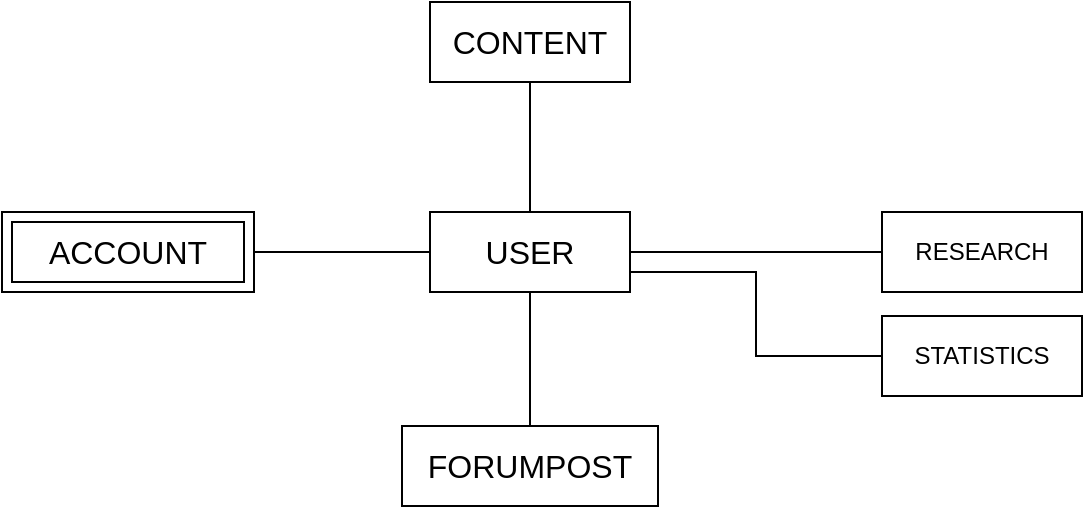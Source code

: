 <mxfile version="21.2.1" type="device" pages="9">
  <diagram name="Enterprise Model" id="fjCCdy5hnhhlvN2GTilv">
    <mxGraphModel dx="1663" dy="530" grid="0" gridSize="10" guides="1" tooltips="1" connect="1" arrows="1" fold="1" page="0" pageScale="1" pageWidth="1100" pageHeight="1700" math="0" shadow="0">
      <root>
        <mxCell id="0" />
        <mxCell id="1" parent="0" />
        <mxCell id="8llJg9D5R3QFJRWM9VT1-4" style="edgeStyle=none;curved=1;rounded=0;orthogonalLoop=1;jettySize=auto;html=1;entryX=0.5;entryY=1;entryDx=0;entryDy=0;fontSize=12;startSize=8;endSize=8;endArrow=none;endFill=0;" parent="1" source="8llJg9D5R3QFJRWM9VT1-1" target="8llJg9D5R3QFJRWM9VT1-3" edge="1">
          <mxGeometry relative="1" as="geometry" />
        </mxCell>
        <mxCell id="8llJg9D5R3QFJRWM9VT1-5" style="edgeStyle=none;curved=1;rounded=0;orthogonalLoop=1;jettySize=auto;html=1;entryX=0.5;entryY=0;entryDx=0;entryDy=0;fontSize=12;startSize=8;endSize=8;endArrow=none;endFill=0;" parent="1" source="8llJg9D5R3QFJRWM9VT1-1" target="8llJg9D5R3QFJRWM9VT1-2" edge="1">
          <mxGeometry relative="1" as="geometry" />
        </mxCell>
        <mxCell id="1Hpgqv2ZebTYG-5RgI5--3" style="edgeStyle=none;curved=1;rounded=0;orthogonalLoop=1;jettySize=auto;html=1;exitX=0;exitY=0.5;exitDx=0;exitDy=0;fontSize=12;startSize=8;endSize=8;endArrow=none;endFill=0;entryX=1;entryY=0.5;entryDx=0;entryDy=0;" parent="1" source="8llJg9D5R3QFJRWM9VT1-1" target="vCk2-YYCN18_p6GmPzFl-14" edge="1">
          <mxGeometry relative="1" as="geometry">
            <mxPoint x="-335" y="173" as="targetPoint" />
          </mxGeometry>
        </mxCell>
        <mxCell id="ddJLcdEXdKkNmXaRrUco-8" style="edgeStyle=orthogonalEdgeStyle;rounded=0;orthogonalLoop=1;jettySize=auto;html=1;entryX=0;entryY=0.5;entryDx=0;entryDy=0;endArrow=none;endFill=0;" parent="1" source="8llJg9D5R3QFJRWM9VT1-1" target="T3bcUOW5NoEYFd6A_dxl-1" edge="1">
          <mxGeometry relative="1" as="geometry">
            <mxPoint x="-6" y="173" as="targetPoint" />
          </mxGeometry>
        </mxCell>
        <mxCell id="8llJg9D5R3QFJRWM9VT1-1" value="USER" style="whiteSpace=wrap;html=1;align=center;fontSize=16;" parent="1" vertex="1">
          <mxGeometry x="-240" y="153" width="100" height="40" as="geometry" />
        </mxCell>
        <mxCell id="8llJg9D5R3QFJRWM9VT1-2" value="FORUMPOST" style="whiteSpace=wrap;html=1;align=center;fontSize=16;" parent="1" vertex="1">
          <mxGeometry x="-254" y="260" width="128" height="40" as="geometry" />
        </mxCell>
        <mxCell id="8llJg9D5R3QFJRWM9VT1-3" value="CONTENT" style="whiteSpace=wrap;html=1;align=center;fontSize=16;" parent="1" vertex="1">
          <mxGeometry x="-240" y="48" width="100" height="40" as="geometry" />
        </mxCell>
        <mxCell id="vCk2-YYCN18_p6GmPzFl-14" value="ACCOUNT" style="shape=ext;margin=3;double=1;whiteSpace=wrap;html=1;align=center;fontSize=16;" parent="1" vertex="1">
          <mxGeometry x="-454" y="153" width="126" height="40" as="geometry" />
        </mxCell>
        <mxCell id="ddJLcdEXdKkNmXaRrUco-10" style="edgeStyle=orthogonalEdgeStyle;rounded=0;orthogonalLoop=1;jettySize=auto;html=1;exitX=0;exitY=0.5;exitDx=0;exitDy=0;entryX=1;entryY=0.75;entryDx=0;entryDy=0;endArrow=none;endFill=0;" parent="1" source="T3bcUOW5NoEYFd6A_dxl-2" target="8llJg9D5R3QFJRWM9VT1-1" edge="1">
          <mxGeometry relative="1" as="geometry">
            <mxPoint x="-14" y="243" as="sourcePoint" />
          </mxGeometry>
        </mxCell>
        <mxCell id="T3bcUOW5NoEYFd6A_dxl-1" value="RESEARCH" style="whiteSpace=wrap;html=1;align=center;" parent="1" vertex="1">
          <mxGeometry x="-14" y="153" width="100" height="40" as="geometry" />
        </mxCell>
        <mxCell id="T3bcUOW5NoEYFd6A_dxl-2" value="STATISTICS" style="whiteSpace=wrap;html=1;align=center;" parent="1" vertex="1">
          <mxGeometry x="-14" y="205" width="100" height="40" as="geometry" />
        </mxCell>
      </root>
    </mxGraphModel>
  </diagram>
  <diagram id="JY_TnoDpSKYOvVbj6IMn" name="ERD (Partial)">
    <mxGraphModel dx="1663" dy="530" grid="0" gridSize="10" guides="1" tooltips="1" connect="1" arrows="1" fold="1" page="0" pageScale="1" pageWidth="1100" pageHeight="1700" math="0" shadow="0">
      <root>
        <mxCell id="0" />
        <mxCell id="1" parent="0" />
        <mxCell id="kBtEKdAJkRUd7fRigd8V-1" style="edgeStyle=none;curved=1;rounded=0;orthogonalLoop=1;jettySize=auto;html=1;entryX=0.5;entryY=1;entryDx=0;entryDy=0;fontSize=12;startSize=8;endSize=8;endArrow=ERzeroToMany;endFill=0;startArrow=ERmandOne;startFill=0;" parent="1" source="kBtEKdAJkRUd7fRigd8V-4" target="kBtEKdAJkRUd7fRigd8V-6" edge="1">
          <mxGeometry relative="1" as="geometry" />
        </mxCell>
        <mxCell id="kBtEKdAJkRUd7fRigd8V-2" style="edgeStyle=none;curved=1;rounded=0;orthogonalLoop=1;jettySize=auto;html=1;entryX=0.5;entryY=0;entryDx=0;entryDy=0;fontSize=12;startSize=8;endSize=8;endArrow=ERzeroToMany;endFill=0;startArrow=ERmandOne;startFill=0;" parent="1" source="kBtEKdAJkRUd7fRigd8V-4" target="kBtEKdAJkRUd7fRigd8V-5" edge="1">
          <mxGeometry relative="1" as="geometry" />
        </mxCell>
        <mxCell id="kBtEKdAJkRUd7fRigd8V-3" style="edgeStyle=none;curved=1;rounded=0;orthogonalLoop=1;jettySize=auto;html=1;exitX=0;exitY=0.5;exitDx=0;exitDy=0;fontSize=12;startSize=8;endSize=8;endArrow=ERmandOne;endFill=0;entryX=1;entryY=0.5;entryDx=0;entryDy=0;startArrow=ERmandOne;startFill=0;" parent="1" source="kBtEKdAJkRUd7fRigd8V-4" target="kBtEKdAJkRUd7fRigd8V-7" edge="1">
          <mxGeometry relative="1" as="geometry">
            <mxPoint x="-335" y="173" as="targetPoint" />
          </mxGeometry>
        </mxCell>
        <mxCell id="oygQKt_PZ630v-e3S7yo-1" style="edgeStyle=orthogonalEdgeStyle;rounded=0;orthogonalLoop=1;jettySize=auto;html=1;entryX=0;entryY=0.5;entryDx=0;entryDy=0;startArrow=ERmandOne;startFill=0;endArrow=ERzeroToMany;endFill=0;" parent="1" source="kBtEKdAJkRUd7fRigd8V-4" target="IbyYbJ-aAljnBacA8CrO-1" edge="1">
          <mxGeometry relative="1" as="geometry">
            <mxPoint x="27" y="173" as="targetPoint" />
          </mxGeometry>
        </mxCell>
        <mxCell id="kBtEKdAJkRUd7fRigd8V-4" value="USER" style="whiteSpace=wrap;html=1;align=center;fontSize=16;" parent="1" vertex="1">
          <mxGeometry x="-240" y="148" width="100" height="51" as="geometry" />
        </mxCell>
        <mxCell id="kBtEKdAJkRUd7fRigd8V-5" value="FORUMPOST" style="whiteSpace=wrap;html=1;align=center;fontSize=16;" parent="1" vertex="1">
          <mxGeometry x="-260" y="282" width="140" height="40" as="geometry" />
        </mxCell>
        <mxCell id="kBtEKdAJkRUd7fRigd8V-6" value="CONTENT" style="whiteSpace=wrap;html=1;align=center;fontSize=16;" parent="1" vertex="1">
          <mxGeometry x="-240" y="17" width="100" height="40" as="geometry" />
        </mxCell>
        <mxCell id="kBtEKdAJkRUd7fRigd8V-7" value="ACCOUNT" style="shape=ext;margin=3;double=1;whiteSpace=wrap;html=1;align=center;fontSize=16;" parent="1" vertex="1">
          <mxGeometry x="-462" y="153" width="100" height="40" as="geometry" />
        </mxCell>
        <mxCell id="kBtEKdAJkRUd7fRigd8V-8" value="has" style="text;strokeColor=none;align=center;fillColor=none;html=1;verticalAlign=middle;whiteSpace=wrap;rounded=0;fontSize=16;" parent="1" vertex="1">
          <mxGeometry x="-331" y="141" width="60" height="30" as="geometry" />
        </mxCell>
        <mxCell id="kBtEKdAJkRUd7fRigd8V-9" value="create" style="text;strokeColor=none;align=center;fillColor=none;html=1;verticalAlign=middle;whiteSpace=wrap;rounded=0;fontSize=16;" parent="1" vertex="1">
          <mxGeometry x="-192" y="86" width="60" height="30" as="geometry" />
        </mxCell>
        <mxCell id="kBtEKdAJkRUd7fRigd8V-10" value="create" style="text;strokeColor=none;align=center;fillColor=none;html=1;verticalAlign=middle;whiteSpace=wrap;rounded=0;fontSize=16;" parent="1" vertex="1">
          <mxGeometry x="-252" y="225" width="60" height="30" as="geometry" />
        </mxCell>
        <mxCell id="oygQKt_PZ630v-e3S7yo-3" style="edgeStyle=orthogonalEdgeStyle;rounded=0;orthogonalLoop=1;jettySize=auto;html=1;entryX=1;entryY=0.75;entryDx=0;entryDy=0;startArrow=ERzeroToMany;startFill=0;endArrow=ERmandOne;endFill=0;exitX=0;exitY=0.5;exitDx=0;exitDy=0;" parent="1" source="IbyYbJ-aAljnBacA8CrO-2" target="kBtEKdAJkRUd7fRigd8V-4" edge="1">
          <mxGeometry relative="1" as="geometry">
            <mxPoint x="27" y="243" as="sourcePoint" />
          </mxGeometry>
        </mxCell>
        <mxCell id="oygQKt_PZ630v-e3S7yo-5" value="upload" style="text;strokeColor=none;align=center;fillColor=none;html=1;verticalAlign=middle;whiteSpace=wrap;rounded=0;fontSize=16;" parent="1" vertex="1">
          <mxGeometry x="-83" y="146" width="60" height="30" as="geometry" />
        </mxCell>
        <mxCell id="oygQKt_PZ630v-e3S7yo-6" value="input" style="text;strokeColor=none;align=center;fillColor=none;html=1;verticalAlign=middle;whiteSpace=wrap;rounded=0;fontSize=16;" parent="1" vertex="1">
          <mxGeometry x="-46" y="218" width="60" height="30" as="geometry" />
        </mxCell>
        <mxCell id="IbyYbJ-aAljnBacA8CrO-1" value="RESEARCH" style="whiteSpace=wrap;html=1;align=center;" parent="1" vertex="1">
          <mxGeometry x="30" y="153" width="100" height="40" as="geometry" />
        </mxCell>
        <mxCell id="IbyYbJ-aAljnBacA8CrO-2" value="STATISTICS" style="whiteSpace=wrap;html=1;align=center;" parent="1" vertex="1">
          <mxGeometry x="30" y="223" width="100" height="40" as="geometry" />
        </mxCell>
      </root>
    </mxGraphModel>
  </diagram>
  <diagram name="ERD (with Attributes)" id="LuzIJgxF6ktdDxPO4fUy">
    <mxGraphModel dx="2590" dy="2390" grid="0" gridSize="10" guides="1" tooltips="1" connect="1" arrows="1" fold="1" page="0" pageScale="1" pageWidth="1100" pageHeight="1700" math="0" shadow="0">
      <root>
        <mxCell id="swT2bvHYMILdD26twlQG-0" />
        <mxCell id="swT2bvHYMILdD26twlQG-1" parent="swT2bvHYMILdD26twlQG-0" />
        <mxCell id="x2bEfVWj0pyn8jlyx8oj-1" value="ACCOUNT" style="swimlane;fontStyle=1;childLayout=stackLayout;horizontal=1;startSize=26;horizontalStack=0;resizeParent=1;resizeParentMax=0;resizeLast=0;collapsible=1;marginBottom=0;align=center;fontSize=14;" parent="swT2bvHYMILdD26twlQG-1" vertex="1">
          <mxGeometry x="395" y="49" width="160" height="296" as="geometry" />
        </mxCell>
        <mxCell id="x2bEfVWj0pyn8jlyx8oj-2" value="&lt;u&gt;Account ID&lt;/u&gt;" style="text;strokeColor=none;fillColor=none;spacingLeft=4;spacingRight=4;overflow=hidden;rotatable=0;points=[[0,0.5],[1,0.5]];portConstraint=eastwest;fontSize=16;whiteSpace=wrap;html=1;" parent="x2bEfVWj0pyn8jlyx8oj-1" vertex="1">
          <mxGeometry y="26" width="160" height="30" as="geometry" />
        </mxCell>
        <mxCell id="u-dj-qFPJSSOk5vuiiAn-24" value="User ID" style="text;strokeColor=none;fillColor=none;spacingLeft=4;spacingRight=4;overflow=hidden;rotatable=0;points=[[0,0.5],[1,0.5]];portConstraint=eastwest;fontSize=16;whiteSpace=wrap;html=1;" parent="x2bEfVWj0pyn8jlyx8oj-1" vertex="1">
          <mxGeometry y="56" width="160" height="30" as="geometry" />
        </mxCell>
        <mxCell id="x2bEfVWj0pyn8jlyx8oj-3" value="User Name" style="text;strokeColor=none;fillColor=none;spacingLeft=4;spacingRight=4;overflow=hidden;rotatable=0;points=[[0,0.5],[1,0.5]];portConstraint=eastwest;fontSize=16;whiteSpace=wrap;html=1;" parent="x2bEfVWj0pyn8jlyx8oj-1" vertex="1">
          <mxGeometry y="86" width="160" height="30" as="geometry" />
        </mxCell>
        <mxCell id="uu45QwzFpLE5t0UbeKVH-5" value="Email" style="text;strokeColor=none;fillColor=none;spacingLeft=4;spacingRight=4;overflow=hidden;rotatable=0;points=[[0,0.5],[1,0.5]];portConstraint=eastwest;fontSize=16;whiteSpace=wrap;html=1;" parent="x2bEfVWj0pyn8jlyx8oj-1" vertex="1">
          <mxGeometry y="116" width="160" height="30" as="geometry" />
        </mxCell>
        <mxCell id="x2bEfVWj0pyn8jlyx8oj-4" value="Password" style="text;strokeColor=none;fillColor=none;spacingLeft=4;spacingRight=4;overflow=hidden;rotatable=0;points=[[0,0.5],[1,0.5]];portConstraint=eastwest;fontSize=16;whiteSpace=wrap;html=1;" parent="x2bEfVWj0pyn8jlyx8oj-1" vertex="1">
          <mxGeometry y="146" width="160" height="30" as="geometry" />
        </mxCell>
        <mxCell id="7rDc6gy-UiYZ5RbVSkS6-11" value="Status" style="text;strokeColor=none;fillColor=none;spacingLeft=4;spacingRight=4;overflow=hidden;rotatable=0;points=[[0,0.5],[1,0.5]];portConstraint=eastwest;fontSize=16;whiteSpace=wrap;html=1;" parent="x2bEfVWj0pyn8jlyx8oj-1" vertex="1">
          <mxGeometry y="176" width="160" height="30" as="geometry" />
        </mxCell>
        <mxCell id="WEmgB6WkTYQN-84tSZ16-3" value="Date Created" style="text;strokeColor=none;fillColor=none;spacingLeft=4;spacingRight=4;overflow=hidden;rotatable=0;points=[[0,0.5],[1,0.5]];portConstraint=eastwest;fontSize=16;whiteSpace=wrap;html=1;" parent="x2bEfVWj0pyn8jlyx8oj-1" vertex="1">
          <mxGeometry y="206" width="160" height="30" as="geometry" />
        </mxCell>
        <mxCell id="WEmgB6WkTYQN-84tSZ16-2" value="Date Updated" style="text;strokeColor=none;fillColor=none;spacingLeft=4;spacingRight=4;overflow=hidden;rotatable=0;points=[[0,0.5],[1,0.5]];portConstraint=eastwest;fontSize=16;whiteSpace=wrap;html=1;" parent="x2bEfVWj0pyn8jlyx8oj-1" vertex="1">
          <mxGeometry y="236" width="160" height="30" as="geometry" />
        </mxCell>
        <mxCell id="WEmgB6WkTYQN-84tSZ16-1" value="Date Deleted" style="text;strokeColor=none;fillColor=none;spacingLeft=4;spacingRight=4;overflow=hidden;rotatable=0;points=[[0,0.5],[1,0.5]];portConstraint=eastwest;fontSize=16;whiteSpace=wrap;html=1;" parent="x2bEfVWj0pyn8jlyx8oj-1" vertex="1">
          <mxGeometry y="266" width="160" height="30" as="geometry" />
        </mxCell>
        <mxCell id="u-dj-qFPJSSOk5vuiiAn-22" style="edgeStyle=orthogonalEdgeStyle;rounded=0;orthogonalLoop=1;jettySize=auto;html=1;exitX=0.5;exitY=0;exitDx=0;exitDy=0;entryX=1;entryY=0.5;entryDx=0;entryDy=0;fontSize=12;startSize=8;endSize=8;startArrow=ERmandOne;startFill=0;endArrow=ERzeroToMany;endFill=0;" parent="swT2bvHYMILdD26twlQG-1" source="uu45QwzFpLE5t0UbeKVH-0" target="u-dj-qFPJSSOk5vuiiAn-6" edge="1">
          <mxGeometry relative="1" as="geometry" />
        </mxCell>
        <mxCell id="VwNvfYmN62F2yrw4BWMV-14" style="edgeStyle=orthogonalEdgeStyle;rounded=0;orthogonalLoop=1;jettySize=auto;html=1;entryX=0;entryY=0.5;entryDx=0;entryDy=0;startArrow=ERmandOne;startFill=0;endArrow=ERzeroToMany;endFill=0;exitX=0.584;exitY=0.006;exitDx=0;exitDy=0;exitPerimeter=0;" parent="swT2bvHYMILdD26twlQG-1" source="uu45QwzFpLE5t0UbeKVH-0" target="VwNvfYmN62F2yrw4BWMV-2" edge="1">
          <mxGeometry relative="1" as="geometry">
            <mxPoint x="1046" y="1" as="sourcePoint" />
          </mxGeometry>
        </mxCell>
        <mxCell id="uu45QwzFpLE5t0UbeKVH-0" value="USER" style="swimlane;fontStyle=1;childLayout=stackLayout;horizontal=1;startSize=26;horizontalStack=0;resizeParent=1;resizeParentMax=0;resizeLast=0;collapsible=1;marginBottom=0;align=center;fontSize=14;" parent="swT2bvHYMILdD26twlQG-1" vertex="1">
          <mxGeometry x="828" y="84" width="337" height="485" as="geometry" />
        </mxCell>
        <mxCell id="uu45QwzFpLE5t0UbeKVH-1" value="&lt;u&gt;User ID&lt;/u&gt;" style="text;strokeColor=none;fillColor=none;spacingLeft=4;spacingRight=4;overflow=hidden;rotatable=0;points=[[0,0.5],[1,0.5]];portConstraint=eastwest;fontSize=16;whiteSpace=wrap;html=1;" parent="uu45QwzFpLE5t0UbeKVH-0" vertex="1">
          <mxGeometry y="26" width="337" height="30" as="geometry" />
        </mxCell>
        <mxCell id="uu45QwzFpLE5t0UbeKVH-2" value="User Name (First Name, Last Name, Middle Name)" style="text;strokeColor=none;fillColor=none;spacingLeft=4;spacingRight=4;overflow=hidden;rotatable=0;points=[[0,0.5],[1,0.5]];portConstraint=eastwest;fontSize=16;whiteSpace=wrap;html=1;" parent="uu45QwzFpLE5t0UbeKVH-0" vertex="1">
          <mxGeometry y="56" width="337" height="45" as="geometry" />
        </mxCell>
        <mxCell id="2A9QvDv93ZNbP87mnVD4-0" value="Date of Birth" style="text;strokeColor=none;fillColor=none;spacingLeft=4;spacingRight=4;overflow=hidden;rotatable=0;points=[[0,0.5],[1,0.5]];portConstraint=eastwest;fontSize=16;whiteSpace=wrap;html=1;" vertex="1" parent="uu45QwzFpLE5t0UbeKVH-0">
          <mxGeometry y="101" width="337" height="33" as="geometry" />
        </mxCell>
        <mxCell id="2A9QvDv93ZNbP87mnVD4-1" value="Address (Address, Town/City, Province, Region, Zip Code) , Position)" style="text;strokeColor=none;fillColor=none;spacingLeft=4;spacingRight=4;overflow=hidden;rotatable=0;points=[[0,0.5],[1,0.5]];portConstraint=eastwest;fontSize=16;whiteSpace=wrap;html=1;" vertex="1" parent="uu45QwzFpLE5t0UbeKVH-0">
          <mxGeometry y="134" width="337" height="53" as="geometry" />
        </mxCell>
        <mxCell id="uu45QwzFpLE5t0UbeKVH-3" value="{User Category} {Researcher, Cultivator, Consumer}" style="text;strokeColor=none;fillColor=none;spacingLeft=4;spacingRight=4;overflow=hidden;rotatable=0;points=[[0,0.5],[1,0.5]];portConstraint=eastwest;fontSize=16;whiteSpace=wrap;html=1;" parent="uu45QwzFpLE5t0UbeKVH-0" vertex="1">
          <mxGeometry y="187" width="337" height="52" as="geometry" />
        </mxCell>
        <mxCell id="F-GwFrsyWNgYLlrjxBOB-0" value="{Field of Expertise}" style="text;strokeColor=none;fillColor=none;spacingLeft=4;spacingRight=4;overflow=hidden;rotatable=0;points=[[0,0.5],[1,0.5]];portConstraint=eastwest;fontSize=16;whiteSpace=wrap;html=1;" vertex="1" parent="uu45QwzFpLE5t0UbeKVH-0">
          <mxGeometry y="239" width="337" height="32" as="geometry" />
        </mxCell>
        <mxCell id="F-GwFrsyWNgYLlrjxBOB-1" value="{Skills}" style="text;strokeColor=none;fillColor=none;spacingLeft=4;spacingRight=4;overflow=hidden;rotatable=0;points=[[0,0.5],[1,0.5]];portConstraint=eastwest;fontSize=16;whiteSpace=wrap;html=1;" vertex="1" parent="uu45QwzFpLE5t0UbeKVH-0">
          <mxGeometry y="271" width="337" height="32" as="geometry" />
        </mxCell>
        <mxCell id="uu45QwzFpLE5t0UbeKVH-4" value="{User affiliation}(Institution, Institution Category, Institution Address (Address, Town/City, Province, Region, Zip Code) , Position)" style="text;strokeColor=none;fillColor=none;spacingLeft=4;spacingRight=4;overflow=hidden;rotatable=0;points=[[0,0.5],[1,0.5]];portConstraint=eastwest;fontSize=16;whiteSpace=wrap;html=1;" parent="uu45QwzFpLE5t0UbeKVH-0" vertex="1">
          <mxGeometry y="303" width="337" height="92" as="geometry" />
        </mxCell>
        <mxCell id="WEmgB6WkTYQN-84tSZ16-6" value="Date Created" style="text;strokeColor=none;fillColor=none;spacingLeft=4;spacingRight=4;overflow=hidden;rotatable=0;points=[[0,0.5],[1,0.5]];portConstraint=eastwest;fontSize=16;whiteSpace=wrap;html=1;" parent="uu45QwzFpLE5t0UbeKVH-0" vertex="1">
          <mxGeometry y="395" width="337" height="30" as="geometry" />
        </mxCell>
        <mxCell id="WEmgB6WkTYQN-84tSZ16-5" value="Date Updated" style="text;strokeColor=none;fillColor=none;spacingLeft=4;spacingRight=4;overflow=hidden;rotatable=0;points=[[0,0.5],[1,0.5]];portConstraint=eastwest;fontSize=16;whiteSpace=wrap;html=1;" parent="uu45QwzFpLE5t0UbeKVH-0" vertex="1">
          <mxGeometry y="425" width="337" height="30" as="geometry" />
        </mxCell>
        <mxCell id="WEmgB6WkTYQN-84tSZ16-4" value="Date Deleted" style="text;strokeColor=none;fillColor=none;spacingLeft=4;spacingRight=4;overflow=hidden;rotatable=0;points=[[0,0.5],[1,0.5]];portConstraint=eastwest;fontSize=16;whiteSpace=wrap;html=1;" parent="uu45QwzFpLE5t0UbeKVH-0" vertex="1">
          <mxGeometry y="455" width="337" height="30" as="geometry" />
        </mxCell>
        <mxCell id="u-dj-qFPJSSOk5vuiiAn-0" value="CONTENT" style="swimlane;fontStyle=1;childLayout=stackLayout;horizontal=1;startSize=26;horizontalStack=0;resizeParent=1;resizeParentMax=0;resizeLast=0;collapsible=1;marginBottom=0;align=center;fontSize=14;" parent="swT2bvHYMILdD26twlQG-1" vertex="1">
          <mxGeometry x="655" y="-463" width="260" height="476" as="geometry" />
        </mxCell>
        <mxCell id="u-dj-qFPJSSOk5vuiiAn-1" value="&lt;u&gt;Content ID&lt;/u&gt;" style="text;strokeColor=none;fillColor=none;spacingLeft=4;spacingRight=4;overflow=hidden;rotatable=0;points=[[0,0.5],[1,0.5]];portConstraint=eastwest;fontSize=16;whiteSpace=wrap;html=1;" parent="u-dj-qFPJSSOk5vuiiAn-0" vertex="1">
          <mxGeometry y="26" width="260" height="30" as="geometry" />
        </mxCell>
        <mxCell id="u-dj-qFPJSSOk5vuiiAn-6" value="Creator" style="text;strokeColor=none;fillColor=none;spacingLeft=4;spacingRight=4;overflow=hidden;rotatable=0;points=[[0,0.5],[1,0.5]];portConstraint=eastwest;fontSize=16;whiteSpace=wrap;html=1;" parent="u-dj-qFPJSSOk5vuiiAn-0" vertex="1">
          <mxGeometry y="56" width="260" height="30" as="geometry" />
        </mxCell>
        <mxCell id="uqquU4WRClaXxccpzxDb-9" value="Title" style="text;strokeColor=none;fillColor=none;spacingLeft=4;spacingRight=4;overflow=hidden;rotatable=0;points=[[0,0.5],[1,0.5]];portConstraint=eastwest;fontSize=16;whiteSpace=wrap;html=1;" parent="u-dj-qFPJSSOk5vuiiAn-0" vertex="1">
          <mxGeometry y="86" width="260" height="30" as="geometry" />
        </mxCell>
        <mxCell id="uqquU4WRClaXxccpzxDb-11" value="{Study Domain}" style="text;strokeColor=none;fillColor=none;spacingLeft=4;spacingRight=4;overflow=hidden;rotatable=0;points=[[0,0.5],[1,0.5]];portConstraint=eastwest;fontSize=16;whiteSpace=wrap;html=1;" parent="u-dj-qFPJSSOk5vuiiAn-0" vertex="1">
          <mxGeometry y="116" width="260" height="30" as="geometry" />
        </mxCell>
        <mxCell id="u-dj-qFPJSSOk5vuiiAn-2" value="{Category}(blog, personal etc.)" style="text;strokeColor=none;fillColor=none;spacingLeft=4;spacingRight=4;overflow=hidden;rotatable=0;points=[[0,0.5],[1,0.5]];portConstraint=eastwest;fontSize=16;whiteSpace=wrap;html=1;" parent="u-dj-qFPJSSOk5vuiiAn-0" vertex="1">
          <mxGeometry y="146" width="260" height="30" as="geometry" />
        </mxCell>
        <mxCell id="u-dj-qFPJSSOk5vuiiAn-3" value="{Tags}" style="text;strokeColor=none;fillColor=none;spacingLeft=4;spacingRight=4;overflow=hidden;rotatable=0;points=[[0,0.5],[1,0.5]];portConstraint=eastwest;fontSize=16;whiteSpace=wrap;html=1;" parent="u-dj-qFPJSSOk5vuiiAn-0" vertex="1">
          <mxGeometry y="176" width="260" height="30" as="geometry" />
        </mxCell>
        <mxCell id="u-dj-qFPJSSOk5vuiiAn-5" value="{Topic}" style="text;strokeColor=none;fillColor=none;spacingLeft=4;spacingRight=4;overflow=hidden;rotatable=0;points=[[0,0.5],[1,0.5]];portConstraint=eastwest;fontSize=16;whiteSpace=wrap;html=1;" parent="u-dj-qFPJSSOk5vuiiAn-0" vertex="1">
          <mxGeometry y="206" width="260" height="30" as="geometry" />
        </mxCell>
        <mxCell id="u-dj-qFPJSSOk5vuiiAn-4" value="Text" style="text;strokeColor=none;fillColor=none;spacingLeft=4;spacingRight=4;overflow=hidden;rotatable=0;points=[[0,0.5],[1,0.5]];portConstraint=eastwest;fontSize=16;whiteSpace=wrap;html=1;" parent="u-dj-qFPJSSOk5vuiiAn-0" vertex="1">
          <mxGeometry y="236" width="260" height="30" as="geometry" />
        </mxCell>
        <mxCell id="u-dj-qFPJSSOk5vuiiAn-8" value="{Document}" style="text;strokeColor=none;fillColor=none;spacingLeft=4;spacingRight=4;overflow=hidden;rotatable=0;points=[[0,0.5],[1,0.5]];portConstraint=eastwest;fontSize=16;whiteSpace=wrap;html=1;" parent="u-dj-qFPJSSOk5vuiiAn-0" vertex="1">
          <mxGeometry y="266" width="260" height="30" as="geometry" />
        </mxCell>
        <mxCell id="uqquU4WRClaXxccpzxDb-6" value="{Image}" style="text;strokeColor=none;fillColor=none;spacingLeft=4;spacingRight=4;overflow=hidden;rotatable=0;points=[[0,0.5],[1,0.5]];portConstraint=eastwest;fontSize=16;whiteSpace=wrap;html=1;" parent="u-dj-qFPJSSOk5vuiiAn-0" vertex="1">
          <mxGeometry y="296" width="260" height="30" as="geometry" />
        </mxCell>
        <mxCell id="uqquU4WRClaXxccpzxDb-5" value="{Video}" style="text;strokeColor=none;fillColor=none;spacingLeft=4;spacingRight=4;overflow=hidden;rotatable=0;points=[[0,0.5],[1,0.5]];portConstraint=eastwest;fontSize=16;whiteSpace=wrap;html=1;" parent="u-dj-qFPJSSOk5vuiiAn-0" vertex="1">
          <mxGeometry y="326" width="260" height="30" as="geometry" />
        </mxCell>
        <mxCell id="u-dj-qFPJSSOk5vuiiAn-9" value="Status" style="text;strokeColor=none;fillColor=none;spacingLeft=4;spacingRight=4;overflow=hidden;rotatable=0;points=[[0,0.5],[1,0.5]];portConstraint=eastwest;fontSize=16;whiteSpace=wrap;html=1;" parent="u-dj-qFPJSSOk5vuiiAn-0" vertex="1">
          <mxGeometry y="356" width="260" height="30" as="geometry" />
        </mxCell>
        <mxCell id="u-dj-qFPJSSOk5vuiiAn-7" value="Date Uploaded" style="text;strokeColor=none;fillColor=none;spacingLeft=4;spacingRight=4;overflow=hidden;rotatable=0;points=[[0,0.5],[1,0.5]];portConstraint=eastwest;fontSize=16;whiteSpace=wrap;html=1;" parent="u-dj-qFPJSSOk5vuiiAn-0" vertex="1">
          <mxGeometry y="386" width="260" height="30" as="geometry" />
        </mxCell>
        <mxCell id="uqquU4WRClaXxccpzxDb-8" value="Date Updated" style="text;strokeColor=none;fillColor=none;spacingLeft=4;spacingRight=4;overflow=hidden;rotatable=0;points=[[0,0.5],[1,0.5]];portConstraint=eastwest;fontSize=16;whiteSpace=wrap;html=1;" parent="u-dj-qFPJSSOk5vuiiAn-0" vertex="1">
          <mxGeometry y="416" width="260" height="30" as="geometry" />
        </mxCell>
        <mxCell id="uqquU4WRClaXxccpzxDb-7" value="Date Deleted" style="text;strokeColor=none;fillColor=none;spacingLeft=4;spacingRight=4;overflow=hidden;rotatable=0;points=[[0,0.5],[1,0.5]];portConstraint=eastwest;fontSize=16;whiteSpace=wrap;html=1;" parent="u-dj-qFPJSSOk5vuiiAn-0" vertex="1">
          <mxGeometry y="446" width="260" height="30" as="geometry" />
        </mxCell>
        <mxCell id="u-dj-qFPJSSOk5vuiiAn-11" value="&lt;b&gt;FORUMPOST&lt;/b&gt;" style="swimlane;fontStyle=0;childLayout=stackLayout;horizontal=1;startSize=26;horizontalStack=0;resizeParent=1;resizeParentMax=0;resizeLast=0;collapsible=1;marginBottom=0;align=center;fontSize=14;html=1;" parent="swT2bvHYMILdD26twlQG-1" vertex="1">
          <mxGeometry x="817" y="614" width="396" height="326" as="geometry" />
        </mxCell>
        <mxCell id="u-dj-qFPJSSOk5vuiiAn-12" value="&lt;u&gt;Forum Post ID&lt;/u&gt;" style="text;strokeColor=none;fillColor=none;spacingLeft=4;spacingRight=4;overflow=hidden;rotatable=0;points=[[0,0.5],[1,0.5]];portConstraint=eastwest;fontSize=16;whiteSpace=wrap;html=1;" parent="u-dj-qFPJSSOk5vuiiAn-11" vertex="1">
          <mxGeometry y="26" width="396" height="30" as="geometry" />
        </mxCell>
        <mxCell id="UBazxgGpy2_aP-QN64gV-0" value="Title" style="text;strokeColor=none;fillColor=none;spacingLeft=4;spacingRight=4;overflow=hidden;rotatable=0;points=[[0,0.5],[1,0.5]];portConstraint=eastwest;fontSize=16;whiteSpace=wrap;html=1;" vertex="1" parent="u-dj-qFPJSSOk5vuiiAn-11">
          <mxGeometry y="56" width="396" height="30" as="geometry" />
        </mxCell>
        <mxCell id="u-dj-qFPJSSOk5vuiiAn-13" value="{Topic}" style="text;strokeColor=none;fillColor=none;spacingLeft=4;spacingRight=4;overflow=hidden;rotatable=0;points=[[0,0.5],[1,0.5]];portConstraint=eastwest;fontSize=16;whiteSpace=wrap;html=1;" parent="u-dj-qFPJSSOk5vuiiAn-11" vertex="1">
          <mxGeometry y="86" width="396" height="30" as="geometry" />
        </mxCell>
        <mxCell id="u-dj-qFPJSSOk5vuiiAn-15" value="Creator" style="text;strokeColor=none;fillColor=none;spacingLeft=4;spacingRight=4;overflow=hidden;rotatable=0;points=[[0,0.5],[1,0.5]];portConstraint=eastwest;fontSize=16;whiteSpace=wrap;html=1;" parent="u-dj-qFPJSSOk5vuiiAn-11" vertex="1">
          <mxGeometry y="116" width="396" height="30" as="geometry" />
        </mxCell>
        <mxCell id="u-dj-qFPJSSOk5vuiiAn-14" value="Text" style="text;strokeColor=none;fillColor=none;spacingLeft=4;spacingRight=4;overflow=hidden;rotatable=0;points=[[0,0.5],[1,0.5]];portConstraint=eastwest;fontSize=16;whiteSpace=wrap;html=1;" parent="u-dj-qFPJSSOk5vuiiAn-11" vertex="1">
          <mxGeometry y="146" width="396" height="30" as="geometry" />
        </mxCell>
        <mxCell id="u-dj-qFPJSSOk5vuiiAn-16" value="{Comments} (unary comments has comments)" style="text;strokeColor=none;fillColor=none;spacingLeft=4;spacingRight=4;overflow=hidden;rotatable=0;points=[[0,0.5],[1,0.5]];portConstraint=eastwest;fontSize=16;whiteSpace=wrap;html=1;" parent="u-dj-qFPJSSOk5vuiiAn-11" vertex="1">
          <mxGeometry y="176" width="396" height="30" as="geometry" />
        </mxCell>
        <mxCell id="u-dj-qFPJSSOk5vuiiAn-19" value="Status" style="text;strokeColor=none;fillColor=none;spacingLeft=4;spacingRight=4;overflow=hidden;rotatable=0;points=[[0,0.5],[1,0.5]];portConstraint=eastwest;fontSize=16;whiteSpace=wrap;html=1;" parent="u-dj-qFPJSSOk5vuiiAn-11" vertex="1">
          <mxGeometry y="206" width="396" height="30" as="geometry" />
        </mxCell>
        <mxCell id="u-dj-qFPJSSOk5vuiiAn-17" value="Date Created" style="text;strokeColor=none;fillColor=none;spacingLeft=4;spacingRight=4;overflow=hidden;rotatable=0;points=[[0,0.5],[1,0.5]];portConstraint=eastwest;fontSize=16;whiteSpace=wrap;html=1;" parent="u-dj-qFPJSSOk5vuiiAn-11" vertex="1">
          <mxGeometry y="236" width="396" height="30" as="geometry" />
        </mxCell>
        <mxCell id="u-dj-qFPJSSOk5vuiiAn-18" value="Date Updated" style="text;strokeColor=none;fillColor=none;spacingLeft=4;spacingRight=4;overflow=hidden;rotatable=0;points=[[0,0.5],[1,0.5]];portConstraint=eastwest;fontSize=16;whiteSpace=wrap;html=1;" parent="u-dj-qFPJSSOk5vuiiAn-11" vertex="1">
          <mxGeometry y="266" width="396" height="30" as="geometry" />
        </mxCell>
        <mxCell id="u-dj-qFPJSSOk5vuiiAn-20" value="Date Deleted" style="text;strokeColor=none;fillColor=none;spacingLeft=4;spacingRight=4;overflow=hidden;rotatable=0;points=[[0,0.5],[1,0.5]];portConstraint=eastwest;fontSize=16;whiteSpace=wrap;html=1;" parent="u-dj-qFPJSSOk5vuiiAn-11" vertex="1">
          <mxGeometry y="296" width="396" height="30" as="geometry" />
        </mxCell>
        <mxCell id="u-dj-qFPJSSOk5vuiiAn-21" style="edgeStyle=elbowEdgeStyle;rounded=0;orthogonalLoop=1;jettySize=auto;html=1;exitX=1;exitY=0.5;exitDx=0;exitDy=0;fontSize=12;startSize=8;endSize=8;startArrow=ERmandOne;startFill=0;endArrow=ERzeroToMany;endFill=0;entryX=0;entryY=0.5;entryDx=0;entryDy=0;" parent="swT2bvHYMILdD26twlQG-1" target="VwNvfYmN62F2yrw4BWMV-12" edge="1">
          <mxGeometry relative="1" as="geometry">
            <mxPoint x="1165" y="126" as="sourcePoint" />
            <mxPoint x="1198" y="518" as="targetPoint" />
          </mxGeometry>
        </mxCell>
        <mxCell id="u-dj-qFPJSSOk5vuiiAn-25" style="edgeStyle=elbowEdgeStyle;rounded=0;orthogonalLoop=1;jettySize=auto;html=1;exitX=0;exitY=0.5;exitDx=0;exitDy=0;entryX=1;entryY=0.5;entryDx=0;entryDy=0;fontSize=12;startSize=8;endSize=8;startArrow=ERmandOne;startFill=0;endArrow=ERmandOne;endFill=0;" parent="swT2bvHYMILdD26twlQG-1" target="u-dj-qFPJSSOk5vuiiAn-24" edge="1">
          <mxGeometry relative="1" as="geometry">
            <mxPoint x="828" y="121" as="sourcePoint" />
            <mxPoint x="554" y="121" as="targetPoint" />
          </mxGeometry>
        </mxCell>
        <mxCell id="VwNvfYmN62F2yrw4BWMV-0" value="RESEARCH" style="swimlane;fontStyle=1;childLayout=stackLayout;horizontal=1;startSize=26;horizontalStack=0;resizeParent=1;resizeParentMax=0;resizeLast=0;collapsible=1;marginBottom=0;align=center;fontSize=14;" parent="swT2bvHYMILdD26twlQG-1" vertex="1">
          <mxGeometry x="1099" y="-460" width="300" height="476" as="geometry" />
        </mxCell>
        <mxCell id="VwNvfYmN62F2yrw4BWMV-1" value="&lt;u&gt;Research ID&lt;/u&gt;" style="text;strokeColor=none;fillColor=none;spacingLeft=4;spacingRight=4;overflow=hidden;rotatable=0;points=[[0,0.5],[1,0.5]];portConstraint=eastwest;fontSize=12;whiteSpace=wrap;html=1;" parent="VwNvfYmN62F2yrw4BWMV-0" vertex="1">
          <mxGeometry y="26" width="300" height="30" as="geometry" />
        </mxCell>
        <mxCell id="VwNvfYmN62F2yrw4BWMV-2" value="Creator" style="text;strokeColor=none;fillColor=none;spacingLeft=4;spacingRight=4;overflow=hidden;rotatable=0;points=[[0,0.5],[1,0.5]];portConstraint=eastwest;fontSize=12;whiteSpace=wrap;html=1;" parent="VwNvfYmN62F2yrw4BWMV-0" vertex="1">
          <mxGeometry y="56" width="300" height="30" as="geometry" />
        </mxCell>
        <mxCell id="uqquU4WRClaXxccpzxDb-2" value="Title" style="text;strokeColor=none;fillColor=none;spacingLeft=4;spacingRight=4;overflow=hidden;rotatable=0;points=[[0,0.5],[1,0.5]];portConstraint=eastwest;fontSize=12;whiteSpace=wrap;html=1;" parent="VwNvfYmN62F2yrw4BWMV-0" vertex="1">
          <mxGeometry y="86" width="300" height="30" as="geometry" />
        </mxCell>
        <mxCell id="uqquU4WRClaXxccpzxDb-1" value="{Author}" style="text;strokeColor=none;fillColor=none;spacingLeft=4;spacingRight=4;overflow=hidden;rotatable=0;points=[[0,0.5],[1,0.5]];portConstraint=eastwest;fontSize=12;whiteSpace=wrap;html=1;" parent="VwNvfYmN62F2yrw4BWMV-0" vertex="1">
          <mxGeometry y="116" width="300" height="30" as="geometry" />
        </mxCell>
        <mxCell id="VwNvfYmN62F2yrw4BWMV-3" value="Abstract" style="text;strokeColor=none;fillColor=none;spacingLeft=4;spacingRight=4;overflow=hidden;rotatable=0;points=[[0,0.5],[1,0.5]];portConstraint=eastwest;fontSize=12;whiteSpace=wrap;html=1;" parent="VwNvfYmN62F2yrw4BWMV-0" vertex="1">
          <mxGeometry y="146" width="300" height="30" as="geometry" />
        </mxCell>
        <mxCell id="uqquU4WRClaXxccpzxDb-3" value="{Publication}(Scientific Journal, Publication Date, Link)" style="text;strokeColor=none;fillColor=none;spacingLeft=4;spacingRight=4;overflow=hidden;rotatable=0;points=[[0,0.5],[1,0.5]];portConstraint=eastwest;fontSize=12;whiteSpace=wrap;html=1;" parent="VwNvfYmN62F2yrw4BWMV-0" vertex="1">
          <mxGeometry y="176" width="300" height="30" as="geometry" />
        </mxCell>
        <mxCell id="dc0MVu4Mp1WUXpykwKwf-0" value="{Topic}" style="text;strokeColor=none;fillColor=none;spacingLeft=4;spacingRight=4;overflow=hidden;rotatable=0;points=[[0,0.5],[1,0.5]];portConstraint=eastwest;fontSize=12;whiteSpace=wrap;html=1;" parent="VwNvfYmN62F2yrw4BWMV-0" vertex="1">
          <mxGeometry y="206" width="300" height="30" as="geometry" />
        </mxCell>
        <mxCell id="uqquU4WRClaXxccpzxDb-4" value="{Study Domain}" style="text;strokeColor=none;fillColor=none;spacingLeft=4;spacingRight=4;overflow=hidden;rotatable=0;points=[[0,0.5],[1,0.5]];portConstraint=eastwest;fontSize=12;whiteSpace=wrap;html=1;" parent="VwNvfYmN62F2yrw4BWMV-0" vertex="1">
          <mxGeometry y="236" width="300" height="30" as="geometry" />
        </mxCell>
        <mxCell id="VwNvfYmN62F2yrw4BWMV-5" value="{Document}" style="text;strokeColor=none;fillColor=none;spacingLeft=4;spacingRight=4;overflow=hidden;rotatable=0;points=[[0,0.5],[1,0.5]];portConstraint=eastwest;fontSize=12;whiteSpace=wrap;html=1;" parent="VwNvfYmN62F2yrw4BWMV-0" vertex="1">
          <mxGeometry y="266" width="300" height="30" as="geometry" />
        </mxCell>
        <mxCell id="VwNvfYmN62F2yrw4BWMV-4" value="{Image}" style="text;strokeColor=none;fillColor=none;spacingLeft=4;spacingRight=4;overflow=hidden;rotatable=0;points=[[0,0.5],[1,0.5]];portConstraint=eastwest;fontSize=12;whiteSpace=wrap;html=1;" parent="VwNvfYmN62F2yrw4BWMV-0" vertex="1">
          <mxGeometry y="296" width="300" height="30" as="geometry" />
        </mxCell>
        <mxCell id="uqquU4WRClaXxccpzxDb-0" value="{Video}" style="text;strokeColor=none;fillColor=none;spacingLeft=4;spacingRight=4;overflow=hidden;rotatable=0;points=[[0,0.5],[1,0.5]];portConstraint=eastwest;fontSize=12;whiteSpace=wrap;html=1;" parent="VwNvfYmN62F2yrw4BWMV-0" vertex="1">
          <mxGeometry y="326" width="300" height="30" as="geometry" />
        </mxCell>
        <mxCell id="VwNvfYmN62F2yrw4BWMV-9" value="Status" style="text;strokeColor=none;fillColor=none;spacingLeft=4;spacingRight=4;overflow=hidden;rotatable=0;points=[[0,0.5],[1,0.5]];portConstraint=eastwest;fontSize=12;whiteSpace=wrap;html=1;" parent="VwNvfYmN62F2yrw4BWMV-0" vertex="1">
          <mxGeometry y="356" width="300" height="30" as="geometry" />
        </mxCell>
        <mxCell id="VwNvfYmN62F2yrw4BWMV-6" value="Date Created" style="text;strokeColor=none;fillColor=none;spacingLeft=4;spacingRight=4;overflow=hidden;rotatable=0;points=[[0,0.5],[1,0.5]];portConstraint=eastwest;fontSize=12;whiteSpace=wrap;html=1;" parent="VwNvfYmN62F2yrw4BWMV-0" vertex="1">
          <mxGeometry y="386" width="300" height="30" as="geometry" />
        </mxCell>
        <mxCell id="VwNvfYmN62F2yrw4BWMV-7" value="Date Updated" style="text;strokeColor=none;fillColor=none;spacingLeft=4;spacingRight=4;overflow=hidden;rotatable=0;points=[[0,0.5],[1,0.5]];portConstraint=eastwest;fontSize=12;whiteSpace=wrap;html=1;" parent="VwNvfYmN62F2yrw4BWMV-0" vertex="1">
          <mxGeometry y="416" width="300" height="30" as="geometry" />
        </mxCell>
        <mxCell id="VwNvfYmN62F2yrw4BWMV-8" value="Date Deleted" style="text;strokeColor=none;fillColor=none;spacingLeft=4;spacingRight=4;overflow=hidden;rotatable=0;points=[[0,0.5],[1,0.5]];portConstraint=eastwest;fontSize=12;whiteSpace=wrap;html=1;" parent="VwNvfYmN62F2yrw4BWMV-0" vertex="1">
          <mxGeometry y="446" width="300" height="30" as="geometry" />
        </mxCell>
        <mxCell id="VwNvfYmN62F2yrw4BWMV-10" value="STATISTICS" style="swimlane;fontStyle=1;childLayout=stackLayout;horizontal=1;startSize=26;horizontalStack=0;resizeParent=1;resizeParentMax=0;resizeLast=0;collapsible=1;marginBottom=0;align=center;fontSize=14;" parent="swT2bvHYMILdD26twlQG-1" vertex="1">
          <mxGeometry x="1344" y="55" width="184" height="446" as="geometry" />
        </mxCell>
        <mxCell id="VwNvfYmN62F2yrw4BWMV-11" value="&lt;u&gt;Statistics ID&lt;/u&gt;" style="text;strokeColor=none;fillColor=none;spacingLeft=4;spacingRight=4;overflow=hidden;rotatable=0;points=[[0,0.5],[1,0.5]];portConstraint=eastwest;fontSize=12;whiteSpace=wrap;html=1;" parent="VwNvfYmN62F2yrw4BWMV-10" vertex="1">
          <mxGeometry y="26" width="184" height="30" as="geometry" />
        </mxCell>
        <mxCell id="VwNvfYmN62F2yrw4BWMV-12" value="Uploaded" style="text;strokeColor=none;fillColor=none;spacingLeft=4;spacingRight=4;overflow=hidden;rotatable=0;points=[[0,0.5],[1,0.5]];portConstraint=eastwest;fontSize=12;whiteSpace=wrap;html=1;" parent="VwNvfYmN62F2yrw4BWMV-10" vertex="1">
          <mxGeometry y="56" width="184" height="30" as="geometry" />
        </mxCell>
        <mxCell id="VwNvfYmN62F2yrw4BWMV-13" value="{Date Start Growing Period}" style="text;strokeColor=none;fillColor=none;spacingLeft=4;spacingRight=4;overflow=hidden;rotatable=0;points=[[0,0.5],[1,0.5]];portConstraint=eastwest;fontSize=12;whiteSpace=wrap;html=1;" parent="VwNvfYmN62F2yrw4BWMV-10" vertex="1">
          <mxGeometry y="86" width="184" height="30" as="geometry" />
        </mxCell>
        <mxCell id="c__j4_SgAE6HprlZJqm4-1" value="{Date End Growing Period}" style="text;strokeColor=none;fillColor=none;spacingLeft=4;spacingRight=4;overflow=hidden;rotatable=0;points=[[0,0.5],[1,0.5]];portConstraint=eastwest;fontSize=12;whiteSpace=wrap;html=1;" parent="VwNvfYmN62F2yrw4BWMV-10" vertex="1">
          <mxGeometry y="116" width="184" height="30" as="geometry" />
        </mxCell>
        <mxCell id="JXXV9Ll82UPJRnsBiCVh-1" value="Harvest Date" style="text;strokeColor=none;fillColor=none;spacingLeft=4;spacingRight=4;overflow=hidden;rotatable=0;points=[[0,0.5],[1,0.5]];portConstraint=eastwest;fontSize=12;whiteSpace=wrap;html=1;" parent="VwNvfYmN62F2yrw4BWMV-10" vertex="1">
          <mxGeometry y="146" width="184" height="30" as="geometry" />
        </mxCell>
        <mxCell id="cRVJV_pjtp-lPhh2wIHa-3" value="{Collecting Site}" style="text;strokeColor=none;fillColor=none;spacingLeft=4;spacingRight=4;overflow=hidden;rotatable=0;points=[[0,0.5],[1,0.5]];portConstraint=eastwest;fontSize=12;whiteSpace=wrap;html=1;" parent="VwNvfYmN62F2yrw4BWMV-10" vertex="1">
          <mxGeometry y="176" width="184" height="30" as="geometry" />
        </mxCell>
        <mxCell id="JXXV9Ll82UPJRnsBiCVh-0" value="{Collecting Site Type}" style="text;strokeColor=none;fillColor=none;spacingLeft=4;spacingRight=4;overflow=hidden;rotatable=0;points=[[0,0.5],[1,0.5]];portConstraint=eastwest;fontSize=12;whiteSpace=wrap;html=1;" parent="VwNvfYmN62F2yrw4BWMV-10" vertex="1">
          <mxGeometry y="206" width="184" height="30" as="geometry" />
        </mxCell>
        <mxCell id="cRVJV_pjtp-lPhh2wIHa-2" value="{Parts} (Cap, Gills, Stem, Spore)" style="text;strokeColor=none;fillColor=none;spacingLeft=4;spacingRight=4;overflow=hidden;rotatable=0;points=[[0,0.5],[1,0.5]];portConstraint=eastwest;fontSize=12;whiteSpace=wrap;html=1;" parent="VwNvfYmN62F2yrw4BWMV-10" vertex="1">
          <mxGeometry y="236" width="184" height="30" as="geometry" />
        </mxCell>
        <mxCell id="cRVJV_pjtp-lPhh2wIHa-1" value="Use" style="text;strokeColor=none;fillColor=none;spacingLeft=4;spacingRight=4;overflow=hidden;rotatable=0;points=[[0,0.5],[1,0.5]];portConstraint=eastwest;fontSize=12;whiteSpace=wrap;html=1;" parent="VwNvfYmN62F2yrw4BWMV-10" vertex="1">
          <mxGeometry y="266" width="184" height="30" as="geometry" />
        </mxCell>
        <mxCell id="cRVJV_pjtp-lPhh2wIHa-0" value="Application" style="text;strokeColor=none;fillColor=none;spacingLeft=4;spacingRight=4;overflow=hidden;rotatable=0;points=[[0,0.5],[1,0.5]];portConstraint=eastwest;fontSize=12;whiteSpace=wrap;html=1;" parent="VwNvfYmN62F2yrw4BWMV-10" vertex="1">
          <mxGeometry y="296" width="184" height="30" as="geometry" />
        </mxCell>
        <mxCell id="Pz2Y7gR8WxBwH9g_izWe-4" value="Status" style="text;strokeColor=none;fillColor=none;spacingLeft=4;spacingRight=4;overflow=hidden;rotatable=0;points=[[0,0.5],[1,0.5]];portConstraint=eastwest;fontSize=12;whiteSpace=wrap;html=1;" parent="VwNvfYmN62F2yrw4BWMV-10" vertex="1">
          <mxGeometry y="326" width="184" height="30" as="geometry" />
        </mxCell>
        <mxCell id="Pz2Y7gR8WxBwH9g_izWe-1" value="Date Entered" style="text;strokeColor=none;fillColor=none;spacingLeft=4;spacingRight=4;overflow=hidden;rotatable=0;points=[[0,0.5],[1,0.5]];portConstraint=eastwest;fontSize=12;whiteSpace=wrap;html=1;" parent="VwNvfYmN62F2yrw4BWMV-10" vertex="1">
          <mxGeometry y="356" width="184" height="30" as="geometry" />
        </mxCell>
        <mxCell id="Pz2Y7gR8WxBwH9g_izWe-3" value="Date Updated" style="text;strokeColor=none;fillColor=none;spacingLeft=4;spacingRight=4;overflow=hidden;rotatable=0;points=[[0,0.5],[1,0.5]];portConstraint=eastwest;fontSize=12;whiteSpace=wrap;html=1;" parent="VwNvfYmN62F2yrw4BWMV-10" vertex="1">
          <mxGeometry y="386" width="184" height="30" as="geometry" />
        </mxCell>
        <mxCell id="Pz2Y7gR8WxBwH9g_izWe-2" value="Date Deleted" style="text;strokeColor=none;fillColor=none;spacingLeft=4;spacingRight=4;overflow=hidden;rotatable=0;points=[[0,0.5],[1,0.5]];portConstraint=eastwest;fontSize=12;whiteSpace=wrap;html=1;" parent="VwNvfYmN62F2yrw4BWMV-10" vertex="1">
          <mxGeometry y="416" width="184" height="30" as="geometry" />
        </mxCell>
        <mxCell id="Ynb1NS_HxDuOuzDLYcF0-0" style="edgeStyle=orthogonalEdgeStyle;rounded=0;orthogonalLoop=1;jettySize=auto;html=1;entryX=0;entryY=0.815;entryDx=0;entryDy=0;entryPerimeter=0;startArrow=ERzeroToMany;startFill=0;endArrow=ERmandOne;endFill=0;exitX=0;exitY=0.5;exitDx=0;exitDy=0;" parent="swT2bvHYMILdD26twlQG-1" source="u-dj-qFPJSSOk5vuiiAn-15" target="uu45QwzFpLE5t0UbeKVH-1" edge="1">
          <mxGeometry relative="1" as="geometry">
            <mxPoint x="788" y="638" as="sourcePoint" />
            <Array as="points">
              <mxPoint x="749" y="745" />
              <mxPoint x="749" y="134" />
            </Array>
          </mxGeometry>
        </mxCell>
        <mxCell id="ryZcu7oSnYGS4Ga6BTi_-0" value="has" style="text;strokeColor=none;align=center;fillColor=none;html=1;verticalAlign=middle;whiteSpace=wrap;rounded=0;fontSize=14;" parent="swT2bvHYMILdD26twlQG-1" vertex="1">
          <mxGeometry x="639" y="89" width="60" height="30" as="geometry" />
        </mxCell>
        <mxCell id="wNXPXiXZf1MQc6vjne3E-0" value="create" style="text;strokeColor=none;align=center;fillColor=none;html=1;verticalAlign=middle;whiteSpace=wrap;rounded=0;fontSize=14;" parent="swT2bvHYMILdD26twlQG-1" vertex="1">
          <mxGeometry x="927" y="-288" width="60" height="30" as="geometry" />
        </mxCell>
        <mxCell id="wNXPXiXZf1MQc6vjne3E-1" value="upload" style="text;strokeColor=none;align=center;fillColor=none;html=1;verticalAlign=middle;whiteSpace=wrap;rounded=0;fontSize=14;" parent="swT2bvHYMILdD26twlQG-1" vertex="1">
          <mxGeometry x="1027" y="-285" width="60" height="30" as="geometry" />
        </mxCell>
        <mxCell id="wNXPXiXZf1MQc6vjne3E-2" value="create" style="text;strokeColor=none;align=center;fillColor=none;html=1;verticalAlign=middle;whiteSpace=wrap;rounded=0;fontSize=14;" parent="swT2bvHYMILdD26twlQG-1" vertex="1">
          <mxGeometry x="682" y="328" width="60" height="30" as="geometry" />
        </mxCell>
        <mxCell id="wNXPXiXZf1MQc6vjne3E-3" value="input" style="text;strokeColor=none;align=center;fillColor=none;html=1;verticalAlign=middle;whiteSpace=wrap;rounded=0;fontSize=14;" parent="swT2bvHYMILdD26twlQG-1" vertex="1">
          <mxGeometry x="1224" y="95" width="60" height="30" as="geometry" />
        </mxCell>
      </root>
    </mxGraphModel>
  </diagram>
  <diagram id="dZ3HpDOhOu8ltqM0iOms" name="Relations (User Schema)">
    <mxGraphModel dx="4160" dy="2617" grid="0" gridSize="10" guides="1" tooltips="1" connect="1" arrows="1" fold="1" page="0" pageScale="1" pageWidth="1100" pageHeight="1700" math="0" shadow="0">
      <root>
        <mxCell id="0" />
        <mxCell id="1" parent="0" />
        <mxCell id="-v2BS7ied7vWPqxUu-pi-9" value="USER" style="shape=table;startSize=30;container=1;collapsible=1;childLayout=tableLayout;fixedRows=1;rowLines=0;fontStyle=1;align=center;resizeLast=1;html=1;whiteSpace=wrap;fontSize=16;" vertex="1" parent="1">
          <mxGeometry x="-230" y="-513" width="270" height="360" as="geometry" />
        </mxCell>
        <mxCell id="-v2BS7ied7vWPqxUu-pi-13" value="" style="shape=tableRow;horizontal=0;startSize=0;swimlaneHead=0;swimlaneBody=0;fillColor=none;collapsible=0;dropTarget=0;points=[[0,0.5],[1,0.5]];portConstraint=eastwest;top=0;left=0;right=0;bottom=1;html=1;fontSize=16;" vertex="1" parent="-v2BS7ied7vWPqxUu-pi-9">
          <mxGeometry y="30" width="270" height="30" as="geometry" />
        </mxCell>
        <mxCell id="-v2BS7ied7vWPqxUu-pi-14" value="PK" style="shape=partialRectangle;connectable=0;fillColor=none;top=0;left=0;bottom=0;right=0;fontStyle=1;overflow=hidden;html=1;whiteSpace=wrap;fontSize=16;" vertex="1" parent="-v2BS7ied7vWPqxUu-pi-13">
          <mxGeometry width="56.187" height="30" as="geometry">
            <mxRectangle width="56.187" height="30" as="alternateBounds" />
          </mxGeometry>
        </mxCell>
        <mxCell id="-v2BS7ied7vWPqxUu-pi-15" value="UserID" style="shape=partialRectangle;connectable=0;fillColor=none;top=0;left=0;bottom=0;right=0;align=left;spacingLeft=6;fontStyle=5;overflow=hidden;html=1;whiteSpace=wrap;fontSize=16;" vertex="1" parent="-v2BS7ied7vWPqxUu-pi-13">
          <mxGeometry x="56.187" width="213.813" height="30" as="geometry">
            <mxRectangle width="213.813" height="30" as="alternateBounds" />
          </mxGeometry>
        </mxCell>
        <mxCell id="-v2BS7ied7vWPqxUu-pi-16" value="" style="shape=tableRow;horizontal=0;startSize=0;swimlaneHead=0;swimlaneBody=0;fillColor=none;collapsible=0;dropTarget=0;points=[[0,0.5],[1,0.5]];portConstraint=eastwest;top=0;left=0;right=0;bottom=0;html=1;fontSize=16;" vertex="1" parent="-v2BS7ied7vWPqxUu-pi-9">
          <mxGeometry y="60" width="270" height="30" as="geometry" />
        </mxCell>
        <mxCell id="-v2BS7ied7vWPqxUu-pi-17" value="" style="shape=partialRectangle;connectable=0;fillColor=none;top=0;left=0;bottom=0;right=0;editable=1;overflow=hidden;html=1;whiteSpace=wrap;fontSize=16;" vertex="1" parent="-v2BS7ied7vWPqxUu-pi-16">
          <mxGeometry width="56.187" height="30" as="geometry">
            <mxRectangle width="56.187" height="30" as="alternateBounds" />
          </mxGeometry>
        </mxCell>
        <mxCell id="-v2BS7ied7vWPqxUu-pi-18" value="LastName" style="shape=partialRectangle;connectable=0;fillColor=none;top=0;left=0;bottom=0;right=0;align=left;spacingLeft=6;overflow=hidden;html=1;whiteSpace=wrap;fontSize=16;" vertex="1" parent="-v2BS7ied7vWPqxUu-pi-16">
          <mxGeometry x="56.187" width="213.813" height="30" as="geometry">
            <mxRectangle width="213.813" height="30" as="alternateBounds" />
          </mxGeometry>
        </mxCell>
        <mxCell id="-v2BS7ied7vWPqxUu-pi-19" value="" style="shape=tableRow;horizontal=0;startSize=0;swimlaneHead=0;swimlaneBody=0;fillColor=none;collapsible=0;dropTarget=0;points=[[0,0.5],[1,0.5]];portConstraint=eastwest;top=0;left=0;right=0;bottom=0;html=1;fontSize=16;" vertex="1" parent="-v2BS7ied7vWPqxUu-pi-9">
          <mxGeometry y="90" width="270" height="30" as="geometry" />
        </mxCell>
        <mxCell id="-v2BS7ied7vWPqxUu-pi-20" value="" style="shape=partialRectangle;connectable=0;fillColor=none;top=0;left=0;bottom=0;right=0;editable=1;overflow=hidden;html=1;whiteSpace=wrap;fontSize=16;" vertex="1" parent="-v2BS7ied7vWPqxUu-pi-19">
          <mxGeometry width="56.187" height="30" as="geometry">
            <mxRectangle width="56.187" height="30" as="alternateBounds" />
          </mxGeometry>
        </mxCell>
        <mxCell id="-v2BS7ied7vWPqxUu-pi-21" value="FirstName" style="shape=partialRectangle;connectable=0;fillColor=none;top=0;left=0;bottom=0;right=0;align=left;spacingLeft=6;overflow=hidden;html=1;whiteSpace=wrap;fontSize=16;" vertex="1" parent="-v2BS7ied7vWPqxUu-pi-19">
          <mxGeometry x="56.187" width="213.813" height="30" as="geometry">
            <mxRectangle width="213.813" height="30" as="alternateBounds" />
          </mxGeometry>
        </mxCell>
        <mxCell id="-v2BS7ied7vWPqxUu-pi-25" style="shape=tableRow;horizontal=0;startSize=0;swimlaneHead=0;swimlaneBody=0;fillColor=none;collapsible=0;dropTarget=0;points=[[0,0.5],[1,0.5]];portConstraint=eastwest;top=0;left=0;right=0;bottom=0;html=1;fontSize=16;" vertex="1" parent="-v2BS7ied7vWPqxUu-pi-9">
          <mxGeometry y="120" width="270" height="30" as="geometry" />
        </mxCell>
        <mxCell id="-v2BS7ied7vWPqxUu-pi-26" style="shape=partialRectangle;connectable=0;fillColor=none;top=0;left=0;bottom=0;right=0;editable=1;overflow=hidden;html=1;whiteSpace=wrap;fontSize=16;" vertex="1" parent="-v2BS7ied7vWPqxUu-pi-25">
          <mxGeometry width="56.187" height="30" as="geometry">
            <mxRectangle width="56.187" height="30" as="alternateBounds" />
          </mxGeometry>
        </mxCell>
        <mxCell id="-v2BS7ied7vWPqxUu-pi-27" value="MiddleName" style="shape=partialRectangle;connectable=0;fillColor=none;top=0;left=0;bottom=0;right=0;align=left;spacingLeft=6;overflow=hidden;html=1;whiteSpace=wrap;fontSize=16;" vertex="1" parent="-v2BS7ied7vWPqxUu-pi-25">
          <mxGeometry x="56.187" width="213.813" height="30" as="geometry">
            <mxRectangle width="213.813" height="30" as="alternateBounds" />
          </mxGeometry>
        </mxCell>
        <mxCell id="-v2BS7ied7vWPqxUu-pi-46" style="shape=tableRow;horizontal=0;startSize=0;swimlaneHead=0;swimlaneBody=0;fillColor=none;collapsible=0;dropTarget=0;points=[[0,0.5],[1,0.5]];portConstraint=eastwest;top=0;left=0;right=0;bottom=0;html=1;fontSize=16;" vertex="1" parent="-v2BS7ied7vWPqxUu-pi-9">
          <mxGeometry y="150" width="270" height="30" as="geometry" />
        </mxCell>
        <mxCell id="-v2BS7ied7vWPqxUu-pi-47" style="shape=partialRectangle;connectable=0;fillColor=none;top=0;left=0;bottom=0;right=0;editable=1;overflow=hidden;html=1;whiteSpace=wrap;fontSize=16;" vertex="1" parent="-v2BS7ied7vWPqxUu-pi-46">
          <mxGeometry width="56.187" height="30" as="geometry">
            <mxRectangle width="56.187" height="30" as="alternateBounds" />
          </mxGeometry>
        </mxCell>
        <mxCell id="-v2BS7ied7vWPqxUu-pi-48" value="DateOfBirth" style="shape=partialRectangle;connectable=0;fillColor=none;top=0;left=0;bottom=0;right=0;align=left;spacingLeft=6;overflow=hidden;html=1;whiteSpace=wrap;fontSize=16;" vertex="1" parent="-v2BS7ied7vWPqxUu-pi-46">
          <mxGeometry x="56.187" width="213.813" height="30" as="geometry">
            <mxRectangle width="213.813" height="30" as="alternateBounds" />
          </mxGeometry>
        </mxCell>
        <mxCell id="-v2BS7ied7vWPqxUu-pi-22" style="shape=tableRow;horizontal=0;startSize=0;swimlaneHead=0;swimlaneBody=0;fillColor=none;collapsible=0;dropTarget=0;points=[[0,0.5],[1,0.5]];portConstraint=eastwest;top=0;left=0;right=0;bottom=0;html=1;fontSize=16;" vertex="1" parent="-v2BS7ied7vWPqxUu-pi-9">
          <mxGeometry y="180" width="270" height="30" as="geometry" />
        </mxCell>
        <mxCell id="-v2BS7ied7vWPqxUu-pi-23" style="shape=partialRectangle;connectable=0;fillColor=none;top=0;left=0;bottom=0;right=0;editable=1;overflow=hidden;html=1;whiteSpace=wrap;fontSize=16;" vertex="1" parent="-v2BS7ied7vWPqxUu-pi-22">
          <mxGeometry width="56.187" height="30" as="geometry">
            <mxRectangle width="56.187" height="30" as="alternateBounds" />
          </mxGeometry>
        </mxCell>
        <mxCell id="-v2BS7ied7vWPqxUu-pi-24" value="Extension" style="shape=partialRectangle;connectable=0;fillColor=none;top=0;left=0;bottom=0;right=0;align=left;spacingLeft=6;overflow=hidden;html=1;whiteSpace=wrap;fontSize=16;" vertex="1" parent="-v2BS7ied7vWPqxUu-pi-22">
          <mxGeometry x="56.187" width="213.813" height="30" as="geometry">
            <mxRectangle width="213.813" height="30" as="alternateBounds" />
          </mxGeometry>
        </mxCell>
        <mxCell id="-v2BS7ied7vWPqxUu-pi-40" style="shape=tableRow;horizontal=0;startSize=0;swimlaneHead=0;swimlaneBody=0;fillColor=none;collapsible=0;dropTarget=0;points=[[0,0.5],[1,0.5]];portConstraint=eastwest;top=0;left=0;right=0;bottom=0;html=1;fontSize=16;" vertex="1" parent="-v2BS7ied7vWPqxUu-pi-9">
          <mxGeometry y="210" width="270" height="30" as="geometry" />
        </mxCell>
        <mxCell id="-v2BS7ied7vWPqxUu-pi-41" style="shape=partialRectangle;connectable=0;fillColor=none;top=0;left=0;bottom=0;right=0;editable=1;overflow=hidden;html=1;whiteSpace=wrap;fontSize=16;" vertex="1" parent="-v2BS7ied7vWPqxUu-pi-40">
          <mxGeometry width="56.187" height="30" as="geometry">
            <mxRectangle width="56.187" height="30" as="alternateBounds" />
          </mxGeometry>
        </mxCell>
        <mxCell id="-v2BS7ied7vWPqxUu-pi-42" value="Gender" style="shape=partialRectangle;connectable=0;fillColor=none;top=0;left=0;bottom=0;right=0;align=left;spacingLeft=6;overflow=hidden;html=1;whiteSpace=wrap;fontSize=16;" vertex="1" parent="-v2BS7ied7vWPqxUu-pi-40">
          <mxGeometry x="56.187" width="213.813" height="30" as="geometry">
            <mxRectangle width="213.813" height="30" as="alternateBounds" />
          </mxGeometry>
        </mxCell>
        <mxCell id="-v2BS7ied7vWPqxUu-pi-37" style="shape=tableRow;horizontal=0;startSize=0;swimlaneHead=0;swimlaneBody=0;fillColor=none;collapsible=0;dropTarget=0;points=[[0,0.5],[1,0.5]];portConstraint=eastwest;top=0;left=0;right=0;bottom=0;html=1;fontSize=16;" vertex="1" parent="-v2BS7ied7vWPqxUu-pi-9">
          <mxGeometry y="240" width="270" height="30" as="geometry" />
        </mxCell>
        <mxCell id="-v2BS7ied7vWPqxUu-pi-38" style="shape=partialRectangle;connectable=0;fillColor=none;top=0;left=0;bottom=0;right=0;editable=1;overflow=hidden;html=1;whiteSpace=wrap;fontSize=16;" vertex="1" parent="-v2BS7ied7vWPqxUu-pi-37">
          <mxGeometry width="56.187" height="30" as="geometry">
            <mxRectangle width="56.187" height="30" as="alternateBounds" />
          </mxGeometry>
        </mxCell>
        <mxCell id="-v2BS7ied7vWPqxUu-pi-39" value="Status" style="shape=partialRectangle;connectable=0;fillColor=none;top=0;left=0;bottom=0;right=0;align=left;spacingLeft=6;overflow=hidden;html=1;whiteSpace=wrap;fontSize=16;" vertex="1" parent="-v2BS7ied7vWPqxUu-pi-37">
          <mxGeometry x="56.187" width="213.813" height="30" as="geometry">
            <mxRectangle width="213.813" height="30" as="alternateBounds" />
          </mxGeometry>
        </mxCell>
        <mxCell id="-v2BS7ied7vWPqxUu-pi-34" style="shape=tableRow;horizontal=0;startSize=0;swimlaneHead=0;swimlaneBody=0;fillColor=none;collapsible=0;dropTarget=0;points=[[0,0.5],[1,0.5]];portConstraint=eastwest;top=0;left=0;right=0;bottom=0;html=1;fontSize=16;" vertex="1" parent="-v2BS7ied7vWPqxUu-pi-9">
          <mxGeometry y="270" width="270" height="30" as="geometry" />
        </mxCell>
        <mxCell id="-v2BS7ied7vWPqxUu-pi-35" style="shape=partialRectangle;connectable=0;fillColor=none;top=0;left=0;bottom=0;right=0;editable=1;overflow=hidden;html=1;whiteSpace=wrap;fontSize=16;" vertex="1" parent="-v2BS7ied7vWPqxUu-pi-34">
          <mxGeometry width="56.187" height="30" as="geometry">
            <mxRectangle width="56.187" height="30" as="alternateBounds" />
          </mxGeometry>
        </mxCell>
        <mxCell id="-v2BS7ied7vWPqxUu-pi-36" value="DateCreated" style="shape=partialRectangle;connectable=0;fillColor=none;top=0;left=0;bottom=0;right=0;align=left;spacingLeft=6;overflow=hidden;html=1;whiteSpace=wrap;fontSize=16;" vertex="1" parent="-v2BS7ied7vWPqxUu-pi-34">
          <mxGeometry x="56.187" width="213.813" height="30" as="geometry">
            <mxRectangle width="213.813" height="30" as="alternateBounds" />
          </mxGeometry>
        </mxCell>
        <mxCell id="-v2BS7ied7vWPqxUu-pi-31" style="shape=tableRow;horizontal=0;startSize=0;swimlaneHead=0;swimlaneBody=0;fillColor=none;collapsible=0;dropTarget=0;points=[[0,0.5],[1,0.5]];portConstraint=eastwest;top=0;left=0;right=0;bottom=0;html=1;fontSize=16;" vertex="1" parent="-v2BS7ied7vWPqxUu-pi-9">
          <mxGeometry y="300" width="270" height="30" as="geometry" />
        </mxCell>
        <mxCell id="-v2BS7ied7vWPqxUu-pi-32" style="shape=partialRectangle;connectable=0;fillColor=none;top=0;left=0;bottom=0;right=0;editable=1;overflow=hidden;html=1;whiteSpace=wrap;fontSize=16;" vertex="1" parent="-v2BS7ied7vWPqxUu-pi-31">
          <mxGeometry width="56.187" height="30" as="geometry">
            <mxRectangle width="56.187" height="30" as="alternateBounds" />
          </mxGeometry>
        </mxCell>
        <mxCell id="-v2BS7ied7vWPqxUu-pi-33" value="DateUpdated" style="shape=partialRectangle;connectable=0;fillColor=none;top=0;left=0;bottom=0;right=0;align=left;spacingLeft=6;overflow=hidden;html=1;whiteSpace=wrap;fontSize=16;" vertex="1" parent="-v2BS7ied7vWPqxUu-pi-31">
          <mxGeometry x="56.187" width="213.813" height="30" as="geometry">
            <mxRectangle width="213.813" height="30" as="alternateBounds" />
          </mxGeometry>
        </mxCell>
        <mxCell id="-v2BS7ied7vWPqxUu-pi-28" style="shape=tableRow;horizontal=0;startSize=0;swimlaneHead=0;swimlaneBody=0;fillColor=none;collapsible=0;dropTarget=0;points=[[0,0.5],[1,0.5]];portConstraint=eastwest;top=0;left=0;right=0;bottom=0;html=1;fontSize=16;" vertex="1" parent="-v2BS7ied7vWPqxUu-pi-9">
          <mxGeometry y="330" width="270" height="30" as="geometry" />
        </mxCell>
        <mxCell id="-v2BS7ied7vWPqxUu-pi-29" style="shape=partialRectangle;connectable=0;fillColor=none;top=0;left=0;bottom=0;right=0;editable=1;overflow=hidden;html=1;whiteSpace=wrap;fontSize=16;" vertex="1" parent="-v2BS7ied7vWPqxUu-pi-28">
          <mxGeometry width="56.187" height="30" as="geometry">
            <mxRectangle width="56.187" height="30" as="alternateBounds" />
          </mxGeometry>
        </mxCell>
        <mxCell id="-v2BS7ied7vWPqxUu-pi-30" value="DateDeleted" style="shape=partialRectangle;connectable=0;fillColor=none;top=0;left=0;bottom=0;right=0;align=left;spacingLeft=6;overflow=hidden;html=1;whiteSpace=wrap;fontSize=16;" vertex="1" parent="-v2BS7ied7vWPqxUu-pi-28">
          <mxGeometry x="56.187" width="213.813" height="30" as="geometry">
            <mxRectangle width="213.813" height="30" as="alternateBounds" />
          </mxGeometry>
        </mxCell>
        <mxCell id="ZGWjF8nqj8D2CGcZ-Ij7-13" value="ADDRESS" style="shape=table;startSize=30;container=1;collapsible=1;childLayout=tableLayout;fixedRows=1;rowLines=0;fontStyle=1;align=center;resizeLast=1;html=1;whiteSpace=wrap;fontSize=16;" vertex="1" parent="1">
          <mxGeometry x="-881" y="-160" width="180" height="390" as="geometry" />
        </mxCell>
        <mxCell id="ZGWjF8nqj8D2CGcZ-Ij7-17" value="" style="shape=tableRow;horizontal=0;startSize=0;swimlaneHead=0;swimlaneBody=0;fillColor=none;collapsible=0;dropTarget=0;points=[[0,0.5],[1,0.5]];portConstraint=eastwest;top=0;left=0;right=0;bottom=1;html=1;fontSize=16;" vertex="1" parent="ZGWjF8nqj8D2CGcZ-Ij7-13">
          <mxGeometry y="30" width="180" height="30" as="geometry" />
        </mxCell>
        <mxCell id="ZGWjF8nqj8D2CGcZ-Ij7-18" value="PK" style="shape=partialRectangle;connectable=0;fillColor=none;top=0;left=0;bottom=0;right=0;fontStyle=1;overflow=hidden;html=1;whiteSpace=wrap;fontSize=16;" vertex="1" parent="ZGWjF8nqj8D2CGcZ-Ij7-17">
          <mxGeometry width="60" height="30" as="geometry">
            <mxRectangle width="60" height="30" as="alternateBounds" />
          </mxGeometry>
        </mxCell>
        <mxCell id="ZGWjF8nqj8D2CGcZ-Ij7-19" value="AddressID" style="shape=partialRectangle;connectable=0;fillColor=none;top=0;left=0;bottom=0;right=0;align=left;spacingLeft=6;fontStyle=5;overflow=hidden;html=1;whiteSpace=wrap;fontSize=16;" vertex="1" parent="ZGWjF8nqj8D2CGcZ-Ij7-17">
          <mxGeometry x="60" width="120" height="30" as="geometry">
            <mxRectangle width="120" height="30" as="alternateBounds" />
          </mxGeometry>
        </mxCell>
        <mxCell id="ZGWjF8nqj8D2CGcZ-Ij7-20" value="" style="shape=tableRow;horizontal=0;startSize=0;swimlaneHead=0;swimlaneBody=0;fillColor=none;collapsible=0;dropTarget=0;points=[[0,0.5],[1,0.5]];portConstraint=eastwest;top=0;left=0;right=0;bottom=0;html=1;fontSize=16;" vertex="1" parent="ZGWjF8nqj8D2CGcZ-Ij7-13">
          <mxGeometry y="60" width="180" height="30" as="geometry" />
        </mxCell>
        <mxCell id="ZGWjF8nqj8D2CGcZ-Ij7-21" value="" style="shape=partialRectangle;connectable=0;fillColor=none;top=0;left=0;bottom=0;right=0;editable=1;overflow=hidden;html=1;whiteSpace=wrap;fontSize=16;" vertex="1" parent="ZGWjF8nqj8D2CGcZ-Ij7-20">
          <mxGeometry width="60" height="30" as="geometry">
            <mxRectangle width="60" height="30" as="alternateBounds" />
          </mxGeometry>
        </mxCell>
        <mxCell id="ZGWjF8nqj8D2CGcZ-Ij7-22" value="Details" style="shape=partialRectangle;connectable=0;fillColor=none;top=0;left=0;bottom=0;right=0;align=left;spacingLeft=6;overflow=hidden;html=1;whiteSpace=wrap;fontSize=16;" vertex="1" parent="ZGWjF8nqj8D2CGcZ-Ij7-20">
          <mxGeometry x="60" width="120" height="30" as="geometry">
            <mxRectangle width="120" height="30" as="alternateBounds" />
          </mxGeometry>
        </mxCell>
        <mxCell id="nMMgzf4faBFlTODICkNG-10" style="shape=tableRow;horizontal=0;startSize=0;swimlaneHead=0;swimlaneBody=0;fillColor=none;collapsible=0;dropTarget=0;points=[[0,0.5],[1,0.5]];portConstraint=eastwest;top=0;left=0;right=0;bottom=0;html=1;fontSize=16;" vertex="1" parent="ZGWjF8nqj8D2CGcZ-Ij7-13">
          <mxGeometry y="90" width="180" height="30" as="geometry" />
        </mxCell>
        <mxCell id="nMMgzf4faBFlTODICkNG-11" style="shape=partialRectangle;connectable=0;fillColor=none;top=0;left=0;bottom=0;right=0;editable=1;overflow=hidden;html=1;whiteSpace=wrap;fontSize=16;" vertex="1" parent="nMMgzf4faBFlTODICkNG-10">
          <mxGeometry width="60" height="30" as="geometry">
            <mxRectangle width="60" height="30" as="alternateBounds" />
          </mxGeometry>
        </mxCell>
        <mxCell id="nMMgzf4faBFlTODICkNG-12" value="Zone" style="shape=partialRectangle;connectable=0;fillColor=none;top=0;left=0;bottom=0;right=0;align=left;spacingLeft=6;overflow=hidden;html=1;whiteSpace=wrap;fontSize=16;" vertex="1" parent="nMMgzf4faBFlTODICkNG-10">
          <mxGeometry x="60" width="120" height="30" as="geometry">
            <mxRectangle width="120" height="30" as="alternateBounds" />
          </mxGeometry>
        </mxCell>
        <mxCell id="nMMgzf4faBFlTODICkNG-7" style="shape=tableRow;horizontal=0;startSize=0;swimlaneHead=0;swimlaneBody=0;fillColor=none;collapsible=0;dropTarget=0;points=[[0,0.5],[1,0.5]];portConstraint=eastwest;top=0;left=0;right=0;bottom=0;html=1;fontSize=16;" vertex="1" parent="ZGWjF8nqj8D2CGcZ-Ij7-13">
          <mxGeometry y="120" width="180" height="30" as="geometry" />
        </mxCell>
        <mxCell id="nMMgzf4faBFlTODICkNG-8" style="shape=partialRectangle;connectable=0;fillColor=none;top=0;left=0;bottom=0;right=0;editable=1;overflow=hidden;html=1;whiteSpace=wrap;fontSize=16;" vertex="1" parent="nMMgzf4faBFlTODICkNG-7">
          <mxGeometry width="60" height="30" as="geometry">
            <mxRectangle width="60" height="30" as="alternateBounds" />
          </mxGeometry>
        </mxCell>
        <mxCell id="nMMgzf4faBFlTODICkNG-9" value="Street" style="shape=partialRectangle;connectable=0;fillColor=none;top=0;left=0;bottom=0;right=0;align=left;spacingLeft=6;overflow=hidden;html=1;whiteSpace=wrap;fontSize=16;" vertex="1" parent="nMMgzf4faBFlTODICkNG-7">
          <mxGeometry x="60" width="120" height="30" as="geometry">
            <mxRectangle width="120" height="30" as="alternateBounds" />
          </mxGeometry>
        </mxCell>
        <mxCell id="ZGWjF8nqj8D2CGcZ-Ij7-23" value="" style="shape=tableRow;horizontal=0;startSize=0;swimlaneHead=0;swimlaneBody=0;fillColor=none;collapsible=0;dropTarget=0;points=[[0,0.5],[1,0.5]];portConstraint=eastwest;top=0;left=0;right=0;bottom=0;html=1;fontSize=16;" vertex="1" parent="ZGWjF8nqj8D2CGcZ-Ij7-13">
          <mxGeometry y="150" width="180" height="30" as="geometry" />
        </mxCell>
        <mxCell id="ZGWjF8nqj8D2CGcZ-Ij7-24" value="" style="shape=partialRectangle;connectable=0;fillColor=none;top=0;left=0;bottom=0;right=0;editable=1;overflow=hidden;html=1;whiteSpace=wrap;fontSize=16;" vertex="1" parent="ZGWjF8nqj8D2CGcZ-Ij7-23">
          <mxGeometry width="60" height="30" as="geometry">
            <mxRectangle width="60" height="30" as="alternateBounds" />
          </mxGeometry>
        </mxCell>
        <mxCell id="ZGWjF8nqj8D2CGcZ-Ij7-25" value="Barangay" style="shape=partialRectangle;connectable=0;fillColor=none;top=0;left=0;bottom=0;right=0;align=left;spacingLeft=6;overflow=hidden;html=1;whiteSpace=wrap;fontSize=16;" vertex="1" parent="ZGWjF8nqj8D2CGcZ-Ij7-23">
          <mxGeometry x="60" width="120" height="30" as="geometry">
            <mxRectangle width="120" height="30" as="alternateBounds" />
          </mxGeometry>
        </mxCell>
        <mxCell id="nMMgzf4faBFlTODICkNG-4" style="shape=tableRow;horizontal=0;startSize=0;swimlaneHead=0;swimlaneBody=0;fillColor=none;collapsible=0;dropTarget=0;points=[[0,0.5],[1,0.5]];portConstraint=eastwest;top=0;left=0;right=0;bottom=0;html=1;fontSize=16;" vertex="1" parent="ZGWjF8nqj8D2CGcZ-Ij7-13">
          <mxGeometry y="180" width="180" height="30" as="geometry" />
        </mxCell>
        <mxCell id="nMMgzf4faBFlTODICkNG-5" style="shape=partialRectangle;connectable=0;fillColor=none;top=0;left=0;bottom=0;right=0;editable=1;overflow=hidden;html=1;whiteSpace=wrap;fontSize=16;" vertex="1" parent="nMMgzf4faBFlTODICkNG-4">
          <mxGeometry width="60" height="30" as="geometry">
            <mxRectangle width="60" height="30" as="alternateBounds" />
          </mxGeometry>
        </mxCell>
        <mxCell id="nMMgzf4faBFlTODICkNG-6" value="TownOrCity" style="shape=partialRectangle;connectable=0;fillColor=none;top=0;left=0;bottom=0;right=0;align=left;spacingLeft=6;overflow=hidden;html=1;whiteSpace=wrap;fontSize=16;" vertex="1" parent="nMMgzf4faBFlTODICkNG-4">
          <mxGeometry x="60" width="120" height="30" as="geometry">
            <mxRectangle width="120" height="30" as="alternateBounds" />
          </mxGeometry>
        </mxCell>
        <mxCell id="nMMgzf4faBFlTODICkNG-1" style="shape=tableRow;horizontal=0;startSize=0;swimlaneHead=0;swimlaneBody=0;fillColor=none;collapsible=0;dropTarget=0;points=[[0,0.5],[1,0.5]];portConstraint=eastwest;top=0;left=0;right=0;bottom=0;html=1;fontSize=16;" vertex="1" parent="ZGWjF8nqj8D2CGcZ-Ij7-13">
          <mxGeometry y="210" width="180" height="30" as="geometry" />
        </mxCell>
        <mxCell id="nMMgzf4faBFlTODICkNG-2" style="shape=partialRectangle;connectable=0;fillColor=none;top=0;left=0;bottom=0;right=0;editable=1;overflow=hidden;html=1;whiteSpace=wrap;fontSize=16;" vertex="1" parent="nMMgzf4faBFlTODICkNG-1">
          <mxGeometry width="60" height="30" as="geometry">
            <mxRectangle width="60" height="30" as="alternateBounds" />
          </mxGeometry>
        </mxCell>
        <mxCell id="nMMgzf4faBFlTODICkNG-3" value="ZipCode" style="shape=partialRectangle;connectable=0;fillColor=none;top=0;left=0;bottom=0;right=0;align=left;spacingLeft=6;overflow=hidden;html=1;whiteSpace=wrap;fontSize=16;" vertex="1" parent="nMMgzf4faBFlTODICkNG-1">
          <mxGeometry x="60" width="120" height="30" as="geometry">
            <mxRectangle width="120" height="30" as="alternateBounds" />
          </mxGeometry>
        </mxCell>
        <mxCell id="nMMgzf4faBFlTODICkNG-13" style="shape=tableRow;horizontal=0;startSize=0;swimlaneHead=0;swimlaneBody=0;fillColor=none;collapsible=0;dropTarget=0;points=[[0,0.5],[1,0.5]];portConstraint=eastwest;top=0;left=0;right=0;bottom=0;html=1;fontSize=16;" vertex="1" parent="ZGWjF8nqj8D2CGcZ-Ij7-13">
          <mxGeometry y="240" width="180" height="30" as="geometry" />
        </mxCell>
        <mxCell id="nMMgzf4faBFlTODICkNG-14" style="shape=partialRectangle;connectable=0;fillColor=none;top=0;left=0;bottom=0;right=0;editable=1;overflow=hidden;html=1;whiteSpace=wrap;fontSize=16;" vertex="1" parent="nMMgzf4faBFlTODICkNG-13">
          <mxGeometry width="60" height="30" as="geometry">
            <mxRectangle width="60" height="30" as="alternateBounds" />
          </mxGeometry>
        </mxCell>
        <mxCell id="nMMgzf4faBFlTODICkNG-15" value="Province" style="shape=partialRectangle;connectable=0;fillColor=none;top=0;left=0;bottom=0;right=0;align=left;spacingLeft=6;overflow=hidden;html=1;whiteSpace=wrap;fontSize=16;" vertex="1" parent="nMMgzf4faBFlTODICkNG-13">
          <mxGeometry x="60" width="120" height="30" as="geometry">
            <mxRectangle width="120" height="30" as="alternateBounds" />
          </mxGeometry>
        </mxCell>
        <mxCell id="nMMgzf4faBFlTODICkNG-16" style="shape=tableRow;horizontal=0;startSize=0;swimlaneHead=0;swimlaneBody=0;fillColor=none;collapsible=0;dropTarget=0;points=[[0,0.5],[1,0.5]];portConstraint=eastwest;top=0;left=0;right=0;bottom=0;html=1;fontSize=16;" vertex="1" parent="ZGWjF8nqj8D2CGcZ-Ij7-13">
          <mxGeometry y="270" width="180" height="30" as="geometry" />
        </mxCell>
        <mxCell id="nMMgzf4faBFlTODICkNG-17" style="shape=partialRectangle;connectable=0;fillColor=none;top=0;left=0;bottom=0;right=0;editable=1;overflow=hidden;html=1;whiteSpace=wrap;fontSize=16;" vertex="1" parent="nMMgzf4faBFlTODICkNG-16">
          <mxGeometry width="60" height="30" as="geometry">
            <mxRectangle width="60" height="30" as="alternateBounds" />
          </mxGeometry>
        </mxCell>
        <mxCell id="nMMgzf4faBFlTODICkNG-18" value="Status" style="shape=partialRectangle;connectable=0;fillColor=none;top=0;left=0;bottom=0;right=0;align=left;spacingLeft=6;overflow=hidden;html=1;whiteSpace=wrap;fontSize=16;" vertex="1" parent="nMMgzf4faBFlTODICkNG-16">
          <mxGeometry x="60" width="120" height="30" as="geometry">
            <mxRectangle width="120" height="30" as="alternateBounds" />
          </mxGeometry>
        </mxCell>
        <mxCell id="nMMgzf4faBFlTODICkNG-22" style="shape=tableRow;horizontal=0;startSize=0;swimlaneHead=0;swimlaneBody=0;fillColor=none;collapsible=0;dropTarget=0;points=[[0,0.5],[1,0.5]];portConstraint=eastwest;top=0;left=0;right=0;bottom=0;html=1;fontSize=16;" vertex="1" parent="ZGWjF8nqj8D2CGcZ-Ij7-13">
          <mxGeometry y="300" width="180" height="30" as="geometry" />
        </mxCell>
        <mxCell id="nMMgzf4faBFlTODICkNG-23" style="shape=partialRectangle;connectable=0;fillColor=none;top=0;left=0;bottom=0;right=0;editable=1;overflow=hidden;html=1;whiteSpace=wrap;fontSize=16;" vertex="1" parent="nMMgzf4faBFlTODICkNG-22">
          <mxGeometry width="60" height="30" as="geometry">
            <mxRectangle width="60" height="30" as="alternateBounds" />
          </mxGeometry>
        </mxCell>
        <mxCell id="nMMgzf4faBFlTODICkNG-24" value="DateCreated" style="shape=partialRectangle;connectable=0;fillColor=none;top=0;left=0;bottom=0;right=0;align=left;spacingLeft=6;overflow=hidden;html=1;whiteSpace=wrap;fontSize=16;" vertex="1" parent="nMMgzf4faBFlTODICkNG-22">
          <mxGeometry x="60" width="120" height="30" as="geometry">
            <mxRectangle width="120" height="30" as="alternateBounds" />
          </mxGeometry>
        </mxCell>
        <mxCell id="nMMgzf4faBFlTODICkNG-19" style="shape=tableRow;horizontal=0;startSize=0;swimlaneHead=0;swimlaneBody=0;fillColor=none;collapsible=0;dropTarget=0;points=[[0,0.5],[1,0.5]];portConstraint=eastwest;top=0;left=0;right=0;bottom=0;html=1;fontSize=16;" vertex="1" parent="ZGWjF8nqj8D2CGcZ-Ij7-13">
          <mxGeometry y="330" width="180" height="30" as="geometry" />
        </mxCell>
        <mxCell id="nMMgzf4faBFlTODICkNG-20" style="shape=partialRectangle;connectable=0;fillColor=none;top=0;left=0;bottom=0;right=0;editable=1;overflow=hidden;html=1;whiteSpace=wrap;fontSize=16;" vertex="1" parent="nMMgzf4faBFlTODICkNG-19">
          <mxGeometry width="60" height="30" as="geometry">
            <mxRectangle width="60" height="30" as="alternateBounds" />
          </mxGeometry>
        </mxCell>
        <mxCell id="nMMgzf4faBFlTODICkNG-21" value="DateUpdated" style="shape=partialRectangle;connectable=0;fillColor=none;top=0;left=0;bottom=0;right=0;align=left;spacingLeft=6;overflow=hidden;html=1;whiteSpace=wrap;fontSize=16;" vertex="1" parent="nMMgzf4faBFlTODICkNG-19">
          <mxGeometry x="60" width="120" height="30" as="geometry">
            <mxRectangle width="120" height="30" as="alternateBounds" />
          </mxGeometry>
        </mxCell>
        <mxCell id="nMMgzf4faBFlTODICkNG-26" style="shape=tableRow;horizontal=0;startSize=0;swimlaneHead=0;swimlaneBody=0;fillColor=none;collapsible=0;dropTarget=0;points=[[0,0.5],[1,0.5]];portConstraint=eastwest;top=0;left=0;right=0;bottom=0;html=1;fontSize=16;" vertex="1" parent="ZGWjF8nqj8D2CGcZ-Ij7-13">
          <mxGeometry y="360" width="180" height="30" as="geometry" />
        </mxCell>
        <mxCell id="nMMgzf4faBFlTODICkNG-27" style="shape=partialRectangle;connectable=0;fillColor=none;top=0;left=0;bottom=0;right=0;editable=1;overflow=hidden;html=1;whiteSpace=wrap;fontSize=16;" vertex="1" parent="nMMgzf4faBFlTODICkNG-26">
          <mxGeometry width="60" height="30" as="geometry">
            <mxRectangle width="60" height="30" as="alternateBounds" />
          </mxGeometry>
        </mxCell>
        <mxCell id="nMMgzf4faBFlTODICkNG-28" value="DateDeleted" style="shape=partialRectangle;connectable=0;fillColor=none;top=0;left=0;bottom=0;right=0;align=left;spacingLeft=6;overflow=hidden;html=1;whiteSpace=wrap;fontSize=16;" vertex="1" parent="nMMgzf4faBFlTODICkNG-26">
          <mxGeometry x="60" width="120" height="30" as="geometry">
            <mxRectangle width="120" height="30" as="alternateBounds" />
          </mxGeometry>
        </mxCell>
        <mxCell id="ZGWjF8nqj8D2CGcZ-Ij7-26" value="USER_ADDRESS" style="shape=table;startSize=30;container=1;collapsible=1;childLayout=tableLayout;fixedRows=1;rowLines=0;fontStyle=1;align=center;resizeLast=1;html=1;whiteSpace=wrap;fontSize=16;" vertex="1" parent="1">
          <mxGeometry x="-560" y="-219" width="180" height="240" as="geometry" />
        </mxCell>
        <mxCell id="ZGWjF8nqj8D2CGcZ-Ij7-27" value="" style="shape=tableRow;horizontal=0;startSize=0;swimlaneHead=0;swimlaneBody=0;fillColor=none;collapsible=0;dropTarget=0;points=[[0,0.5],[1,0.5]];portConstraint=eastwest;top=0;left=0;right=0;bottom=0;html=1;fontSize=16;" vertex="1" parent="ZGWjF8nqj8D2CGcZ-Ij7-26">
          <mxGeometry y="30" width="180" height="30" as="geometry" />
        </mxCell>
        <mxCell id="ZGWjF8nqj8D2CGcZ-Ij7-28" value="PK" style="shape=partialRectangle;connectable=0;fillColor=none;top=0;left=0;bottom=0;right=0;fontStyle=1;overflow=hidden;html=1;whiteSpace=wrap;fontSize=16;" vertex="1" parent="ZGWjF8nqj8D2CGcZ-Ij7-27">
          <mxGeometry width="60" height="30" as="geometry">
            <mxRectangle width="60" height="30" as="alternateBounds" />
          </mxGeometry>
        </mxCell>
        <mxCell id="ZGWjF8nqj8D2CGcZ-Ij7-29" value="ID" style="shape=partialRectangle;connectable=0;fillColor=none;top=0;left=0;bottom=0;right=0;align=left;spacingLeft=6;fontStyle=5;overflow=hidden;html=1;whiteSpace=wrap;fontSize=16;" vertex="1" parent="ZGWjF8nqj8D2CGcZ-Ij7-27">
          <mxGeometry x="60" width="120" height="30" as="geometry">
            <mxRectangle width="120" height="30" as="alternateBounds" />
          </mxGeometry>
        </mxCell>
        <mxCell id="ZGWjF8nqj8D2CGcZ-Ij7-39" style="shape=tableRow;horizontal=0;startSize=0;swimlaneHead=0;swimlaneBody=0;fillColor=none;collapsible=0;dropTarget=0;points=[[0,0.5],[1,0.5]];portConstraint=eastwest;top=0;left=0;right=0;bottom=0;html=1;fontSize=16;" vertex="1" parent="ZGWjF8nqj8D2CGcZ-Ij7-26">
          <mxGeometry y="60" width="180" height="30" as="geometry" />
        </mxCell>
        <mxCell id="ZGWjF8nqj8D2CGcZ-Ij7-40" value="FK1" style="shape=partialRectangle;connectable=0;fillColor=none;top=0;left=0;bottom=0;right=0;fontStyle=1;overflow=hidden;html=1;whiteSpace=wrap;fontSize=16;" vertex="1" parent="ZGWjF8nqj8D2CGcZ-Ij7-39">
          <mxGeometry width="60" height="30" as="geometry">
            <mxRectangle width="60" height="30" as="alternateBounds" />
          </mxGeometry>
        </mxCell>
        <mxCell id="ZGWjF8nqj8D2CGcZ-Ij7-41" value="UserID" style="shape=partialRectangle;connectable=0;fillColor=none;top=0;left=0;bottom=0;right=0;align=left;spacingLeft=6;fontStyle=5;overflow=hidden;html=1;whiteSpace=wrap;fontSize=16;" vertex="1" parent="ZGWjF8nqj8D2CGcZ-Ij7-39">
          <mxGeometry x="60" width="120" height="30" as="geometry">
            <mxRectangle width="120" height="30" as="alternateBounds" />
          </mxGeometry>
        </mxCell>
        <mxCell id="ZGWjF8nqj8D2CGcZ-Ij7-30" value="" style="shape=tableRow;horizontal=0;startSize=0;swimlaneHead=0;swimlaneBody=0;fillColor=none;collapsible=0;dropTarget=0;points=[[0,0.5],[1,0.5]];portConstraint=eastwest;top=0;left=0;right=0;bottom=1;html=1;fontSize=16;" vertex="1" parent="ZGWjF8nqj8D2CGcZ-Ij7-26">
          <mxGeometry y="90" width="180" height="30" as="geometry" />
        </mxCell>
        <mxCell id="ZGWjF8nqj8D2CGcZ-Ij7-31" value="FK2" style="shape=partialRectangle;connectable=0;fillColor=none;top=0;left=0;bottom=0;right=0;fontStyle=1;overflow=hidden;html=1;whiteSpace=wrap;fontSize=16;" vertex="1" parent="ZGWjF8nqj8D2CGcZ-Ij7-30">
          <mxGeometry width="60" height="30" as="geometry">
            <mxRectangle width="60" height="30" as="alternateBounds" />
          </mxGeometry>
        </mxCell>
        <mxCell id="ZGWjF8nqj8D2CGcZ-Ij7-32" value="AddressID" style="shape=partialRectangle;connectable=0;fillColor=none;top=0;left=0;bottom=0;right=0;align=left;spacingLeft=6;fontStyle=5;overflow=hidden;html=1;whiteSpace=wrap;fontSize=16;" vertex="1" parent="ZGWjF8nqj8D2CGcZ-Ij7-30">
          <mxGeometry x="60" width="120" height="30" as="geometry">
            <mxRectangle width="120" height="30" as="alternateBounds" />
          </mxGeometry>
        </mxCell>
        <mxCell id="ZGWjF8nqj8D2CGcZ-Ij7-33" value="" style="shape=tableRow;horizontal=0;startSize=0;swimlaneHead=0;swimlaneBody=0;fillColor=none;collapsible=0;dropTarget=0;points=[[0,0.5],[1,0.5]];portConstraint=eastwest;top=0;left=0;right=0;bottom=0;html=1;fontSize=16;" vertex="1" parent="ZGWjF8nqj8D2CGcZ-Ij7-26">
          <mxGeometry y="120" width="180" height="30" as="geometry" />
        </mxCell>
        <mxCell id="ZGWjF8nqj8D2CGcZ-Ij7-34" value="" style="shape=partialRectangle;connectable=0;fillColor=none;top=0;left=0;bottom=0;right=0;editable=1;overflow=hidden;html=1;whiteSpace=wrap;fontSize=16;" vertex="1" parent="ZGWjF8nqj8D2CGcZ-Ij7-33">
          <mxGeometry width="60" height="30" as="geometry">
            <mxRectangle width="60" height="30" as="alternateBounds" />
          </mxGeometry>
        </mxCell>
        <mxCell id="ZGWjF8nqj8D2CGcZ-Ij7-35" value="Status" style="shape=partialRectangle;connectable=0;fillColor=none;top=0;left=0;bottom=0;right=0;align=left;spacingLeft=6;overflow=hidden;html=1;whiteSpace=wrap;fontSize=16;" vertex="1" parent="ZGWjF8nqj8D2CGcZ-Ij7-33">
          <mxGeometry x="60" width="120" height="30" as="geometry">
            <mxRectangle width="120" height="30" as="alternateBounds" />
          </mxGeometry>
        </mxCell>
        <mxCell id="ZGWjF8nqj8D2CGcZ-Ij7-36" value="" style="shape=tableRow;horizontal=0;startSize=0;swimlaneHead=0;swimlaneBody=0;fillColor=none;collapsible=0;dropTarget=0;points=[[0,0.5],[1,0.5]];portConstraint=eastwest;top=0;left=0;right=0;bottom=0;html=1;fontSize=16;" vertex="1" parent="ZGWjF8nqj8D2CGcZ-Ij7-26">
          <mxGeometry y="150" width="180" height="30" as="geometry" />
        </mxCell>
        <mxCell id="ZGWjF8nqj8D2CGcZ-Ij7-37" value="" style="shape=partialRectangle;connectable=0;fillColor=none;top=0;left=0;bottom=0;right=0;editable=1;overflow=hidden;html=1;whiteSpace=wrap;fontSize=16;" vertex="1" parent="ZGWjF8nqj8D2CGcZ-Ij7-36">
          <mxGeometry width="60" height="30" as="geometry">
            <mxRectangle width="60" height="30" as="alternateBounds" />
          </mxGeometry>
        </mxCell>
        <mxCell id="ZGWjF8nqj8D2CGcZ-Ij7-38" value="DateCreated" style="shape=partialRectangle;connectable=0;fillColor=none;top=0;left=0;bottom=0;right=0;align=left;spacingLeft=6;overflow=hidden;html=1;whiteSpace=wrap;fontSize=16;" vertex="1" parent="ZGWjF8nqj8D2CGcZ-Ij7-36">
          <mxGeometry x="60" width="120" height="30" as="geometry">
            <mxRectangle width="120" height="30" as="alternateBounds" />
          </mxGeometry>
        </mxCell>
        <mxCell id="ZGWjF8nqj8D2CGcZ-Ij7-46" style="shape=tableRow;horizontal=0;startSize=0;swimlaneHead=0;swimlaneBody=0;fillColor=none;collapsible=0;dropTarget=0;points=[[0,0.5],[1,0.5]];portConstraint=eastwest;top=0;left=0;right=0;bottom=0;html=1;fontSize=16;" vertex="1" parent="ZGWjF8nqj8D2CGcZ-Ij7-26">
          <mxGeometry y="180" width="180" height="30" as="geometry" />
        </mxCell>
        <mxCell id="ZGWjF8nqj8D2CGcZ-Ij7-47" style="shape=partialRectangle;connectable=0;fillColor=none;top=0;left=0;bottom=0;right=0;editable=1;overflow=hidden;html=1;whiteSpace=wrap;fontSize=16;" vertex="1" parent="ZGWjF8nqj8D2CGcZ-Ij7-46">
          <mxGeometry width="60" height="30" as="geometry">
            <mxRectangle width="60" height="30" as="alternateBounds" />
          </mxGeometry>
        </mxCell>
        <mxCell id="ZGWjF8nqj8D2CGcZ-Ij7-48" value="DateUpdated" style="shape=partialRectangle;connectable=0;fillColor=none;top=0;left=0;bottom=0;right=0;align=left;spacingLeft=6;overflow=hidden;html=1;whiteSpace=wrap;fontSize=16;" vertex="1" parent="ZGWjF8nqj8D2CGcZ-Ij7-46">
          <mxGeometry x="60" width="120" height="30" as="geometry">
            <mxRectangle width="120" height="30" as="alternateBounds" />
          </mxGeometry>
        </mxCell>
        <mxCell id="ZGWjF8nqj8D2CGcZ-Ij7-43" style="shape=tableRow;horizontal=0;startSize=0;swimlaneHead=0;swimlaneBody=0;fillColor=none;collapsible=0;dropTarget=0;points=[[0,0.5],[1,0.5]];portConstraint=eastwest;top=0;left=0;right=0;bottom=0;html=1;fontSize=16;" vertex="1" parent="ZGWjF8nqj8D2CGcZ-Ij7-26">
          <mxGeometry y="210" width="180" height="30" as="geometry" />
        </mxCell>
        <mxCell id="ZGWjF8nqj8D2CGcZ-Ij7-44" style="shape=partialRectangle;connectable=0;fillColor=none;top=0;left=0;bottom=0;right=0;editable=1;overflow=hidden;html=1;whiteSpace=wrap;fontSize=16;" vertex="1" parent="ZGWjF8nqj8D2CGcZ-Ij7-43">
          <mxGeometry width="60" height="30" as="geometry">
            <mxRectangle width="60" height="30" as="alternateBounds" />
          </mxGeometry>
        </mxCell>
        <mxCell id="ZGWjF8nqj8D2CGcZ-Ij7-45" value="DateDeleted" style="shape=partialRectangle;connectable=0;fillColor=none;top=0;left=0;bottom=0;right=0;align=left;spacingLeft=6;overflow=hidden;html=1;whiteSpace=wrap;fontSize=16;" vertex="1" parent="ZGWjF8nqj8D2CGcZ-Ij7-43">
          <mxGeometry x="60" width="120" height="30" as="geometry">
            <mxRectangle width="120" height="30" as="alternateBounds" />
          </mxGeometry>
        </mxCell>
        <mxCell id="ZGWjF8nqj8D2CGcZ-Ij7-42" style="edgeStyle=orthogonalEdgeStyle;rounded=0;orthogonalLoop=1;jettySize=auto;html=1;exitX=1;exitY=0.5;exitDx=0;exitDy=0;entryX=0;entryY=0.442;entryDx=0;entryDy=0;fontSize=12;startSize=8;endSize=8;startArrow=ERmandOne;startFill=0;endArrow=ERmandOne;endFill=0;entryPerimeter=0;" edge="1" parent="1" source="ZGWjF8nqj8D2CGcZ-Ij7-39" target="-v2BS7ied7vWPqxUu-pi-13">
          <mxGeometry relative="1" as="geometry" />
        </mxCell>
        <mxCell id="nMMgzf4faBFlTODICkNG-29" style="edgeStyle=orthogonalEdgeStyle;rounded=0;orthogonalLoop=1;jettySize=auto;html=1;exitX=1;exitY=0.5;exitDx=0;exitDy=0;entryX=0;entryY=0.5;entryDx=0;entryDy=0;fontSize=12;startSize=8;endSize=8;startArrow=ERmandOne;startFill=0;endArrow=ERmandOne;endFill=0;" edge="1" parent="1" source="ZGWjF8nqj8D2CGcZ-Ij7-17" target="ZGWjF8nqj8D2CGcZ-Ij7-30">
          <mxGeometry relative="1" as="geometry" />
        </mxCell>
        <mxCell id="nMMgzf4faBFlTODICkNG-30" value="AFFILIATION" style="shape=table;startSize=30;container=1;collapsible=1;childLayout=tableLayout;fixedRows=1;rowLines=0;fontStyle=1;align=center;resizeLast=1;html=1;whiteSpace=wrap;fontSize=16;" vertex="1" parent="1">
          <mxGeometry x="-543" y="-555" width="204" height="270" as="geometry" />
        </mxCell>
        <mxCell id="nMMgzf4faBFlTODICkNG-31" value="" style="shape=tableRow;horizontal=0;startSize=0;swimlaneHead=0;swimlaneBody=0;fillColor=none;collapsible=0;dropTarget=0;points=[[0,0.5],[1,0.5]];portConstraint=eastwest;top=0;left=0;right=0;bottom=0;html=1;fontSize=16;" vertex="1" parent="nMMgzf4faBFlTODICkNG-30">
          <mxGeometry y="30" width="204" height="30" as="geometry" />
        </mxCell>
        <mxCell id="nMMgzf4faBFlTODICkNG-32" value="PK" style="shape=partialRectangle;connectable=0;fillColor=none;top=0;left=0;bottom=0;right=0;fontStyle=1;overflow=hidden;html=1;whiteSpace=wrap;fontSize=16;" vertex="1" parent="nMMgzf4faBFlTODICkNG-31">
          <mxGeometry width="60" height="30" as="geometry">
            <mxRectangle width="60" height="30" as="alternateBounds" />
          </mxGeometry>
        </mxCell>
        <mxCell id="nMMgzf4faBFlTODICkNG-33" value="AffiliationID" style="shape=partialRectangle;connectable=0;fillColor=none;top=0;left=0;bottom=0;right=0;align=left;spacingLeft=6;fontStyle=5;overflow=hidden;html=1;whiteSpace=wrap;fontSize=16;" vertex="1" parent="nMMgzf4faBFlTODICkNG-31">
          <mxGeometry x="60" width="144" height="30" as="geometry">
            <mxRectangle width="144" height="30" as="alternateBounds" />
          </mxGeometry>
        </mxCell>
        <mxCell id="nMMgzf4faBFlTODICkNG-56" style="shape=tableRow;horizontal=0;startSize=0;swimlaneHead=0;swimlaneBody=0;fillColor=none;collapsible=0;dropTarget=0;points=[[0,0.5],[1,0.5]];portConstraint=eastwest;top=0;left=0;right=0;bottom=0;html=1;fontSize=16;" vertex="1" parent="nMMgzf4faBFlTODICkNG-30">
          <mxGeometry y="60" width="204" height="30" as="geometry" />
        </mxCell>
        <mxCell id="nMMgzf4faBFlTODICkNG-57" value="FK1" style="shape=partialRectangle;connectable=0;fillColor=none;top=0;left=0;bottom=0;right=0;fontStyle=1;overflow=hidden;html=1;whiteSpace=wrap;fontSize=16;" vertex="1" parent="nMMgzf4faBFlTODICkNG-56">
          <mxGeometry width="60" height="30" as="geometry">
            <mxRectangle width="60" height="30" as="alternateBounds" />
          </mxGeometry>
        </mxCell>
        <mxCell id="nMMgzf4faBFlTODICkNG-58" value="UserID" style="shape=partialRectangle;connectable=0;fillColor=none;top=0;left=0;bottom=0;right=0;align=left;spacingLeft=6;fontStyle=5;overflow=hidden;html=1;whiteSpace=wrap;fontSize=16;" vertex="1" parent="nMMgzf4faBFlTODICkNG-56">
          <mxGeometry x="60" width="144" height="30" as="geometry">
            <mxRectangle width="144" height="30" as="alternateBounds" />
          </mxGeometry>
        </mxCell>
        <mxCell id="nMMgzf4faBFlTODICkNG-34" value="" style="shape=tableRow;horizontal=0;startSize=0;swimlaneHead=0;swimlaneBody=0;fillColor=none;collapsible=0;dropTarget=0;points=[[0,0.5],[1,0.5]];portConstraint=eastwest;top=0;left=0;right=0;bottom=1;html=1;fontSize=16;" vertex="1" parent="nMMgzf4faBFlTODICkNG-30">
          <mxGeometry y="90" width="204" height="30" as="geometry" />
        </mxCell>
        <mxCell id="nMMgzf4faBFlTODICkNG-35" value="FK2" style="shape=partialRectangle;connectable=0;fillColor=none;top=0;left=0;bottom=0;right=0;fontStyle=1;overflow=hidden;html=1;whiteSpace=wrap;fontSize=16;" vertex="1" parent="nMMgzf4faBFlTODICkNG-34">
          <mxGeometry width="60" height="30" as="geometry">
            <mxRectangle width="60" height="30" as="alternateBounds" />
          </mxGeometry>
        </mxCell>
        <mxCell id="nMMgzf4faBFlTODICkNG-36" value="InstitutionID" style="shape=partialRectangle;connectable=0;fillColor=none;top=0;left=0;bottom=0;right=0;align=left;spacingLeft=6;fontStyle=5;overflow=hidden;html=1;whiteSpace=wrap;fontSize=16;" vertex="1" parent="nMMgzf4faBFlTODICkNG-34">
          <mxGeometry x="60" width="144" height="30" as="geometry">
            <mxRectangle width="144" height="30" as="alternateBounds" />
          </mxGeometry>
        </mxCell>
        <mxCell id="nMMgzf4faBFlTODICkNG-37" value="" style="shape=tableRow;horizontal=0;startSize=0;swimlaneHead=0;swimlaneBody=0;fillColor=none;collapsible=0;dropTarget=0;points=[[0,0.5],[1,0.5]];portConstraint=eastwest;top=0;left=0;right=0;bottom=0;html=1;fontSize=16;" vertex="1" parent="nMMgzf4faBFlTODICkNG-30">
          <mxGeometry y="120" width="204" height="30" as="geometry" />
        </mxCell>
        <mxCell id="nMMgzf4faBFlTODICkNG-38" value="" style="shape=partialRectangle;connectable=0;fillColor=none;top=0;left=0;bottom=0;right=0;editable=1;overflow=hidden;html=1;whiteSpace=wrap;fontSize=16;" vertex="1" parent="nMMgzf4faBFlTODICkNG-37">
          <mxGeometry width="60" height="30" as="geometry">
            <mxRectangle width="60" height="30" as="alternateBounds" />
          </mxGeometry>
        </mxCell>
        <mxCell id="nMMgzf4faBFlTODICkNG-39" value="Position" style="shape=partialRectangle;connectable=0;fillColor=none;top=0;left=0;bottom=0;right=0;align=left;spacingLeft=6;overflow=hidden;html=1;whiteSpace=wrap;fontSize=16;" vertex="1" parent="nMMgzf4faBFlTODICkNG-37">
          <mxGeometry x="60" width="144" height="30" as="geometry">
            <mxRectangle width="144" height="30" as="alternateBounds" />
          </mxGeometry>
        </mxCell>
        <mxCell id="CERZqsEKGrfzLbVi7k_n-78" style="shape=tableRow;horizontal=0;startSize=0;swimlaneHead=0;swimlaneBody=0;fillColor=none;collapsible=0;dropTarget=0;points=[[0,0.5],[1,0.5]];portConstraint=eastwest;top=0;left=0;right=0;bottom=0;html=1;fontSize=16;" vertex="1" parent="nMMgzf4faBFlTODICkNG-30">
          <mxGeometry y="150" width="204" height="30" as="geometry" />
        </mxCell>
        <mxCell id="CERZqsEKGrfzLbVi7k_n-79" style="shape=partialRectangle;connectable=0;fillColor=none;top=0;left=0;bottom=0;right=0;editable=1;overflow=hidden;html=1;whiteSpace=wrap;fontSize=16;" vertex="1" parent="CERZqsEKGrfzLbVi7k_n-78">
          <mxGeometry width="60" height="30" as="geometry">
            <mxRectangle width="60" height="30" as="alternateBounds" />
          </mxGeometry>
        </mxCell>
        <mxCell id="CERZqsEKGrfzLbVi7k_n-80" value="Status" style="shape=partialRectangle;connectable=0;fillColor=none;top=0;left=0;bottom=0;right=0;align=left;spacingLeft=6;overflow=hidden;html=1;whiteSpace=wrap;fontSize=16;" vertex="1" parent="CERZqsEKGrfzLbVi7k_n-78">
          <mxGeometry x="60" width="144" height="30" as="geometry">
            <mxRectangle width="144" height="30" as="alternateBounds" />
          </mxGeometry>
        </mxCell>
        <mxCell id="nMMgzf4faBFlTODICkNG-40" value="" style="shape=tableRow;horizontal=0;startSize=0;swimlaneHead=0;swimlaneBody=0;fillColor=none;collapsible=0;dropTarget=0;points=[[0,0.5],[1,0.5]];portConstraint=eastwest;top=0;left=0;right=0;bottom=0;html=1;fontSize=16;" vertex="1" parent="nMMgzf4faBFlTODICkNG-30">
          <mxGeometry y="180" width="204" height="30" as="geometry" />
        </mxCell>
        <mxCell id="nMMgzf4faBFlTODICkNG-41" value="" style="shape=partialRectangle;connectable=0;fillColor=none;top=0;left=0;bottom=0;right=0;editable=1;overflow=hidden;html=1;whiteSpace=wrap;fontSize=16;" vertex="1" parent="nMMgzf4faBFlTODICkNG-40">
          <mxGeometry width="60" height="30" as="geometry">
            <mxRectangle width="60" height="30" as="alternateBounds" />
          </mxGeometry>
        </mxCell>
        <mxCell id="nMMgzf4faBFlTODICkNG-42" value="DateCreated" style="shape=partialRectangle;connectable=0;fillColor=none;top=0;left=0;bottom=0;right=0;align=left;spacingLeft=6;overflow=hidden;html=1;whiteSpace=wrap;fontSize=16;" vertex="1" parent="nMMgzf4faBFlTODICkNG-40">
          <mxGeometry x="60" width="144" height="30" as="geometry">
            <mxRectangle width="144" height="30" as="alternateBounds" />
          </mxGeometry>
        </mxCell>
        <mxCell id="CERZqsEKGrfzLbVi7k_n-53" style="shape=tableRow;horizontal=0;startSize=0;swimlaneHead=0;swimlaneBody=0;fillColor=none;collapsible=0;dropTarget=0;points=[[0,0.5],[1,0.5]];portConstraint=eastwest;top=0;left=0;right=0;bottom=0;html=1;fontSize=16;" vertex="1" parent="nMMgzf4faBFlTODICkNG-30">
          <mxGeometry y="210" width="204" height="30" as="geometry" />
        </mxCell>
        <mxCell id="CERZqsEKGrfzLbVi7k_n-54" style="shape=partialRectangle;connectable=0;fillColor=none;top=0;left=0;bottom=0;right=0;editable=1;overflow=hidden;html=1;whiteSpace=wrap;fontSize=16;" vertex="1" parent="CERZqsEKGrfzLbVi7k_n-53">
          <mxGeometry width="60" height="30" as="geometry">
            <mxRectangle width="60" height="30" as="alternateBounds" />
          </mxGeometry>
        </mxCell>
        <mxCell id="CERZqsEKGrfzLbVi7k_n-55" value="DateUpdated" style="shape=partialRectangle;connectable=0;fillColor=none;top=0;left=0;bottom=0;right=0;align=left;spacingLeft=6;overflow=hidden;html=1;whiteSpace=wrap;fontSize=16;" vertex="1" parent="CERZqsEKGrfzLbVi7k_n-53">
          <mxGeometry x="60" width="144" height="30" as="geometry">
            <mxRectangle width="144" height="30" as="alternateBounds" />
          </mxGeometry>
        </mxCell>
        <mxCell id="CERZqsEKGrfzLbVi7k_n-50" style="shape=tableRow;horizontal=0;startSize=0;swimlaneHead=0;swimlaneBody=0;fillColor=none;collapsible=0;dropTarget=0;points=[[0,0.5],[1,0.5]];portConstraint=eastwest;top=0;left=0;right=0;bottom=0;html=1;fontSize=16;" vertex="1" parent="nMMgzf4faBFlTODICkNG-30">
          <mxGeometry y="240" width="204" height="30" as="geometry" />
        </mxCell>
        <mxCell id="CERZqsEKGrfzLbVi7k_n-51" style="shape=partialRectangle;connectable=0;fillColor=none;top=0;left=0;bottom=0;right=0;editable=1;overflow=hidden;html=1;whiteSpace=wrap;fontSize=16;" vertex="1" parent="CERZqsEKGrfzLbVi7k_n-50">
          <mxGeometry width="60" height="30" as="geometry">
            <mxRectangle width="60" height="30" as="alternateBounds" />
          </mxGeometry>
        </mxCell>
        <mxCell id="CERZqsEKGrfzLbVi7k_n-52" value="DateCreated" style="shape=partialRectangle;connectable=0;fillColor=none;top=0;left=0;bottom=0;right=0;align=left;spacingLeft=6;overflow=hidden;html=1;whiteSpace=wrap;fontSize=16;" vertex="1" parent="CERZqsEKGrfzLbVi7k_n-50">
          <mxGeometry x="60" width="144" height="30" as="geometry">
            <mxRectangle width="144" height="30" as="alternateBounds" />
          </mxGeometry>
        </mxCell>
        <mxCell id="nMMgzf4faBFlTODICkNG-43" value="INSTITUTION" style="shape=table;startSize=30;container=1;collapsible=1;childLayout=tableLayout;fixedRows=1;rowLines=0;fontStyle=1;align=center;resizeLast=1;html=1;whiteSpace=wrap;fontSize=16;" vertex="1" parent="1">
          <mxGeometry x="-869" y="-543" width="255" height="300" as="geometry" />
        </mxCell>
        <mxCell id="nMMgzf4faBFlTODICkNG-44" value="" style="shape=tableRow;horizontal=0;startSize=0;swimlaneHead=0;swimlaneBody=0;fillColor=none;collapsible=0;dropTarget=0;points=[[0,0.5],[1,0.5]];portConstraint=eastwest;top=0;left=0;right=0;bottom=0;html=1;fontSize=16;" vertex="1" parent="nMMgzf4faBFlTODICkNG-43">
          <mxGeometry y="30" width="255" height="30" as="geometry" />
        </mxCell>
        <mxCell id="nMMgzf4faBFlTODICkNG-45" value="PK" style="shape=partialRectangle;connectable=0;fillColor=none;top=0;left=0;bottom=0;right=0;fontStyle=1;overflow=hidden;html=1;whiteSpace=wrap;fontSize=16;" vertex="1" parent="nMMgzf4faBFlTODICkNG-44">
          <mxGeometry width="60" height="30" as="geometry">
            <mxRectangle width="60" height="30" as="alternateBounds" />
          </mxGeometry>
        </mxCell>
        <mxCell id="nMMgzf4faBFlTODICkNG-46" value="InstitutionID" style="shape=partialRectangle;connectable=0;fillColor=none;top=0;left=0;bottom=0;right=0;align=left;spacingLeft=6;fontStyle=5;overflow=hidden;html=1;whiteSpace=wrap;fontSize=16;" vertex="1" parent="nMMgzf4faBFlTODICkNG-44">
          <mxGeometry x="60" width="195" height="30" as="geometry">
            <mxRectangle width="195" height="30" as="alternateBounds" />
          </mxGeometry>
        </mxCell>
        <mxCell id="CERZqsEKGrfzLbVi7k_n-59" style="shape=tableRow;horizontal=0;startSize=0;swimlaneHead=0;swimlaneBody=0;fillColor=none;collapsible=0;dropTarget=0;points=[[0,0.5],[1,0.5]];portConstraint=eastwest;top=0;left=0;right=0;bottom=0;html=1;fontSize=16;" vertex="1" parent="nMMgzf4faBFlTODICkNG-43">
          <mxGeometry y="60" width="255" height="30" as="geometry" />
        </mxCell>
        <mxCell id="CERZqsEKGrfzLbVi7k_n-60" value="FK1" style="shape=partialRectangle;connectable=0;fillColor=none;top=0;left=0;bottom=0;right=0;fontStyle=1;overflow=hidden;html=1;whiteSpace=wrap;fontSize=16;" vertex="1" parent="CERZqsEKGrfzLbVi7k_n-59">
          <mxGeometry width="60" height="30" as="geometry">
            <mxRectangle width="60" height="30" as="alternateBounds" />
          </mxGeometry>
        </mxCell>
        <mxCell id="CERZqsEKGrfzLbVi7k_n-61" value="AddressID" style="shape=partialRectangle;connectable=0;fillColor=none;top=0;left=0;bottom=0;right=0;align=left;spacingLeft=6;fontStyle=5;overflow=hidden;html=1;whiteSpace=wrap;fontSize=16;" vertex="1" parent="CERZqsEKGrfzLbVi7k_n-59">
          <mxGeometry x="60" width="195" height="30" as="geometry">
            <mxRectangle width="195" height="30" as="alternateBounds" />
          </mxGeometry>
        </mxCell>
        <mxCell id="nMMgzf4faBFlTODICkNG-47" value="" style="shape=tableRow;horizontal=0;startSize=0;swimlaneHead=0;swimlaneBody=0;fillColor=none;collapsible=0;dropTarget=0;points=[[0,0.5],[1,0.5]];portConstraint=eastwest;top=0;left=0;right=0;bottom=1;html=1;fontSize=16;" vertex="1" parent="nMMgzf4faBFlTODICkNG-43">
          <mxGeometry y="90" width="255" height="30" as="geometry" />
        </mxCell>
        <mxCell id="nMMgzf4faBFlTODICkNG-48" value="FK2" style="shape=partialRectangle;connectable=0;fillColor=none;top=0;left=0;bottom=0;right=0;fontStyle=1;overflow=hidden;html=1;whiteSpace=wrap;fontSize=16;" vertex="1" parent="nMMgzf4faBFlTODICkNG-47">
          <mxGeometry width="60" height="30" as="geometry">
            <mxRectangle width="60" height="30" as="alternateBounds" />
          </mxGeometry>
        </mxCell>
        <mxCell id="nMMgzf4faBFlTODICkNG-49" value="AffiliationID" style="shape=partialRectangle;connectable=0;fillColor=none;top=0;left=0;bottom=0;right=0;align=left;spacingLeft=6;fontStyle=5;overflow=hidden;html=1;whiteSpace=wrap;fontSize=16;" vertex="1" parent="nMMgzf4faBFlTODICkNG-47">
          <mxGeometry x="60" width="195" height="30" as="geometry">
            <mxRectangle width="195" height="30" as="alternateBounds" />
          </mxGeometry>
        </mxCell>
        <mxCell id="nMMgzf4faBFlTODICkNG-50" value="" style="shape=tableRow;horizontal=0;startSize=0;swimlaneHead=0;swimlaneBody=0;fillColor=none;collapsible=0;dropTarget=0;points=[[0,0.5],[1,0.5]];portConstraint=eastwest;top=0;left=0;right=0;bottom=0;html=1;fontSize=16;" vertex="1" parent="nMMgzf4faBFlTODICkNG-43">
          <mxGeometry y="120" width="255" height="30" as="geometry" />
        </mxCell>
        <mxCell id="nMMgzf4faBFlTODICkNG-51" value="" style="shape=partialRectangle;connectable=0;fillColor=none;top=0;left=0;bottom=0;right=0;editable=1;overflow=hidden;html=1;whiteSpace=wrap;fontSize=16;" vertex="1" parent="nMMgzf4faBFlTODICkNG-50">
          <mxGeometry width="60" height="30" as="geometry">
            <mxRectangle width="60" height="30" as="alternateBounds" />
          </mxGeometry>
        </mxCell>
        <mxCell id="nMMgzf4faBFlTODICkNG-52" value="InstitutionName" style="shape=partialRectangle;connectable=0;fillColor=none;top=0;left=0;bottom=0;right=0;align=left;spacingLeft=6;overflow=hidden;html=1;whiteSpace=wrap;fontSize=16;" vertex="1" parent="nMMgzf4faBFlTODICkNG-50">
          <mxGeometry x="60" width="195" height="30" as="geometry">
            <mxRectangle width="195" height="30" as="alternateBounds" />
          </mxGeometry>
        </mxCell>
        <mxCell id="nMMgzf4faBFlTODICkNG-53" value="" style="shape=tableRow;horizontal=0;startSize=0;swimlaneHead=0;swimlaneBody=0;fillColor=none;collapsible=0;dropTarget=0;points=[[0,0.5],[1,0.5]];portConstraint=eastwest;top=0;left=0;right=0;bottom=0;html=1;fontSize=16;" vertex="1" parent="nMMgzf4faBFlTODICkNG-43">
          <mxGeometry y="150" width="255" height="30" as="geometry" />
        </mxCell>
        <mxCell id="nMMgzf4faBFlTODICkNG-54" value="" style="shape=partialRectangle;connectable=0;fillColor=none;top=0;left=0;bottom=0;right=0;editable=1;overflow=hidden;html=1;whiteSpace=wrap;fontSize=16;" vertex="1" parent="nMMgzf4faBFlTODICkNG-53">
          <mxGeometry width="60" height="30" as="geometry">
            <mxRectangle width="60" height="30" as="alternateBounds" />
          </mxGeometry>
        </mxCell>
        <mxCell id="nMMgzf4faBFlTODICkNG-55" value="Category" style="shape=partialRectangle;connectable=0;fillColor=none;top=0;left=0;bottom=0;right=0;align=left;spacingLeft=6;overflow=hidden;html=1;whiteSpace=wrap;fontSize=16;" vertex="1" parent="nMMgzf4faBFlTODICkNG-53">
          <mxGeometry x="60" width="195" height="30" as="geometry">
            <mxRectangle width="195" height="30" as="alternateBounds" />
          </mxGeometry>
        </mxCell>
        <mxCell id="CERZqsEKGrfzLbVi7k_n-72" style="shape=tableRow;horizontal=0;startSize=0;swimlaneHead=0;swimlaneBody=0;fillColor=none;collapsible=0;dropTarget=0;points=[[0,0.5],[1,0.5]];portConstraint=eastwest;top=0;left=0;right=0;bottom=0;html=1;fontSize=16;" vertex="1" parent="nMMgzf4faBFlTODICkNG-43">
          <mxGeometry y="180" width="255" height="30" as="geometry" />
        </mxCell>
        <mxCell id="CERZqsEKGrfzLbVi7k_n-73" style="shape=partialRectangle;connectable=0;fillColor=none;top=0;left=0;bottom=0;right=0;editable=1;overflow=hidden;html=1;whiteSpace=wrap;fontSize=16;" vertex="1" parent="CERZqsEKGrfzLbVi7k_n-72">
          <mxGeometry width="60" height="30" as="geometry">
            <mxRectangle width="60" height="30" as="alternateBounds" />
          </mxGeometry>
        </mxCell>
        <mxCell id="CERZqsEKGrfzLbVi7k_n-74" value="Status" style="shape=partialRectangle;connectable=0;fillColor=none;top=0;left=0;bottom=0;right=0;align=left;spacingLeft=6;overflow=hidden;html=1;whiteSpace=wrap;fontSize=16;" vertex="1" parent="CERZqsEKGrfzLbVi7k_n-72">
          <mxGeometry x="60" width="195" height="30" as="geometry">
            <mxRectangle width="195" height="30" as="alternateBounds" />
          </mxGeometry>
        </mxCell>
        <mxCell id="CERZqsEKGrfzLbVi7k_n-69" style="shape=tableRow;horizontal=0;startSize=0;swimlaneHead=0;swimlaneBody=0;fillColor=none;collapsible=0;dropTarget=0;points=[[0,0.5],[1,0.5]];portConstraint=eastwest;top=0;left=0;right=0;bottom=0;html=1;fontSize=16;" vertex="1" parent="nMMgzf4faBFlTODICkNG-43">
          <mxGeometry y="210" width="255" height="30" as="geometry" />
        </mxCell>
        <mxCell id="CERZqsEKGrfzLbVi7k_n-70" style="shape=partialRectangle;connectable=0;fillColor=none;top=0;left=0;bottom=0;right=0;editable=1;overflow=hidden;html=1;whiteSpace=wrap;fontSize=16;" vertex="1" parent="CERZqsEKGrfzLbVi7k_n-69">
          <mxGeometry width="60" height="30" as="geometry">
            <mxRectangle width="60" height="30" as="alternateBounds" />
          </mxGeometry>
        </mxCell>
        <mxCell id="CERZqsEKGrfzLbVi7k_n-71" value="DateCreated" style="shape=partialRectangle;connectable=0;fillColor=none;top=0;left=0;bottom=0;right=0;align=left;spacingLeft=6;overflow=hidden;html=1;whiteSpace=wrap;fontSize=16;" vertex="1" parent="CERZqsEKGrfzLbVi7k_n-69">
          <mxGeometry x="60" width="195" height="30" as="geometry">
            <mxRectangle width="195" height="30" as="alternateBounds" />
          </mxGeometry>
        </mxCell>
        <mxCell id="CERZqsEKGrfzLbVi7k_n-66" style="shape=tableRow;horizontal=0;startSize=0;swimlaneHead=0;swimlaneBody=0;fillColor=none;collapsible=0;dropTarget=0;points=[[0,0.5],[1,0.5]];portConstraint=eastwest;top=0;left=0;right=0;bottom=0;html=1;fontSize=16;" vertex="1" parent="nMMgzf4faBFlTODICkNG-43">
          <mxGeometry y="240" width="255" height="30" as="geometry" />
        </mxCell>
        <mxCell id="CERZqsEKGrfzLbVi7k_n-67" style="shape=partialRectangle;connectable=0;fillColor=none;top=0;left=0;bottom=0;right=0;editable=1;overflow=hidden;html=1;whiteSpace=wrap;fontSize=16;" vertex="1" parent="CERZqsEKGrfzLbVi7k_n-66">
          <mxGeometry width="60" height="30" as="geometry">
            <mxRectangle width="60" height="30" as="alternateBounds" />
          </mxGeometry>
        </mxCell>
        <mxCell id="CERZqsEKGrfzLbVi7k_n-68" value="DateUpdated" style="shape=partialRectangle;connectable=0;fillColor=none;top=0;left=0;bottom=0;right=0;align=left;spacingLeft=6;overflow=hidden;html=1;whiteSpace=wrap;fontSize=16;" vertex="1" parent="CERZqsEKGrfzLbVi7k_n-66">
          <mxGeometry x="60" width="195" height="30" as="geometry">
            <mxRectangle width="195" height="30" as="alternateBounds" />
          </mxGeometry>
        </mxCell>
        <mxCell id="CERZqsEKGrfzLbVi7k_n-75" style="shape=tableRow;horizontal=0;startSize=0;swimlaneHead=0;swimlaneBody=0;fillColor=none;collapsible=0;dropTarget=0;points=[[0,0.5],[1,0.5]];portConstraint=eastwest;top=0;left=0;right=0;bottom=0;html=1;fontSize=16;" vertex="1" parent="nMMgzf4faBFlTODICkNG-43">
          <mxGeometry y="270" width="255" height="30" as="geometry" />
        </mxCell>
        <mxCell id="CERZqsEKGrfzLbVi7k_n-76" style="shape=partialRectangle;connectable=0;fillColor=none;top=0;left=0;bottom=0;right=0;editable=1;overflow=hidden;html=1;whiteSpace=wrap;fontSize=16;" vertex="1" parent="CERZqsEKGrfzLbVi7k_n-75">
          <mxGeometry width="60" height="30" as="geometry">
            <mxRectangle width="60" height="30" as="alternateBounds" />
          </mxGeometry>
        </mxCell>
        <mxCell id="CERZqsEKGrfzLbVi7k_n-77" value="DateDeleted" style="shape=partialRectangle;connectable=0;fillColor=none;top=0;left=0;bottom=0;right=0;align=left;spacingLeft=6;overflow=hidden;html=1;whiteSpace=wrap;fontSize=16;" vertex="1" parent="CERZqsEKGrfzLbVi7k_n-75">
          <mxGeometry x="60" width="195" height="30" as="geometry">
            <mxRectangle width="195" height="30" as="alternateBounds" />
          </mxGeometry>
        </mxCell>
        <mxCell id="CERZqsEKGrfzLbVi7k_n-1" value="USER_CATEGORY" style="shape=table;startSize=30;container=1;collapsible=1;childLayout=tableLayout;fixedRows=1;rowLines=0;fontStyle=1;align=center;resizeLast=1;html=1;whiteSpace=wrap;fontSize=16;" vertex="1" parent="1">
          <mxGeometry x="143" y="-552" width="180" height="240" as="geometry" />
        </mxCell>
        <mxCell id="CERZqsEKGrfzLbVi7k_n-2" value="" style="shape=tableRow;horizontal=0;startSize=0;swimlaneHead=0;swimlaneBody=0;fillColor=none;collapsible=0;dropTarget=0;points=[[0,0.5],[1,0.5]];portConstraint=eastwest;top=0;left=0;right=0;bottom=0;html=1;fontSize=16;" vertex="1" parent="CERZqsEKGrfzLbVi7k_n-1">
          <mxGeometry y="30" width="180" height="30" as="geometry" />
        </mxCell>
        <mxCell id="CERZqsEKGrfzLbVi7k_n-3" value="PK" style="shape=partialRectangle;connectable=0;fillColor=none;top=0;left=0;bottom=0;right=0;fontStyle=1;overflow=hidden;html=1;whiteSpace=wrap;fontSize=16;" vertex="1" parent="CERZqsEKGrfzLbVi7k_n-2">
          <mxGeometry width="60" height="30" as="geometry">
            <mxRectangle width="60" height="30" as="alternateBounds" />
          </mxGeometry>
        </mxCell>
        <mxCell id="CERZqsEKGrfzLbVi7k_n-4" value="ID" style="shape=partialRectangle;connectable=0;fillColor=none;top=0;left=0;bottom=0;right=0;align=left;spacingLeft=6;fontStyle=5;overflow=hidden;html=1;whiteSpace=wrap;fontSize=16;" vertex="1" parent="CERZqsEKGrfzLbVi7k_n-2">
          <mxGeometry x="60" width="120" height="30" as="geometry">
            <mxRectangle width="120" height="30" as="alternateBounds" />
          </mxGeometry>
        </mxCell>
        <mxCell id="CERZqsEKGrfzLbVi7k_n-27" style="shape=tableRow;horizontal=0;startSize=0;swimlaneHead=0;swimlaneBody=0;fillColor=none;collapsible=0;dropTarget=0;points=[[0,0.5],[1,0.5]];portConstraint=eastwest;top=0;left=0;right=0;bottom=0;html=1;fontSize=16;" vertex="1" parent="CERZqsEKGrfzLbVi7k_n-1">
          <mxGeometry y="60" width="180" height="30" as="geometry" />
        </mxCell>
        <mxCell id="CERZqsEKGrfzLbVi7k_n-28" value="FK1" style="shape=partialRectangle;connectable=0;fillColor=none;top=0;left=0;bottom=0;right=0;fontStyle=1;overflow=hidden;html=1;whiteSpace=wrap;fontSize=16;" vertex="1" parent="CERZqsEKGrfzLbVi7k_n-27">
          <mxGeometry width="60" height="30" as="geometry">
            <mxRectangle width="60" height="30" as="alternateBounds" />
          </mxGeometry>
        </mxCell>
        <mxCell id="CERZqsEKGrfzLbVi7k_n-29" value="UserID" style="shape=partialRectangle;connectable=0;fillColor=none;top=0;left=0;bottom=0;right=0;align=left;spacingLeft=6;fontStyle=5;overflow=hidden;html=1;whiteSpace=wrap;fontSize=16;" vertex="1" parent="CERZqsEKGrfzLbVi7k_n-27">
          <mxGeometry x="60" width="120" height="30" as="geometry">
            <mxRectangle width="120" height="30" as="alternateBounds" />
          </mxGeometry>
        </mxCell>
        <mxCell id="CERZqsEKGrfzLbVi7k_n-5" value="" style="shape=tableRow;horizontal=0;startSize=0;swimlaneHead=0;swimlaneBody=0;fillColor=none;collapsible=0;dropTarget=0;points=[[0,0.5],[1,0.5]];portConstraint=eastwest;top=0;left=0;right=0;bottom=1;html=1;fontSize=16;" vertex="1" parent="CERZqsEKGrfzLbVi7k_n-1">
          <mxGeometry y="90" width="180" height="30" as="geometry" />
        </mxCell>
        <mxCell id="CERZqsEKGrfzLbVi7k_n-6" value="FK1" style="shape=partialRectangle;connectable=0;fillColor=none;top=0;left=0;bottom=0;right=0;fontStyle=1;overflow=hidden;html=1;whiteSpace=wrap;fontSize=16;" vertex="1" parent="CERZqsEKGrfzLbVi7k_n-5">
          <mxGeometry width="60" height="30" as="geometry">
            <mxRectangle width="60" height="30" as="alternateBounds" />
          </mxGeometry>
        </mxCell>
        <mxCell id="CERZqsEKGrfzLbVi7k_n-7" value="CategoryID" style="shape=partialRectangle;connectable=0;fillColor=none;top=0;left=0;bottom=0;right=0;align=left;spacingLeft=6;fontStyle=5;overflow=hidden;html=1;whiteSpace=wrap;fontSize=16;" vertex="1" parent="CERZqsEKGrfzLbVi7k_n-5">
          <mxGeometry x="60" width="120" height="30" as="geometry">
            <mxRectangle width="120" height="30" as="alternateBounds" />
          </mxGeometry>
        </mxCell>
        <mxCell id="CERZqsEKGrfzLbVi7k_n-8" value="" style="shape=tableRow;horizontal=0;startSize=0;swimlaneHead=0;swimlaneBody=0;fillColor=none;collapsible=0;dropTarget=0;points=[[0,0.5],[1,0.5]];portConstraint=eastwest;top=0;left=0;right=0;bottom=0;html=1;fontSize=16;" vertex="1" parent="CERZqsEKGrfzLbVi7k_n-1">
          <mxGeometry y="120" width="180" height="30" as="geometry" />
        </mxCell>
        <mxCell id="CERZqsEKGrfzLbVi7k_n-9" value="" style="shape=partialRectangle;connectable=0;fillColor=none;top=0;left=0;bottom=0;right=0;editable=1;overflow=hidden;html=1;whiteSpace=wrap;fontSize=16;" vertex="1" parent="CERZqsEKGrfzLbVi7k_n-8">
          <mxGeometry width="60" height="30" as="geometry">
            <mxRectangle width="60" height="30" as="alternateBounds" />
          </mxGeometry>
        </mxCell>
        <mxCell id="CERZqsEKGrfzLbVi7k_n-10" value="Status" style="shape=partialRectangle;connectable=0;fillColor=none;top=0;left=0;bottom=0;right=0;align=left;spacingLeft=6;overflow=hidden;html=1;whiteSpace=wrap;fontSize=16;" vertex="1" parent="CERZqsEKGrfzLbVi7k_n-8">
          <mxGeometry x="60" width="120" height="30" as="geometry">
            <mxRectangle width="120" height="30" as="alternateBounds" />
          </mxGeometry>
        </mxCell>
        <mxCell id="CERZqsEKGrfzLbVi7k_n-11" value="" style="shape=tableRow;horizontal=0;startSize=0;swimlaneHead=0;swimlaneBody=0;fillColor=none;collapsible=0;dropTarget=0;points=[[0,0.5],[1,0.5]];portConstraint=eastwest;top=0;left=0;right=0;bottom=0;html=1;fontSize=16;" vertex="1" parent="CERZqsEKGrfzLbVi7k_n-1">
          <mxGeometry y="150" width="180" height="30" as="geometry" />
        </mxCell>
        <mxCell id="CERZqsEKGrfzLbVi7k_n-12" value="" style="shape=partialRectangle;connectable=0;fillColor=none;top=0;left=0;bottom=0;right=0;editable=1;overflow=hidden;html=1;whiteSpace=wrap;fontSize=16;" vertex="1" parent="CERZqsEKGrfzLbVi7k_n-11">
          <mxGeometry width="60" height="30" as="geometry">
            <mxRectangle width="60" height="30" as="alternateBounds" />
          </mxGeometry>
        </mxCell>
        <mxCell id="CERZqsEKGrfzLbVi7k_n-13" value="DateCreated" style="shape=partialRectangle;connectable=0;fillColor=none;top=0;left=0;bottom=0;right=0;align=left;spacingLeft=6;overflow=hidden;html=1;whiteSpace=wrap;fontSize=16;" vertex="1" parent="CERZqsEKGrfzLbVi7k_n-11">
          <mxGeometry x="60" width="120" height="30" as="geometry">
            <mxRectangle width="120" height="30" as="alternateBounds" />
          </mxGeometry>
        </mxCell>
        <mxCell id="CERZqsEKGrfzLbVi7k_n-33" style="shape=tableRow;horizontal=0;startSize=0;swimlaneHead=0;swimlaneBody=0;fillColor=none;collapsible=0;dropTarget=0;points=[[0,0.5],[1,0.5]];portConstraint=eastwest;top=0;left=0;right=0;bottom=0;html=1;fontSize=16;" vertex="1" parent="CERZqsEKGrfzLbVi7k_n-1">
          <mxGeometry y="180" width="180" height="30" as="geometry" />
        </mxCell>
        <mxCell id="CERZqsEKGrfzLbVi7k_n-34" style="shape=partialRectangle;connectable=0;fillColor=none;top=0;left=0;bottom=0;right=0;editable=1;overflow=hidden;html=1;whiteSpace=wrap;fontSize=16;" vertex="1" parent="CERZqsEKGrfzLbVi7k_n-33">
          <mxGeometry width="60" height="30" as="geometry">
            <mxRectangle width="60" height="30" as="alternateBounds" />
          </mxGeometry>
        </mxCell>
        <mxCell id="CERZqsEKGrfzLbVi7k_n-35" value="DateUpdated" style="shape=partialRectangle;connectable=0;fillColor=none;top=0;left=0;bottom=0;right=0;align=left;spacingLeft=6;overflow=hidden;html=1;whiteSpace=wrap;fontSize=16;" vertex="1" parent="CERZqsEKGrfzLbVi7k_n-33">
          <mxGeometry x="60" width="120" height="30" as="geometry">
            <mxRectangle width="120" height="30" as="alternateBounds" />
          </mxGeometry>
        </mxCell>
        <mxCell id="CERZqsEKGrfzLbVi7k_n-30" style="shape=tableRow;horizontal=0;startSize=0;swimlaneHead=0;swimlaneBody=0;fillColor=none;collapsible=0;dropTarget=0;points=[[0,0.5],[1,0.5]];portConstraint=eastwest;top=0;left=0;right=0;bottom=0;html=1;fontSize=16;" vertex="1" parent="CERZqsEKGrfzLbVi7k_n-1">
          <mxGeometry y="210" width="180" height="30" as="geometry" />
        </mxCell>
        <mxCell id="CERZqsEKGrfzLbVi7k_n-31" style="shape=partialRectangle;connectable=0;fillColor=none;top=0;left=0;bottom=0;right=0;editable=1;overflow=hidden;html=1;whiteSpace=wrap;fontSize=16;" vertex="1" parent="CERZqsEKGrfzLbVi7k_n-30">
          <mxGeometry width="60" height="30" as="geometry">
            <mxRectangle width="60" height="30" as="alternateBounds" />
          </mxGeometry>
        </mxCell>
        <mxCell id="CERZqsEKGrfzLbVi7k_n-32" value="DateDeleted" style="shape=partialRectangle;connectable=0;fillColor=none;top=0;left=0;bottom=0;right=0;align=left;spacingLeft=6;overflow=hidden;html=1;whiteSpace=wrap;fontSize=16;" vertex="1" parent="CERZqsEKGrfzLbVi7k_n-30">
          <mxGeometry x="60" width="120" height="30" as="geometry">
            <mxRectangle width="120" height="30" as="alternateBounds" />
          </mxGeometry>
        </mxCell>
        <mxCell id="CERZqsEKGrfzLbVi7k_n-14" value="CATEGORY" style="shape=table;startSize=30;container=1;collapsible=1;childLayout=tableLayout;fixedRows=1;rowLines=0;fontStyle=1;align=center;resizeLast=1;html=1;whiteSpace=wrap;fontSize=16;" vertex="1" parent="1">
          <mxGeometry x="445" y="-492" width="180" height="240" as="geometry" />
        </mxCell>
        <mxCell id="CERZqsEKGrfzLbVi7k_n-18" value="" style="shape=tableRow;horizontal=0;startSize=0;swimlaneHead=0;swimlaneBody=0;fillColor=none;collapsible=0;dropTarget=0;points=[[0,0.5],[1,0.5]];portConstraint=eastwest;top=0;left=0;right=0;bottom=1;html=1;fontSize=16;" vertex="1" parent="CERZqsEKGrfzLbVi7k_n-14">
          <mxGeometry y="30" width="180" height="30" as="geometry" />
        </mxCell>
        <mxCell id="CERZqsEKGrfzLbVi7k_n-19" value="PK" style="shape=partialRectangle;connectable=0;fillColor=none;top=0;left=0;bottom=0;right=0;fontStyle=1;overflow=hidden;html=1;whiteSpace=wrap;fontSize=16;" vertex="1" parent="CERZqsEKGrfzLbVi7k_n-18">
          <mxGeometry width="60" height="30" as="geometry">
            <mxRectangle width="60" height="30" as="alternateBounds" />
          </mxGeometry>
        </mxCell>
        <mxCell id="CERZqsEKGrfzLbVi7k_n-20" value="CategoryID" style="shape=partialRectangle;connectable=0;fillColor=none;top=0;left=0;bottom=0;right=0;align=left;spacingLeft=6;fontStyle=5;overflow=hidden;html=1;whiteSpace=wrap;fontSize=16;" vertex="1" parent="CERZqsEKGrfzLbVi7k_n-18">
          <mxGeometry x="60" width="120" height="30" as="geometry">
            <mxRectangle width="120" height="30" as="alternateBounds" />
          </mxGeometry>
        </mxCell>
        <mxCell id="CERZqsEKGrfzLbVi7k_n-21" value="" style="shape=tableRow;horizontal=0;startSize=0;swimlaneHead=0;swimlaneBody=0;fillColor=none;collapsible=0;dropTarget=0;points=[[0,0.5],[1,0.5]];portConstraint=eastwest;top=0;left=0;right=0;bottom=0;html=1;fontSize=16;" vertex="1" parent="CERZqsEKGrfzLbVi7k_n-14">
          <mxGeometry y="60" width="180" height="30" as="geometry" />
        </mxCell>
        <mxCell id="CERZqsEKGrfzLbVi7k_n-22" value="" style="shape=partialRectangle;connectable=0;fillColor=none;top=0;left=0;bottom=0;right=0;editable=1;overflow=hidden;html=1;whiteSpace=wrap;fontSize=16;" vertex="1" parent="CERZqsEKGrfzLbVi7k_n-21">
          <mxGeometry width="60" height="30" as="geometry">
            <mxRectangle width="60" height="30" as="alternateBounds" />
          </mxGeometry>
        </mxCell>
        <mxCell id="CERZqsEKGrfzLbVi7k_n-23" value="Category" style="shape=partialRectangle;connectable=0;fillColor=none;top=0;left=0;bottom=0;right=0;align=left;spacingLeft=6;overflow=hidden;html=1;whiteSpace=wrap;fontSize=16;" vertex="1" parent="CERZqsEKGrfzLbVi7k_n-21">
          <mxGeometry x="60" width="120" height="30" as="geometry">
            <mxRectangle width="120" height="30" as="alternateBounds" />
          </mxGeometry>
        </mxCell>
        <mxCell id="CERZqsEKGrfzLbVi7k_n-24" value="" style="shape=tableRow;horizontal=0;startSize=0;swimlaneHead=0;swimlaneBody=0;fillColor=none;collapsible=0;dropTarget=0;points=[[0,0.5],[1,0.5]];portConstraint=eastwest;top=0;left=0;right=0;bottom=0;html=1;fontSize=16;" vertex="1" parent="CERZqsEKGrfzLbVi7k_n-14">
          <mxGeometry y="90" width="180" height="30" as="geometry" />
        </mxCell>
        <mxCell id="CERZqsEKGrfzLbVi7k_n-25" value="" style="shape=partialRectangle;connectable=0;fillColor=none;top=0;left=0;bottom=0;right=0;editable=1;overflow=hidden;html=1;whiteSpace=wrap;fontSize=16;" vertex="1" parent="CERZqsEKGrfzLbVi7k_n-24">
          <mxGeometry width="60" height="30" as="geometry">
            <mxRectangle width="60" height="30" as="alternateBounds" />
          </mxGeometry>
        </mxCell>
        <mxCell id="CERZqsEKGrfzLbVi7k_n-26" value="Description" style="shape=partialRectangle;connectable=0;fillColor=none;top=0;left=0;bottom=0;right=0;align=left;spacingLeft=6;overflow=hidden;html=1;whiteSpace=wrap;fontSize=16;" vertex="1" parent="CERZqsEKGrfzLbVi7k_n-24">
          <mxGeometry x="60" width="120" height="30" as="geometry">
            <mxRectangle width="120" height="30" as="alternateBounds" />
          </mxGeometry>
        </mxCell>
        <mxCell id="CERZqsEKGrfzLbVi7k_n-42" style="shape=tableRow;horizontal=0;startSize=0;swimlaneHead=0;swimlaneBody=0;fillColor=none;collapsible=0;dropTarget=0;points=[[0,0.5],[1,0.5]];portConstraint=eastwest;top=0;left=0;right=0;bottom=0;html=1;fontSize=16;" vertex="1" parent="CERZqsEKGrfzLbVi7k_n-14">
          <mxGeometry y="120" width="180" height="30" as="geometry" />
        </mxCell>
        <mxCell id="CERZqsEKGrfzLbVi7k_n-43" style="shape=partialRectangle;connectable=0;fillColor=none;top=0;left=0;bottom=0;right=0;editable=1;overflow=hidden;html=1;whiteSpace=wrap;fontSize=16;" vertex="1" parent="CERZqsEKGrfzLbVi7k_n-42">
          <mxGeometry width="60" height="30" as="geometry">
            <mxRectangle width="60" height="30" as="alternateBounds" />
          </mxGeometry>
        </mxCell>
        <mxCell id="CERZqsEKGrfzLbVi7k_n-44" value="Status" style="shape=partialRectangle;connectable=0;fillColor=none;top=0;left=0;bottom=0;right=0;align=left;spacingLeft=6;overflow=hidden;html=1;whiteSpace=wrap;fontSize=16;" vertex="1" parent="CERZqsEKGrfzLbVi7k_n-42">
          <mxGeometry x="60" width="120" height="30" as="geometry">
            <mxRectangle width="120" height="30" as="alternateBounds" />
          </mxGeometry>
        </mxCell>
        <mxCell id="CERZqsEKGrfzLbVi7k_n-39" style="shape=tableRow;horizontal=0;startSize=0;swimlaneHead=0;swimlaneBody=0;fillColor=none;collapsible=0;dropTarget=0;points=[[0,0.5],[1,0.5]];portConstraint=eastwest;top=0;left=0;right=0;bottom=0;html=1;fontSize=16;" vertex="1" parent="CERZqsEKGrfzLbVi7k_n-14">
          <mxGeometry y="150" width="180" height="30" as="geometry" />
        </mxCell>
        <mxCell id="CERZqsEKGrfzLbVi7k_n-40" style="shape=partialRectangle;connectable=0;fillColor=none;top=0;left=0;bottom=0;right=0;editable=1;overflow=hidden;html=1;whiteSpace=wrap;fontSize=16;" vertex="1" parent="CERZqsEKGrfzLbVi7k_n-39">
          <mxGeometry width="60" height="30" as="geometry">
            <mxRectangle width="60" height="30" as="alternateBounds" />
          </mxGeometry>
        </mxCell>
        <mxCell id="CERZqsEKGrfzLbVi7k_n-41" value="DateCreated" style="shape=partialRectangle;connectable=0;fillColor=none;top=0;left=0;bottom=0;right=0;align=left;spacingLeft=6;overflow=hidden;html=1;whiteSpace=wrap;fontSize=16;" vertex="1" parent="CERZqsEKGrfzLbVi7k_n-39">
          <mxGeometry x="60" width="120" height="30" as="geometry">
            <mxRectangle width="120" height="30" as="alternateBounds" />
          </mxGeometry>
        </mxCell>
        <mxCell id="CERZqsEKGrfzLbVi7k_n-36" style="shape=tableRow;horizontal=0;startSize=0;swimlaneHead=0;swimlaneBody=0;fillColor=none;collapsible=0;dropTarget=0;points=[[0,0.5],[1,0.5]];portConstraint=eastwest;top=0;left=0;right=0;bottom=0;html=1;fontSize=16;" vertex="1" parent="CERZqsEKGrfzLbVi7k_n-14">
          <mxGeometry y="180" width="180" height="30" as="geometry" />
        </mxCell>
        <mxCell id="CERZqsEKGrfzLbVi7k_n-37" style="shape=partialRectangle;connectable=0;fillColor=none;top=0;left=0;bottom=0;right=0;editable=1;overflow=hidden;html=1;whiteSpace=wrap;fontSize=16;" vertex="1" parent="CERZqsEKGrfzLbVi7k_n-36">
          <mxGeometry width="60" height="30" as="geometry">
            <mxRectangle width="60" height="30" as="alternateBounds" />
          </mxGeometry>
        </mxCell>
        <mxCell id="CERZqsEKGrfzLbVi7k_n-38" value="DateUpdated" style="shape=partialRectangle;connectable=0;fillColor=none;top=0;left=0;bottom=0;right=0;align=left;spacingLeft=6;overflow=hidden;html=1;whiteSpace=wrap;fontSize=16;" vertex="1" parent="CERZqsEKGrfzLbVi7k_n-36">
          <mxGeometry x="60" width="120" height="30" as="geometry">
            <mxRectangle width="120" height="30" as="alternateBounds" />
          </mxGeometry>
        </mxCell>
        <mxCell id="CERZqsEKGrfzLbVi7k_n-45" style="shape=tableRow;horizontal=0;startSize=0;swimlaneHead=0;swimlaneBody=0;fillColor=none;collapsible=0;dropTarget=0;points=[[0,0.5],[1,0.5]];portConstraint=eastwest;top=0;left=0;right=0;bottom=0;html=1;fontSize=16;" vertex="1" parent="CERZqsEKGrfzLbVi7k_n-14">
          <mxGeometry y="210" width="180" height="30" as="geometry" />
        </mxCell>
        <mxCell id="CERZqsEKGrfzLbVi7k_n-46" style="shape=partialRectangle;connectable=0;fillColor=none;top=0;left=0;bottom=0;right=0;editable=1;overflow=hidden;html=1;whiteSpace=wrap;fontSize=16;" vertex="1" parent="CERZqsEKGrfzLbVi7k_n-45">
          <mxGeometry width="60" height="30" as="geometry">
            <mxRectangle width="60" height="30" as="alternateBounds" />
          </mxGeometry>
        </mxCell>
        <mxCell id="CERZqsEKGrfzLbVi7k_n-47" value="DateDeleted" style="shape=partialRectangle;connectable=0;fillColor=none;top=0;left=0;bottom=0;right=0;align=left;spacingLeft=6;overflow=hidden;html=1;whiteSpace=wrap;fontSize=16;" vertex="1" parent="CERZqsEKGrfzLbVi7k_n-45">
          <mxGeometry x="60" width="120" height="30" as="geometry">
            <mxRectangle width="120" height="30" as="alternateBounds" />
          </mxGeometry>
        </mxCell>
        <mxCell id="CERZqsEKGrfzLbVi7k_n-48" style="edgeStyle=orthogonalEdgeStyle;rounded=0;orthogonalLoop=1;jettySize=auto;html=1;exitX=1.003;exitY=0.189;exitDx=0;exitDy=0;entryX=0;entryY=0.5;entryDx=0;entryDy=0;fontSize=12;startSize=8;endSize=8;startArrow=ERmandOne;startFill=0;endArrow=ERmandOne;endFill=0;exitPerimeter=0;" edge="1" parent="1" source="-v2BS7ied7vWPqxUu-pi-13" target="CERZqsEKGrfzLbVi7k_n-27">
          <mxGeometry relative="1" as="geometry" />
        </mxCell>
        <mxCell id="CERZqsEKGrfzLbVi7k_n-49" style="edgeStyle=elbowEdgeStyle;rounded=0;orthogonalLoop=1;jettySize=auto;html=1;exitX=0;exitY=0.5;exitDx=0;exitDy=0;entryX=1;entryY=0.5;entryDx=0;entryDy=0;fontSize=12;startSize=8;endSize=8;startArrow=ERmandOne;startFill=0;endArrow=ERmandOne;endFill=0;" edge="1" parent="1" source="CERZqsEKGrfzLbVi7k_n-18" target="CERZqsEKGrfzLbVi7k_n-5">
          <mxGeometry relative="1" as="geometry" />
        </mxCell>
        <mxCell id="CERZqsEKGrfzLbVi7k_n-62" style="edgeStyle=orthogonalEdgeStyle;rounded=0;orthogonalLoop=1;jettySize=auto;html=1;exitX=0;exitY=0.5;exitDx=0;exitDy=0;entryX=0;entryY=0.5;entryDx=0;entryDy=0;fontSize=12;startSize=8;endSize=8;startArrow=ERmandOne;startFill=0;endArrow=ERmandOne;endFill=0;" edge="1" parent="1" source="ZGWjF8nqj8D2CGcZ-Ij7-17" target="CERZqsEKGrfzLbVi7k_n-59">
          <mxGeometry relative="1" as="geometry" />
        </mxCell>
        <mxCell id="CERZqsEKGrfzLbVi7k_n-63" style="edgeStyle=elbowEdgeStyle;rounded=0;orthogonalLoop=1;jettySize=auto;html=1;exitX=1;exitY=0.5;exitDx=0;exitDy=0;entryX=0;entryY=0.5;entryDx=0;entryDy=0;fontSize=12;startSize=8;endSize=8;startArrow=ERmandOne;startFill=0;endArrow=ERmandOne;endFill=0;" edge="1" parent="1" source="nMMgzf4faBFlTODICkNG-47" target="nMMgzf4faBFlTODICkNG-31">
          <mxGeometry relative="1" as="geometry" />
        </mxCell>
        <mxCell id="CERZqsEKGrfzLbVi7k_n-65" style="edgeStyle=orthogonalEdgeStyle;rounded=0;orthogonalLoop=1;jettySize=auto;html=1;exitX=1;exitY=0.5;exitDx=0;exitDy=0;entryX=0.001;entryY=0.093;entryDx=0;entryDy=0;entryPerimeter=0;fontSize=12;startSize=8;endSize=8;startArrow=ERmandOne;startFill=0;endArrow=ERmandOne;endFill=0;" edge="1" parent="1" source="nMMgzf4faBFlTODICkNG-56" target="-v2BS7ied7vWPqxUu-pi-13">
          <mxGeometry relative="1" as="geometry" />
        </mxCell>
        <mxCell id="CERZqsEKGrfzLbVi7k_n-81" value="USER_SKILL" style="shape=table;startSize=30;container=1;collapsible=1;childLayout=tableLayout;fixedRows=1;rowLines=0;fontStyle=1;align=center;resizeLast=1;html=1;whiteSpace=wrap;fontSize=16;" vertex="1" parent="1">
          <mxGeometry x="-224" y="-99" width="180" height="240" as="geometry" />
        </mxCell>
        <mxCell id="CERZqsEKGrfzLbVi7k_n-82" value="" style="shape=tableRow;horizontal=0;startSize=0;swimlaneHead=0;swimlaneBody=0;fillColor=none;collapsible=0;dropTarget=0;points=[[0,0.5],[1,0.5]];portConstraint=eastwest;top=0;left=0;right=0;bottom=0;html=1;fontSize=16;" vertex="1" parent="CERZqsEKGrfzLbVi7k_n-81">
          <mxGeometry y="30" width="180" height="30" as="geometry" />
        </mxCell>
        <mxCell id="CERZqsEKGrfzLbVi7k_n-83" value="PK" style="shape=partialRectangle;connectable=0;fillColor=none;top=0;left=0;bottom=0;right=0;fontStyle=1;overflow=hidden;html=1;whiteSpace=wrap;fontSize=16;" vertex="1" parent="CERZqsEKGrfzLbVi7k_n-82">
          <mxGeometry width="60" height="30" as="geometry">
            <mxRectangle width="60" height="30" as="alternateBounds" />
          </mxGeometry>
        </mxCell>
        <mxCell id="CERZqsEKGrfzLbVi7k_n-84" value="ID" style="shape=partialRectangle;connectable=0;fillColor=none;top=0;left=0;bottom=0;right=0;align=left;spacingLeft=6;fontStyle=5;overflow=hidden;html=1;whiteSpace=wrap;fontSize=16;" vertex="1" parent="CERZqsEKGrfzLbVi7k_n-82">
          <mxGeometry x="60" width="120" height="30" as="geometry">
            <mxRectangle width="120" height="30" as="alternateBounds" />
          </mxGeometry>
        </mxCell>
        <mxCell id="RW32TsVHNsVTZ3hlJvVE-10" style="shape=tableRow;horizontal=0;startSize=0;swimlaneHead=0;swimlaneBody=0;fillColor=none;collapsible=0;dropTarget=0;points=[[0,0.5],[1,0.5]];portConstraint=eastwest;top=0;left=0;right=0;bottom=0;html=1;fontSize=16;" vertex="1" parent="CERZqsEKGrfzLbVi7k_n-81">
          <mxGeometry y="60" width="180" height="30" as="geometry" />
        </mxCell>
        <mxCell id="RW32TsVHNsVTZ3hlJvVE-11" value="FK1" style="shape=partialRectangle;connectable=0;fillColor=none;top=0;left=0;bottom=0;right=0;fontStyle=1;overflow=hidden;html=1;whiteSpace=wrap;fontSize=16;" vertex="1" parent="RW32TsVHNsVTZ3hlJvVE-10">
          <mxGeometry width="60" height="30" as="geometry">
            <mxRectangle width="60" height="30" as="alternateBounds" />
          </mxGeometry>
        </mxCell>
        <mxCell id="RW32TsVHNsVTZ3hlJvVE-12" value="UserID" style="shape=partialRectangle;connectable=0;fillColor=none;top=0;left=0;bottom=0;right=0;align=left;spacingLeft=6;fontStyle=5;overflow=hidden;html=1;whiteSpace=wrap;fontSize=16;" vertex="1" parent="RW32TsVHNsVTZ3hlJvVE-10">
          <mxGeometry x="60" width="120" height="30" as="geometry">
            <mxRectangle width="120" height="30" as="alternateBounds" />
          </mxGeometry>
        </mxCell>
        <mxCell id="CERZqsEKGrfzLbVi7k_n-85" value="" style="shape=tableRow;horizontal=0;startSize=0;swimlaneHead=0;swimlaneBody=0;fillColor=none;collapsible=0;dropTarget=0;points=[[0,0.5],[1,0.5]];portConstraint=eastwest;top=0;left=0;right=0;bottom=1;html=1;fontSize=16;" vertex="1" parent="CERZqsEKGrfzLbVi7k_n-81">
          <mxGeometry y="90" width="180" height="30" as="geometry" />
        </mxCell>
        <mxCell id="CERZqsEKGrfzLbVi7k_n-86" value="FK2" style="shape=partialRectangle;connectable=0;fillColor=none;top=0;left=0;bottom=0;right=0;fontStyle=1;overflow=hidden;html=1;whiteSpace=wrap;fontSize=16;" vertex="1" parent="CERZqsEKGrfzLbVi7k_n-85">
          <mxGeometry width="60" height="30" as="geometry">
            <mxRectangle width="60" height="30" as="alternateBounds" />
          </mxGeometry>
        </mxCell>
        <mxCell id="CERZqsEKGrfzLbVi7k_n-87" value="SkillID" style="shape=partialRectangle;connectable=0;fillColor=none;top=0;left=0;bottom=0;right=0;align=left;spacingLeft=6;fontStyle=5;overflow=hidden;html=1;whiteSpace=wrap;fontSize=16;" vertex="1" parent="CERZqsEKGrfzLbVi7k_n-85">
          <mxGeometry x="60" width="120" height="30" as="geometry">
            <mxRectangle width="120" height="30" as="alternateBounds" />
          </mxGeometry>
        </mxCell>
        <mxCell id="CERZqsEKGrfzLbVi7k_n-88" value="" style="shape=tableRow;horizontal=0;startSize=0;swimlaneHead=0;swimlaneBody=0;fillColor=none;collapsible=0;dropTarget=0;points=[[0,0.5],[1,0.5]];portConstraint=eastwest;top=0;left=0;right=0;bottom=0;html=1;fontSize=16;" vertex="1" parent="CERZqsEKGrfzLbVi7k_n-81">
          <mxGeometry y="120" width="180" height="30" as="geometry" />
        </mxCell>
        <mxCell id="CERZqsEKGrfzLbVi7k_n-89" value="" style="shape=partialRectangle;connectable=0;fillColor=none;top=0;left=0;bottom=0;right=0;editable=1;overflow=hidden;html=1;whiteSpace=wrap;fontSize=16;" vertex="1" parent="CERZqsEKGrfzLbVi7k_n-88">
          <mxGeometry width="60" height="30" as="geometry">
            <mxRectangle width="60" height="30" as="alternateBounds" />
          </mxGeometry>
        </mxCell>
        <mxCell id="CERZqsEKGrfzLbVi7k_n-90" value="Status" style="shape=partialRectangle;connectable=0;fillColor=none;top=0;left=0;bottom=0;right=0;align=left;spacingLeft=6;overflow=hidden;html=1;whiteSpace=wrap;fontSize=16;" vertex="1" parent="CERZqsEKGrfzLbVi7k_n-88">
          <mxGeometry x="60" width="120" height="30" as="geometry">
            <mxRectangle width="120" height="30" as="alternateBounds" />
          </mxGeometry>
        </mxCell>
        <mxCell id="RW32TsVHNsVTZ3hlJvVE-16" style="shape=tableRow;horizontal=0;startSize=0;swimlaneHead=0;swimlaneBody=0;fillColor=none;collapsible=0;dropTarget=0;points=[[0,0.5],[1,0.5]];portConstraint=eastwest;top=0;left=0;right=0;bottom=0;html=1;fontSize=16;" vertex="1" parent="CERZqsEKGrfzLbVi7k_n-81">
          <mxGeometry y="150" width="180" height="30" as="geometry" />
        </mxCell>
        <mxCell id="RW32TsVHNsVTZ3hlJvVE-17" style="shape=partialRectangle;connectable=0;fillColor=none;top=0;left=0;bottom=0;right=0;editable=1;overflow=hidden;html=1;whiteSpace=wrap;fontSize=16;" vertex="1" parent="RW32TsVHNsVTZ3hlJvVE-16">
          <mxGeometry width="60" height="30" as="geometry">
            <mxRectangle width="60" height="30" as="alternateBounds" />
          </mxGeometry>
        </mxCell>
        <mxCell id="RW32TsVHNsVTZ3hlJvVE-18" value="DateCreated" style="shape=partialRectangle;connectable=0;fillColor=none;top=0;left=0;bottom=0;right=0;align=left;spacingLeft=6;overflow=hidden;html=1;whiteSpace=wrap;fontSize=16;" vertex="1" parent="RW32TsVHNsVTZ3hlJvVE-16">
          <mxGeometry x="60" width="120" height="30" as="geometry">
            <mxRectangle width="120" height="30" as="alternateBounds" />
          </mxGeometry>
        </mxCell>
        <mxCell id="RW32TsVHNsVTZ3hlJvVE-13" style="shape=tableRow;horizontal=0;startSize=0;swimlaneHead=0;swimlaneBody=0;fillColor=none;collapsible=0;dropTarget=0;points=[[0,0.5],[1,0.5]];portConstraint=eastwest;top=0;left=0;right=0;bottom=0;html=1;fontSize=16;" vertex="1" parent="CERZqsEKGrfzLbVi7k_n-81">
          <mxGeometry y="180" width="180" height="30" as="geometry" />
        </mxCell>
        <mxCell id="RW32TsVHNsVTZ3hlJvVE-14" style="shape=partialRectangle;connectable=0;fillColor=none;top=0;left=0;bottom=0;right=0;editable=1;overflow=hidden;html=1;whiteSpace=wrap;fontSize=16;" vertex="1" parent="RW32TsVHNsVTZ3hlJvVE-13">
          <mxGeometry width="60" height="30" as="geometry">
            <mxRectangle width="60" height="30" as="alternateBounds" />
          </mxGeometry>
        </mxCell>
        <mxCell id="RW32TsVHNsVTZ3hlJvVE-15" value="DateUpdated" style="shape=partialRectangle;connectable=0;fillColor=none;top=0;left=0;bottom=0;right=0;align=left;spacingLeft=6;overflow=hidden;html=1;whiteSpace=wrap;fontSize=16;" vertex="1" parent="RW32TsVHNsVTZ3hlJvVE-13">
          <mxGeometry x="60" width="120" height="30" as="geometry">
            <mxRectangle width="120" height="30" as="alternateBounds" />
          </mxGeometry>
        </mxCell>
        <mxCell id="CERZqsEKGrfzLbVi7k_n-91" value="" style="shape=tableRow;horizontal=0;startSize=0;swimlaneHead=0;swimlaneBody=0;fillColor=none;collapsible=0;dropTarget=0;points=[[0,0.5],[1,0.5]];portConstraint=eastwest;top=0;left=0;right=0;bottom=0;html=1;fontSize=16;" vertex="1" parent="CERZqsEKGrfzLbVi7k_n-81">
          <mxGeometry y="210" width="180" height="30" as="geometry" />
        </mxCell>
        <mxCell id="CERZqsEKGrfzLbVi7k_n-92" value="" style="shape=partialRectangle;connectable=0;fillColor=none;top=0;left=0;bottom=0;right=0;editable=1;overflow=hidden;html=1;whiteSpace=wrap;fontSize=16;" vertex="1" parent="CERZqsEKGrfzLbVi7k_n-91">
          <mxGeometry width="60" height="30" as="geometry">
            <mxRectangle width="60" height="30" as="alternateBounds" />
          </mxGeometry>
        </mxCell>
        <mxCell id="CERZqsEKGrfzLbVi7k_n-93" value="DateDeleted" style="shape=partialRectangle;connectable=0;fillColor=none;top=0;left=0;bottom=0;right=0;align=left;spacingLeft=6;overflow=hidden;html=1;whiteSpace=wrap;fontSize=16;" vertex="1" parent="CERZqsEKGrfzLbVi7k_n-91">
          <mxGeometry x="60" width="120" height="30" as="geometry">
            <mxRectangle width="120" height="30" as="alternateBounds" />
          </mxGeometry>
        </mxCell>
        <mxCell id="CERZqsEKGrfzLbVi7k_n-94" value="SKILL" style="shape=table;startSize=30;container=1;collapsible=1;childLayout=tableLayout;fixedRows=1;rowLines=0;fontStyle=1;align=center;resizeLast=1;html=1;whiteSpace=wrap;fontSize=16;" vertex="1" parent="1">
          <mxGeometry x="-230" y="163" width="180" height="210" as="geometry" />
        </mxCell>
        <mxCell id="CERZqsEKGrfzLbVi7k_n-98" value="" style="shape=tableRow;horizontal=0;startSize=0;swimlaneHead=0;swimlaneBody=0;fillColor=none;collapsible=0;dropTarget=0;points=[[0,0.5],[1,0.5]];portConstraint=eastwest;top=0;left=0;right=0;bottom=1;html=1;fontSize=16;" vertex="1" parent="CERZqsEKGrfzLbVi7k_n-94">
          <mxGeometry y="30" width="180" height="30" as="geometry" />
        </mxCell>
        <mxCell id="CERZqsEKGrfzLbVi7k_n-99" value="PK" style="shape=partialRectangle;connectable=0;fillColor=none;top=0;left=0;bottom=0;right=0;fontStyle=1;overflow=hidden;html=1;whiteSpace=wrap;fontSize=16;" vertex="1" parent="CERZqsEKGrfzLbVi7k_n-98">
          <mxGeometry width="60" height="30" as="geometry">
            <mxRectangle width="60" height="30" as="alternateBounds" />
          </mxGeometry>
        </mxCell>
        <mxCell id="CERZqsEKGrfzLbVi7k_n-100" value="SkillID" style="shape=partialRectangle;connectable=0;fillColor=none;top=0;left=0;bottom=0;right=0;align=left;spacingLeft=6;fontStyle=5;overflow=hidden;html=1;whiteSpace=wrap;fontSize=16;" vertex="1" parent="CERZqsEKGrfzLbVi7k_n-98">
          <mxGeometry x="60" width="120" height="30" as="geometry">
            <mxRectangle width="120" height="30" as="alternateBounds" />
          </mxGeometry>
        </mxCell>
        <mxCell id="CERZqsEKGrfzLbVi7k_n-101" value="" style="shape=tableRow;horizontal=0;startSize=0;swimlaneHead=0;swimlaneBody=0;fillColor=none;collapsible=0;dropTarget=0;points=[[0,0.5],[1,0.5]];portConstraint=eastwest;top=0;left=0;right=0;bottom=0;html=1;fontSize=16;" vertex="1" parent="CERZqsEKGrfzLbVi7k_n-94">
          <mxGeometry y="60" width="180" height="30" as="geometry" />
        </mxCell>
        <mxCell id="CERZqsEKGrfzLbVi7k_n-102" value="" style="shape=partialRectangle;connectable=0;fillColor=none;top=0;left=0;bottom=0;right=0;editable=1;overflow=hidden;html=1;whiteSpace=wrap;fontSize=16;" vertex="1" parent="CERZqsEKGrfzLbVi7k_n-101">
          <mxGeometry width="60" height="30" as="geometry">
            <mxRectangle width="60" height="30" as="alternateBounds" />
          </mxGeometry>
        </mxCell>
        <mxCell id="CERZqsEKGrfzLbVi7k_n-103" value="Skill" style="shape=partialRectangle;connectable=0;fillColor=none;top=0;left=0;bottom=0;right=0;align=left;spacingLeft=6;overflow=hidden;html=1;whiteSpace=wrap;fontSize=16;" vertex="1" parent="CERZqsEKGrfzLbVi7k_n-101">
          <mxGeometry x="60" width="120" height="30" as="geometry">
            <mxRectangle width="120" height="30" as="alternateBounds" />
          </mxGeometry>
        </mxCell>
        <mxCell id="CERZqsEKGrfzLbVi7k_n-104" value="" style="shape=tableRow;horizontal=0;startSize=0;swimlaneHead=0;swimlaneBody=0;fillColor=none;collapsible=0;dropTarget=0;points=[[0,0.5],[1,0.5]];portConstraint=eastwest;top=0;left=0;right=0;bottom=0;html=1;fontSize=16;" vertex="1" parent="CERZqsEKGrfzLbVi7k_n-94">
          <mxGeometry y="90" width="180" height="30" as="geometry" />
        </mxCell>
        <mxCell id="CERZqsEKGrfzLbVi7k_n-105" value="" style="shape=partialRectangle;connectable=0;fillColor=none;top=0;left=0;bottom=0;right=0;editable=1;overflow=hidden;html=1;whiteSpace=wrap;fontSize=16;" vertex="1" parent="CERZqsEKGrfzLbVi7k_n-104">
          <mxGeometry width="60" height="30" as="geometry">
            <mxRectangle width="60" height="30" as="alternateBounds" />
          </mxGeometry>
        </mxCell>
        <mxCell id="CERZqsEKGrfzLbVi7k_n-106" value="Status" style="shape=partialRectangle;connectable=0;fillColor=none;top=0;left=0;bottom=0;right=0;align=left;spacingLeft=6;overflow=hidden;html=1;whiteSpace=wrap;fontSize=16;" vertex="1" parent="CERZqsEKGrfzLbVi7k_n-104">
          <mxGeometry x="60" width="120" height="30" as="geometry">
            <mxRectangle width="120" height="30" as="alternateBounds" />
          </mxGeometry>
        </mxCell>
        <mxCell id="H6t8-lxnkx9YmGy9D7xH-7" style="shape=tableRow;horizontal=0;startSize=0;swimlaneHead=0;swimlaneBody=0;fillColor=none;collapsible=0;dropTarget=0;points=[[0,0.5],[1,0.5]];portConstraint=eastwest;top=0;left=0;right=0;bottom=0;html=1;fontSize=16;" vertex="1" parent="CERZqsEKGrfzLbVi7k_n-94">
          <mxGeometry y="120" width="180" height="30" as="geometry" />
        </mxCell>
        <mxCell id="H6t8-lxnkx9YmGy9D7xH-8" style="shape=partialRectangle;connectable=0;fillColor=none;top=0;left=0;bottom=0;right=0;editable=1;overflow=hidden;html=1;whiteSpace=wrap;fontSize=16;" vertex="1" parent="H6t8-lxnkx9YmGy9D7xH-7">
          <mxGeometry width="60" height="30" as="geometry">
            <mxRectangle width="60" height="30" as="alternateBounds" />
          </mxGeometry>
        </mxCell>
        <mxCell id="H6t8-lxnkx9YmGy9D7xH-9" value="DateCreated" style="shape=partialRectangle;connectable=0;fillColor=none;top=0;left=0;bottom=0;right=0;align=left;spacingLeft=6;overflow=hidden;html=1;whiteSpace=wrap;fontSize=16;" vertex="1" parent="H6t8-lxnkx9YmGy9D7xH-7">
          <mxGeometry x="60" width="120" height="30" as="geometry">
            <mxRectangle width="120" height="30" as="alternateBounds" />
          </mxGeometry>
        </mxCell>
        <mxCell id="H6t8-lxnkx9YmGy9D7xH-4" style="shape=tableRow;horizontal=0;startSize=0;swimlaneHead=0;swimlaneBody=0;fillColor=none;collapsible=0;dropTarget=0;points=[[0,0.5],[1,0.5]];portConstraint=eastwest;top=0;left=0;right=0;bottom=0;html=1;fontSize=16;" vertex="1" parent="CERZqsEKGrfzLbVi7k_n-94">
          <mxGeometry y="150" width="180" height="30" as="geometry" />
        </mxCell>
        <mxCell id="H6t8-lxnkx9YmGy9D7xH-5" value="" style="shape=partialRectangle;connectable=0;fillColor=none;top=0;left=0;bottom=0;right=0;editable=1;overflow=hidden;html=1;whiteSpace=wrap;fontSize=16;" vertex="1" parent="H6t8-lxnkx9YmGy9D7xH-4">
          <mxGeometry width="60" height="30" as="geometry">
            <mxRectangle width="60" height="30" as="alternateBounds" />
          </mxGeometry>
        </mxCell>
        <mxCell id="H6t8-lxnkx9YmGy9D7xH-6" value="DateUpdated" style="shape=partialRectangle;connectable=0;fillColor=none;top=0;left=0;bottom=0;right=0;align=left;spacingLeft=6;overflow=hidden;html=1;whiteSpace=wrap;fontSize=16;" vertex="1" parent="H6t8-lxnkx9YmGy9D7xH-4">
          <mxGeometry x="60" width="120" height="30" as="geometry">
            <mxRectangle width="120" height="30" as="alternateBounds" />
          </mxGeometry>
        </mxCell>
        <mxCell id="H6t8-lxnkx9YmGy9D7xH-1" style="shape=tableRow;horizontal=0;startSize=0;swimlaneHead=0;swimlaneBody=0;fillColor=none;collapsible=0;dropTarget=0;points=[[0,0.5],[1,0.5]];portConstraint=eastwest;top=0;left=0;right=0;bottom=0;html=1;fontSize=16;" vertex="1" parent="CERZqsEKGrfzLbVi7k_n-94">
          <mxGeometry y="180" width="180" height="30" as="geometry" />
        </mxCell>
        <mxCell id="H6t8-lxnkx9YmGy9D7xH-2" style="shape=partialRectangle;connectable=0;fillColor=none;top=0;left=0;bottom=0;right=0;editable=1;overflow=hidden;html=1;whiteSpace=wrap;fontSize=16;" vertex="1" parent="H6t8-lxnkx9YmGy9D7xH-1">
          <mxGeometry width="60" height="30" as="geometry">
            <mxRectangle width="60" height="30" as="alternateBounds" />
          </mxGeometry>
        </mxCell>
        <mxCell id="H6t8-lxnkx9YmGy9D7xH-3" value="DateDeleted" style="shape=partialRectangle;connectable=0;fillColor=none;top=0;left=0;bottom=0;right=0;align=left;spacingLeft=6;overflow=hidden;html=1;whiteSpace=wrap;fontSize=16;" vertex="1" parent="H6t8-lxnkx9YmGy9D7xH-1">
          <mxGeometry x="60" width="120" height="30" as="geometry">
            <mxRectangle width="120" height="30" as="alternateBounds" />
          </mxGeometry>
        </mxCell>
        <mxCell id="CERZqsEKGrfzLbVi7k_n-107" value="USER_EXPERTISE" style="shape=table;startSize=30;container=1;collapsible=1;childLayout=tableLayout;fixedRows=1;rowLines=0;fontStyle=1;align=center;resizeLast=1;html=1;whiteSpace=wrap;fontSize=16;" vertex="1" parent="1">
          <mxGeometry x="143" y="-252" width="180" height="240" as="geometry" />
        </mxCell>
        <mxCell id="CERZqsEKGrfzLbVi7k_n-108" value="" style="shape=tableRow;horizontal=0;startSize=0;swimlaneHead=0;swimlaneBody=0;fillColor=none;collapsible=0;dropTarget=0;points=[[0,0.5],[1,0.5]];portConstraint=eastwest;top=0;left=0;right=0;bottom=0;html=1;fontSize=16;" vertex="1" parent="CERZqsEKGrfzLbVi7k_n-107">
          <mxGeometry y="30" width="180" height="30" as="geometry" />
        </mxCell>
        <mxCell id="CERZqsEKGrfzLbVi7k_n-109" value="PK" style="shape=partialRectangle;connectable=0;fillColor=none;top=0;left=0;bottom=0;right=0;fontStyle=1;overflow=hidden;html=1;whiteSpace=wrap;fontSize=16;" vertex="1" parent="CERZqsEKGrfzLbVi7k_n-108">
          <mxGeometry width="60" height="30" as="geometry">
            <mxRectangle width="60" height="30" as="alternateBounds" />
          </mxGeometry>
        </mxCell>
        <mxCell id="CERZqsEKGrfzLbVi7k_n-110" value="ID" style="shape=partialRectangle;connectable=0;fillColor=none;top=0;left=0;bottom=0;right=0;align=left;spacingLeft=6;fontStyle=5;overflow=hidden;html=1;whiteSpace=wrap;fontSize=16;" vertex="1" parent="CERZqsEKGrfzLbVi7k_n-108">
          <mxGeometry x="60" width="120" height="30" as="geometry">
            <mxRectangle width="120" height="30" as="alternateBounds" />
          </mxGeometry>
        </mxCell>
        <mxCell id="RW32TsVHNsVTZ3hlJvVE-19" style="shape=tableRow;horizontal=0;startSize=0;swimlaneHead=0;swimlaneBody=0;fillColor=none;collapsible=0;dropTarget=0;points=[[0,0.5],[1,0.5]];portConstraint=eastwest;top=0;left=0;right=0;bottom=0;html=1;fontSize=16;" vertex="1" parent="CERZqsEKGrfzLbVi7k_n-107">
          <mxGeometry y="60" width="180" height="30" as="geometry" />
        </mxCell>
        <mxCell id="RW32TsVHNsVTZ3hlJvVE-20" value="FK1" style="shape=partialRectangle;connectable=0;fillColor=none;top=0;left=0;bottom=0;right=0;fontStyle=1;overflow=hidden;html=1;whiteSpace=wrap;fontSize=16;" vertex="1" parent="RW32TsVHNsVTZ3hlJvVE-19">
          <mxGeometry width="60" height="30" as="geometry">
            <mxRectangle width="60" height="30" as="alternateBounds" />
          </mxGeometry>
        </mxCell>
        <mxCell id="RW32TsVHNsVTZ3hlJvVE-21" value="UserID" style="shape=partialRectangle;connectable=0;fillColor=none;top=0;left=0;bottom=0;right=0;align=left;spacingLeft=6;fontStyle=5;overflow=hidden;html=1;whiteSpace=wrap;fontSize=16;" vertex="1" parent="RW32TsVHNsVTZ3hlJvVE-19">
          <mxGeometry x="60" width="120" height="30" as="geometry">
            <mxRectangle width="120" height="30" as="alternateBounds" />
          </mxGeometry>
        </mxCell>
        <mxCell id="CERZqsEKGrfzLbVi7k_n-111" value="" style="shape=tableRow;horizontal=0;startSize=0;swimlaneHead=0;swimlaneBody=0;fillColor=none;collapsible=0;dropTarget=0;points=[[0,0.5],[1,0.5]];portConstraint=eastwest;top=0;left=0;right=0;bottom=1;html=1;fontSize=16;" vertex="1" parent="CERZqsEKGrfzLbVi7k_n-107">
          <mxGeometry y="90" width="180" height="30" as="geometry" />
        </mxCell>
        <mxCell id="CERZqsEKGrfzLbVi7k_n-112" value="FK2" style="shape=partialRectangle;connectable=0;fillColor=none;top=0;left=0;bottom=0;right=0;fontStyle=1;overflow=hidden;html=1;whiteSpace=wrap;fontSize=16;" vertex="1" parent="CERZqsEKGrfzLbVi7k_n-111">
          <mxGeometry width="60" height="30" as="geometry">
            <mxRectangle width="60" height="30" as="alternateBounds" />
          </mxGeometry>
        </mxCell>
        <mxCell id="CERZqsEKGrfzLbVi7k_n-113" value="ExpertiseID" style="shape=partialRectangle;connectable=0;fillColor=none;top=0;left=0;bottom=0;right=0;align=left;spacingLeft=6;fontStyle=5;overflow=hidden;html=1;whiteSpace=wrap;fontSize=16;" vertex="1" parent="CERZqsEKGrfzLbVi7k_n-111">
          <mxGeometry x="60" width="120" height="30" as="geometry">
            <mxRectangle width="120" height="30" as="alternateBounds" />
          </mxGeometry>
        </mxCell>
        <mxCell id="CERZqsEKGrfzLbVi7k_n-114" value="" style="shape=tableRow;horizontal=0;startSize=0;swimlaneHead=0;swimlaneBody=0;fillColor=none;collapsible=0;dropTarget=0;points=[[0,0.5],[1,0.5]];portConstraint=eastwest;top=0;left=0;right=0;bottom=0;html=1;fontSize=16;" vertex="1" parent="CERZqsEKGrfzLbVi7k_n-107">
          <mxGeometry y="120" width="180" height="30" as="geometry" />
        </mxCell>
        <mxCell id="CERZqsEKGrfzLbVi7k_n-115" value="" style="shape=partialRectangle;connectable=0;fillColor=none;top=0;left=0;bottom=0;right=0;editable=1;overflow=hidden;html=1;whiteSpace=wrap;fontSize=16;" vertex="1" parent="CERZqsEKGrfzLbVi7k_n-114">
          <mxGeometry width="60" height="30" as="geometry">
            <mxRectangle width="60" height="30" as="alternateBounds" />
          </mxGeometry>
        </mxCell>
        <mxCell id="CERZqsEKGrfzLbVi7k_n-116" value="Status" style="shape=partialRectangle;connectable=0;fillColor=none;top=0;left=0;bottom=0;right=0;align=left;spacingLeft=6;overflow=hidden;html=1;whiteSpace=wrap;fontSize=16;" vertex="1" parent="CERZqsEKGrfzLbVi7k_n-114">
          <mxGeometry x="60" width="120" height="30" as="geometry">
            <mxRectangle width="120" height="30" as="alternateBounds" />
          </mxGeometry>
        </mxCell>
        <mxCell id="CERZqsEKGrfzLbVi7k_n-117" value="" style="shape=tableRow;horizontal=0;startSize=0;swimlaneHead=0;swimlaneBody=0;fillColor=none;collapsible=0;dropTarget=0;points=[[0,0.5],[1,0.5]];portConstraint=eastwest;top=0;left=0;right=0;bottom=0;html=1;fontSize=16;" vertex="1" parent="CERZqsEKGrfzLbVi7k_n-107">
          <mxGeometry y="150" width="180" height="30" as="geometry" />
        </mxCell>
        <mxCell id="CERZqsEKGrfzLbVi7k_n-118" value="" style="shape=partialRectangle;connectable=0;fillColor=none;top=0;left=0;bottom=0;right=0;editable=1;overflow=hidden;html=1;whiteSpace=wrap;fontSize=16;" vertex="1" parent="CERZqsEKGrfzLbVi7k_n-117">
          <mxGeometry width="60" height="30" as="geometry">
            <mxRectangle width="60" height="30" as="alternateBounds" />
          </mxGeometry>
        </mxCell>
        <mxCell id="CERZqsEKGrfzLbVi7k_n-119" value="DateCreated" style="shape=partialRectangle;connectable=0;fillColor=none;top=0;left=0;bottom=0;right=0;align=left;spacingLeft=6;overflow=hidden;html=1;whiteSpace=wrap;fontSize=16;" vertex="1" parent="CERZqsEKGrfzLbVi7k_n-117">
          <mxGeometry x="60" width="120" height="30" as="geometry">
            <mxRectangle width="120" height="30" as="alternateBounds" />
          </mxGeometry>
        </mxCell>
        <mxCell id="RW32TsVHNsVTZ3hlJvVE-25" style="shape=tableRow;horizontal=0;startSize=0;swimlaneHead=0;swimlaneBody=0;fillColor=none;collapsible=0;dropTarget=0;points=[[0,0.5],[1,0.5]];portConstraint=eastwest;top=0;left=0;right=0;bottom=0;html=1;fontSize=16;" vertex="1" parent="CERZqsEKGrfzLbVi7k_n-107">
          <mxGeometry y="180" width="180" height="30" as="geometry" />
        </mxCell>
        <mxCell id="RW32TsVHNsVTZ3hlJvVE-26" style="shape=partialRectangle;connectable=0;fillColor=none;top=0;left=0;bottom=0;right=0;editable=1;overflow=hidden;html=1;whiteSpace=wrap;fontSize=16;" vertex="1" parent="RW32TsVHNsVTZ3hlJvVE-25">
          <mxGeometry width="60" height="30" as="geometry">
            <mxRectangle width="60" height="30" as="alternateBounds" />
          </mxGeometry>
        </mxCell>
        <mxCell id="RW32TsVHNsVTZ3hlJvVE-27" value="DateUpdated" style="shape=partialRectangle;connectable=0;fillColor=none;top=0;left=0;bottom=0;right=0;align=left;spacingLeft=6;overflow=hidden;html=1;whiteSpace=wrap;fontSize=16;" vertex="1" parent="RW32TsVHNsVTZ3hlJvVE-25">
          <mxGeometry x="60" width="120" height="30" as="geometry">
            <mxRectangle width="120" height="30" as="alternateBounds" />
          </mxGeometry>
        </mxCell>
        <mxCell id="RW32TsVHNsVTZ3hlJvVE-22" style="shape=tableRow;horizontal=0;startSize=0;swimlaneHead=0;swimlaneBody=0;fillColor=none;collapsible=0;dropTarget=0;points=[[0,0.5],[1,0.5]];portConstraint=eastwest;top=0;left=0;right=0;bottom=0;html=1;fontSize=16;" vertex="1" parent="CERZqsEKGrfzLbVi7k_n-107">
          <mxGeometry y="210" width="180" height="30" as="geometry" />
        </mxCell>
        <mxCell id="RW32TsVHNsVTZ3hlJvVE-23" style="shape=partialRectangle;connectable=0;fillColor=none;top=0;left=0;bottom=0;right=0;editable=1;overflow=hidden;html=1;whiteSpace=wrap;fontSize=16;" vertex="1" parent="RW32TsVHNsVTZ3hlJvVE-22">
          <mxGeometry width="60" height="30" as="geometry">
            <mxRectangle width="60" height="30" as="alternateBounds" />
          </mxGeometry>
        </mxCell>
        <mxCell id="RW32TsVHNsVTZ3hlJvVE-24" value="DateDeleted" style="shape=partialRectangle;connectable=0;fillColor=none;top=0;left=0;bottom=0;right=0;align=left;spacingLeft=6;overflow=hidden;html=1;whiteSpace=wrap;fontSize=16;" vertex="1" parent="RW32TsVHNsVTZ3hlJvVE-22">
          <mxGeometry x="60" width="120" height="30" as="geometry">
            <mxRectangle width="120" height="30" as="alternateBounds" />
          </mxGeometry>
        </mxCell>
        <mxCell id="CERZqsEKGrfzLbVi7k_n-120" value="EXPERTISE" style="shape=table;startSize=30;container=1;collapsible=1;childLayout=tableLayout;fixedRows=1;rowLines=0;fontStyle=1;align=center;resizeLast=1;html=1;whiteSpace=wrap;fontSize=16;" vertex="1" parent="1">
          <mxGeometry x="409" y="-192" width="180" height="210" as="geometry" />
        </mxCell>
        <mxCell id="CERZqsEKGrfzLbVi7k_n-124" value="" style="shape=tableRow;horizontal=0;startSize=0;swimlaneHead=0;swimlaneBody=0;fillColor=none;collapsible=0;dropTarget=0;points=[[0,0.5],[1,0.5]];portConstraint=eastwest;top=0;left=0;right=0;bottom=1;html=1;fontSize=16;" vertex="1" parent="CERZqsEKGrfzLbVi7k_n-120">
          <mxGeometry y="30" width="180" height="30" as="geometry" />
        </mxCell>
        <mxCell id="CERZqsEKGrfzLbVi7k_n-125" value="PK" style="shape=partialRectangle;connectable=0;fillColor=none;top=0;left=0;bottom=0;right=0;fontStyle=1;overflow=hidden;html=1;whiteSpace=wrap;fontSize=16;" vertex="1" parent="CERZqsEKGrfzLbVi7k_n-124">
          <mxGeometry width="60" height="30" as="geometry">
            <mxRectangle width="60" height="30" as="alternateBounds" />
          </mxGeometry>
        </mxCell>
        <mxCell id="CERZqsEKGrfzLbVi7k_n-126" value="ExpertiseID" style="shape=partialRectangle;connectable=0;fillColor=none;top=0;left=0;bottom=0;right=0;align=left;spacingLeft=6;fontStyle=5;overflow=hidden;html=1;whiteSpace=wrap;fontSize=16;" vertex="1" parent="CERZqsEKGrfzLbVi7k_n-124">
          <mxGeometry x="60" width="120" height="30" as="geometry">
            <mxRectangle width="120" height="30" as="alternateBounds" />
          </mxGeometry>
        </mxCell>
        <mxCell id="CERZqsEKGrfzLbVi7k_n-127" value="" style="shape=tableRow;horizontal=0;startSize=0;swimlaneHead=0;swimlaneBody=0;fillColor=none;collapsible=0;dropTarget=0;points=[[0,0.5],[1,0.5]];portConstraint=eastwest;top=0;left=0;right=0;bottom=0;html=1;fontSize=16;" vertex="1" parent="CERZqsEKGrfzLbVi7k_n-120">
          <mxGeometry y="60" width="180" height="30" as="geometry" />
        </mxCell>
        <mxCell id="CERZqsEKGrfzLbVi7k_n-128" value="" style="shape=partialRectangle;connectable=0;fillColor=none;top=0;left=0;bottom=0;right=0;editable=1;overflow=hidden;html=1;whiteSpace=wrap;fontSize=16;" vertex="1" parent="CERZqsEKGrfzLbVi7k_n-127">
          <mxGeometry width="60" height="30" as="geometry">
            <mxRectangle width="60" height="30" as="alternateBounds" />
          </mxGeometry>
        </mxCell>
        <mxCell id="CERZqsEKGrfzLbVi7k_n-129" value="Expertise" style="shape=partialRectangle;connectable=0;fillColor=none;top=0;left=0;bottom=0;right=0;align=left;spacingLeft=6;overflow=hidden;html=1;whiteSpace=wrap;fontSize=16;" vertex="1" parent="CERZqsEKGrfzLbVi7k_n-127">
          <mxGeometry x="60" width="120" height="30" as="geometry">
            <mxRectangle width="120" height="30" as="alternateBounds" />
          </mxGeometry>
        </mxCell>
        <mxCell id="CERZqsEKGrfzLbVi7k_n-130" value="" style="shape=tableRow;horizontal=0;startSize=0;swimlaneHead=0;swimlaneBody=0;fillColor=none;collapsible=0;dropTarget=0;points=[[0,0.5],[1,0.5]];portConstraint=eastwest;top=0;left=0;right=0;bottom=0;html=1;fontSize=16;" vertex="1" parent="CERZqsEKGrfzLbVi7k_n-120">
          <mxGeometry y="90" width="180" height="30" as="geometry" />
        </mxCell>
        <mxCell id="CERZqsEKGrfzLbVi7k_n-131" value="" style="shape=partialRectangle;connectable=0;fillColor=none;top=0;left=0;bottom=0;right=0;editable=1;overflow=hidden;html=1;whiteSpace=wrap;fontSize=16;" vertex="1" parent="CERZqsEKGrfzLbVi7k_n-130">
          <mxGeometry width="60" height="30" as="geometry">
            <mxRectangle width="60" height="30" as="alternateBounds" />
          </mxGeometry>
        </mxCell>
        <mxCell id="CERZqsEKGrfzLbVi7k_n-132" value="Status" style="shape=partialRectangle;connectable=0;fillColor=none;top=0;left=0;bottom=0;right=0;align=left;spacingLeft=6;overflow=hidden;html=1;whiteSpace=wrap;fontSize=16;" vertex="1" parent="CERZqsEKGrfzLbVi7k_n-130">
          <mxGeometry x="60" width="120" height="30" as="geometry">
            <mxRectangle width="120" height="30" as="alternateBounds" />
          </mxGeometry>
        </mxCell>
        <mxCell id="RW32TsVHNsVTZ3hlJvVE-7" style="shape=tableRow;horizontal=0;startSize=0;swimlaneHead=0;swimlaneBody=0;fillColor=none;collapsible=0;dropTarget=0;points=[[0,0.5],[1,0.5]];portConstraint=eastwest;top=0;left=0;right=0;bottom=0;html=1;fontSize=16;" vertex="1" parent="CERZqsEKGrfzLbVi7k_n-120">
          <mxGeometry y="120" width="180" height="30" as="geometry" />
        </mxCell>
        <mxCell id="RW32TsVHNsVTZ3hlJvVE-8" style="shape=partialRectangle;connectable=0;fillColor=none;top=0;left=0;bottom=0;right=0;editable=1;overflow=hidden;html=1;whiteSpace=wrap;fontSize=16;" vertex="1" parent="RW32TsVHNsVTZ3hlJvVE-7">
          <mxGeometry width="60" height="30" as="geometry">
            <mxRectangle width="60" height="30" as="alternateBounds" />
          </mxGeometry>
        </mxCell>
        <mxCell id="RW32TsVHNsVTZ3hlJvVE-9" value="DateCreated" style="shape=partialRectangle;connectable=0;fillColor=none;top=0;left=0;bottom=0;right=0;align=left;spacingLeft=6;overflow=hidden;html=1;whiteSpace=wrap;fontSize=16;" vertex="1" parent="RW32TsVHNsVTZ3hlJvVE-7">
          <mxGeometry x="60" width="120" height="30" as="geometry">
            <mxRectangle width="120" height="30" as="alternateBounds" />
          </mxGeometry>
        </mxCell>
        <mxCell id="RW32TsVHNsVTZ3hlJvVE-4" style="shape=tableRow;horizontal=0;startSize=0;swimlaneHead=0;swimlaneBody=0;fillColor=none;collapsible=0;dropTarget=0;points=[[0,0.5],[1,0.5]];portConstraint=eastwest;top=0;left=0;right=0;bottom=0;html=1;fontSize=16;" vertex="1" parent="CERZqsEKGrfzLbVi7k_n-120">
          <mxGeometry y="150" width="180" height="30" as="geometry" />
        </mxCell>
        <mxCell id="RW32TsVHNsVTZ3hlJvVE-5" style="shape=partialRectangle;connectable=0;fillColor=none;top=0;left=0;bottom=0;right=0;editable=1;overflow=hidden;html=1;whiteSpace=wrap;fontSize=16;" vertex="1" parent="RW32TsVHNsVTZ3hlJvVE-4">
          <mxGeometry width="60" height="30" as="geometry">
            <mxRectangle width="60" height="30" as="alternateBounds" />
          </mxGeometry>
        </mxCell>
        <mxCell id="RW32TsVHNsVTZ3hlJvVE-6" value="DateUpdated" style="shape=partialRectangle;connectable=0;fillColor=none;top=0;left=0;bottom=0;right=0;align=left;spacingLeft=6;overflow=hidden;html=1;whiteSpace=wrap;fontSize=16;" vertex="1" parent="RW32TsVHNsVTZ3hlJvVE-4">
          <mxGeometry x="60" width="120" height="30" as="geometry">
            <mxRectangle width="120" height="30" as="alternateBounds" />
          </mxGeometry>
        </mxCell>
        <mxCell id="RW32TsVHNsVTZ3hlJvVE-1" style="shape=tableRow;horizontal=0;startSize=0;swimlaneHead=0;swimlaneBody=0;fillColor=none;collapsible=0;dropTarget=0;points=[[0,0.5],[1,0.5]];portConstraint=eastwest;top=0;left=0;right=0;bottom=0;html=1;fontSize=16;" vertex="1" parent="CERZqsEKGrfzLbVi7k_n-120">
          <mxGeometry y="180" width="180" height="30" as="geometry" />
        </mxCell>
        <mxCell id="RW32TsVHNsVTZ3hlJvVE-2" style="shape=partialRectangle;connectable=0;fillColor=none;top=0;left=0;bottom=0;right=0;editable=1;overflow=hidden;html=1;whiteSpace=wrap;fontSize=16;" vertex="1" parent="RW32TsVHNsVTZ3hlJvVE-1">
          <mxGeometry width="60" height="30" as="geometry">
            <mxRectangle width="60" height="30" as="alternateBounds" />
          </mxGeometry>
        </mxCell>
        <mxCell id="RW32TsVHNsVTZ3hlJvVE-3" value="DateDeleted" style="shape=partialRectangle;connectable=0;fillColor=none;top=0;left=0;bottom=0;right=0;align=left;spacingLeft=6;overflow=hidden;html=1;whiteSpace=wrap;fontSize=16;" vertex="1" parent="RW32TsVHNsVTZ3hlJvVE-1">
          <mxGeometry x="60" width="120" height="30" as="geometry">
            <mxRectangle width="120" height="30" as="alternateBounds" />
          </mxGeometry>
        </mxCell>
        <mxCell id="RW32TsVHNsVTZ3hlJvVE-28" style="edgeStyle=orthogonalEdgeStyle;rounded=0;orthogonalLoop=1;jettySize=auto;html=1;exitX=0;exitY=0.5;exitDx=0;exitDy=0;entryX=1.001;entryY=0.831;entryDx=0;entryDy=0;entryPerimeter=0;fontSize=12;startSize=8;endSize=8;startArrow=ERmandOne;startFill=0;endArrow=ERmandOne;endFill=0;" edge="1" parent="1" source="RW32TsVHNsVTZ3hlJvVE-19" target="-v2BS7ied7vWPqxUu-pi-13">
          <mxGeometry relative="1" as="geometry" />
        </mxCell>
        <mxCell id="RW32TsVHNsVTZ3hlJvVE-29" style="edgeStyle=orthogonalEdgeStyle;rounded=0;orthogonalLoop=1;jettySize=auto;html=1;exitX=0;exitY=0.5;exitDx=0;exitDy=0;entryX=0.003;entryY=0.779;entryDx=0;entryDy=0;entryPerimeter=0;fontSize=12;startSize=8;endSize=8;startArrow=ERmandOne;startFill=0;endArrow=ERmandOne;endFill=0;" edge="1" parent="1" source="RW32TsVHNsVTZ3hlJvVE-10" target="-v2BS7ied7vWPqxUu-pi-13">
          <mxGeometry relative="1" as="geometry">
            <Array as="points">
              <mxPoint x="-267" y="-24" />
              <mxPoint x="-267" y="-460" />
            </Array>
          </mxGeometry>
        </mxCell>
        <mxCell id="RW32TsVHNsVTZ3hlJvVE-30" style="edgeStyle=orthogonalEdgeStyle;rounded=0;orthogonalLoop=1;jettySize=auto;html=1;exitX=0;exitY=0.5;exitDx=0;exitDy=0;entryX=0;entryY=0.5;entryDx=0;entryDy=0;fontSize=12;startSize=8;endSize=8;startArrow=ERmandOne;startFill=0;endArrow=ERmandOne;endFill=0;" edge="1" parent="1" source="CERZqsEKGrfzLbVi7k_n-85" target="CERZqsEKGrfzLbVi7k_n-98">
          <mxGeometry relative="1" as="geometry" />
        </mxCell>
        <mxCell id="RW32TsVHNsVTZ3hlJvVE-31" style="edgeStyle=elbowEdgeStyle;rounded=0;orthogonalLoop=1;jettySize=auto;html=1;exitX=1;exitY=0.5;exitDx=0;exitDy=0;entryX=0;entryY=0.5;entryDx=0;entryDy=0;fontSize=12;startSize=8;endSize=8;startArrow=ERmandOne;startFill=0;endArrow=ERmandOne;endFill=0;" edge="1" parent="1" source="CERZqsEKGrfzLbVi7k_n-111" target="CERZqsEKGrfzLbVi7k_n-124">
          <mxGeometry relative="1" as="geometry" />
        </mxCell>
      </root>
    </mxGraphModel>
  </diagram>
  <diagram id="4UeoUxamk-UM1j_y_hVS" name="Relations (Research Schema)">
    <mxGraphModel dx="1760" dy="2617" grid="0" gridSize="10" guides="1" tooltips="1" connect="1" arrows="1" fold="1" page="0" pageScale="1" pageWidth="1100" pageHeight="1700" math="0" shadow="0">
      <root>
        <mxCell id="0" />
        <mxCell id="1" parent="0" />
        <mxCell id="tYLzmhoXLM5qySDV8Mcm-29" value="RESEARCH" style="shape=table;startSize=30;container=1;collapsible=1;childLayout=tableLayout;fixedRows=1;rowLines=0;fontStyle=1;align=center;resizeLast=1;html=1;whiteSpace=wrap;fontSize=16;" parent="1" vertex="1">
          <mxGeometry x="1816" y="-328" width="304" height="277.333" as="geometry" />
        </mxCell>
        <mxCell id="Mss6YqNY3yuDZ8UwBe9G-4" value="" style="shape=tableRow;horizontal=0;startSize=0;swimlaneHead=0;swimlaneBody=0;fillColor=none;collapsible=0;dropTarget=0;points=[[0,0.5],[1,0.5]];portConstraint=eastwest;top=0;left=0;right=0;bottom=0;fontSize=16;" vertex="1" parent="tYLzmhoXLM5qySDV8Mcm-29">
          <mxGeometry y="30" width="304" height="30" as="geometry" />
        </mxCell>
        <mxCell id="Mss6YqNY3yuDZ8UwBe9G-5" value="PK" style="shape=partialRectangle;connectable=0;fillColor=none;top=0;left=0;bottom=0;right=0;fontStyle=1;overflow=hidden;whiteSpace=wrap;html=1;fontSize=16;" vertex="1" parent="Mss6YqNY3yuDZ8UwBe9G-4">
          <mxGeometry width="60" height="30" as="geometry">
            <mxRectangle width="60" height="30" as="alternateBounds" />
          </mxGeometry>
        </mxCell>
        <mxCell id="Mss6YqNY3yuDZ8UwBe9G-6" value="&lt;b&gt;ResearchID&lt;/b&gt;" style="shape=partialRectangle;connectable=0;fillColor=none;top=0;left=0;bottom=0;right=0;align=left;spacingLeft=6;fontStyle=0;overflow=hidden;whiteSpace=wrap;html=1;fontSize=16;" vertex="1" parent="Mss6YqNY3yuDZ8UwBe9G-4">
          <mxGeometry x="60" width="244" height="30" as="geometry">
            <mxRectangle width="244" height="30" as="alternateBounds" />
          </mxGeometry>
        </mxCell>
        <mxCell id="tYLzmhoXLM5qySDV8Mcm-33" value="" style="shape=tableRow;horizontal=0;startSize=0;swimlaneHead=0;swimlaneBody=0;fillColor=none;collapsible=0;dropTarget=0;points=[[0,0.5],[1,0.5]];portConstraint=eastwest;top=0;left=0;right=0;bottom=1;html=1;fontSize=16;" parent="tYLzmhoXLM5qySDV8Mcm-29" vertex="1">
          <mxGeometry y="60" width="304" height="37" as="geometry" />
        </mxCell>
        <mxCell id="tYLzmhoXLM5qySDV8Mcm-34" value="FK" style="shape=partialRectangle;connectable=0;fillColor=none;top=0;left=0;bottom=0;right=0;fontStyle=1;overflow=hidden;html=1;whiteSpace=wrap;fontSize=16;" parent="tYLzmhoXLM5qySDV8Mcm-33" vertex="1">
          <mxGeometry width="60" height="37" as="geometry">
            <mxRectangle width="60" height="37" as="alternateBounds" />
          </mxGeometry>
        </mxCell>
        <mxCell id="tYLzmhoXLM5qySDV8Mcm-35" value="Creator" style="shape=partialRectangle;connectable=0;fillColor=none;top=0;left=0;bottom=0;right=0;align=left;spacingLeft=6;fontStyle=5;overflow=hidden;html=1;whiteSpace=wrap;fontSize=16;" parent="tYLzmhoXLM5qySDV8Mcm-33" vertex="1">
          <mxGeometry x="60" width="244" height="37" as="geometry">
            <mxRectangle width="244" height="37" as="alternateBounds" />
          </mxGeometry>
        </mxCell>
        <mxCell id="tYLzmhoXLM5qySDV8Mcm-36" value="" style="shape=tableRow;horizontal=0;startSize=0;swimlaneHead=0;swimlaneBody=0;fillColor=none;collapsible=0;dropTarget=0;points=[[0,0.5],[1,0.5]];portConstraint=eastwest;top=0;left=0;right=0;bottom=0;html=1;fontSize=16;" parent="tYLzmhoXLM5qySDV8Mcm-29" vertex="1">
          <mxGeometry y="97" width="304" height="30" as="geometry" />
        </mxCell>
        <mxCell id="tYLzmhoXLM5qySDV8Mcm-37" value="" style="shape=partialRectangle;connectable=0;fillColor=none;top=0;left=0;bottom=0;right=0;editable=1;overflow=hidden;html=1;whiteSpace=wrap;fontSize=16;" parent="tYLzmhoXLM5qySDV8Mcm-36" vertex="1">
          <mxGeometry width="60" height="30" as="geometry">
            <mxRectangle width="60" height="30" as="alternateBounds" />
          </mxGeometry>
        </mxCell>
        <mxCell id="tYLzmhoXLM5qySDV8Mcm-38" value="Title" style="shape=partialRectangle;connectable=0;fillColor=none;top=0;left=0;bottom=0;right=0;align=left;spacingLeft=6;overflow=hidden;html=1;whiteSpace=wrap;fontSize=16;" parent="tYLzmhoXLM5qySDV8Mcm-36" vertex="1">
          <mxGeometry x="60" width="244" height="30" as="geometry">
            <mxRectangle width="244" height="30" as="alternateBounds" />
          </mxGeometry>
        </mxCell>
        <mxCell id="tYLzmhoXLM5qySDV8Mcm-39" value="" style="shape=tableRow;horizontal=0;startSize=0;swimlaneHead=0;swimlaneBody=0;fillColor=none;collapsible=0;dropTarget=0;points=[[0,0.5],[1,0.5]];portConstraint=eastwest;top=0;left=0;right=0;bottom=0;html=1;fontSize=16;" parent="tYLzmhoXLM5qySDV8Mcm-29" vertex="1">
          <mxGeometry y="127" width="304" height="30" as="geometry" />
        </mxCell>
        <mxCell id="tYLzmhoXLM5qySDV8Mcm-40" value="" style="shape=partialRectangle;connectable=0;fillColor=none;top=0;left=0;bottom=0;right=0;editable=1;overflow=hidden;html=1;whiteSpace=wrap;fontSize=16;" parent="tYLzmhoXLM5qySDV8Mcm-39" vertex="1">
          <mxGeometry width="60" height="30" as="geometry">
            <mxRectangle width="60" height="30" as="alternateBounds" />
          </mxGeometry>
        </mxCell>
        <mxCell id="tYLzmhoXLM5qySDV8Mcm-41" value="Abstract" style="shape=partialRectangle;connectable=0;fillColor=none;top=0;left=0;bottom=0;right=0;align=left;spacingLeft=6;overflow=hidden;html=1;whiteSpace=wrap;fontSize=16;" parent="tYLzmhoXLM5qySDV8Mcm-39" vertex="1">
          <mxGeometry x="60" width="244" height="30" as="geometry">
            <mxRectangle width="244" height="30" as="alternateBounds" />
          </mxGeometry>
        </mxCell>
        <mxCell id="tYLzmhoXLM5qySDV8Mcm-141" style="shape=tableRow;horizontal=0;startSize=0;swimlaneHead=0;swimlaneBody=0;fillColor=none;collapsible=0;dropTarget=0;points=[[0,0.5],[1,0.5]];portConstraint=eastwest;top=0;left=0;right=0;bottom=0;html=1;fontSize=16;" parent="tYLzmhoXLM5qySDV8Mcm-29" vertex="1">
          <mxGeometry y="157" width="304" height="30" as="geometry" />
        </mxCell>
        <mxCell id="tYLzmhoXLM5qySDV8Mcm-142" style="shape=partialRectangle;connectable=0;fillColor=none;top=0;left=0;bottom=0;right=0;editable=1;overflow=hidden;html=1;whiteSpace=wrap;fontSize=16;" parent="tYLzmhoXLM5qySDV8Mcm-141" vertex="1">
          <mxGeometry width="60" height="30" as="geometry">
            <mxRectangle width="60" height="30" as="alternateBounds" />
          </mxGeometry>
        </mxCell>
        <mxCell id="tYLzmhoXLM5qySDV8Mcm-143" value="Status" style="shape=partialRectangle;connectable=0;fillColor=none;top=0;left=0;bottom=0;right=0;align=left;spacingLeft=6;overflow=hidden;html=1;whiteSpace=wrap;fontSize=16;" parent="tYLzmhoXLM5qySDV8Mcm-141" vertex="1">
          <mxGeometry x="60" width="244" height="30" as="geometry">
            <mxRectangle width="244" height="30" as="alternateBounds" />
          </mxGeometry>
        </mxCell>
        <mxCell id="tYLzmhoXLM5qySDV8Mcm-150" style="shape=tableRow;horizontal=0;startSize=0;swimlaneHead=0;swimlaneBody=0;fillColor=none;collapsible=0;dropTarget=0;points=[[0,0.5],[1,0.5]];portConstraint=eastwest;top=0;left=0;right=0;bottom=0;html=1;fontSize=16;" parent="tYLzmhoXLM5qySDV8Mcm-29" vertex="1">
          <mxGeometry y="187" width="304" height="30" as="geometry" />
        </mxCell>
        <mxCell id="tYLzmhoXLM5qySDV8Mcm-151" style="shape=partialRectangle;connectable=0;fillColor=none;top=0;left=0;bottom=0;right=0;editable=1;overflow=hidden;html=1;whiteSpace=wrap;fontSize=16;" parent="tYLzmhoXLM5qySDV8Mcm-150" vertex="1">
          <mxGeometry width="60" height="30" as="geometry">
            <mxRectangle width="60" height="30" as="alternateBounds" />
          </mxGeometry>
        </mxCell>
        <mxCell id="tYLzmhoXLM5qySDV8Mcm-152" value="DateCreated" style="shape=partialRectangle;connectable=0;fillColor=none;top=0;left=0;bottom=0;right=0;align=left;spacingLeft=6;overflow=hidden;html=1;whiteSpace=wrap;fontSize=16;" parent="tYLzmhoXLM5qySDV8Mcm-150" vertex="1">
          <mxGeometry x="60" width="244" height="30" as="geometry">
            <mxRectangle width="244" height="30" as="alternateBounds" />
          </mxGeometry>
        </mxCell>
        <mxCell id="tYLzmhoXLM5qySDV8Mcm-147" style="shape=tableRow;horizontal=0;startSize=0;swimlaneHead=0;swimlaneBody=0;fillColor=none;collapsible=0;dropTarget=0;points=[[0,0.5],[1,0.5]];portConstraint=eastwest;top=0;left=0;right=0;bottom=0;html=1;fontSize=16;" parent="tYLzmhoXLM5qySDV8Mcm-29" vertex="1">
          <mxGeometry y="217" width="304" height="30" as="geometry" />
        </mxCell>
        <mxCell id="tYLzmhoXLM5qySDV8Mcm-148" style="shape=partialRectangle;connectable=0;fillColor=none;top=0;left=0;bottom=0;right=0;editable=1;overflow=hidden;html=1;whiteSpace=wrap;fontSize=16;" parent="tYLzmhoXLM5qySDV8Mcm-147" vertex="1">
          <mxGeometry width="60" height="30" as="geometry">
            <mxRectangle width="60" height="30" as="alternateBounds" />
          </mxGeometry>
        </mxCell>
        <mxCell id="tYLzmhoXLM5qySDV8Mcm-149" value="DateUpdated" style="shape=partialRectangle;connectable=0;fillColor=none;top=0;left=0;bottom=0;right=0;align=left;spacingLeft=6;overflow=hidden;html=1;whiteSpace=wrap;fontSize=16;" parent="tYLzmhoXLM5qySDV8Mcm-147" vertex="1">
          <mxGeometry x="60" width="244" height="30" as="geometry">
            <mxRectangle width="244" height="30" as="alternateBounds" />
          </mxGeometry>
        </mxCell>
        <mxCell id="tYLzmhoXLM5qySDV8Mcm-144" style="shape=tableRow;horizontal=0;startSize=0;swimlaneHead=0;swimlaneBody=0;fillColor=none;collapsible=0;dropTarget=0;points=[[0,0.5],[1,0.5]];portConstraint=eastwest;top=0;left=0;right=0;bottom=0;html=1;fontSize=16;" parent="tYLzmhoXLM5qySDV8Mcm-29" vertex="1">
          <mxGeometry y="247" width="304" height="30" as="geometry" />
        </mxCell>
        <mxCell id="tYLzmhoXLM5qySDV8Mcm-145" style="shape=partialRectangle;connectable=0;fillColor=none;top=0;left=0;bottom=0;right=0;editable=1;overflow=hidden;html=1;whiteSpace=wrap;fontSize=16;" parent="tYLzmhoXLM5qySDV8Mcm-144" vertex="1">
          <mxGeometry width="60" height="30" as="geometry">
            <mxRectangle width="60" height="30" as="alternateBounds" />
          </mxGeometry>
        </mxCell>
        <mxCell id="tYLzmhoXLM5qySDV8Mcm-146" value="DateDeleted" style="shape=partialRectangle;connectable=0;fillColor=none;top=0;left=0;bottom=0;right=0;align=left;spacingLeft=6;overflow=hidden;html=1;whiteSpace=wrap;fontSize=16;" parent="tYLzmhoXLM5qySDV8Mcm-144" vertex="1">
          <mxGeometry x="60" width="244" height="30" as="geometry">
            <mxRectangle width="244" height="30" as="alternateBounds" />
          </mxGeometry>
        </mxCell>
        <mxCell id="tYLzmhoXLM5qySDV8Mcm-60" value="AUTHOR" style="shape=table;startSize=30;container=1;collapsible=1;childLayout=tableLayout;fixedRows=1;rowLines=0;fontStyle=1;align=center;resizeLast=1;html=1;whiteSpace=wrap;fontSize=16;" parent="1" vertex="1">
          <mxGeometry x="1214" y="-366" width="202" height="240" as="geometry" />
        </mxCell>
        <mxCell id="tYLzmhoXLM5qySDV8Mcm-64" value="" style="shape=tableRow;horizontal=0;startSize=0;swimlaneHead=0;swimlaneBody=0;fillColor=none;collapsible=0;dropTarget=0;points=[[0,0.5],[1,0.5]];portConstraint=eastwest;top=0;left=0;right=0;bottom=1;html=1;fontSize=16;" parent="tYLzmhoXLM5qySDV8Mcm-60" vertex="1">
          <mxGeometry y="30" width="202" height="30" as="geometry" />
        </mxCell>
        <mxCell id="tYLzmhoXLM5qySDV8Mcm-65" value="PK" style="shape=partialRectangle;connectable=0;fillColor=none;top=0;left=0;bottom=0;right=0;fontStyle=1;overflow=hidden;html=1;whiteSpace=wrap;fontSize=16;" parent="tYLzmhoXLM5qySDV8Mcm-64" vertex="1">
          <mxGeometry width="60" height="30" as="geometry">
            <mxRectangle width="60" height="30" as="alternateBounds" />
          </mxGeometry>
        </mxCell>
        <mxCell id="tYLzmhoXLM5qySDV8Mcm-66" value="AuthorID" style="shape=partialRectangle;connectable=0;fillColor=none;top=0;left=0;bottom=0;right=0;align=left;spacingLeft=6;fontStyle=5;overflow=hidden;html=1;whiteSpace=wrap;fontSize=16;" parent="tYLzmhoXLM5qySDV8Mcm-64" vertex="1">
          <mxGeometry x="60" width="142" height="30" as="geometry">
            <mxRectangle width="142" height="30" as="alternateBounds" />
          </mxGeometry>
        </mxCell>
        <mxCell id="tYLzmhoXLM5qySDV8Mcm-67" value="" style="shape=tableRow;horizontal=0;startSize=0;swimlaneHead=0;swimlaneBody=0;fillColor=none;collapsible=0;dropTarget=0;points=[[0,0.5],[1,0.5]];portConstraint=eastwest;top=0;left=0;right=0;bottom=0;html=1;fontSize=16;" parent="tYLzmhoXLM5qySDV8Mcm-60" vertex="1">
          <mxGeometry y="60" width="202" height="30" as="geometry" />
        </mxCell>
        <mxCell id="tYLzmhoXLM5qySDV8Mcm-68" value="" style="shape=partialRectangle;connectable=0;fillColor=none;top=0;left=0;bottom=0;right=0;editable=1;overflow=hidden;html=1;whiteSpace=wrap;fontSize=16;" parent="tYLzmhoXLM5qySDV8Mcm-67" vertex="1">
          <mxGeometry width="60" height="30" as="geometry">
            <mxRectangle width="60" height="30" as="alternateBounds" />
          </mxGeometry>
        </mxCell>
        <mxCell id="tYLzmhoXLM5qySDV8Mcm-69" value="LastName" style="shape=partialRectangle;connectable=0;fillColor=none;top=0;left=0;bottom=0;right=0;align=left;spacingLeft=6;overflow=hidden;html=1;whiteSpace=wrap;fontSize=16;" parent="tYLzmhoXLM5qySDV8Mcm-67" vertex="1">
          <mxGeometry x="60" width="142" height="30" as="geometry">
            <mxRectangle width="142" height="30" as="alternateBounds" />
          </mxGeometry>
        </mxCell>
        <mxCell id="tYLzmhoXLM5qySDV8Mcm-70" value="" style="shape=tableRow;horizontal=0;startSize=0;swimlaneHead=0;swimlaneBody=0;fillColor=none;collapsible=0;dropTarget=0;points=[[0,0.5],[1,0.5]];portConstraint=eastwest;top=0;left=0;right=0;bottom=0;html=1;fontSize=16;" parent="tYLzmhoXLM5qySDV8Mcm-60" vertex="1">
          <mxGeometry y="90" width="202" height="30" as="geometry" />
        </mxCell>
        <mxCell id="tYLzmhoXLM5qySDV8Mcm-71" value="" style="shape=partialRectangle;connectable=0;fillColor=none;top=0;left=0;bottom=0;right=0;editable=1;overflow=hidden;html=1;whiteSpace=wrap;fontSize=16;" parent="tYLzmhoXLM5qySDV8Mcm-70" vertex="1">
          <mxGeometry width="60" height="30" as="geometry">
            <mxRectangle width="60" height="30" as="alternateBounds" />
          </mxGeometry>
        </mxCell>
        <mxCell id="tYLzmhoXLM5qySDV8Mcm-72" value="FirstName" style="shape=partialRectangle;connectable=0;fillColor=none;top=0;left=0;bottom=0;right=0;align=left;spacingLeft=6;overflow=hidden;html=1;whiteSpace=wrap;fontSize=16;" parent="tYLzmhoXLM5qySDV8Mcm-70" vertex="1">
          <mxGeometry x="60" width="142" height="30" as="geometry">
            <mxRectangle width="142" height="30" as="alternateBounds" />
          </mxGeometry>
        </mxCell>
        <mxCell id="tYLzmhoXLM5qySDV8Mcm-79" style="shape=tableRow;horizontal=0;startSize=0;swimlaneHead=0;swimlaneBody=0;fillColor=none;collapsible=0;dropTarget=0;points=[[0,0.5],[1,0.5]];portConstraint=eastwest;top=0;left=0;right=0;bottom=0;html=1;fontSize=16;" parent="tYLzmhoXLM5qySDV8Mcm-60" vertex="1">
          <mxGeometry y="120" width="202" height="30" as="geometry" />
        </mxCell>
        <mxCell id="tYLzmhoXLM5qySDV8Mcm-80" style="shape=partialRectangle;connectable=0;fillColor=none;top=0;left=0;bottom=0;right=0;editable=1;overflow=hidden;html=1;whiteSpace=wrap;fontSize=16;" parent="tYLzmhoXLM5qySDV8Mcm-79" vertex="1">
          <mxGeometry width="60" height="30" as="geometry">
            <mxRectangle width="60" height="30" as="alternateBounds" />
          </mxGeometry>
        </mxCell>
        <mxCell id="tYLzmhoXLM5qySDV8Mcm-81" value="MiddleName" style="shape=partialRectangle;connectable=0;fillColor=none;top=0;left=0;bottom=0;right=0;align=left;spacingLeft=6;overflow=hidden;html=1;whiteSpace=wrap;fontSize=16;" parent="tYLzmhoXLM5qySDV8Mcm-79" vertex="1">
          <mxGeometry x="60" width="142" height="30" as="geometry">
            <mxRectangle width="142" height="30" as="alternateBounds" />
          </mxGeometry>
        </mxCell>
        <mxCell id="tYLzmhoXLM5qySDV8Mcm-82" style="shape=tableRow;horizontal=0;startSize=0;swimlaneHead=0;swimlaneBody=0;fillColor=none;collapsible=0;dropTarget=0;points=[[0,0.5],[1,0.5]];portConstraint=eastwest;top=0;left=0;right=0;bottom=0;html=1;fontSize=16;" parent="tYLzmhoXLM5qySDV8Mcm-60" vertex="1">
          <mxGeometry y="150" width="202" height="30" as="geometry" />
        </mxCell>
        <mxCell id="tYLzmhoXLM5qySDV8Mcm-83" style="shape=partialRectangle;connectable=0;fillColor=none;top=0;left=0;bottom=0;right=0;editable=1;overflow=hidden;html=1;whiteSpace=wrap;fontSize=16;" parent="tYLzmhoXLM5qySDV8Mcm-82" vertex="1">
          <mxGeometry width="60" height="30" as="geometry">
            <mxRectangle width="60" height="30" as="alternateBounds" />
          </mxGeometry>
        </mxCell>
        <mxCell id="tYLzmhoXLM5qySDV8Mcm-84" value="Status" style="shape=partialRectangle;connectable=0;fillColor=none;top=0;left=0;bottom=0;right=0;align=left;spacingLeft=6;overflow=hidden;html=1;whiteSpace=wrap;fontSize=16;" parent="tYLzmhoXLM5qySDV8Mcm-82" vertex="1">
          <mxGeometry x="60" width="142" height="30" as="geometry">
            <mxRectangle width="142" height="30" as="alternateBounds" />
          </mxGeometry>
        </mxCell>
        <mxCell id="tYLzmhoXLM5qySDV8Mcm-76" style="shape=tableRow;horizontal=0;startSize=0;swimlaneHead=0;swimlaneBody=0;fillColor=none;collapsible=0;dropTarget=0;points=[[0,0.5],[1,0.5]];portConstraint=eastwest;top=0;left=0;right=0;bottom=0;html=1;fontSize=16;" parent="tYLzmhoXLM5qySDV8Mcm-60" vertex="1">
          <mxGeometry y="180" width="202" height="30" as="geometry" />
        </mxCell>
        <mxCell id="tYLzmhoXLM5qySDV8Mcm-77" style="shape=partialRectangle;connectable=0;fillColor=none;top=0;left=0;bottom=0;right=0;editable=1;overflow=hidden;html=1;whiteSpace=wrap;fontSize=16;" parent="tYLzmhoXLM5qySDV8Mcm-76" vertex="1">
          <mxGeometry width="60" height="30" as="geometry">
            <mxRectangle width="60" height="30" as="alternateBounds" />
          </mxGeometry>
        </mxCell>
        <mxCell id="tYLzmhoXLM5qySDV8Mcm-78" value="DateCreated" style="shape=partialRectangle;connectable=0;fillColor=none;top=0;left=0;bottom=0;right=0;align=left;spacingLeft=6;overflow=hidden;html=1;whiteSpace=wrap;fontSize=16;" parent="tYLzmhoXLM5qySDV8Mcm-76" vertex="1">
          <mxGeometry x="60" width="142" height="30" as="geometry">
            <mxRectangle width="142" height="30" as="alternateBounds" />
          </mxGeometry>
        </mxCell>
        <mxCell id="tYLzmhoXLM5qySDV8Mcm-73" style="shape=tableRow;horizontal=0;startSize=0;swimlaneHead=0;swimlaneBody=0;fillColor=none;collapsible=0;dropTarget=0;points=[[0,0.5],[1,0.5]];portConstraint=eastwest;top=0;left=0;right=0;bottom=0;html=1;fontSize=16;" parent="tYLzmhoXLM5qySDV8Mcm-60" vertex="1">
          <mxGeometry y="210" width="202" height="30" as="geometry" />
        </mxCell>
        <mxCell id="tYLzmhoXLM5qySDV8Mcm-74" style="shape=partialRectangle;connectable=0;fillColor=none;top=0;left=0;bottom=0;right=0;editable=1;overflow=hidden;html=1;whiteSpace=wrap;fontSize=16;" parent="tYLzmhoXLM5qySDV8Mcm-73" vertex="1">
          <mxGeometry width="60" height="30" as="geometry">
            <mxRectangle width="60" height="30" as="alternateBounds" />
          </mxGeometry>
        </mxCell>
        <mxCell id="tYLzmhoXLM5qySDV8Mcm-75" value="DateUpdated" style="shape=partialRectangle;connectable=0;fillColor=none;top=0;left=0;bottom=0;right=0;align=left;spacingLeft=6;overflow=hidden;html=1;whiteSpace=wrap;fontSize=16;" parent="tYLzmhoXLM5qySDV8Mcm-73" vertex="1">
          <mxGeometry x="60" width="142" height="30" as="geometry">
            <mxRectangle width="142" height="30" as="alternateBounds" />
          </mxGeometry>
        </mxCell>
        <mxCell id="tYLzmhoXLM5qySDV8Mcm-88" value="AUTHOR_RESEARCH" style="shape=table;startSize=30;container=1;collapsible=1;childLayout=tableLayout;fixedRows=1;rowLines=0;fontStyle=1;align=center;resizeLast=1;html=1;whiteSpace=wrap;fontSize=16;" parent="1" vertex="1">
          <mxGeometry x="1525" y="-396" width="180" height="240" as="geometry" />
        </mxCell>
        <mxCell id="tYLzmhoXLM5qySDV8Mcm-89" value="" style="shape=tableRow;horizontal=0;startSize=0;swimlaneHead=0;swimlaneBody=0;fillColor=none;collapsible=0;dropTarget=0;points=[[0,0.5],[1,0.5]];portConstraint=eastwest;top=0;left=0;right=0;bottom=0;html=1;fontSize=16;" parent="tYLzmhoXLM5qySDV8Mcm-88" vertex="1">
          <mxGeometry y="30" width="180" height="30" as="geometry" />
        </mxCell>
        <mxCell id="tYLzmhoXLM5qySDV8Mcm-90" value="PK" style="shape=partialRectangle;connectable=0;fillColor=none;top=0;left=0;bottom=0;right=0;fontStyle=1;overflow=hidden;html=1;whiteSpace=wrap;fontSize=16;" parent="tYLzmhoXLM5qySDV8Mcm-89" vertex="1">
          <mxGeometry width="60" height="30" as="geometry">
            <mxRectangle width="60" height="30" as="alternateBounds" />
          </mxGeometry>
        </mxCell>
        <mxCell id="tYLzmhoXLM5qySDV8Mcm-91" value="ID" style="shape=partialRectangle;connectable=0;fillColor=none;top=0;left=0;bottom=0;right=0;align=left;spacingLeft=6;fontStyle=5;overflow=hidden;html=1;whiteSpace=wrap;fontSize=16;" parent="tYLzmhoXLM5qySDV8Mcm-89" vertex="1">
          <mxGeometry x="60" width="120" height="30" as="geometry">
            <mxRectangle width="120" height="30" as="alternateBounds" />
          </mxGeometry>
        </mxCell>
        <mxCell id="tYLzmhoXLM5qySDV8Mcm-92" value="" style="shape=tableRow;horizontal=0;startSize=0;swimlaneHead=0;swimlaneBody=0;fillColor=none;collapsible=0;dropTarget=0;points=[[0,0.5],[1,0.5]];portConstraint=eastwest;top=0;left=0;right=0;bottom=1;html=1;fontSize=16;" parent="tYLzmhoXLM5qySDV8Mcm-88" vertex="1">
          <mxGeometry y="60" width="180" height="30" as="geometry" />
        </mxCell>
        <mxCell id="tYLzmhoXLM5qySDV8Mcm-93" value="FK1" style="shape=partialRectangle;connectable=0;fillColor=none;top=0;left=0;bottom=0;right=0;fontStyle=1;overflow=hidden;html=1;whiteSpace=wrap;fontSize=16;" parent="tYLzmhoXLM5qySDV8Mcm-92" vertex="1">
          <mxGeometry width="60" height="30" as="geometry">
            <mxRectangle width="60" height="30" as="alternateBounds" />
          </mxGeometry>
        </mxCell>
        <mxCell id="tYLzmhoXLM5qySDV8Mcm-94" value="AuthorID" style="shape=partialRectangle;connectable=0;fillColor=none;top=0;left=0;bottom=0;right=0;align=left;spacingLeft=6;fontStyle=5;overflow=hidden;html=1;whiteSpace=wrap;fontSize=16;" parent="tYLzmhoXLM5qySDV8Mcm-92" vertex="1">
          <mxGeometry x="60" width="120" height="30" as="geometry">
            <mxRectangle width="120" height="30" as="alternateBounds" />
          </mxGeometry>
        </mxCell>
        <mxCell id="tYLzmhoXLM5qySDV8Mcm-101" style="shape=tableRow;horizontal=0;startSize=0;swimlaneHead=0;swimlaneBody=0;fillColor=none;collapsible=0;dropTarget=0;points=[[0,0.5],[1,0.5]];portConstraint=eastwest;top=0;left=0;right=0;bottom=1;html=1;fontSize=16;" parent="tYLzmhoXLM5qySDV8Mcm-88" vertex="1">
          <mxGeometry y="90" width="180" height="30" as="geometry" />
        </mxCell>
        <mxCell id="tYLzmhoXLM5qySDV8Mcm-102" value="FK2" style="shape=partialRectangle;connectable=0;fillColor=none;top=0;left=0;bottom=0;right=0;fontStyle=1;overflow=hidden;html=1;whiteSpace=wrap;fontSize=16;" parent="tYLzmhoXLM5qySDV8Mcm-101" vertex="1">
          <mxGeometry width="60" height="30" as="geometry">
            <mxRectangle width="60" height="30" as="alternateBounds" />
          </mxGeometry>
        </mxCell>
        <mxCell id="tYLzmhoXLM5qySDV8Mcm-103" value="ResearchID" style="shape=partialRectangle;connectable=0;fillColor=none;top=0;left=0;bottom=0;right=0;align=left;spacingLeft=6;fontStyle=5;overflow=hidden;html=1;whiteSpace=wrap;fontSize=16;" parent="tYLzmhoXLM5qySDV8Mcm-101" vertex="1">
          <mxGeometry x="60" width="120" height="30" as="geometry">
            <mxRectangle width="120" height="30" as="alternateBounds" />
          </mxGeometry>
        </mxCell>
        <mxCell id="tYLzmhoXLM5qySDV8Mcm-156" style="shape=tableRow;horizontal=0;startSize=0;swimlaneHead=0;swimlaneBody=0;fillColor=none;collapsible=0;dropTarget=0;points=[[0,0.5],[1,0.5]];portConstraint=eastwest;top=0;left=0;right=0;bottom=0;html=1;fontSize=16;" parent="tYLzmhoXLM5qySDV8Mcm-88" vertex="1">
          <mxGeometry y="120" width="180" height="30" as="geometry" />
        </mxCell>
        <mxCell id="tYLzmhoXLM5qySDV8Mcm-157" style="shape=partialRectangle;connectable=0;fillColor=none;top=0;left=0;bottom=0;right=0;editable=1;overflow=hidden;html=1;whiteSpace=wrap;fontSize=16;" parent="tYLzmhoXLM5qySDV8Mcm-156" vertex="1">
          <mxGeometry width="60" height="30" as="geometry">
            <mxRectangle width="60" height="30" as="alternateBounds" />
          </mxGeometry>
        </mxCell>
        <mxCell id="tYLzmhoXLM5qySDV8Mcm-158" value="Status" style="shape=partialRectangle;connectable=0;fillColor=none;top=0;left=0;bottom=0;right=0;align=left;spacingLeft=6;overflow=hidden;html=1;whiteSpace=wrap;fontSize=16;" parent="tYLzmhoXLM5qySDV8Mcm-156" vertex="1">
          <mxGeometry x="60" width="120" height="30" as="geometry">
            <mxRectangle width="120" height="30" as="alternateBounds" />
          </mxGeometry>
        </mxCell>
        <mxCell id="tYLzmhoXLM5qySDV8Mcm-95" value="" style="shape=tableRow;horizontal=0;startSize=0;swimlaneHead=0;swimlaneBody=0;fillColor=none;collapsible=0;dropTarget=0;points=[[0,0.5],[1,0.5]];portConstraint=eastwest;top=0;left=0;right=0;bottom=0;html=1;fontSize=16;" parent="tYLzmhoXLM5qySDV8Mcm-88" vertex="1">
          <mxGeometry y="150" width="180" height="30" as="geometry" />
        </mxCell>
        <mxCell id="tYLzmhoXLM5qySDV8Mcm-96" value="" style="shape=partialRectangle;connectable=0;fillColor=none;top=0;left=0;bottom=0;right=0;editable=1;overflow=hidden;html=1;whiteSpace=wrap;fontSize=16;" parent="tYLzmhoXLM5qySDV8Mcm-95" vertex="1">
          <mxGeometry width="60" height="30" as="geometry">
            <mxRectangle width="60" height="30" as="alternateBounds" />
          </mxGeometry>
        </mxCell>
        <mxCell id="tYLzmhoXLM5qySDV8Mcm-97" value="DateCreated" style="shape=partialRectangle;connectable=0;fillColor=none;top=0;left=0;bottom=0;right=0;align=left;spacingLeft=6;overflow=hidden;html=1;whiteSpace=wrap;fontSize=16;" parent="tYLzmhoXLM5qySDV8Mcm-95" vertex="1">
          <mxGeometry x="60" width="120" height="30" as="geometry">
            <mxRectangle width="120" height="30" as="alternateBounds" />
          </mxGeometry>
        </mxCell>
        <mxCell id="tYLzmhoXLM5qySDV8Mcm-98" value="" style="shape=tableRow;horizontal=0;startSize=0;swimlaneHead=0;swimlaneBody=0;fillColor=none;collapsible=0;dropTarget=0;points=[[0,0.5],[1,0.5]];portConstraint=eastwest;top=0;left=0;right=0;bottom=0;html=1;fontSize=16;" parent="tYLzmhoXLM5qySDV8Mcm-88" vertex="1">
          <mxGeometry y="180" width="180" height="30" as="geometry" />
        </mxCell>
        <mxCell id="tYLzmhoXLM5qySDV8Mcm-99" value="" style="shape=partialRectangle;connectable=0;fillColor=none;top=0;left=0;bottom=0;right=0;editable=1;overflow=hidden;html=1;whiteSpace=wrap;fontSize=16;" parent="tYLzmhoXLM5qySDV8Mcm-98" vertex="1">
          <mxGeometry width="60" height="30" as="geometry">
            <mxRectangle width="60" height="30" as="alternateBounds" />
          </mxGeometry>
        </mxCell>
        <mxCell id="tYLzmhoXLM5qySDV8Mcm-100" value="DateUpdated" style="shape=partialRectangle;connectable=0;fillColor=none;top=0;left=0;bottom=0;right=0;align=left;spacingLeft=6;overflow=hidden;html=1;whiteSpace=wrap;fontSize=16;" parent="tYLzmhoXLM5qySDV8Mcm-98" vertex="1">
          <mxGeometry x="60" width="120" height="30" as="geometry">
            <mxRectangle width="120" height="30" as="alternateBounds" />
          </mxGeometry>
        </mxCell>
        <mxCell id="tYLzmhoXLM5qySDV8Mcm-106" style="shape=tableRow;horizontal=0;startSize=0;swimlaneHead=0;swimlaneBody=0;fillColor=none;collapsible=0;dropTarget=0;points=[[0,0.5],[1,0.5]];portConstraint=eastwest;top=0;left=0;right=0;bottom=0;html=1;fontSize=16;" parent="tYLzmhoXLM5qySDV8Mcm-88" vertex="1">
          <mxGeometry y="210" width="180" height="30" as="geometry" />
        </mxCell>
        <mxCell id="tYLzmhoXLM5qySDV8Mcm-107" style="shape=partialRectangle;connectable=0;fillColor=none;top=0;left=0;bottom=0;right=0;editable=1;overflow=hidden;html=1;whiteSpace=wrap;fontSize=16;" parent="tYLzmhoXLM5qySDV8Mcm-106" vertex="1">
          <mxGeometry width="60" height="30" as="geometry">
            <mxRectangle width="60" height="30" as="alternateBounds" />
          </mxGeometry>
        </mxCell>
        <mxCell id="tYLzmhoXLM5qySDV8Mcm-108" value="DateDeleted" style="shape=partialRectangle;connectable=0;fillColor=none;top=0;left=0;bottom=0;right=0;align=left;spacingLeft=6;overflow=hidden;html=1;whiteSpace=wrap;fontSize=16;" parent="tYLzmhoXLM5qySDV8Mcm-106" vertex="1">
          <mxGeometry x="60" width="120" height="30" as="geometry">
            <mxRectangle width="120" height="30" as="alternateBounds" />
          </mxGeometry>
        </mxCell>
        <mxCell id="tYLzmhoXLM5qySDV8Mcm-104" style="edgeStyle=elbowEdgeStyle;rounded=0;orthogonalLoop=1;jettySize=auto;html=1;entryX=0;entryY=0.5;entryDx=0;entryDy=0;fontSize=12;startSize=8;endSize=8;startArrow=ERmandOne;startFill=0;endArrow=ERmandOne;endFill=0;" parent="1" source="tYLzmhoXLM5qySDV8Mcm-64" target="tYLzmhoXLM5qySDV8Mcm-92" edge="1">
          <mxGeometry relative="1" as="geometry" />
        </mxCell>
        <mxCell id="tYLzmhoXLM5qySDV8Mcm-105" style="edgeStyle=elbowEdgeStyle;rounded=0;orthogonalLoop=1;jettySize=auto;html=1;exitX=1;exitY=0.5;exitDx=0;exitDy=0;fontSize=12;startSize=8;endSize=8;startArrow=ERmandOne;startFill=0;endArrow=ERmandOne;endFill=0;entryX=0.002;entryY=0.225;entryDx=0;entryDy=0;entryPerimeter=0;" parent="1" source="tYLzmhoXLM5qySDV8Mcm-101" target="Mss6YqNY3yuDZ8UwBe9G-4" edge="1">
          <mxGeometry relative="1" as="geometry">
            <mxPoint x="1815" y="-291" as="targetPoint" />
          </mxGeometry>
        </mxCell>
        <mxCell id="tYLzmhoXLM5qySDV8Mcm-109" value="PUBLICATION_RESEARCH" style="shape=table;startSize=30;container=1;collapsible=1;childLayout=tableLayout;fixedRows=1;rowLines=0;fontStyle=1;align=center;resizeLast=1;html=1;whiteSpace=wrap;fontSize=16;" parent="1" vertex="1">
          <mxGeometry x="1816" y="-644" width="301" height="240" as="geometry" />
        </mxCell>
        <mxCell id="tYLzmhoXLM5qySDV8Mcm-110" value="" style="shape=tableRow;horizontal=0;startSize=0;swimlaneHead=0;swimlaneBody=0;fillColor=none;collapsible=0;dropTarget=0;points=[[0,0.5],[1,0.5]];portConstraint=eastwest;top=0;left=0;right=0;bottom=0;html=1;fontSize=16;" parent="tYLzmhoXLM5qySDV8Mcm-109" vertex="1">
          <mxGeometry y="30" width="301" height="30" as="geometry" />
        </mxCell>
        <mxCell id="tYLzmhoXLM5qySDV8Mcm-111" value="PK" style="shape=partialRectangle;connectable=0;fillColor=none;top=0;left=0;bottom=0;right=0;fontStyle=1;overflow=hidden;html=1;whiteSpace=wrap;fontSize=16;" parent="tYLzmhoXLM5qySDV8Mcm-110" vertex="1">
          <mxGeometry width="60" height="30" as="geometry">
            <mxRectangle width="60" height="30" as="alternateBounds" />
          </mxGeometry>
        </mxCell>
        <mxCell id="tYLzmhoXLM5qySDV8Mcm-112" value="ID" style="shape=partialRectangle;connectable=0;fillColor=none;top=0;left=0;bottom=0;right=0;align=left;spacingLeft=6;fontStyle=5;overflow=hidden;html=1;whiteSpace=wrap;fontSize=16;" parent="tYLzmhoXLM5qySDV8Mcm-110" vertex="1">
          <mxGeometry x="60" width="241" height="30" as="geometry">
            <mxRectangle width="241" height="30" as="alternateBounds" />
          </mxGeometry>
        </mxCell>
        <mxCell id="z73KJiO98vz0Xb9n0TJC-1" style="shape=tableRow;horizontal=0;startSize=0;swimlaneHead=0;swimlaneBody=0;fillColor=none;collapsible=0;dropTarget=0;points=[[0,0.5],[1,0.5]];portConstraint=eastwest;top=0;left=0;right=0;bottom=0;html=1;fontSize=16;" vertex="1" parent="tYLzmhoXLM5qySDV8Mcm-109">
          <mxGeometry y="60" width="301" height="30" as="geometry" />
        </mxCell>
        <mxCell id="z73KJiO98vz0Xb9n0TJC-2" value="FK1" style="shape=partialRectangle;connectable=0;fillColor=none;top=0;left=0;bottom=0;right=0;fontStyle=1;overflow=hidden;html=1;whiteSpace=wrap;fontSize=16;" vertex="1" parent="z73KJiO98vz0Xb9n0TJC-1">
          <mxGeometry width="60" height="30" as="geometry">
            <mxRectangle width="60" height="30" as="alternateBounds" />
          </mxGeometry>
        </mxCell>
        <mxCell id="z73KJiO98vz0Xb9n0TJC-3" value="PublicationID" style="shape=partialRectangle;connectable=0;fillColor=none;top=0;left=0;bottom=0;right=0;align=left;spacingLeft=6;fontStyle=5;overflow=hidden;html=1;whiteSpace=wrap;fontSize=16;" vertex="1" parent="z73KJiO98vz0Xb9n0TJC-1">
          <mxGeometry x="60" width="241" height="30" as="geometry">
            <mxRectangle width="241" height="30" as="alternateBounds" />
          </mxGeometry>
        </mxCell>
        <mxCell id="tYLzmhoXLM5qySDV8Mcm-113" value="" style="shape=tableRow;horizontal=0;startSize=0;swimlaneHead=0;swimlaneBody=0;fillColor=none;collapsible=0;dropTarget=0;points=[[0,0.5],[1,0.5]];portConstraint=eastwest;top=0;left=0;right=0;bottom=1;html=1;fontSize=16;" parent="tYLzmhoXLM5qySDV8Mcm-109" vertex="1">
          <mxGeometry y="90" width="301" height="30" as="geometry" />
        </mxCell>
        <mxCell id="tYLzmhoXLM5qySDV8Mcm-114" value="FK2" style="shape=partialRectangle;connectable=0;fillColor=none;top=0;left=0;bottom=0;right=0;fontStyle=1;overflow=hidden;html=1;whiteSpace=wrap;fontSize=16;" parent="tYLzmhoXLM5qySDV8Mcm-113" vertex="1">
          <mxGeometry width="60" height="30" as="geometry">
            <mxRectangle width="60" height="30" as="alternateBounds" />
          </mxGeometry>
        </mxCell>
        <mxCell id="tYLzmhoXLM5qySDV8Mcm-115" value="ResearchID" style="shape=partialRectangle;connectable=0;fillColor=none;top=0;left=0;bottom=0;right=0;align=left;spacingLeft=6;fontStyle=5;overflow=hidden;html=1;whiteSpace=wrap;fontSize=16;" parent="tYLzmhoXLM5qySDV8Mcm-113" vertex="1">
          <mxGeometry x="60" width="241" height="30" as="geometry">
            <mxRectangle width="241" height="30" as="alternateBounds" />
          </mxGeometry>
        </mxCell>
        <mxCell id="tYLzmhoXLM5qySDV8Mcm-153" style="shape=tableRow;horizontal=0;startSize=0;swimlaneHead=0;swimlaneBody=0;fillColor=none;collapsible=0;dropTarget=0;points=[[0,0.5],[1,0.5]];portConstraint=eastwest;top=0;left=0;right=0;bottom=0;html=1;fontSize=16;" parent="tYLzmhoXLM5qySDV8Mcm-109" vertex="1">
          <mxGeometry y="120" width="301" height="30" as="geometry" />
        </mxCell>
        <mxCell id="tYLzmhoXLM5qySDV8Mcm-154" style="shape=partialRectangle;connectable=0;fillColor=none;top=0;left=0;bottom=0;right=0;editable=1;overflow=hidden;html=1;whiteSpace=wrap;fontSize=16;" parent="tYLzmhoXLM5qySDV8Mcm-153" vertex="1">
          <mxGeometry width="60" height="30" as="geometry">
            <mxRectangle width="60" height="30" as="alternateBounds" />
          </mxGeometry>
        </mxCell>
        <mxCell id="tYLzmhoXLM5qySDV8Mcm-155" value="Status" style="shape=partialRectangle;connectable=0;fillColor=none;top=0;left=0;bottom=0;right=0;align=left;spacingLeft=6;overflow=hidden;html=1;whiteSpace=wrap;fontSize=16;" parent="tYLzmhoXLM5qySDV8Mcm-153" vertex="1">
          <mxGeometry x="60" width="241" height="30" as="geometry">
            <mxRectangle width="241" height="30" as="alternateBounds" />
          </mxGeometry>
        </mxCell>
        <mxCell id="tYLzmhoXLM5qySDV8Mcm-116" value="" style="shape=tableRow;horizontal=0;startSize=0;swimlaneHead=0;swimlaneBody=0;fillColor=none;collapsible=0;dropTarget=0;points=[[0,0.5],[1,0.5]];portConstraint=eastwest;top=0;left=0;right=0;bottom=0;html=1;fontSize=16;" parent="tYLzmhoXLM5qySDV8Mcm-109" vertex="1">
          <mxGeometry y="150" width="301" height="30" as="geometry" />
        </mxCell>
        <mxCell id="tYLzmhoXLM5qySDV8Mcm-117" value="" style="shape=partialRectangle;connectable=0;fillColor=none;top=0;left=0;bottom=0;right=0;editable=1;overflow=hidden;html=1;whiteSpace=wrap;fontSize=16;" parent="tYLzmhoXLM5qySDV8Mcm-116" vertex="1">
          <mxGeometry width="60" height="30" as="geometry">
            <mxRectangle width="60" height="30" as="alternateBounds" />
          </mxGeometry>
        </mxCell>
        <mxCell id="tYLzmhoXLM5qySDV8Mcm-118" value="DateCreated" style="shape=partialRectangle;connectable=0;fillColor=none;top=0;left=0;bottom=0;right=0;align=left;spacingLeft=6;overflow=hidden;html=1;whiteSpace=wrap;fontSize=16;" parent="tYLzmhoXLM5qySDV8Mcm-116" vertex="1">
          <mxGeometry x="60" width="241" height="30" as="geometry">
            <mxRectangle width="241" height="30" as="alternateBounds" />
          </mxGeometry>
        </mxCell>
        <mxCell id="tYLzmhoXLM5qySDV8Mcm-119" value="" style="shape=tableRow;horizontal=0;startSize=0;swimlaneHead=0;swimlaneBody=0;fillColor=none;collapsible=0;dropTarget=0;points=[[0,0.5],[1,0.5]];portConstraint=eastwest;top=0;left=0;right=0;bottom=0;html=1;fontSize=16;" parent="tYLzmhoXLM5qySDV8Mcm-109" vertex="1">
          <mxGeometry y="180" width="301" height="30" as="geometry" />
        </mxCell>
        <mxCell id="tYLzmhoXLM5qySDV8Mcm-120" value="" style="shape=partialRectangle;connectable=0;fillColor=none;top=0;left=0;bottom=0;right=0;editable=1;overflow=hidden;html=1;whiteSpace=wrap;fontSize=16;" parent="tYLzmhoXLM5qySDV8Mcm-119" vertex="1">
          <mxGeometry width="60" height="30" as="geometry">
            <mxRectangle width="60" height="30" as="alternateBounds" />
          </mxGeometry>
        </mxCell>
        <mxCell id="tYLzmhoXLM5qySDV8Mcm-121" value="DateUpdated" style="shape=partialRectangle;connectable=0;fillColor=none;top=0;left=0;bottom=0;right=0;align=left;spacingLeft=6;overflow=hidden;html=1;whiteSpace=wrap;fontSize=16;" parent="tYLzmhoXLM5qySDV8Mcm-119" vertex="1">
          <mxGeometry x="60" width="241" height="30" as="geometry">
            <mxRectangle width="241" height="30" as="alternateBounds" />
          </mxGeometry>
        </mxCell>
        <mxCell id="tYLzmhoXLM5qySDV8Mcm-138" style="shape=tableRow;horizontal=0;startSize=0;swimlaneHead=0;swimlaneBody=0;fillColor=none;collapsible=0;dropTarget=0;points=[[0,0.5],[1,0.5]];portConstraint=eastwest;top=0;left=0;right=0;bottom=0;html=1;fontSize=16;" parent="tYLzmhoXLM5qySDV8Mcm-109" vertex="1">
          <mxGeometry y="210" width="301" height="30" as="geometry" />
        </mxCell>
        <mxCell id="tYLzmhoXLM5qySDV8Mcm-139" style="shape=partialRectangle;connectable=0;fillColor=none;top=0;left=0;bottom=0;right=0;editable=1;overflow=hidden;html=1;whiteSpace=wrap;fontSize=16;" parent="tYLzmhoXLM5qySDV8Mcm-138" vertex="1">
          <mxGeometry width="60" height="30" as="geometry">
            <mxRectangle width="60" height="30" as="alternateBounds" />
          </mxGeometry>
        </mxCell>
        <mxCell id="tYLzmhoXLM5qySDV8Mcm-140" value="DateDeleted" style="shape=partialRectangle;connectable=0;fillColor=none;top=0;left=0;bottom=0;right=0;align=left;spacingLeft=6;overflow=hidden;html=1;whiteSpace=wrap;fontSize=16;" parent="tYLzmhoXLM5qySDV8Mcm-138" vertex="1">
          <mxGeometry x="60" width="241" height="30" as="geometry">
            <mxRectangle width="241" height="30" as="alternateBounds" />
          </mxGeometry>
        </mxCell>
        <mxCell id="tYLzmhoXLM5qySDV8Mcm-122" value="PUBLICATION" style="shape=table;startSize=30;container=1;collapsible=1;childLayout=tableLayout;fixedRows=1;rowLines=0;fontStyle=1;align=center;resizeLast=1;html=1;whiteSpace=wrap;fontSize=16;" parent="1" vertex="1">
          <mxGeometry x="2257" y="-616" width="238" height="270" as="geometry" />
        </mxCell>
        <mxCell id="tYLzmhoXLM5qySDV8Mcm-126" value="" style="shape=tableRow;horizontal=0;startSize=0;swimlaneHead=0;swimlaneBody=0;fillColor=none;collapsible=0;dropTarget=0;points=[[0,0.5],[1,0.5]];portConstraint=eastwest;top=0;left=0;right=0;bottom=1;html=1;fontSize=16;" parent="tYLzmhoXLM5qySDV8Mcm-122" vertex="1">
          <mxGeometry y="30" width="238" height="30" as="geometry" />
        </mxCell>
        <mxCell id="tYLzmhoXLM5qySDV8Mcm-127" value="PK" style="shape=partialRectangle;connectable=0;fillColor=none;top=0;left=0;bottom=0;right=0;fontStyle=1;overflow=hidden;html=1;whiteSpace=wrap;fontSize=16;" parent="tYLzmhoXLM5qySDV8Mcm-126" vertex="1">
          <mxGeometry width="60" height="30" as="geometry">
            <mxRectangle width="60" height="30" as="alternateBounds" />
          </mxGeometry>
        </mxCell>
        <mxCell id="tYLzmhoXLM5qySDV8Mcm-128" value="PublicationID" style="shape=partialRectangle;connectable=0;fillColor=none;top=0;left=0;bottom=0;right=0;align=left;spacingLeft=6;fontStyle=5;overflow=hidden;html=1;whiteSpace=wrap;fontSize=16;" parent="tYLzmhoXLM5qySDV8Mcm-126" vertex="1">
          <mxGeometry x="60" width="178" height="30" as="geometry">
            <mxRectangle width="178" height="30" as="alternateBounds" />
          </mxGeometry>
        </mxCell>
        <mxCell id="tYLzmhoXLM5qySDV8Mcm-129" value="" style="shape=tableRow;horizontal=0;startSize=0;swimlaneHead=0;swimlaneBody=0;fillColor=none;collapsible=0;dropTarget=0;points=[[0,0.5],[1,0.5]];portConstraint=eastwest;top=0;left=0;right=0;bottom=0;html=1;fontSize=16;" parent="tYLzmhoXLM5qySDV8Mcm-122" vertex="1">
          <mxGeometry y="60" width="238" height="30" as="geometry" />
        </mxCell>
        <mxCell id="tYLzmhoXLM5qySDV8Mcm-130" value="" style="shape=partialRectangle;connectable=0;fillColor=none;top=0;left=0;bottom=0;right=0;editable=1;overflow=hidden;html=1;whiteSpace=wrap;fontSize=16;" parent="tYLzmhoXLM5qySDV8Mcm-129" vertex="1">
          <mxGeometry width="60" height="30" as="geometry">
            <mxRectangle width="60" height="30" as="alternateBounds" />
          </mxGeometry>
        </mxCell>
        <mxCell id="tYLzmhoXLM5qySDV8Mcm-131" value="ScientificJournal" style="shape=partialRectangle;connectable=0;fillColor=none;top=0;left=0;bottom=0;right=0;align=left;spacingLeft=6;overflow=hidden;html=1;whiteSpace=wrap;fontSize=16;" parent="tYLzmhoXLM5qySDV8Mcm-129" vertex="1">
          <mxGeometry x="60" width="178" height="30" as="geometry">
            <mxRectangle width="178" height="30" as="alternateBounds" />
          </mxGeometry>
        </mxCell>
        <mxCell id="tYLzmhoXLM5qySDV8Mcm-132" value="" style="shape=tableRow;horizontal=0;startSize=0;swimlaneHead=0;swimlaneBody=0;fillColor=none;collapsible=0;dropTarget=0;points=[[0,0.5],[1,0.5]];portConstraint=eastwest;top=0;left=0;right=0;bottom=0;html=1;fontSize=16;" parent="tYLzmhoXLM5qySDV8Mcm-122" vertex="1">
          <mxGeometry y="90" width="238" height="30" as="geometry" />
        </mxCell>
        <mxCell id="tYLzmhoXLM5qySDV8Mcm-133" value="" style="shape=partialRectangle;connectable=0;fillColor=none;top=0;left=0;bottom=0;right=0;editable=1;overflow=hidden;html=1;whiteSpace=wrap;fontSize=16;" parent="tYLzmhoXLM5qySDV8Mcm-132" vertex="1">
          <mxGeometry width="60" height="30" as="geometry">
            <mxRectangle width="60" height="30" as="alternateBounds" />
          </mxGeometry>
        </mxCell>
        <mxCell id="tYLzmhoXLM5qySDV8Mcm-134" value="PublicationDate" style="shape=partialRectangle;connectable=0;fillColor=none;top=0;left=0;bottom=0;right=0;align=left;spacingLeft=6;overflow=hidden;html=1;whiteSpace=wrap;fontSize=16;" parent="tYLzmhoXLM5qySDV8Mcm-132" vertex="1">
          <mxGeometry x="60" width="178" height="30" as="geometry">
            <mxRectangle width="178" height="30" as="alternateBounds" />
          </mxGeometry>
        </mxCell>
        <mxCell id="kAApfGlJ0iVuY7Rs53x2-1" style="shape=tableRow;horizontal=0;startSize=0;swimlaneHead=0;swimlaneBody=0;fillColor=none;collapsible=0;dropTarget=0;points=[[0,0.5],[1,0.5]];portConstraint=eastwest;top=0;left=0;right=0;bottom=0;html=1;fontSize=16;" parent="tYLzmhoXLM5qySDV8Mcm-122" vertex="1">
          <mxGeometry y="120" width="238" height="30" as="geometry" />
        </mxCell>
        <mxCell id="kAApfGlJ0iVuY7Rs53x2-2" style="shape=partialRectangle;connectable=0;fillColor=none;top=0;left=0;bottom=0;right=0;editable=1;overflow=hidden;html=1;whiteSpace=wrap;fontSize=16;" parent="kAApfGlJ0iVuY7Rs53x2-1" vertex="1">
          <mxGeometry width="60" height="30" as="geometry">
            <mxRectangle width="60" height="30" as="alternateBounds" />
          </mxGeometry>
        </mxCell>
        <mxCell id="kAApfGlJ0iVuY7Rs53x2-3" value="Link" style="shape=partialRectangle;connectable=0;fillColor=none;top=0;left=0;bottom=0;right=0;align=left;spacingLeft=6;overflow=hidden;html=1;whiteSpace=wrap;fontSize=16;" parent="kAApfGlJ0iVuY7Rs53x2-1" vertex="1">
          <mxGeometry x="60" width="178" height="30" as="geometry">
            <mxRectangle width="178" height="30" as="alternateBounds" />
          </mxGeometry>
        </mxCell>
        <mxCell id="kAApfGlJ0iVuY7Rs53x2-13" style="shape=tableRow;horizontal=0;startSize=0;swimlaneHead=0;swimlaneBody=0;fillColor=none;collapsible=0;dropTarget=0;points=[[0,0.5],[1,0.5]];portConstraint=eastwest;top=0;left=0;right=0;bottom=0;html=1;fontSize=16;" parent="tYLzmhoXLM5qySDV8Mcm-122" vertex="1">
          <mxGeometry y="150" width="238" height="30" as="geometry" />
        </mxCell>
        <mxCell id="kAApfGlJ0iVuY7Rs53x2-14" style="shape=partialRectangle;connectable=0;fillColor=none;top=0;left=0;bottom=0;right=0;editable=1;overflow=hidden;html=1;whiteSpace=wrap;fontSize=16;" parent="kAApfGlJ0iVuY7Rs53x2-13" vertex="1">
          <mxGeometry width="60" height="30" as="geometry">
            <mxRectangle width="60" height="30" as="alternateBounds" />
          </mxGeometry>
        </mxCell>
        <mxCell id="kAApfGlJ0iVuY7Rs53x2-15" value="Status" style="shape=partialRectangle;connectable=0;fillColor=none;top=0;left=0;bottom=0;right=0;align=left;spacingLeft=6;overflow=hidden;html=1;whiteSpace=wrap;fontSize=16;" parent="kAApfGlJ0iVuY7Rs53x2-13" vertex="1">
          <mxGeometry x="60" width="178" height="30" as="geometry">
            <mxRectangle width="178" height="30" as="alternateBounds" />
          </mxGeometry>
        </mxCell>
        <mxCell id="kAApfGlJ0iVuY7Rs53x2-10" style="shape=tableRow;horizontal=0;startSize=0;swimlaneHead=0;swimlaneBody=0;fillColor=none;collapsible=0;dropTarget=0;points=[[0,0.5],[1,0.5]];portConstraint=eastwest;top=0;left=0;right=0;bottom=0;html=1;fontSize=16;" parent="tYLzmhoXLM5qySDV8Mcm-122" vertex="1">
          <mxGeometry y="180" width="238" height="30" as="geometry" />
        </mxCell>
        <mxCell id="kAApfGlJ0iVuY7Rs53x2-11" style="shape=partialRectangle;connectable=0;fillColor=none;top=0;left=0;bottom=0;right=0;editable=1;overflow=hidden;html=1;whiteSpace=wrap;fontSize=16;" parent="kAApfGlJ0iVuY7Rs53x2-10" vertex="1">
          <mxGeometry width="60" height="30" as="geometry">
            <mxRectangle width="60" height="30" as="alternateBounds" />
          </mxGeometry>
        </mxCell>
        <mxCell id="kAApfGlJ0iVuY7Rs53x2-12" value="DateCreated" style="shape=partialRectangle;connectable=0;fillColor=none;top=0;left=0;bottom=0;right=0;align=left;spacingLeft=6;overflow=hidden;html=1;whiteSpace=wrap;fontSize=16;" parent="kAApfGlJ0iVuY7Rs53x2-10" vertex="1">
          <mxGeometry x="60" width="178" height="30" as="geometry">
            <mxRectangle width="178" height="30" as="alternateBounds" />
          </mxGeometry>
        </mxCell>
        <mxCell id="kAApfGlJ0iVuY7Rs53x2-7" style="shape=tableRow;horizontal=0;startSize=0;swimlaneHead=0;swimlaneBody=0;fillColor=none;collapsible=0;dropTarget=0;points=[[0,0.5],[1,0.5]];portConstraint=eastwest;top=0;left=0;right=0;bottom=0;html=1;fontSize=16;" parent="tYLzmhoXLM5qySDV8Mcm-122" vertex="1">
          <mxGeometry y="210" width="238" height="30" as="geometry" />
        </mxCell>
        <mxCell id="kAApfGlJ0iVuY7Rs53x2-8" style="shape=partialRectangle;connectable=0;fillColor=none;top=0;left=0;bottom=0;right=0;editable=1;overflow=hidden;html=1;whiteSpace=wrap;fontSize=16;" parent="kAApfGlJ0iVuY7Rs53x2-7" vertex="1">
          <mxGeometry width="60" height="30" as="geometry">
            <mxRectangle width="60" height="30" as="alternateBounds" />
          </mxGeometry>
        </mxCell>
        <mxCell id="kAApfGlJ0iVuY7Rs53x2-9" value="DateUpdated" style="shape=partialRectangle;connectable=0;fillColor=none;top=0;left=0;bottom=0;right=0;align=left;spacingLeft=6;overflow=hidden;html=1;whiteSpace=wrap;fontSize=16;" parent="kAApfGlJ0iVuY7Rs53x2-7" vertex="1">
          <mxGeometry x="60" width="178" height="30" as="geometry">
            <mxRectangle width="178" height="30" as="alternateBounds" />
          </mxGeometry>
        </mxCell>
        <mxCell id="kAApfGlJ0iVuY7Rs53x2-4" style="shape=tableRow;horizontal=0;startSize=0;swimlaneHead=0;swimlaneBody=0;fillColor=none;collapsible=0;dropTarget=0;points=[[0,0.5],[1,0.5]];portConstraint=eastwest;top=0;left=0;right=0;bottom=0;html=1;fontSize=16;" parent="tYLzmhoXLM5qySDV8Mcm-122" vertex="1">
          <mxGeometry y="240" width="238" height="30" as="geometry" />
        </mxCell>
        <mxCell id="kAApfGlJ0iVuY7Rs53x2-5" style="shape=partialRectangle;connectable=0;fillColor=none;top=0;left=0;bottom=0;right=0;editable=1;overflow=hidden;html=1;whiteSpace=wrap;fontSize=16;" parent="kAApfGlJ0iVuY7Rs53x2-4" vertex="1">
          <mxGeometry width="60" height="30" as="geometry">
            <mxRectangle width="60" height="30" as="alternateBounds" />
          </mxGeometry>
        </mxCell>
        <mxCell id="kAApfGlJ0iVuY7Rs53x2-6" value="DateDeleted" style="shape=partialRectangle;connectable=0;fillColor=none;top=0;left=0;bottom=0;right=0;align=left;spacingLeft=6;overflow=hidden;html=1;whiteSpace=wrap;fontSize=16;" parent="kAApfGlJ0iVuY7Rs53x2-4" vertex="1">
          <mxGeometry x="60" width="178" height="30" as="geometry">
            <mxRectangle width="178" height="30" as="alternateBounds" />
          </mxGeometry>
        </mxCell>
        <mxCell id="kAApfGlJ0iVuY7Rs53x2-16" style="edgeStyle=elbowEdgeStyle;rounded=0;orthogonalLoop=1;jettySize=auto;html=1;exitX=1;exitY=0.233;exitDx=0;exitDy=0;entryX=1;entryY=0.5;entryDx=0;entryDy=0;fontSize=12;startSize=8;endSize=8;endArrow=ERmandOne;endFill=0;startArrow=ERmandOne;startFill=0;exitPerimeter=0;" parent="1" source="Mss6YqNY3yuDZ8UwBe9G-4" target="tYLzmhoXLM5qySDV8Mcm-135" edge="1">
          <mxGeometry relative="1" as="geometry">
            <Array as="points">
              <mxPoint x="2171" y="-472" />
            </Array>
          </mxGeometry>
        </mxCell>
        <mxCell id="kAApfGlJ0iVuY7Rs53x2-17" style="edgeStyle=elbowEdgeStyle;rounded=0;orthogonalLoop=1;jettySize=auto;html=1;exitX=1;exitY=0.5;exitDx=0;exitDy=0;entryX=0;entryY=0.5;entryDx=0;entryDy=0;fontSize=12;startSize=8;endSize=8;startArrow=ERmandOne;startFill=0;endArrow=ERmandOne;endFill=0;" parent="1" source="tYLzmhoXLM5qySDV8Mcm-113" target="tYLzmhoXLM5qySDV8Mcm-123" edge="1">
          <mxGeometry relative="1" as="geometry" />
        </mxCell>
        <mxCell id="kAApfGlJ0iVuY7Rs53x2-18" value="RESEARCH_TOPIC" style="shape=table;startSize=30;container=1;collapsible=1;childLayout=tableLayout;fixedRows=1;rowLines=0;fontStyle=1;align=center;resizeLast=1;html=1;whiteSpace=wrap;fontSize=16;" parent="1" vertex="1">
          <mxGeometry x="1521" y="-94" width="180" height="240" as="geometry" />
        </mxCell>
        <mxCell id="kAApfGlJ0iVuY7Rs53x2-19" value="" style="shape=tableRow;horizontal=0;startSize=0;swimlaneHead=0;swimlaneBody=0;fillColor=none;collapsible=0;dropTarget=0;points=[[0,0.5],[1,0.5]];portConstraint=eastwest;top=0;left=0;right=0;bottom=0;html=1;fontSize=16;" parent="kAApfGlJ0iVuY7Rs53x2-18" vertex="1">
          <mxGeometry y="30" width="180" height="30" as="geometry" />
        </mxCell>
        <mxCell id="kAApfGlJ0iVuY7Rs53x2-20" value="PK" style="shape=partialRectangle;connectable=0;fillColor=none;top=0;left=0;bottom=0;right=0;fontStyle=1;overflow=hidden;html=1;whiteSpace=wrap;fontSize=16;" parent="kAApfGlJ0iVuY7Rs53x2-19" vertex="1">
          <mxGeometry width="60" height="30" as="geometry">
            <mxRectangle width="60" height="30" as="alternateBounds" />
          </mxGeometry>
        </mxCell>
        <mxCell id="kAApfGlJ0iVuY7Rs53x2-21" value="ID" style="shape=partialRectangle;connectable=0;fillColor=none;top=0;left=0;bottom=0;right=0;align=left;spacingLeft=6;fontStyle=5;overflow=hidden;html=1;whiteSpace=wrap;fontSize=16;" parent="kAApfGlJ0iVuY7Rs53x2-19" vertex="1">
          <mxGeometry x="60" width="120" height="30" as="geometry">
            <mxRectangle width="120" height="30" as="alternateBounds" />
          </mxGeometry>
        </mxCell>
        <mxCell id="j-pjYqNeuHccAUv_XsAU-30" style="shape=tableRow;horizontal=0;startSize=0;swimlaneHead=0;swimlaneBody=0;fillColor=none;collapsible=0;dropTarget=0;points=[[0,0.5],[1,0.5]];portConstraint=eastwest;top=0;left=0;right=0;bottom=0;html=1;fontSize=16;" parent="kAApfGlJ0iVuY7Rs53x2-18" vertex="1">
          <mxGeometry y="60" width="180" height="30" as="geometry" />
        </mxCell>
        <mxCell id="j-pjYqNeuHccAUv_XsAU-31" value="FK1" style="shape=partialRectangle;connectable=0;fillColor=none;top=0;left=0;bottom=0;right=0;fontStyle=1;overflow=hidden;html=1;whiteSpace=wrap;fontSize=16;" parent="j-pjYqNeuHccAUv_XsAU-30" vertex="1">
          <mxGeometry width="60" height="30" as="geometry">
            <mxRectangle width="60" height="30" as="alternateBounds" />
          </mxGeometry>
        </mxCell>
        <mxCell id="j-pjYqNeuHccAUv_XsAU-32" value="ResearchID" style="shape=partialRectangle;connectable=0;fillColor=none;top=0;left=0;bottom=0;right=0;align=left;spacingLeft=6;fontStyle=5;overflow=hidden;html=1;whiteSpace=wrap;fontSize=16;" parent="j-pjYqNeuHccAUv_XsAU-30" vertex="1">
          <mxGeometry x="60" width="120" height="30" as="geometry">
            <mxRectangle width="120" height="30" as="alternateBounds" />
          </mxGeometry>
        </mxCell>
        <mxCell id="kAApfGlJ0iVuY7Rs53x2-22" value="" style="shape=tableRow;horizontal=0;startSize=0;swimlaneHead=0;swimlaneBody=0;fillColor=none;collapsible=0;dropTarget=0;points=[[0,0.5],[1,0.5]];portConstraint=eastwest;top=0;left=0;right=0;bottom=1;html=1;fontSize=16;" parent="kAApfGlJ0iVuY7Rs53x2-18" vertex="1">
          <mxGeometry y="90" width="180" height="30" as="geometry" />
        </mxCell>
        <mxCell id="kAApfGlJ0iVuY7Rs53x2-23" value="FK2" style="shape=partialRectangle;connectable=0;fillColor=none;top=0;left=0;bottom=0;right=0;fontStyle=1;overflow=hidden;html=1;whiteSpace=wrap;fontSize=16;" parent="kAApfGlJ0iVuY7Rs53x2-22" vertex="1">
          <mxGeometry width="60" height="30" as="geometry">
            <mxRectangle width="60" height="30" as="alternateBounds" />
          </mxGeometry>
        </mxCell>
        <mxCell id="kAApfGlJ0iVuY7Rs53x2-24" value="TopicID" style="shape=partialRectangle;connectable=0;fillColor=none;top=0;left=0;bottom=0;right=0;align=left;spacingLeft=6;fontStyle=5;overflow=hidden;html=1;whiteSpace=wrap;fontSize=16;" parent="kAApfGlJ0iVuY7Rs53x2-22" vertex="1">
          <mxGeometry x="60" width="120" height="30" as="geometry">
            <mxRectangle width="120" height="30" as="alternateBounds" />
          </mxGeometry>
        </mxCell>
        <mxCell id="kAApfGlJ0iVuY7Rs53x2-25" value="" style="shape=tableRow;horizontal=0;startSize=0;swimlaneHead=0;swimlaneBody=0;fillColor=none;collapsible=0;dropTarget=0;points=[[0,0.5],[1,0.5]];portConstraint=eastwest;top=0;left=0;right=0;bottom=0;html=1;fontSize=16;" parent="kAApfGlJ0iVuY7Rs53x2-18" vertex="1">
          <mxGeometry y="120" width="180" height="30" as="geometry" />
        </mxCell>
        <mxCell id="kAApfGlJ0iVuY7Rs53x2-26" value="" style="shape=partialRectangle;connectable=0;fillColor=none;top=0;left=0;bottom=0;right=0;editable=1;overflow=hidden;html=1;whiteSpace=wrap;fontSize=16;" parent="kAApfGlJ0iVuY7Rs53x2-25" vertex="1">
          <mxGeometry width="60" height="30" as="geometry">
            <mxRectangle width="60" height="30" as="alternateBounds" />
          </mxGeometry>
        </mxCell>
        <mxCell id="kAApfGlJ0iVuY7Rs53x2-27" value="Status" style="shape=partialRectangle;connectable=0;fillColor=none;top=0;left=0;bottom=0;right=0;align=left;spacingLeft=6;overflow=hidden;html=1;whiteSpace=wrap;fontSize=16;" parent="kAApfGlJ0iVuY7Rs53x2-25" vertex="1">
          <mxGeometry x="60" width="120" height="30" as="geometry">
            <mxRectangle width="120" height="30" as="alternateBounds" />
          </mxGeometry>
        </mxCell>
        <mxCell id="kAApfGlJ0iVuY7Rs53x2-62" style="shape=tableRow;horizontal=0;startSize=0;swimlaneHead=0;swimlaneBody=0;fillColor=none;collapsible=0;dropTarget=0;points=[[0,0.5],[1,0.5]];portConstraint=eastwest;top=0;left=0;right=0;bottom=0;html=1;fontSize=16;" parent="kAApfGlJ0iVuY7Rs53x2-18" vertex="1">
          <mxGeometry y="150" width="180" height="30" as="geometry" />
        </mxCell>
        <mxCell id="kAApfGlJ0iVuY7Rs53x2-63" style="shape=partialRectangle;connectable=0;fillColor=none;top=0;left=0;bottom=0;right=0;editable=1;overflow=hidden;html=1;whiteSpace=wrap;fontSize=16;" parent="kAApfGlJ0iVuY7Rs53x2-62" vertex="1">
          <mxGeometry width="60" height="30" as="geometry">
            <mxRectangle width="60" height="30" as="alternateBounds" />
          </mxGeometry>
        </mxCell>
        <mxCell id="kAApfGlJ0iVuY7Rs53x2-64" value="DateCreated" style="shape=partialRectangle;connectable=0;fillColor=none;top=0;left=0;bottom=0;right=0;align=left;spacingLeft=6;overflow=hidden;html=1;whiteSpace=wrap;fontSize=16;" parent="kAApfGlJ0iVuY7Rs53x2-62" vertex="1">
          <mxGeometry x="60" width="120" height="30" as="geometry">
            <mxRectangle width="120" height="30" as="alternateBounds" />
          </mxGeometry>
        </mxCell>
        <mxCell id="kAApfGlJ0iVuY7Rs53x2-59" style="shape=tableRow;horizontal=0;startSize=0;swimlaneHead=0;swimlaneBody=0;fillColor=none;collapsible=0;dropTarget=0;points=[[0,0.5],[1,0.5]];portConstraint=eastwest;top=0;left=0;right=0;bottom=0;html=1;fontSize=16;" parent="kAApfGlJ0iVuY7Rs53x2-18" vertex="1">
          <mxGeometry y="180" width="180" height="30" as="geometry" />
        </mxCell>
        <mxCell id="kAApfGlJ0iVuY7Rs53x2-60" style="shape=partialRectangle;connectable=0;fillColor=none;top=0;left=0;bottom=0;right=0;editable=1;overflow=hidden;html=1;whiteSpace=wrap;fontSize=16;" parent="kAApfGlJ0iVuY7Rs53x2-59" vertex="1">
          <mxGeometry width="60" height="30" as="geometry">
            <mxRectangle width="60" height="30" as="alternateBounds" />
          </mxGeometry>
        </mxCell>
        <mxCell id="kAApfGlJ0iVuY7Rs53x2-61" value="DateUpdated" style="shape=partialRectangle;connectable=0;fillColor=none;top=0;left=0;bottom=0;right=0;align=left;spacingLeft=6;overflow=hidden;html=1;whiteSpace=wrap;fontSize=16;" parent="kAApfGlJ0iVuY7Rs53x2-59" vertex="1">
          <mxGeometry x="60" width="120" height="30" as="geometry">
            <mxRectangle width="120" height="30" as="alternateBounds" />
          </mxGeometry>
        </mxCell>
        <mxCell id="kAApfGlJ0iVuY7Rs53x2-65" style="shape=tableRow;horizontal=0;startSize=0;swimlaneHead=0;swimlaneBody=0;fillColor=none;collapsible=0;dropTarget=0;points=[[0,0.5],[1,0.5]];portConstraint=eastwest;top=0;left=0;right=0;bottom=0;html=1;fontSize=16;" parent="kAApfGlJ0iVuY7Rs53x2-18" vertex="1">
          <mxGeometry y="210" width="180" height="30" as="geometry" />
        </mxCell>
        <mxCell id="kAApfGlJ0iVuY7Rs53x2-66" style="shape=partialRectangle;connectable=0;fillColor=none;top=0;left=0;bottom=0;right=0;editable=1;overflow=hidden;html=1;whiteSpace=wrap;fontSize=16;" parent="kAApfGlJ0iVuY7Rs53x2-65" vertex="1">
          <mxGeometry width="60" height="30" as="geometry">
            <mxRectangle width="60" height="30" as="alternateBounds" />
          </mxGeometry>
        </mxCell>
        <mxCell id="kAApfGlJ0iVuY7Rs53x2-67" value="DateDeleted" style="shape=partialRectangle;connectable=0;fillColor=none;top=0;left=0;bottom=0;right=0;align=left;spacingLeft=6;overflow=hidden;html=1;whiteSpace=wrap;fontSize=16;" parent="kAApfGlJ0iVuY7Rs53x2-65" vertex="1">
          <mxGeometry x="60" width="120" height="30" as="geometry">
            <mxRectangle width="120" height="30" as="alternateBounds" />
          </mxGeometry>
        </mxCell>
        <mxCell id="kAApfGlJ0iVuY7Rs53x2-31" value="TOPIC" style="shape=table;startSize=30;container=1;collapsible=1;childLayout=tableLayout;fixedRows=1;rowLines=0;fontStyle=1;align=center;resizeLast=1;html=1;whiteSpace=wrap;fontSize=16;" parent="1" vertex="1">
          <mxGeometry x="1250" y="-34" width="180" height="210" as="geometry" />
        </mxCell>
        <mxCell id="kAApfGlJ0iVuY7Rs53x2-35" value="" style="shape=tableRow;horizontal=0;startSize=0;swimlaneHead=0;swimlaneBody=0;fillColor=none;collapsible=0;dropTarget=0;points=[[0,0.5],[1,0.5]];portConstraint=eastwest;top=0;left=0;right=0;bottom=1;html=1;fontSize=16;" parent="kAApfGlJ0iVuY7Rs53x2-31" vertex="1">
          <mxGeometry y="30" width="180" height="30" as="geometry" />
        </mxCell>
        <mxCell id="kAApfGlJ0iVuY7Rs53x2-36" value="PK" style="shape=partialRectangle;connectable=0;fillColor=none;top=0;left=0;bottom=0;right=0;fontStyle=1;overflow=hidden;html=1;whiteSpace=wrap;fontSize=16;" parent="kAApfGlJ0iVuY7Rs53x2-35" vertex="1">
          <mxGeometry width="60" height="30" as="geometry">
            <mxRectangle width="60" height="30" as="alternateBounds" />
          </mxGeometry>
        </mxCell>
        <mxCell id="kAApfGlJ0iVuY7Rs53x2-37" value="TopicID" style="shape=partialRectangle;connectable=0;fillColor=none;top=0;left=0;bottom=0;right=0;align=left;spacingLeft=6;fontStyle=5;overflow=hidden;html=1;whiteSpace=wrap;fontSize=16;" parent="kAApfGlJ0iVuY7Rs53x2-35" vertex="1">
          <mxGeometry x="60" width="120" height="30" as="geometry">
            <mxRectangle width="120" height="30" as="alternateBounds" />
          </mxGeometry>
        </mxCell>
        <mxCell id="kAApfGlJ0iVuY7Rs53x2-38" value="" style="shape=tableRow;horizontal=0;startSize=0;swimlaneHead=0;swimlaneBody=0;fillColor=none;collapsible=0;dropTarget=0;points=[[0,0.5],[1,0.5]];portConstraint=eastwest;top=0;left=0;right=0;bottom=0;html=1;fontSize=16;" parent="kAApfGlJ0iVuY7Rs53x2-31" vertex="1">
          <mxGeometry y="60" width="180" height="30" as="geometry" />
        </mxCell>
        <mxCell id="kAApfGlJ0iVuY7Rs53x2-39" value="" style="shape=partialRectangle;connectable=0;fillColor=none;top=0;left=0;bottom=0;right=0;editable=1;overflow=hidden;html=1;whiteSpace=wrap;fontSize=16;" parent="kAApfGlJ0iVuY7Rs53x2-38" vertex="1">
          <mxGeometry width="60" height="30" as="geometry">
            <mxRectangle width="60" height="30" as="alternateBounds" />
          </mxGeometry>
        </mxCell>
        <mxCell id="kAApfGlJ0iVuY7Rs53x2-40" value="Text" style="shape=partialRectangle;connectable=0;fillColor=none;top=0;left=0;bottom=0;right=0;align=left;spacingLeft=6;overflow=hidden;html=1;whiteSpace=wrap;fontSize=16;" parent="kAApfGlJ0iVuY7Rs53x2-38" vertex="1">
          <mxGeometry x="60" width="120" height="30" as="geometry">
            <mxRectangle width="120" height="30" as="alternateBounds" />
          </mxGeometry>
        </mxCell>
        <mxCell id="kAApfGlJ0iVuY7Rs53x2-41" value="" style="shape=tableRow;horizontal=0;startSize=0;swimlaneHead=0;swimlaneBody=0;fillColor=none;collapsible=0;dropTarget=0;points=[[0,0.5],[1,0.5]];portConstraint=eastwest;top=0;left=0;right=0;bottom=0;html=1;fontSize=16;" parent="kAApfGlJ0iVuY7Rs53x2-31" vertex="1">
          <mxGeometry y="90" width="180" height="30" as="geometry" />
        </mxCell>
        <mxCell id="kAApfGlJ0iVuY7Rs53x2-42" value="" style="shape=partialRectangle;connectable=0;fillColor=none;top=0;left=0;bottom=0;right=0;editable=1;overflow=hidden;html=1;whiteSpace=wrap;fontSize=16;" parent="kAApfGlJ0iVuY7Rs53x2-41" vertex="1">
          <mxGeometry width="60" height="30" as="geometry">
            <mxRectangle width="60" height="30" as="alternateBounds" />
          </mxGeometry>
        </mxCell>
        <mxCell id="kAApfGlJ0iVuY7Rs53x2-43" value="Status" style="shape=partialRectangle;connectable=0;fillColor=none;top=0;left=0;bottom=0;right=0;align=left;spacingLeft=6;overflow=hidden;html=1;whiteSpace=wrap;fontSize=16;" parent="kAApfGlJ0iVuY7Rs53x2-41" vertex="1">
          <mxGeometry x="60" width="120" height="30" as="geometry">
            <mxRectangle width="120" height="30" as="alternateBounds" />
          </mxGeometry>
        </mxCell>
        <mxCell id="kAApfGlJ0iVuY7Rs53x2-53" style="shape=tableRow;horizontal=0;startSize=0;swimlaneHead=0;swimlaneBody=0;fillColor=none;collapsible=0;dropTarget=0;points=[[0,0.5],[1,0.5]];portConstraint=eastwest;top=0;left=0;right=0;bottom=0;html=1;fontSize=16;" parent="kAApfGlJ0iVuY7Rs53x2-31" vertex="1">
          <mxGeometry y="120" width="180" height="30" as="geometry" />
        </mxCell>
        <mxCell id="kAApfGlJ0iVuY7Rs53x2-54" style="shape=partialRectangle;connectable=0;fillColor=none;top=0;left=0;bottom=0;right=0;editable=1;overflow=hidden;html=1;whiteSpace=wrap;fontSize=16;" parent="kAApfGlJ0iVuY7Rs53x2-53" vertex="1">
          <mxGeometry width="60" height="30" as="geometry">
            <mxRectangle width="60" height="30" as="alternateBounds" />
          </mxGeometry>
        </mxCell>
        <mxCell id="kAApfGlJ0iVuY7Rs53x2-55" value="DateCreated" style="shape=partialRectangle;connectable=0;fillColor=none;top=0;left=0;bottom=0;right=0;align=left;spacingLeft=6;overflow=hidden;html=1;whiteSpace=wrap;fontSize=16;" parent="kAApfGlJ0iVuY7Rs53x2-53" vertex="1">
          <mxGeometry x="60" width="120" height="30" as="geometry">
            <mxRectangle width="120" height="30" as="alternateBounds" />
          </mxGeometry>
        </mxCell>
        <mxCell id="kAApfGlJ0iVuY7Rs53x2-50" style="shape=tableRow;horizontal=0;startSize=0;swimlaneHead=0;swimlaneBody=0;fillColor=none;collapsible=0;dropTarget=0;points=[[0,0.5],[1,0.5]];portConstraint=eastwest;top=0;left=0;right=0;bottom=0;html=1;fontSize=16;" parent="kAApfGlJ0iVuY7Rs53x2-31" vertex="1">
          <mxGeometry y="150" width="180" height="30" as="geometry" />
        </mxCell>
        <mxCell id="kAApfGlJ0iVuY7Rs53x2-51" style="shape=partialRectangle;connectable=0;fillColor=none;top=0;left=0;bottom=0;right=0;editable=1;overflow=hidden;html=1;whiteSpace=wrap;fontSize=16;" parent="kAApfGlJ0iVuY7Rs53x2-50" vertex="1">
          <mxGeometry width="60" height="30" as="geometry">
            <mxRectangle width="60" height="30" as="alternateBounds" />
          </mxGeometry>
        </mxCell>
        <mxCell id="kAApfGlJ0iVuY7Rs53x2-52" value="DateUpdated" style="shape=partialRectangle;connectable=0;fillColor=none;top=0;left=0;bottom=0;right=0;align=left;spacingLeft=6;overflow=hidden;html=1;whiteSpace=wrap;fontSize=16;" parent="kAApfGlJ0iVuY7Rs53x2-50" vertex="1">
          <mxGeometry x="60" width="120" height="30" as="geometry">
            <mxRectangle width="120" height="30" as="alternateBounds" />
          </mxGeometry>
        </mxCell>
        <mxCell id="kAApfGlJ0iVuY7Rs53x2-47" style="shape=tableRow;horizontal=0;startSize=0;swimlaneHead=0;swimlaneBody=0;fillColor=none;collapsible=0;dropTarget=0;points=[[0,0.5],[1,0.5]];portConstraint=eastwest;top=0;left=0;right=0;bottom=0;html=1;fontSize=16;" parent="kAApfGlJ0iVuY7Rs53x2-31" vertex="1">
          <mxGeometry y="180" width="180" height="30" as="geometry" />
        </mxCell>
        <mxCell id="kAApfGlJ0iVuY7Rs53x2-48" style="shape=partialRectangle;connectable=0;fillColor=none;top=0;left=0;bottom=0;right=0;editable=1;overflow=hidden;html=1;whiteSpace=wrap;fontSize=16;" parent="kAApfGlJ0iVuY7Rs53x2-47" vertex="1">
          <mxGeometry width="60" height="30" as="geometry">
            <mxRectangle width="60" height="30" as="alternateBounds" />
          </mxGeometry>
        </mxCell>
        <mxCell id="kAApfGlJ0iVuY7Rs53x2-49" value="DateDeleted" style="shape=partialRectangle;connectable=0;fillColor=none;top=0;left=0;bottom=0;right=0;align=left;spacingLeft=6;overflow=hidden;html=1;whiteSpace=wrap;fontSize=16;" parent="kAApfGlJ0iVuY7Rs53x2-47" vertex="1">
          <mxGeometry x="60" width="120" height="30" as="geometry">
            <mxRectangle width="120" height="30" as="alternateBounds" />
          </mxGeometry>
        </mxCell>
        <mxCell id="kAApfGlJ0iVuY7Rs53x2-56" style="edgeStyle=elbowEdgeStyle;rounded=0;orthogonalLoop=1;jettySize=auto;html=1;exitX=1;exitY=0.5;exitDx=0;exitDy=0;entryX=0;entryY=0.5;entryDx=0;entryDy=0;fontSize=12;startSize=8;endSize=8;startArrow=ERmandOne;startFill=0;endArrow=ERmandOne;endFill=0;" parent="1" edge="1">
          <mxGeometry relative="1" as="geometry" />
        </mxCell>
        <mxCell id="kAApfGlJ0iVuY7Rs53x2-58" style="edgeStyle=orthogonalEdgeStyle;rounded=0;orthogonalLoop=1;jettySize=auto;html=1;exitX=1;exitY=0.5;exitDx=0;exitDy=0;entryX=-0.001;entryY=0.687;entryDx=0;entryDy=0;fontSize=12;startSize=8;endSize=8;elbow=vertical;startArrow=ERmandOne;startFill=0;endArrow=ERmandOne;endFill=0;entryPerimeter=0;" parent="1" source="j-pjYqNeuHccAUv_XsAU-30" target="Mss6YqNY3yuDZ8UwBe9G-4" edge="1">
          <mxGeometry relative="1" as="geometry" />
        </mxCell>
        <mxCell id="kAApfGlJ0iVuY7Rs53x2-68" value="RESEARCH_STUDY_DOMAIN" style="shape=table;startSize=30;container=1;collapsible=1;childLayout=tableLayout;fixedRows=1;rowLines=0;fontStyle=1;align=center;resizeLast=1;html=1;whiteSpace=wrap;fontSize=16;" parent="1" vertex="1">
          <mxGeometry x="1519" y="194" width="271" height="240" as="geometry" />
        </mxCell>
        <mxCell id="kAApfGlJ0iVuY7Rs53x2-69" value="" style="shape=tableRow;horizontal=0;startSize=0;swimlaneHead=0;swimlaneBody=0;fillColor=none;collapsible=0;dropTarget=0;points=[[0,0.5],[1,0.5]];portConstraint=eastwest;top=0;left=0;right=0;bottom=0;html=1;fontSize=16;" parent="kAApfGlJ0iVuY7Rs53x2-68" vertex="1">
          <mxGeometry y="30" width="271" height="30" as="geometry" />
        </mxCell>
        <mxCell id="kAApfGlJ0iVuY7Rs53x2-70" value="PK" style="shape=partialRectangle;connectable=0;fillColor=none;top=0;left=0;bottom=0;right=0;fontStyle=1;overflow=hidden;html=1;whiteSpace=wrap;fontSize=16;" parent="kAApfGlJ0iVuY7Rs53x2-69" vertex="1">
          <mxGeometry width="60" height="30" as="geometry">
            <mxRectangle width="60" height="30" as="alternateBounds" />
          </mxGeometry>
        </mxCell>
        <mxCell id="kAApfGlJ0iVuY7Rs53x2-71" value="ID" style="shape=partialRectangle;connectable=0;fillColor=none;top=0;left=0;bottom=0;right=0;align=left;spacingLeft=6;fontStyle=5;overflow=hidden;html=1;whiteSpace=wrap;fontSize=16;" parent="kAApfGlJ0iVuY7Rs53x2-69" vertex="1">
          <mxGeometry x="60" width="211" height="30" as="geometry">
            <mxRectangle width="211" height="30" as="alternateBounds" />
          </mxGeometry>
        </mxCell>
        <mxCell id="kAApfGlJ0iVuY7Rs53x2-94" value="" style="shape=tableRow;horizontal=0;startSize=0;swimlaneHead=0;swimlaneBody=0;fillColor=none;collapsible=0;dropTarget=0;points=[[0,0.5],[1,0.5]];portConstraint=eastwest;top=0;left=0;right=0;bottom=0;html=1;fontSize=16;" parent="kAApfGlJ0iVuY7Rs53x2-68" vertex="1">
          <mxGeometry y="60" width="271" height="30" as="geometry" />
        </mxCell>
        <mxCell id="kAApfGlJ0iVuY7Rs53x2-95" value="FK1" style="shape=partialRectangle;connectable=0;fillColor=none;top=0;left=0;bottom=0;right=0;fontStyle=1;overflow=hidden;html=1;whiteSpace=wrap;fontSize=16;" parent="kAApfGlJ0iVuY7Rs53x2-94" vertex="1">
          <mxGeometry width="60" height="30" as="geometry">
            <mxRectangle width="60" height="30" as="alternateBounds" />
          </mxGeometry>
        </mxCell>
        <mxCell id="kAApfGlJ0iVuY7Rs53x2-96" value="ResearchID" style="shape=partialRectangle;connectable=0;fillColor=none;top=0;left=0;bottom=0;right=0;align=left;spacingLeft=6;fontStyle=5;overflow=hidden;html=1;whiteSpace=wrap;fontSize=16;" parent="kAApfGlJ0iVuY7Rs53x2-94" vertex="1">
          <mxGeometry x="60" width="211" height="30" as="geometry">
            <mxRectangle width="211" height="30" as="alternateBounds" />
          </mxGeometry>
        </mxCell>
        <mxCell id="kAApfGlJ0iVuY7Rs53x2-72" value="" style="shape=tableRow;horizontal=0;startSize=0;swimlaneHead=0;swimlaneBody=0;fillColor=none;collapsible=0;dropTarget=0;points=[[0,0.5],[1,0.5]];portConstraint=eastwest;top=0;left=0;right=0;bottom=1;html=1;fontSize=16;" parent="kAApfGlJ0iVuY7Rs53x2-68" vertex="1">
          <mxGeometry y="90" width="271" height="30" as="geometry" />
        </mxCell>
        <mxCell id="kAApfGlJ0iVuY7Rs53x2-73" value="FK2" style="shape=partialRectangle;connectable=0;fillColor=none;top=0;left=0;bottom=0;right=0;fontStyle=1;overflow=hidden;html=1;whiteSpace=wrap;fontSize=16;" parent="kAApfGlJ0iVuY7Rs53x2-72" vertex="1">
          <mxGeometry width="60" height="30" as="geometry">
            <mxRectangle width="60" height="30" as="alternateBounds" />
          </mxGeometry>
        </mxCell>
        <mxCell id="kAApfGlJ0iVuY7Rs53x2-74" value="StudyDomainID" style="shape=partialRectangle;connectable=0;fillColor=none;top=0;left=0;bottom=0;right=0;align=left;spacingLeft=6;fontStyle=5;overflow=hidden;html=1;whiteSpace=wrap;fontSize=16;" parent="kAApfGlJ0iVuY7Rs53x2-72" vertex="1">
          <mxGeometry x="60" width="211" height="30" as="geometry">
            <mxRectangle width="211" height="30" as="alternateBounds" />
          </mxGeometry>
        </mxCell>
        <mxCell id="kAApfGlJ0iVuY7Rs53x2-75" value="" style="shape=tableRow;horizontal=0;startSize=0;swimlaneHead=0;swimlaneBody=0;fillColor=none;collapsible=0;dropTarget=0;points=[[0,0.5],[1,0.5]];portConstraint=eastwest;top=0;left=0;right=0;bottom=0;html=1;fontSize=16;" parent="kAApfGlJ0iVuY7Rs53x2-68" vertex="1">
          <mxGeometry y="120" width="271" height="30" as="geometry" />
        </mxCell>
        <mxCell id="kAApfGlJ0iVuY7Rs53x2-76" value="" style="shape=partialRectangle;connectable=0;fillColor=none;top=0;left=0;bottom=0;right=0;editable=1;overflow=hidden;html=1;whiteSpace=wrap;fontSize=16;" parent="kAApfGlJ0iVuY7Rs53x2-75" vertex="1">
          <mxGeometry width="60" height="30" as="geometry">
            <mxRectangle width="60" height="30" as="alternateBounds" />
          </mxGeometry>
        </mxCell>
        <mxCell id="kAApfGlJ0iVuY7Rs53x2-77" value="Status" style="shape=partialRectangle;connectable=0;fillColor=none;top=0;left=0;bottom=0;right=0;align=left;spacingLeft=6;overflow=hidden;html=1;whiteSpace=wrap;fontSize=16;" parent="kAApfGlJ0iVuY7Rs53x2-75" vertex="1">
          <mxGeometry x="60" width="211" height="30" as="geometry">
            <mxRectangle width="211" height="30" as="alternateBounds" />
          </mxGeometry>
        </mxCell>
        <mxCell id="kAApfGlJ0iVuY7Rs53x2-78" value="" style="shape=tableRow;horizontal=0;startSize=0;swimlaneHead=0;swimlaneBody=0;fillColor=none;collapsible=0;dropTarget=0;points=[[0,0.5],[1,0.5]];portConstraint=eastwest;top=0;left=0;right=0;bottom=0;html=1;fontSize=16;" parent="kAApfGlJ0iVuY7Rs53x2-68" vertex="1">
          <mxGeometry y="150" width="271" height="30" as="geometry" />
        </mxCell>
        <mxCell id="kAApfGlJ0iVuY7Rs53x2-79" value="" style="shape=partialRectangle;connectable=0;fillColor=none;top=0;left=0;bottom=0;right=0;editable=1;overflow=hidden;html=1;whiteSpace=wrap;fontSize=16;" parent="kAApfGlJ0iVuY7Rs53x2-78" vertex="1">
          <mxGeometry width="60" height="30" as="geometry">
            <mxRectangle width="60" height="30" as="alternateBounds" />
          </mxGeometry>
        </mxCell>
        <mxCell id="kAApfGlJ0iVuY7Rs53x2-80" value="DateCreated" style="shape=partialRectangle;connectable=0;fillColor=none;top=0;left=0;bottom=0;right=0;align=left;spacingLeft=6;overflow=hidden;html=1;whiteSpace=wrap;fontSize=16;" parent="kAApfGlJ0iVuY7Rs53x2-78" vertex="1">
          <mxGeometry x="60" width="211" height="30" as="geometry">
            <mxRectangle width="211" height="30" as="alternateBounds" />
          </mxGeometry>
        </mxCell>
        <mxCell id="-WU7J9JN9mc8FRGGKWyH-4" style="shape=tableRow;horizontal=0;startSize=0;swimlaneHead=0;swimlaneBody=0;fillColor=none;collapsible=0;dropTarget=0;points=[[0,0.5],[1,0.5]];portConstraint=eastwest;top=0;left=0;right=0;bottom=0;html=1;fontSize=16;" parent="kAApfGlJ0iVuY7Rs53x2-68" vertex="1">
          <mxGeometry y="180" width="271" height="30" as="geometry" />
        </mxCell>
        <mxCell id="-WU7J9JN9mc8FRGGKWyH-5" style="shape=partialRectangle;connectable=0;fillColor=none;top=0;left=0;bottom=0;right=0;editable=1;overflow=hidden;html=1;whiteSpace=wrap;fontSize=16;" parent="-WU7J9JN9mc8FRGGKWyH-4" vertex="1">
          <mxGeometry width="60" height="30" as="geometry">
            <mxRectangle width="60" height="30" as="alternateBounds" />
          </mxGeometry>
        </mxCell>
        <mxCell id="-WU7J9JN9mc8FRGGKWyH-6" value="DateUpdated" style="shape=partialRectangle;connectable=0;fillColor=none;top=0;left=0;bottom=0;right=0;align=left;spacingLeft=6;overflow=hidden;html=1;whiteSpace=wrap;fontSize=16;" parent="-WU7J9JN9mc8FRGGKWyH-4" vertex="1">
          <mxGeometry x="60" width="211" height="30" as="geometry">
            <mxRectangle width="211" height="30" as="alternateBounds" />
          </mxGeometry>
        </mxCell>
        <mxCell id="-WU7J9JN9mc8FRGGKWyH-1" style="shape=tableRow;horizontal=0;startSize=0;swimlaneHead=0;swimlaneBody=0;fillColor=none;collapsible=0;dropTarget=0;points=[[0,0.5],[1,0.5]];portConstraint=eastwest;top=0;left=0;right=0;bottom=0;html=1;fontSize=16;" parent="kAApfGlJ0iVuY7Rs53x2-68" vertex="1">
          <mxGeometry y="210" width="271" height="30" as="geometry" />
        </mxCell>
        <mxCell id="-WU7J9JN9mc8FRGGKWyH-2" style="shape=partialRectangle;connectable=0;fillColor=none;top=0;left=0;bottom=0;right=0;editable=1;overflow=hidden;html=1;whiteSpace=wrap;fontSize=16;" parent="-WU7J9JN9mc8FRGGKWyH-1" vertex="1">
          <mxGeometry width="60" height="30" as="geometry">
            <mxRectangle width="60" height="30" as="alternateBounds" />
          </mxGeometry>
        </mxCell>
        <mxCell id="-WU7J9JN9mc8FRGGKWyH-3" value="DateDeleted" style="shape=partialRectangle;connectable=0;fillColor=none;top=0;left=0;bottom=0;right=0;align=left;spacingLeft=6;overflow=hidden;html=1;whiteSpace=wrap;fontSize=16;" parent="-WU7J9JN9mc8FRGGKWyH-1" vertex="1">
          <mxGeometry x="60" width="211" height="30" as="geometry">
            <mxRectangle width="211" height="30" as="alternateBounds" />
          </mxGeometry>
        </mxCell>
        <mxCell id="kAApfGlJ0iVuY7Rs53x2-81" value="STUDY_DOMAIN" style="shape=table;startSize=30;container=1;collapsible=1;childLayout=tableLayout;fixedRows=1;rowLines=0;fontStyle=1;align=center;resizeLast=1;html=1;whiteSpace=wrap;fontSize=16;" parent="1" vertex="1">
          <mxGeometry x="1206" y="255" width="213" height="210" as="geometry" />
        </mxCell>
        <mxCell id="kAApfGlJ0iVuY7Rs53x2-85" value="" style="shape=tableRow;horizontal=0;startSize=0;swimlaneHead=0;swimlaneBody=0;fillColor=none;collapsible=0;dropTarget=0;points=[[0,0.5],[1,0.5]];portConstraint=eastwest;top=0;left=0;right=0;bottom=1;html=1;fontSize=16;" parent="kAApfGlJ0iVuY7Rs53x2-81" vertex="1">
          <mxGeometry y="30" width="213" height="30" as="geometry" />
        </mxCell>
        <mxCell id="kAApfGlJ0iVuY7Rs53x2-86" value="PK" style="shape=partialRectangle;connectable=0;fillColor=none;top=0;left=0;bottom=0;right=0;fontStyle=1;overflow=hidden;html=1;whiteSpace=wrap;fontSize=16;" parent="kAApfGlJ0iVuY7Rs53x2-85" vertex="1">
          <mxGeometry width="60" height="30" as="geometry">
            <mxRectangle width="60" height="30" as="alternateBounds" />
          </mxGeometry>
        </mxCell>
        <mxCell id="kAApfGlJ0iVuY7Rs53x2-87" value="StudyDomainID" style="shape=partialRectangle;connectable=0;fillColor=none;top=0;left=0;bottom=0;right=0;align=left;spacingLeft=6;fontStyle=5;overflow=hidden;html=1;whiteSpace=wrap;fontSize=16;" parent="kAApfGlJ0iVuY7Rs53x2-85" vertex="1">
          <mxGeometry x="60" width="153" height="30" as="geometry">
            <mxRectangle width="153" height="30" as="alternateBounds" />
          </mxGeometry>
        </mxCell>
        <mxCell id="kAApfGlJ0iVuY7Rs53x2-88" value="" style="shape=tableRow;horizontal=0;startSize=0;swimlaneHead=0;swimlaneBody=0;fillColor=none;collapsible=0;dropTarget=0;points=[[0,0.5],[1,0.5]];portConstraint=eastwest;top=0;left=0;right=0;bottom=0;html=1;fontSize=16;" parent="kAApfGlJ0iVuY7Rs53x2-81" vertex="1">
          <mxGeometry y="60" width="213" height="30" as="geometry" />
        </mxCell>
        <mxCell id="kAApfGlJ0iVuY7Rs53x2-89" value="" style="shape=partialRectangle;connectable=0;fillColor=none;top=0;left=0;bottom=0;right=0;editable=1;overflow=hidden;html=1;whiteSpace=wrap;fontSize=16;" parent="kAApfGlJ0iVuY7Rs53x2-88" vertex="1">
          <mxGeometry width="60" height="30" as="geometry">
            <mxRectangle width="60" height="30" as="alternateBounds" />
          </mxGeometry>
        </mxCell>
        <mxCell id="kAApfGlJ0iVuY7Rs53x2-90" value="Text" style="shape=partialRectangle;connectable=0;fillColor=none;top=0;left=0;bottom=0;right=0;align=left;spacingLeft=6;overflow=hidden;html=1;whiteSpace=wrap;fontSize=16;" parent="kAApfGlJ0iVuY7Rs53x2-88" vertex="1">
          <mxGeometry x="60" width="153" height="30" as="geometry">
            <mxRectangle width="153" height="30" as="alternateBounds" />
          </mxGeometry>
        </mxCell>
        <mxCell id="kAApfGlJ0iVuY7Rs53x2-91" value="" style="shape=tableRow;horizontal=0;startSize=0;swimlaneHead=0;swimlaneBody=0;fillColor=none;collapsible=0;dropTarget=0;points=[[0,0.5],[1,0.5]];portConstraint=eastwest;top=0;left=0;right=0;bottom=0;html=1;fontSize=16;" parent="kAApfGlJ0iVuY7Rs53x2-81" vertex="1">
          <mxGeometry y="90" width="213" height="30" as="geometry" />
        </mxCell>
        <mxCell id="kAApfGlJ0iVuY7Rs53x2-92" value="" style="shape=partialRectangle;connectable=0;fillColor=none;top=0;left=0;bottom=0;right=0;editable=1;overflow=hidden;html=1;whiteSpace=wrap;fontSize=16;" parent="kAApfGlJ0iVuY7Rs53x2-91" vertex="1">
          <mxGeometry width="60" height="30" as="geometry">
            <mxRectangle width="60" height="30" as="alternateBounds" />
          </mxGeometry>
        </mxCell>
        <mxCell id="kAApfGlJ0iVuY7Rs53x2-93" value="Status" style="shape=partialRectangle;connectable=0;fillColor=none;top=0;left=0;bottom=0;right=0;align=left;spacingLeft=6;overflow=hidden;html=1;whiteSpace=wrap;fontSize=16;" parent="kAApfGlJ0iVuY7Rs53x2-91" vertex="1">
          <mxGeometry x="60" width="153" height="30" as="geometry">
            <mxRectangle width="153" height="30" as="alternateBounds" />
          </mxGeometry>
        </mxCell>
        <mxCell id="-WU7J9JN9mc8FRGGKWyH-13" style="shape=tableRow;horizontal=0;startSize=0;swimlaneHead=0;swimlaneBody=0;fillColor=none;collapsible=0;dropTarget=0;points=[[0,0.5],[1,0.5]];portConstraint=eastwest;top=0;left=0;right=0;bottom=0;html=1;fontSize=16;" parent="kAApfGlJ0iVuY7Rs53x2-81" vertex="1">
          <mxGeometry y="120" width="213" height="30" as="geometry" />
        </mxCell>
        <mxCell id="-WU7J9JN9mc8FRGGKWyH-14" style="shape=partialRectangle;connectable=0;fillColor=none;top=0;left=0;bottom=0;right=0;editable=1;overflow=hidden;html=1;whiteSpace=wrap;fontSize=16;" parent="-WU7J9JN9mc8FRGGKWyH-13" vertex="1">
          <mxGeometry width="60" height="30" as="geometry">
            <mxRectangle width="60" height="30" as="alternateBounds" />
          </mxGeometry>
        </mxCell>
        <mxCell id="-WU7J9JN9mc8FRGGKWyH-15" value="DateCreated" style="shape=partialRectangle;connectable=0;fillColor=none;top=0;left=0;bottom=0;right=0;align=left;spacingLeft=6;overflow=hidden;html=1;whiteSpace=wrap;fontSize=16;" parent="-WU7J9JN9mc8FRGGKWyH-13" vertex="1">
          <mxGeometry x="60" width="153" height="30" as="geometry">
            <mxRectangle width="153" height="30" as="alternateBounds" />
          </mxGeometry>
        </mxCell>
        <mxCell id="-WU7J9JN9mc8FRGGKWyH-10" style="shape=tableRow;horizontal=0;startSize=0;swimlaneHead=0;swimlaneBody=0;fillColor=none;collapsible=0;dropTarget=0;points=[[0,0.5],[1,0.5]];portConstraint=eastwest;top=0;left=0;right=0;bottom=0;html=1;fontSize=16;" parent="kAApfGlJ0iVuY7Rs53x2-81" vertex="1">
          <mxGeometry y="150" width="213" height="30" as="geometry" />
        </mxCell>
        <mxCell id="-WU7J9JN9mc8FRGGKWyH-11" style="shape=partialRectangle;connectable=0;fillColor=none;top=0;left=0;bottom=0;right=0;editable=1;overflow=hidden;html=1;whiteSpace=wrap;fontSize=16;" parent="-WU7J9JN9mc8FRGGKWyH-10" vertex="1">
          <mxGeometry width="60" height="30" as="geometry">
            <mxRectangle width="60" height="30" as="alternateBounds" />
          </mxGeometry>
        </mxCell>
        <mxCell id="-WU7J9JN9mc8FRGGKWyH-12" value="DateUpdated" style="shape=partialRectangle;connectable=0;fillColor=none;top=0;left=0;bottom=0;right=0;align=left;spacingLeft=6;overflow=hidden;html=1;whiteSpace=wrap;fontSize=16;" parent="-WU7J9JN9mc8FRGGKWyH-10" vertex="1">
          <mxGeometry x="60" width="153" height="30" as="geometry">
            <mxRectangle width="153" height="30" as="alternateBounds" />
          </mxGeometry>
        </mxCell>
        <mxCell id="-WU7J9JN9mc8FRGGKWyH-7" style="shape=tableRow;horizontal=0;startSize=0;swimlaneHead=0;swimlaneBody=0;fillColor=none;collapsible=0;dropTarget=0;points=[[0,0.5],[1,0.5]];portConstraint=eastwest;top=0;left=0;right=0;bottom=0;html=1;fontSize=16;" parent="kAApfGlJ0iVuY7Rs53x2-81" vertex="1">
          <mxGeometry y="180" width="213" height="30" as="geometry" />
        </mxCell>
        <mxCell id="-WU7J9JN9mc8FRGGKWyH-8" style="shape=partialRectangle;connectable=0;fillColor=none;top=0;left=0;bottom=0;right=0;editable=1;overflow=hidden;html=1;whiteSpace=wrap;fontSize=16;" parent="-WU7J9JN9mc8FRGGKWyH-7" vertex="1">
          <mxGeometry width="60" height="30" as="geometry">
            <mxRectangle width="60" height="30" as="alternateBounds" />
          </mxGeometry>
        </mxCell>
        <mxCell id="-WU7J9JN9mc8FRGGKWyH-9" value="DateDeleted" style="shape=partialRectangle;connectable=0;fillColor=none;top=0;left=0;bottom=0;right=0;align=left;spacingLeft=6;overflow=hidden;html=1;whiteSpace=wrap;fontSize=16;" parent="-WU7J9JN9mc8FRGGKWyH-7" vertex="1">
          <mxGeometry x="60" width="153" height="30" as="geometry">
            <mxRectangle width="153" height="30" as="alternateBounds" />
          </mxGeometry>
        </mxCell>
        <mxCell id="-WU7J9JN9mc8FRGGKWyH-16" style="edgeStyle=orthogonalEdgeStyle;rounded=0;orthogonalLoop=1;jettySize=auto;html=1;exitX=0;exitY=0.5;exitDx=0;exitDy=0;entryX=1;entryY=0.5;entryDx=0;entryDy=0;fontSize=12;startSize=8;endSize=8;startArrow=ERmandOne;startFill=0;endArrow=ERmandOne;endFill=0;" parent="1" source="kAApfGlJ0iVuY7Rs53x2-72" target="kAApfGlJ0iVuY7Rs53x2-85" edge="1">
          <mxGeometry relative="1" as="geometry" />
        </mxCell>
        <mxCell id="-WU7J9JN9mc8FRGGKWyH-18" style="edgeStyle=elbowEdgeStyle;rounded=0;orthogonalLoop=1;jettySize=auto;html=1;fontSize=12;startSize=8;endSize=8;elbow=vertical;entryX=0.149;entryY=1.006;entryDx=0;entryDy=0;entryPerimeter=0;startArrow=ERmandOne;startFill=0;endArrow=ERmandOne;endFill=0;exitX=1;exitY=0.211;exitDx=0;exitDy=0;exitPerimeter=0;" parent="1" source="kAApfGlJ0iVuY7Rs53x2-94" target="tYLzmhoXLM5qySDV8Mcm-144" edge="1">
          <mxGeometry relative="1" as="geometry">
            <mxPoint x="1803" y="271" as="sourcePoint" />
            <mxPoint x="1881" y="109" as="targetPoint" />
            <Array as="points">
              <mxPoint x="1926" y="260" />
            </Array>
          </mxGeometry>
        </mxCell>
        <mxCell id="-WU7J9JN9mc8FRGGKWyH-19" style="edgeStyle=none;curved=1;rounded=0;orthogonalLoop=1;jettySize=auto;html=1;exitX=1;exitY=0.5;exitDx=0;exitDy=0;entryX=0;entryY=0.5;entryDx=0;entryDy=0;fontSize=12;startSize=8;endSize=8;startArrow=ERmandOne;startFill=0;endArrow=ERmandOne;endFill=0;" parent="1" source="kAApfGlJ0iVuY7Rs53x2-35" target="kAApfGlJ0iVuY7Rs53x2-22" edge="1">
          <mxGeometry relative="1" as="geometry" />
        </mxCell>
        <mxCell id="j-pjYqNeuHccAUv_XsAU-1" value="DOCUMENT" style="shape=table;startSize=30;container=1;collapsible=1;childLayout=tableLayout;fixedRows=1;rowLines=0;fontStyle=1;align=center;resizeLast=1;html=1;whiteSpace=wrap;fontSize=16;" parent="1" vertex="1">
          <mxGeometry x="1986" y="322" width="180" height="240" as="geometry" />
        </mxCell>
        <mxCell id="j-pjYqNeuHccAUv_XsAU-5" value="" style="shape=tableRow;horizontal=0;startSize=0;swimlaneHead=0;swimlaneBody=0;fillColor=none;collapsible=0;dropTarget=0;points=[[0,0.5],[1,0.5]];portConstraint=eastwest;top=0;left=0;right=0;bottom=1;html=1;fontSize=16;" parent="j-pjYqNeuHccAUv_XsAU-1" vertex="1">
          <mxGeometry y="30" width="180" height="30" as="geometry" />
        </mxCell>
        <mxCell id="j-pjYqNeuHccAUv_XsAU-6" value="PK" style="shape=partialRectangle;connectable=0;fillColor=none;top=0;left=0;bottom=0;right=0;fontStyle=1;overflow=hidden;html=1;whiteSpace=wrap;fontSize=16;" parent="j-pjYqNeuHccAUv_XsAU-5" vertex="1">
          <mxGeometry width="60" height="30" as="geometry">
            <mxRectangle width="60" height="30" as="alternateBounds" />
          </mxGeometry>
        </mxCell>
        <mxCell id="j-pjYqNeuHccAUv_XsAU-7" value="DocumentID" style="shape=partialRectangle;connectable=0;fillColor=none;top=0;left=0;bottom=0;right=0;align=left;spacingLeft=6;fontStyle=5;overflow=hidden;html=1;whiteSpace=wrap;fontSize=16;" parent="j-pjYqNeuHccAUv_XsAU-5" vertex="1">
          <mxGeometry x="60" width="120" height="30" as="geometry">
            <mxRectangle width="120" height="30" as="alternateBounds" />
          </mxGeometry>
        </mxCell>
        <mxCell id="j-pjYqNeuHccAUv_XsAU-8" value="" style="shape=tableRow;horizontal=0;startSize=0;swimlaneHead=0;swimlaneBody=0;fillColor=none;collapsible=0;dropTarget=0;points=[[0,0.5],[1,0.5]];portConstraint=eastwest;top=0;left=0;right=0;bottom=0;html=1;fontSize=16;" parent="j-pjYqNeuHccAUv_XsAU-1" vertex="1">
          <mxGeometry y="60" width="180" height="30" as="geometry" />
        </mxCell>
        <mxCell id="j-pjYqNeuHccAUv_XsAU-9" value="" style="shape=partialRectangle;connectable=0;fillColor=none;top=0;left=0;bottom=0;right=0;editable=1;overflow=hidden;html=1;whiteSpace=wrap;fontSize=16;" parent="j-pjYqNeuHccAUv_XsAU-8" vertex="1">
          <mxGeometry width="60" height="30" as="geometry">
            <mxRectangle width="60" height="30" as="alternateBounds" />
          </mxGeometry>
        </mxCell>
        <mxCell id="j-pjYqNeuHccAUv_XsAU-10" value="FilePath" style="shape=partialRectangle;connectable=0;fillColor=none;top=0;left=0;bottom=0;right=0;align=left;spacingLeft=6;overflow=hidden;html=1;whiteSpace=wrap;fontSize=16;" parent="j-pjYqNeuHccAUv_XsAU-8" vertex="1">
          <mxGeometry x="60" width="120" height="30" as="geometry">
            <mxRectangle width="120" height="30" as="alternateBounds" />
          </mxGeometry>
        </mxCell>
        <mxCell id="j-pjYqNeuHccAUv_XsAU-11" value="" style="shape=tableRow;horizontal=0;startSize=0;swimlaneHead=0;swimlaneBody=0;fillColor=none;collapsible=0;dropTarget=0;points=[[0,0.5],[1,0.5]];portConstraint=eastwest;top=0;left=0;right=0;bottom=0;html=1;fontSize=16;" parent="j-pjYqNeuHccAUv_XsAU-1" vertex="1">
          <mxGeometry y="90" width="180" height="30" as="geometry" />
        </mxCell>
        <mxCell id="j-pjYqNeuHccAUv_XsAU-12" value="" style="shape=partialRectangle;connectable=0;fillColor=none;top=0;left=0;bottom=0;right=0;editable=1;overflow=hidden;html=1;whiteSpace=wrap;fontSize=16;" parent="j-pjYqNeuHccAUv_XsAU-11" vertex="1">
          <mxGeometry width="60" height="30" as="geometry">
            <mxRectangle width="60" height="30" as="alternateBounds" />
          </mxGeometry>
        </mxCell>
        <mxCell id="j-pjYqNeuHccAUv_XsAU-13" value="FileType" style="shape=partialRectangle;connectable=0;fillColor=none;top=0;left=0;bottom=0;right=0;align=left;spacingLeft=6;overflow=hidden;html=1;whiteSpace=wrap;fontSize=16;" parent="j-pjYqNeuHccAUv_XsAU-11" vertex="1">
          <mxGeometry x="60" width="120" height="30" as="geometry">
            <mxRectangle width="120" height="30" as="alternateBounds" />
          </mxGeometry>
        </mxCell>
        <mxCell id="j-pjYqNeuHccAUv_XsAU-48" style="shape=tableRow;horizontal=0;startSize=0;swimlaneHead=0;swimlaneBody=0;fillColor=none;collapsible=0;dropTarget=0;points=[[0,0.5],[1,0.5]];portConstraint=eastwest;top=0;left=0;right=0;bottom=0;html=1;fontSize=16;" parent="j-pjYqNeuHccAUv_XsAU-1" vertex="1">
          <mxGeometry y="120" width="180" height="30" as="geometry" />
        </mxCell>
        <mxCell id="j-pjYqNeuHccAUv_XsAU-49" style="shape=partialRectangle;connectable=0;fillColor=none;top=0;left=0;bottom=0;right=0;editable=1;overflow=hidden;html=1;whiteSpace=wrap;fontSize=16;" parent="j-pjYqNeuHccAUv_XsAU-48" vertex="1">
          <mxGeometry width="60" height="30" as="geometry">
            <mxRectangle width="60" height="30" as="alternateBounds" />
          </mxGeometry>
        </mxCell>
        <mxCell id="j-pjYqNeuHccAUv_XsAU-50" value="Status" style="shape=partialRectangle;connectable=0;fillColor=none;top=0;left=0;bottom=0;right=0;align=left;spacingLeft=6;overflow=hidden;html=1;whiteSpace=wrap;fontSize=16;" parent="j-pjYqNeuHccAUv_XsAU-48" vertex="1">
          <mxGeometry x="60" width="120" height="30" as="geometry">
            <mxRectangle width="120" height="30" as="alternateBounds" />
          </mxGeometry>
        </mxCell>
        <mxCell id="j-pjYqNeuHccAUv_XsAU-45" style="shape=tableRow;horizontal=0;startSize=0;swimlaneHead=0;swimlaneBody=0;fillColor=none;collapsible=0;dropTarget=0;points=[[0,0.5],[1,0.5]];portConstraint=eastwest;top=0;left=0;right=0;bottom=0;html=1;fontSize=16;" parent="j-pjYqNeuHccAUv_XsAU-1" vertex="1">
          <mxGeometry y="150" width="180" height="30" as="geometry" />
        </mxCell>
        <mxCell id="j-pjYqNeuHccAUv_XsAU-46" style="shape=partialRectangle;connectable=0;fillColor=none;top=0;left=0;bottom=0;right=0;editable=1;overflow=hidden;html=1;whiteSpace=wrap;fontSize=16;" parent="j-pjYqNeuHccAUv_XsAU-45" vertex="1">
          <mxGeometry width="60" height="30" as="geometry">
            <mxRectangle width="60" height="30" as="alternateBounds" />
          </mxGeometry>
        </mxCell>
        <mxCell id="j-pjYqNeuHccAUv_XsAU-47" value="DateCreated" style="shape=partialRectangle;connectable=0;fillColor=none;top=0;left=0;bottom=0;right=0;align=left;spacingLeft=6;overflow=hidden;html=1;whiteSpace=wrap;fontSize=16;" parent="j-pjYqNeuHccAUv_XsAU-45" vertex="1">
          <mxGeometry x="60" width="120" height="30" as="geometry">
            <mxRectangle width="120" height="30" as="alternateBounds" />
          </mxGeometry>
        </mxCell>
        <mxCell id="j-pjYqNeuHccAUv_XsAU-42" style="shape=tableRow;horizontal=0;startSize=0;swimlaneHead=0;swimlaneBody=0;fillColor=none;collapsible=0;dropTarget=0;points=[[0,0.5],[1,0.5]];portConstraint=eastwest;top=0;left=0;right=0;bottom=0;html=1;fontSize=16;" parent="j-pjYqNeuHccAUv_XsAU-1" vertex="1">
          <mxGeometry y="180" width="180" height="30" as="geometry" />
        </mxCell>
        <mxCell id="j-pjYqNeuHccAUv_XsAU-43" style="shape=partialRectangle;connectable=0;fillColor=none;top=0;left=0;bottom=0;right=0;editable=1;overflow=hidden;html=1;whiteSpace=wrap;fontSize=16;" parent="j-pjYqNeuHccAUv_XsAU-42" vertex="1">
          <mxGeometry width="60" height="30" as="geometry">
            <mxRectangle width="60" height="30" as="alternateBounds" />
          </mxGeometry>
        </mxCell>
        <mxCell id="j-pjYqNeuHccAUv_XsAU-44" value="DateUpdated" style="shape=partialRectangle;connectable=0;fillColor=none;top=0;left=0;bottom=0;right=0;align=left;spacingLeft=6;overflow=hidden;html=1;whiteSpace=wrap;fontSize=16;" parent="j-pjYqNeuHccAUv_XsAU-42" vertex="1">
          <mxGeometry x="60" width="120" height="30" as="geometry">
            <mxRectangle width="120" height="30" as="alternateBounds" />
          </mxGeometry>
        </mxCell>
        <mxCell id="j-pjYqNeuHccAUv_XsAU-51" style="shape=tableRow;horizontal=0;startSize=0;swimlaneHead=0;swimlaneBody=0;fillColor=none;collapsible=0;dropTarget=0;points=[[0,0.5],[1,0.5]];portConstraint=eastwest;top=0;left=0;right=0;bottom=0;html=1;fontSize=16;" parent="j-pjYqNeuHccAUv_XsAU-1" vertex="1">
          <mxGeometry y="210" width="180" height="30" as="geometry" />
        </mxCell>
        <mxCell id="j-pjYqNeuHccAUv_XsAU-52" style="shape=partialRectangle;connectable=0;fillColor=none;top=0;left=0;bottom=0;right=0;editable=1;overflow=hidden;html=1;whiteSpace=wrap;fontSize=16;" parent="j-pjYqNeuHccAUv_XsAU-51" vertex="1">
          <mxGeometry width="60" height="30" as="geometry">
            <mxRectangle width="60" height="30" as="alternateBounds" />
          </mxGeometry>
        </mxCell>
        <mxCell id="j-pjYqNeuHccAUv_XsAU-53" value="DateDeleted" style="shape=partialRectangle;connectable=0;fillColor=none;top=0;left=0;bottom=0;right=0;align=left;spacingLeft=6;overflow=hidden;html=1;whiteSpace=wrap;fontSize=16;" parent="j-pjYqNeuHccAUv_XsAU-51" vertex="1">
          <mxGeometry x="60" width="120" height="30" as="geometry">
            <mxRectangle width="120" height="30" as="alternateBounds" />
          </mxGeometry>
        </mxCell>
        <mxCell id="j-pjYqNeuHccAUv_XsAU-14" value="RESEARCH_DOCUMENT" style="shape=table;startSize=30;container=1;collapsible=1;childLayout=tableLayout;fixedRows=1;rowLines=0;fontStyle=1;align=center;resizeLast=1;html=1;whiteSpace=wrap;fontSize=16;" parent="1" vertex="1">
          <mxGeometry x="1993" y="-1" width="216" height="240" as="geometry" />
        </mxCell>
        <mxCell id="j-pjYqNeuHccAUv_XsAU-15" value="" style="shape=tableRow;horizontal=0;startSize=0;swimlaneHead=0;swimlaneBody=0;fillColor=none;collapsible=0;dropTarget=0;points=[[0,0.5],[1,0.5]];portConstraint=eastwest;top=0;left=0;right=0;bottom=0;html=1;fontSize=16;" parent="j-pjYqNeuHccAUv_XsAU-14" vertex="1">
          <mxGeometry y="30" width="216" height="30" as="geometry" />
        </mxCell>
        <mxCell id="j-pjYqNeuHccAUv_XsAU-16" value="PK" style="shape=partialRectangle;connectable=0;fillColor=none;top=0;left=0;bottom=0;right=0;fontStyle=1;overflow=hidden;html=1;whiteSpace=wrap;fontSize=16;" parent="j-pjYqNeuHccAUv_XsAU-15" vertex="1">
          <mxGeometry width="60" height="30" as="geometry">
            <mxRectangle width="60" height="30" as="alternateBounds" />
          </mxGeometry>
        </mxCell>
        <mxCell id="j-pjYqNeuHccAUv_XsAU-17" value="ID" style="shape=partialRectangle;connectable=0;fillColor=none;top=0;left=0;bottom=0;right=0;align=left;spacingLeft=6;fontStyle=5;overflow=hidden;html=1;whiteSpace=wrap;fontSize=16;" parent="j-pjYqNeuHccAUv_XsAU-15" vertex="1">
          <mxGeometry x="60" width="156" height="30" as="geometry">
            <mxRectangle width="156" height="30" as="alternateBounds" />
          </mxGeometry>
        </mxCell>
        <mxCell id="j-pjYqNeuHccAUv_XsAU-33" style="shape=tableRow;horizontal=0;startSize=0;swimlaneHead=0;swimlaneBody=0;fillColor=none;collapsible=0;dropTarget=0;points=[[0,0.5],[1,0.5]];portConstraint=eastwest;top=0;left=0;right=0;bottom=0;html=1;fontSize=16;" parent="j-pjYqNeuHccAUv_XsAU-14" vertex="1">
          <mxGeometry y="60" width="216" height="30" as="geometry" />
        </mxCell>
        <mxCell id="j-pjYqNeuHccAUv_XsAU-34" value="FK1" style="shape=partialRectangle;connectable=0;fillColor=none;top=0;left=0;bottom=0;right=0;fontStyle=1;overflow=hidden;html=1;whiteSpace=wrap;fontSize=16;" parent="j-pjYqNeuHccAUv_XsAU-33" vertex="1">
          <mxGeometry width="60" height="30" as="geometry">
            <mxRectangle width="60" height="30" as="alternateBounds" />
          </mxGeometry>
        </mxCell>
        <mxCell id="j-pjYqNeuHccAUv_XsAU-35" value="ResearchID" style="shape=partialRectangle;connectable=0;fillColor=none;top=0;left=0;bottom=0;right=0;align=left;spacingLeft=6;fontStyle=5;overflow=hidden;html=1;whiteSpace=wrap;fontSize=16;" parent="j-pjYqNeuHccAUv_XsAU-33" vertex="1">
          <mxGeometry x="60" width="156" height="30" as="geometry">
            <mxRectangle width="156" height="30" as="alternateBounds" />
          </mxGeometry>
        </mxCell>
        <mxCell id="j-pjYqNeuHccAUv_XsAU-18" value="" style="shape=tableRow;horizontal=0;startSize=0;swimlaneHead=0;swimlaneBody=0;fillColor=none;collapsible=0;dropTarget=0;points=[[0,0.5],[1,0.5]];portConstraint=eastwest;top=0;left=0;right=0;bottom=1;html=1;fontSize=16;" parent="j-pjYqNeuHccAUv_XsAU-14" vertex="1">
          <mxGeometry y="90" width="216" height="30" as="geometry" />
        </mxCell>
        <mxCell id="j-pjYqNeuHccAUv_XsAU-19" value="FK2" style="shape=partialRectangle;connectable=0;fillColor=none;top=0;left=0;bottom=0;right=0;fontStyle=1;overflow=hidden;html=1;whiteSpace=wrap;fontSize=16;" parent="j-pjYqNeuHccAUv_XsAU-18" vertex="1">
          <mxGeometry width="60" height="30" as="geometry">
            <mxRectangle width="60" height="30" as="alternateBounds" />
          </mxGeometry>
        </mxCell>
        <mxCell id="j-pjYqNeuHccAUv_XsAU-20" value="DocumentID" style="shape=partialRectangle;connectable=0;fillColor=none;top=0;left=0;bottom=0;right=0;align=left;spacingLeft=6;fontStyle=5;overflow=hidden;html=1;whiteSpace=wrap;fontSize=16;" parent="j-pjYqNeuHccAUv_XsAU-18" vertex="1">
          <mxGeometry x="60" width="156" height="30" as="geometry">
            <mxRectangle width="156" height="30" as="alternateBounds" />
          </mxGeometry>
        </mxCell>
        <mxCell id="j-pjYqNeuHccAUv_XsAU-21" value="" style="shape=tableRow;horizontal=0;startSize=0;swimlaneHead=0;swimlaneBody=0;fillColor=none;collapsible=0;dropTarget=0;points=[[0,0.5],[1,0.5]];portConstraint=eastwest;top=0;left=0;right=0;bottom=0;html=1;fontSize=16;" parent="j-pjYqNeuHccAUv_XsAU-14" vertex="1">
          <mxGeometry y="120" width="216" height="30" as="geometry" />
        </mxCell>
        <mxCell id="j-pjYqNeuHccAUv_XsAU-22" value="" style="shape=partialRectangle;connectable=0;fillColor=none;top=0;left=0;bottom=0;right=0;editable=1;overflow=hidden;html=1;whiteSpace=wrap;fontSize=16;" parent="j-pjYqNeuHccAUv_XsAU-21" vertex="1">
          <mxGeometry width="60" height="30" as="geometry">
            <mxRectangle width="60" height="30" as="alternateBounds" />
          </mxGeometry>
        </mxCell>
        <mxCell id="j-pjYqNeuHccAUv_XsAU-23" value="Status" style="shape=partialRectangle;connectable=0;fillColor=none;top=0;left=0;bottom=0;right=0;align=left;spacingLeft=6;overflow=hidden;html=1;whiteSpace=wrap;fontSize=16;" parent="j-pjYqNeuHccAUv_XsAU-21" vertex="1">
          <mxGeometry x="60" width="156" height="30" as="geometry">
            <mxRectangle width="156" height="30" as="alternateBounds" />
          </mxGeometry>
        </mxCell>
        <mxCell id="j-pjYqNeuHccAUv_XsAU-24" value="" style="shape=tableRow;horizontal=0;startSize=0;swimlaneHead=0;swimlaneBody=0;fillColor=none;collapsible=0;dropTarget=0;points=[[0,0.5],[1,0.5]];portConstraint=eastwest;top=0;left=0;right=0;bottom=0;html=1;fontSize=16;" parent="j-pjYqNeuHccAUv_XsAU-14" vertex="1">
          <mxGeometry y="150" width="216" height="30" as="geometry" />
        </mxCell>
        <mxCell id="j-pjYqNeuHccAUv_XsAU-25" value="" style="shape=partialRectangle;connectable=0;fillColor=none;top=0;left=0;bottom=0;right=0;editable=1;overflow=hidden;html=1;whiteSpace=wrap;fontSize=16;" parent="j-pjYqNeuHccAUv_XsAU-24" vertex="1">
          <mxGeometry width="60" height="30" as="geometry">
            <mxRectangle width="60" height="30" as="alternateBounds" />
          </mxGeometry>
        </mxCell>
        <mxCell id="j-pjYqNeuHccAUv_XsAU-26" value="DateCreated" style="shape=partialRectangle;connectable=0;fillColor=none;top=0;left=0;bottom=0;right=0;align=left;spacingLeft=6;overflow=hidden;html=1;whiteSpace=wrap;fontSize=16;" parent="j-pjYqNeuHccAUv_XsAU-24" vertex="1">
          <mxGeometry x="60" width="156" height="30" as="geometry">
            <mxRectangle width="156" height="30" as="alternateBounds" />
          </mxGeometry>
        </mxCell>
        <mxCell id="j-pjYqNeuHccAUv_XsAU-39" style="shape=tableRow;horizontal=0;startSize=0;swimlaneHead=0;swimlaneBody=0;fillColor=none;collapsible=0;dropTarget=0;points=[[0,0.5],[1,0.5]];portConstraint=eastwest;top=0;left=0;right=0;bottom=0;html=1;fontSize=16;" parent="j-pjYqNeuHccAUv_XsAU-14" vertex="1">
          <mxGeometry y="180" width="216" height="30" as="geometry" />
        </mxCell>
        <mxCell id="j-pjYqNeuHccAUv_XsAU-40" style="shape=partialRectangle;connectable=0;fillColor=none;top=0;left=0;bottom=0;right=0;editable=1;overflow=hidden;html=1;whiteSpace=wrap;fontSize=16;" parent="j-pjYqNeuHccAUv_XsAU-39" vertex="1">
          <mxGeometry width="60" height="30" as="geometry">
            <mxRectangle width="60" height="30" as="alternateBounds" />
          </mxGeometry>
        </mxCell>
        <mxCell id="j-pjYqNeuHccAUv_XsAU-41" value="DateUpdated" style="shape=partialRectangle;connectable=0;fillColor=none;top=0;left=0;bottom=0;right=0;align=left;spacingLeft=6;overflow=hidden;html=1;whiteSpace=wrap;fontSize=16;" parent="j-pjYqNeuHccAUv_XsAU-39" vertex="1">
          <mxGeometry x="60" width="156" height="30" as="geometry">
            <mxRectangle width="156" height="30" as="alternateBounds" />
          </mxGeometry>
        </mxCell>
        <mxCell id="j-pjYqNeuHccAUv_XsAU-36" style="shape=tableRow;horizontal=0;startSize=0;swimlaneHead=0;swimlaneBody=0;fillColor=none;collapsible=0;dropTarget=0;points=[[0,0.5],[1,0.5]];portConstraint=eastwest;top=0;left=0;right=0;bottom=0;html=1;fontSize=16;" parent="j-pjYqNeuHccAUv_XsAU-14" vertex="1">
          <mxGeometry y="210" width="216" height="30" as="geometry" />
        </mxCell>
        <mxCell id="j-pjYqNeuHccAUv_XsAU-37" style="shape=partialRectangle;connectable=0;fillColor=none;top=0;left=0;bottom=0;right=0;editable=1;overflow=hidden;html=1;whiteSpace=wrap;fontSize=16;" parent="j-pjYqNeuHccAUv_XsAU-36" vertex="1">
          <mxGeometry width="60" height="30" as="geometry">
            <mxRectangle width="60" height="30" as="alternateBounds" />
          </mxGeometry>
        </mxCell>
        <mxCell id="j-pjYqNeuHccAUv_XsAU-38" value="DateDeleted" style="shape=partialRectangle;connectable=0;fillColor=none;top=0;left=0;bottom=0;right=0;align=left;spacingLeft=6;overflow=hidden;html=1;whiteSpace=wrap;fontSize=16;" parent="j-pjYqNeuHccAUv_XsAU-36" vertex="1">
          <mxGeometry x="60" width="156" height="30" as="geometry">
            <mxRectangle width="156" height="30" as="alternateBounds" />
          </mxGeometry>
        </mxCell>
        <mxCell id="9su0epVBFIX_WgbMkp1t-1" style="edgeStyle=elbowEdgeStyle;rounded=0;orthogonalLoop=1;jettySize=auto;html=1;fontSize=12;startSize=8;endSize=8;exitX=0.003;exitY=0.341;exitDx=0;exitDy=0;exitPerimeter=0;startArrow=ERmandOne;startFill=0;endArrow=ERmandOne;endFill=0;" edge="1" parent="1" source="j-pjYqNeuHccAUv_XsAU-33" target="tYLzmhoXLM5qySDV8Mcm-144">
          <mxGeometry relative="1" as="geometry">
            <mxPoint x="1952" y="69" as="sourcePoint" />
            <Array as="points">
              <mxPoint x="1953" y="-8" />
            </Array>
          </mxGeometry>
        </mxCell>
        <mxCell id="9su0epVBFIX_WgbMkp1t-2" style="edgeStyle=orthogonalEdgeStyle;rounded=0;orthogonalLoop=1;jettySize=auto;html=1;exitX=0;exitY=0.5;exitDx=0;exitDy=0;entryX=0;entryY=0.5;entryDx=0;entryDy=0;fontSize=12;startSize=8;endSize=8;startArrow=ERmandOne;startFill=0;endArrow=ERmandOne;endFill=0;" edge="1" parent="1" source="j-pjYqNeuHccAUv_XsAU-18" target="j-pjYqNeuHccAUv_XsAU-5">
          <mxGeometry relative="1" as="geometry">
            <Array as="points">
              <mxPoint x="1956" y="104" />
              <mxPoint x="1956" y="367" />
            </Array>
          </mxGeometry>
        </mxCell>
        <mxCell id="9su0epVBFIX_WgbMkp1t-3" value="IMAGE" style="shape=table;startSize=30;container=1;collapsible=1;childLayout=tableLayout;fixedRows=1;rowLines=0;fontStyle=1;align=center;resizeLast=1;html=1;whiteSpace=wrap;fontSize=16;" vertex="1" parent="1">
          <mxGeometry x="2565" y="-250" width="180" height="210" as="geometry" />
        </mxCell>
        <mxCell id="9su0epVBFIX_WgbMkp1t-7" value="" style="shape=tableRow;horizontal=0;startSize=0;swimlaneHead=0;swimlaneBody=0;fillColor=none;collapsible=0;dropTarget=0;points=[[0,0.5],[1,0.5]];portConstraint=eastwest;top=0;left=0;right=0;bottom=1;html=1;fontSize=16;" vertex="1" parent="9su0epVBFIX_WgbMkp1t-3">
          <mxGeometry y="30" width="180" height="30" as="geometry" />
        </mxCell>
        <mxCell id="9su0epVBFIX_WgbMkp1t-8" value="PK" style="shape=partialRectangle;connectable=0;fillColor=none;top=0;left=0;bottom=0;right=0;fontStyle=1;overflow=hidden;html=1;whiteSpace=wrap;fontSize=16;" vertex="1" parent="9su0epVBFIX_WgbMkp1t-7">
          <mxGeometry width="60" height="30" as="geometry">
            <mxRectangle width="60" height="30" as="alternateBounds" />
          </mxGeometry>
        </mxCell>
        <mxCell id="9su0epVBFIX_WgbMkp1t-9" value="ImageID" style="shape=partialRectangle;connectable=0;fillColor=none;top=0;left=0;bottom=0;right=0;align=left;spacingLeft=6;fontStyle=5;overflow=hidden;html=1;whiteSpace=wrap;fontSize=16;" vertex="1" parent="9su0epVBFIX_WgbMkp1t-7">
          <mxGeometry x="60" width="120" height="30" as="geometry">
            <mxRectangle width="120" height="30" as="alternateBounds" />
          </mxGeometry>
        </mxCell>
        <mxCell id="9su0epVBFIX_WgbMkp1t-10" value="" style="shape=tableRow;horizontal=0;startSize=0;swimlaneHead=0;swimlaneBody=0;fillColor=none;collapsible=0;dropTarget=0;points=[[0,0.5],[1,0.5]];portConstraint=eastwest;top=0;left=0;right=0;bottom=0;html=1;fontSize=16;" vertex="1" parent="9su0epVBFIX_WgbMkp1t-3">
          <mxGeometry y="60" width="180" height="30" as="geometry" />
        </mxCell>
        <mxCell id="9su0epVBFIX_WgbMkp1t-11" value="" style="shape=partialRectangle;connectable=0;fillColor=none;top=0;left=0;bottom=0;right=0;editable=1;overflow=hidden;html=1;whiteSpace=wrap;fontSize=16;" vertex="1" parent="9su0epVBFIX_WgbMkp1t-10">
          <mxGeometry width="60" height="30" as="geometry">
            <mxRectangle width="60" height="30" as="alternateBounds" />
          </mxGeometry>
        </mxCell>
        <mxCell id="9su0epVBFIX_WgbMkp1t-12" value="Path" style="shape=partialRectangle;connectable=0;fillColor=none;top=0;left=0;bottom=0;right=0;align=left;spacingLeft=6;overflow=hidden;html=1;whiteSpace=wrap;fontSize=16;" vertex="1" parent="9su0epVBFIX_WgbMkp1t-10">
          <mxGeometry x="60" width="120" height="30" as="geometry">
            <mxRectangle width="120" height="30" as="alternateBounds" />
          </mxGeometry>
        </mxCell>
        <mxCell id="9su0epVBFIX_WgbMkp1t-13" value="" style="shape=tableRow;horizontal=0;startSize=0;swimlaneHead=0;swimlaneBody=0;fillColor=none;collapsible=0;dropTarget=0;points=[[0,0.5],[1,0.5]];portConstraint=eastwest;top=0;left=0;right=0;bottom=0;html=1;fontSize=16;" vertex="1" parent="9su0epVBFIX_WgbMkp1t-3">
          <mxGeometry y="90" width="180" height="30" as="geometry" />
        </mxCell>
        <mxCell id="9su0epVBFIX_WgbMkp1t-14" value="" style="shape=partialRectangle;connectable=0;fillColor=none;top=0;left=0;bottom=0;right=0;editable=1;overflow=hidden;html=1;whiteSpace=wrap;fontSize=16;" vertex="1" parent="9su0epVBFIX_WgbMkp1t-13">
          <mxGeometry width="60" height="30" as="geometry">
            <mxRectangle width="60" height="30" as="alternateBounds" />
          </mxGeometry>
        </mxCell>
        <mxCell id="9su0epVBFIX_WgbMkp1t-15" value="Status" style="shape=partialRectangle;connectable=0;fillColor=none;top=0;left=0;bottom=0;right=0;align=left;spacingLeft=6;overflow=hidden;html=1;whiteSpace=wrap;fontSize=16;" vertex="1" parent="9su0epVBFIX_WgbMkp1t-13">
          <mxGeometry x="60" width="120" height="30" as="geometry">
            <mxRectangle width="120" height="30" as="alternateBounds" />
          </mxGeometry>
        </mxCell>
        <mxCell id="9su0epVBFIX_WgbMkp1t-42" style="shape=tableRow;horizontal=0;startSize=0;swimlaneHead=0;swimlaneBody=0;fillColor=none;collapsible=0;dropTarget=0;points=[[0,0.5],[1,0.5]];portConstraint=eastwest;top=0;left=0;right=0;bottom=0;html=1;fontSize=16;" vertex="1" parent="9su0epVBFIX_WgbMkp1t-3">
          <mxGeometry y="120" width="180" height="30" as="geometry" />
        </mxCell>
        <mxCell id="9su0epVBFIX_WgbMkp1t-43" style="shape=partialRectangle;connectable=0;fillColor=none;top=0;left=0;bottom=0;right=0;editable=1;overflow=hidden;html=1;whiteSpace=wrap;fontSize=16;" vertex="1" parent="9su0epVBFIX_WgbMkp1t-42">
          <mxGeometry width="60" height="30" as="geometry">
            <mxRectangle width="60" height="30" as="alternateBounds" />
          </mxGeometry>
        </mxCell>
        <mxCell id="9su0epVBFIX_WgbMkp1t-44" value="DateCreated" style="shape=partialRectangle;connectable=0;fillColor=none;top=0;left=0;bottom=0;right=0;align=left;spacingLeft=6;overflow=hidden;html=1;whiteSpace=wrap;fontSize=16;" vertex="1" parent="9su0epVBFIX_WgbMkp1t-42">
          <mxGeometry x="60" width="120" height="30" as="geometry">
            <mxRectangle width="120" height="30" as="alternateBounds" />
          </mxGeometry>
        </mxCell>
        <mxCell id="9su0epVBFIX_WgbMkp1t-39" style="shape=tableRow;horizontal=0;startSize=0;swimlaneHead=0;swimlaneBody=0;fillColor=none;collapsible=0;dropTarget=0;points=[[0,0.5],[1,0.5]];portConstraint=eastwest;top=0;left=0;right=0;bottom=0;html=1;fontSize=16;" vertex="1" parent="9su0epVBFIX_WgbMkp1t-3">
          <mxGeometry y="150" width="180" height="30" as="geometry" />
        </mxCell>
        <mxCell id="9su0epVBFIX_WgbMkp1t-40" style="shape=partialRectangle;connectable=0;fillColor=none;top=0;left=0;bottom=0;right=0;editable=1;overflow=hidden;html=1;whiteSpace=wrap;fontSize=16;" vertex="1" parent="9su0epVBFIX_WgbMkp1t-39">
          <mxGeometry width="60" height="30" as="geometry">
            <mxRectangle width="60" height="30" as="alternateBounds" />
          </mxGeometry>
        </mxCell>
        <mxCell id="9su0epVBFIX_WgbMkp1t-41" value="DateUpdated" style="shape=partialRectangle;connectable=0;fillColor=none;top=0;left=0;bottom=0;right=0;align=left;spacingLeft=6;overflow=hidden;html=1;whiteSpace=wrap;fontSize=16;" vertex="1" parent="9su0epVBFIX_WgbMkp1t-39">
          <mxGeometry x="60" width="120" height="30" as="geometry">
            <mxRectangle width="120" height="30" as="alternateBounds" />
          </mxGeometry>
        </mxCell>
        <mxCell id="9su0epVBFIX_WgbMkp1t-36" style="shape=tableRow;horizontal=0;startSize=0;swimlaneHead=0;swimlaneBody=0;fillColor=none;collapsible=0;dropTarget=0;points=[[0,0.5],[1,0.5]];portConstraint=eastwest;top=0;left=0;right=0;bottom=0;html=1;fontSize=16;" vertex="1" parent="9su0epVBFIX_WgbMkp1t-3">
          <mxGeometry y="180" width="180" height="30" as="geometry" />
        </mxCell>
        <mxCell id="9su0epVBFIX_WgbMkp1t-37" style="shape=partialRectangle;connectable=0;fillColor=none;top=0;left=0;bottom=0;right=0;editable=1;overflow=hidden;html=1;whiteSpace=wrap;fontSize=16;" vertex="1" parent="9su0epVBFIX_WgbMkp1t-36">
          <mxGeometry width="60" height="30" as="geometry">
            <mxRectangle width="60" height="30" as="alternateBounds" />
          </mxGeometry>
        </mxCell>
        <mxCell id="9su0epVBFIX_WgbMkp1t-38" value="DateDeleted" style="shape=partialRectangle;connectable=0;fillColor=none;top=0;left=0;bottom=0;right=0;align=left;spacingLeft=6;overflow=hidden;html=1;whiteSpace=wrap;fontSize=16;" vertex="1" parent="9su0epVBFIX_WgbMkp1t-36">
          <mxGeometry x="60" width="120" height="30" as="geometry">
            <mxRectangle width="120" height="30" as="alternateBounds" />
          </mxGeometry>
        </mxCell>
        <mxCell id="9su0epVBFIX_WgbMkp1t-16" value="RESEARCH_IMAGE" style="shape=table;startSize=30;container=1;collapsible=1;childLayout=tableLayout;fixedRows=1;rowLines=0;fontStyle=1;align=center;resizeLast=1;html=1;whiteSpace=wrap;fontSize=16;" vertex="1" parent="1">
          <mxGeometry x="2307" y="-310" width="180" height="240" as="geometry" />
        </mxCell>
        <mxCell id="9su0epVBFIX_WgbMkp1t-17" value="" style="shape=tableRow;horizontal=0;startSize=0;swimlaneHead=0;swimlaneBody=0;fillColor=none;collapsible=0;dropTarget=0;points=[[0,0.5],[1,0.5]];portConstraint=eastwest;top=0;left=0;right=0;bottom=0;html=1;fontSize=16;" vertex="1" parent="9su0epVBFIX_WgbMkp1t-16">
          <mxGeometry y="30" width="180" height="30" as="geometry" />
        </mxCell>
        <mxCell id="9su0epVBFIX_WgbMkp1t-18" value="FK" style="shape=partialRectangle;connectable=0;fillColor=none;top=0;left=0;bottom=0;right=0;fontStyle=1;overflow=hidden;html=1;whiteSpace=wrap;fontSize=16;" vertex="1" parent="9su0epVBFIX_WgbMkp1t-17">
          <mxGeometry width="60" height="30" as="geometry">
            <mxRectangle width="60" height="30" as="alternateBounds" />
          </mxGeometry>
        </mxCell>
        <mxCell id="9su0epVBFIX_WgbMkp1t-19" value="ID" style="shape=partialRectangle;connectable=0;fillColor=none;top=0;left=0;bottom=0;right=0;align=left;spacingLeft=6;fontStyle=5;overflow=hidden;html=1;whiteSpace=wrap;fontSize=16;" vertex="1" parent="9su0epVBFIX_WgbMkp1t-17">
          <mxGeometry x="60" width="120" height="30" as="geometry">
            <mxRectangle width="120" height="30" as="alternateBounds" />
          </mxGeometry>
        </mxCell>
        <mxCell id="9su0epVBFIX_WgbMkp1t-32" style="shape=tableRow;horizontal=0;startSize=0;swimlaneHead=0;swimlaneBody=0;fillColor=none;collapsible=0;dropTarget=0;points=[[0,0.5],[1,0.5]];portConstraint=eastwest;top=0;left=0;right=0;bottom=0;html=1;fontSize=16;" vertex="1" parent="9su0epVBFIX_WgbMkp1t-16">
          <mxGeometry y="60" width="180" height="30" as="geometry" />
        </mxCell>
        <mxCell id="9su0epVBFIX_WgbMkp1t-33" value="FK1" style="shape=partialRectangle;connectable=0;fillColor=none;top=0;left=0;bottom=0;right=0;fontStyle=1;overflow=hidden;html=1;whiteSpace=wrap;fontSize=16;" vertex="1" parent="9su0epVBFIX_WgbMkp1t-32">
          <mxGeometry width="60" height="30" as="geometry">
            <mxRectangle width="60" height="30" as="alternateBounds" />
          </mxGeometry>
        </mxCell>
        <mxCell id="9su0epVBFIX_WgbMkp1t-34" value="ResearchID" style="shape=partialRectangle;connectable=0;fillColor=none;top=0;left=0;bottom=0;right=0;align=left;spacingLeft=6;fontStyle=5;overflow=hidden;html=1;whiteSpace=wrap;fontSize=16;" vertex="1" parent="9su0epVBFIX_WgbMkp1t-32">
          <mxGeometry x="60" width="120" height="30" as="geometry">
            <mxRectangle width="120" height="30" as="alternateBounds" />
          </mxGeometry>
        </mxCell>
        <mxCell id="9su0epVBFIX_WgbMkp1t-20" value="" style="shape=tableRow;horizontal=0;startSize=0;swimlaneHead=0;swimlaneBody=0;fillColor=none;collapsible=0;dropTarget=0;points=[[0,0.5],[1,0.5]];portConstraint=eastwest;top=0;left=0;right=0;bottom=1;html=1;fontSize=16;" vertex="1" parent="9su0epVBFIX_WgbMkp1t-16">
          <mxGeometry y="90" width="180" height="30" as="geometry" />
        </mxCell>
        <mxCell id="9su0epVBFIX_WgbMkp1t-21" value="FK2" style="shape=partialRectangle;connectable=0;fillColor=none;top=0;left=0;bottom=0;right=0;fontStyle=1;overflow=hidden;html=1;whiteSpace=wrap;fontSize=16;" vertex="1" parent="9su0epVBFIX_WgbMkp1t-20">
          <mxGeometry width="60" height="30" as="geometry">
            <mxRectangle width="60" height="30" as="alternateBounds" />
          </mxGeometry>
        </mxCell>
        <mxCell id="9su0epVBFIX_WgbMkp1t-22" value="ImageID" style="shape=partialRectangle;connectable=0;fillColor=none;top=0;left=0;bottom=0;right=0;align=left;spacingLeft=6;fontStyle=5;overflow=hidden;html=1;whiteSpace=wrap;fontSize=16;" vertex="1" parent="9su0epVBFIX_WgbMkp1t-20">
          <mxGeometry x="60" width="120" height="30" as="geometry">
            <mxRectangle width="120" height="30" as="alternateBounds" />
          </mxGeometry>
        </mxCell>
        <mxCell id="9su0epVBFIX_WgbMkp1t-23" value="" style="shape=tableRow;horizontal=0;startSize=0;swimlaneHead=0;swimlaneBody=0;fillColor=none;collapsible=0;dropTarget=0;points=[[0,0.5],[1,0.5]];portConstraint=eastwest;top=0;left=0;right=0;bottom=0;html=1;fontSize=16;" vertex="1" parent="9su0epVBFIX_WgbMkp1t-16">
          <mxGeometry y="120" width="180" height="30" as="geometry" />
        </mxCell>
        <mxCell id="9su0epVBFIX_WgbMkp1t-24" value="" style="shape=partialRectangle;connectable=0;fillColor=none;top=0;left=0;bottom=0;right=0;editable=1;overflow=hidden;html=1;whiteSpace=wrap;fontSize=16;" vertex="1" parent="9su0epVBFIX_WgbMkp1t-23">
          <mxGeometry width="60" height="30" as="geometry">
            <mxRectangle width="60" height="30" as="alternateBounds" />
          </mxGeometry>
        </mxCell>
        <mxCell id="9su0epVBFIX_WgbMkp1t-25" value="Status" style="shape=partialRectangle;connectable=0;fillColor=none;top=0;left=0;bottom=0;right=0;align=left;spacingLeft=6;overflow=hidden;html=1;whiteSpace=wrap;fontSize=16;" vertex="1" parent="9su0epVBFIX_WgbMkp1t-23">
          <mxGeometry x="60" width="120" height="30" as="geometry">
            <mxRectangle width="120" height="30" as="alternateBounds" />
          </mxGeometry>
        </mxCell>
        <mxCell id="9su0epVBFIX_WgbMkp1t-26" value="" style="shape=tableRow;horizontal=0;startSize=0;swimlaneHead=0;swimlaneBody=0;fillColor=none;collapsible=0;dropTarget=0;points=[[0,0.5],[1,0.5]];portConstraint=eastwest;top=0;left=0;right=0;bottom=0;html=1;fontSize=16;" vertex="1" parent="9su0epVBFIX_WgbMkp1t-16">
          <mxGeometry y="150" width="180" height="30" as="geometry" />
        </mxCell>
        <mxCell id="9su0epVBFIX_WgbMkp1t-27" value="" style="shape=partialRectangle;connectable=0;fillColor=none;top=0;left=0;bottom=0;right=0;editable=1;overflow=hidden;html=1;whiteSpace=wrap;fontSize=16;" vertex="1" parent="9su0epVBFIX_WgbMkp1t-26">
          <mxGeometry width="60" height="30" as="geometry">
            <mxRectangle width="60" height="30" as="alternateBounds" />
          </mxGeometry>
        </mxCell>
        <mxCell id="9su0epVBFIX_WgbMkp1t-28" value="DateCreated" style="shape=partialRectangle;connectable=0;fillColor=none;top=0;left=0;bottom=0;right=0;align=left;spacingLeft=6;overflow=hidden;html=1;whiteSpace=wrap;fontSize=16;" vertex="1" parent="9su0epVBFIX_WgbMkp1t-26">
          <mxGeometry x="60" width="120" height="30" as="geometry">
            <mxRectangle width="120" height="30" as="alternateBounds" />
          </mxGeometry>
        </mxCell>
        <mxCell id="9su0epVBFIX_WgbMkp1t-48" style="shape=tableRow;horizontal=0;startSize=0;swimlaneHead=0;swimlaneBody=0;fillColor=none;collapsible=0;dropTarget=0;points=[[0,0.5],[1,0.5]];portConstraint=eastwest;top=0;left=0;right=0;bottom=0;html=1;fontSize=16;" vertex="1" parent="9su0epVBFIX_WgbMkp1t-16">
          <mxGeometry y="180" width="180" height="30" as="geometry" />
        </mxCell>
        <mxCell id="9su0epVBFIX_WgbMkp1t-49" style="shape=partialRectangle;connectable=0;fillColor=none;top=0;left=0;bottom=0;right=0;editable=1;overflow=hidden;html=1;whiteSpace=wrap;fontSize=16;" vertex="1" parent="9su0epVBFIX_WgbMkp1t-48">
          <mxGeometry width="60" height="30" as="geometry">
            <mxRectangle width="60" height="30" as="alternateBounds" />
          </mxGeometry>
        </mxCell>
        <mxCell id="9su0epVBFIX_WgbMkp1t-50" value="DateUpdated" style="shape=partialRectangle;connectable=0;fillColor=none;top=0;left=0;bottom=0;right=0;align=left;spacingLeft=6;overflow=hidden;html=1;whiteSpace=wrap;fontSize=16;" vertex="1" parent="9su0epVBFIX_WgbMkp1t-48">
          <mxGeometry x="60" width="120" height="30" as="geometry">
            <mxRectangle width="120" height="30" as="alternateBounds" />
          </mxGeometry>
        </mxCell>
        <mxCell id="9su0epVBFIX_WgbMkp1t-45" style="shape=tableRow;horizontal=0;startSize=0;swimlaneHead=0;swimlaneBody=0;fillColor=none;collapsible=0;dropTarget=0;points=[[0,0.5],[1,0.5]];portConstraint=eastwest;top=0;left=0;right=0;bottom=0;html=1;fontSize=16;" vertex="1" parent="9su0epVBFIX_WgbMkp1t-16">
          <mxGeometry y="210" width="180" height="30" as="geometry" />
        </mxCell>
        <mxCell id="9su0epVBFIX_WgbMkp1t-46" style="shape=partialRectangle;connectable=0;fillColor=none;top=0;left=0;bottom=0;right=0;editable=1;overflow=hidden;html=1;whiteSpace=wrap;fontSize=16;" vertex="1" parent="9su0epVBFIX_WgbMkp1t-45">
          <mxGeometry width="60" height="30" as="geometry">
            <mxRectangle width="60" height="30" as="alternateBounds" />
          </mxGeometry>
        </mxCell>
        <mxCell id="9su0epVBFIX_WgbMkp1t-47" value="DateDeleted" style="shape=partialRectangle;connectable=0;fillColor=none;top=0;left=0;bottom=0;right=0;align=left;spacingLeft=6;overflow=hidden;html=1;whiteSpace=wrap;fontSize=16;" vertex="1" parent="9su0epVBFIX_WgbMkp1t-45">
          <mxGeometry x="60" width="120" height="30" as="geometry">
            <mxRectangle width="120" height="30" as="alternateBounds" />
          </mxGeometry>
        </mxCell>
        <mxCell id="9su0epVBFIX_WgbMkp1t-51" style="edgeStyle=orthogonalEdgeStyle;rounded=0;orthogonalLoop=1;jettySize=auto;html=1;exitX=1;exitY=0.5;exitDx=0;exitDy=0;entryX=0;entryY=0.5;entryDx=0;entryDy=0;fontSize=12;startSize=8;endSize=8;startArrow=ERmandOne;startFill=0;endArrow=ERmandOne;endFill=0;" edge="1" parent="1" source="9su0epVBFIX_WgbMkp1t-20" target="9su0epVBFIX_WgbMkp1t-7">
          <mxGeometry relative="1" as="geometry" />
        </mxCell>
        <mxCell id="9su0epVBFIX_WgbMkp1t-52" style="edgeStyle=elbowEdgeStyle;rounded=0;orthogonalLoop=1;jettySize=auto;html=1;exitX=0;exitY=0.5;exitDx=0;exitDy=0;entryX=1;entryY=0.693;entryDx=0;entryDy=0;fontSize=12;startSize=8;endSize=8;startArrow=ERmandOne;startFill=0;endArrow=ERmandOne;endFill=0;entryPerimeter=0;" edge="1" parent="1" source="9su0epVBFIX_WgbMkp1t-32" target="Mss6YqNY3yuDZ8UwBe9G-4">
          <mxGeometry relative="1" as="geometry">
            <Array as="points">
              <mxPoint x="2266" y="-260" />
            </Array>
          </mxGeometry>
        </mxCell>
        <mxCell id="9su0epVBFIX_WgbMkp1t-54" style="edgeStyle=none;curved=1;rounded=0;orthogonalLoop=1;jettySize=auto;html=1;exitX=1;exitY=0.5;exitDx=0;exitDy=0;fontSize=12;startSize=8;endSize=8;startArrow=ERmandOne;startFill=0;endArrow=ERmandOne;endFill=0;" edge="1" parent="1" source="z73KJiO98vz0Xb9n0TJC-1" target="tYLzmhoXLM5qySDV8Mcm-126">
          <mxGeometry relative="1" as="geometry" />
        </mxCell>
        <mxCell id="9su0epVBFIX_WgbMkp1t-55" value="RESEARCH_VIDEO" style="shape=table;startSize=30;container=1;collapsible=1;childLayout=tableLayout;fixedRows=1;rowLines=0;fontStyle=1;align=center;resizeLast=1;html=1;whiteSpace=wrap;fontSize=16;" vertex="1" parent="1">
          <mxGeometry x="2286" y="8" width="180" height="240" as="geometry" />
        </mxCell>
        <mxCell id="9su0epVBFIX_WgbMkp1t-56" value="" style="shape=tableRow;horizontal=0;startSize=0;swimlaneHead=0;swimlaneBody=0;fillColor=none;collapsible=0;dropTarget=0;points=[[0,0.5],[1,0.5]];portConstraint=eastwest;top=0;left=0;right=0;bottom=0;html=1;fontSize=16;" vertex="1" parent="9su0epVBFIX_WgbMkp1t-55">
          <mxGeometry y="30" width="180" height="30" as="geometry" />
        </mxCell>
        <mxCell id="9su0epVBFIX_WgbMkp1t-57" value="PK" style="shape=partialRectangle;connectable=0;fillColor=none;top=0;left=0;bottom=0;right=0;fontStyle=1;overflow=hidden;html=1;whiteSpace=wrap;fontSize=16;" vertex="1" parent="9su0epVBFIX_WgbMkp1t-56">
          <mxGeometry width="60" height="30" as="geometry">
            <mxRectangle width="60" height="30" as="alternateBounds" />
          </mxGeometry>
        </mxCell>
        <mxCell id="9su0epVBFIX_WgbMkp1t-58" value="ID" style="shape=partialRectangle;connectable=0;fillColor=none;top=0;left=0;bottom=0;right=0;align=left;spacingLeft=6;fontStyle=5;overflow=hidden;html=1;whiteSpace=wrap;fontSize=16;" vertex="1" parent="9su0epVBFIX_WgbMkp1t-56">
          <mxGeometry x="60" width="120" height="30" as="geometry">
            <mxRectangle width="120" height="30" as="alternateBounds" />
          </mxGeometry>
        </mxCell>
        <mxCell id="9su0epVBFIX_WgbMkp1t-84" style="shape=tableRow;horizontal=0;startSize=0;swimlaneHead=0;swimlaneBody=0;fillColor=none;collapsible=0;dropTarget=0;points=[[0,0.5],[1,0.5]];portConstraint=eastwest;top=0;left=0;right=0;bottom=0;html=1;fontSize=16;" vertex="1" parent="9su0epVBFIX_WgbMkp1t-55">
          <mxGeometry y="60" width="180" height="30" as="geometry" />
        </mxCell>
        <mxCell id="9su0epVBFIX_WgbMkp1t-85" value="FK1" style="shape=partialRectangle;connectable=0;fillColor=none;top=0;left=0;bottom=0;right=0;fontStyle=1;overflow=hidden;html=1;whiteSpace=wrap;fontSize=16;" vertex="1" parent="9su0epVBFIX_WgbMkp1t-84">
          <mxGeometry width="60" height="30" as="geometry">
            <mxRectangle width="60" height="30" as="alternateBounds" />
          </mxGeometry>
        </mxCell>
        <mxCell id="9su0epVBFIX_WgbMkp1t-86" value="ResearchID" style="shape=partialRectangle;connectable=0;fillColor=none;top=0;left=0;bottom=0;right=0;align=left;spacingLeft=6;fontStyle=5;overflow=hidden;html=1;whiteSpace=wrap;fontSize=16;" vertex="1" parent="9su0epVBFIX_WgbMkp1t-84">
          <mxGeometry x="60" width="120" height="30" as="geometry">
            <mxRectangle width="120" height="30" as="alternateBounds" />
          </mxGeometry>
        </mxCell>
        <mxCell id="9su0epVBFIX_WgbMkp1t-59" value="" style="shape=tableRow;horizontal=0;startSize=0;swimlaneHead=0;swimlaneBody=0;fillColor=none;collapsible=0;dropTarget=0;points=[[0,0.5],[1,0.5]];portConstraint=eastwest;top=0;left=0;right=0;bottom=1;html=1;fontSize=16;" vertex="1" parent="9su0epVBFIX_WgbMkp1t-55">
          <mxGeometry y="90" width="180" height="30" as="geometry" />
        </mxCell>
        <mxCell id="9su0epVBFIX_WgbMkp1t-60" value="FK2" style="shape=partialRectangle;connectable=0;fillColor=none;top=0;left=0;bottom=0;right=0;fontStyle=1;overflow=hidden;html=1;whiteSpace=wrap;fontSize=16;" vertex="1" parent="9su0epVBFIX_WgbMkp1t-59">
          <mxGeometry width="60" height="30" as="geometry">
            <mxRectangle width="60" height="30" as="alternateBounds" />
          </mxGeometry>
        </mxCell>
        <mxCell id="9su0epVBFIX_WgbMkp1t-61" value="VideoID" style="shape=partialRectangle;connectable=0;fillColor=none;top=0;left=0;bottom=0;right=0;align=left;spacingLeft=6;fontStyle=5;overflow=hidden;html=1;whiteSpace=wrap;fontSize=16;" vertex="1" parent="9su0epVBFIX_WgbMkp1t-59">
          <mxGeometry x="60" width="120" height="30" as="geometry">
            <mxRectangle width="120" height="30" as="alternateBounds" />
          </mxGeometry>
        </mxCell>
        <mxCell id="9su0epVBFIX_WgbMkp1t-62" value="" style="shape=tableRow;horizontal=0;startSize=0;swimlaneHead=0;swimlaneBody=0;fillColor=none;collapsible=0;dropTarget=0;points=[[0,0.5],[1,0.5]];portConstraint=eastwest;top=0;left=0;right=0;bottom=0;html=1;fontSize=16;" vertex="1" parent="9su0epVBFIX_WgbMkp1t-55">
          <mxGeometry y="120" width="180" height="30" as="geometry" />
        </mxCell>
        <mxCell id="9su0epVBFIX_WgbMkp1t-63" value="" style="shape=partialRectangle;connectable=0;fillColor=none;top=0;left=0;bottom=0;right=0;editable=1;overflow=hidden;html=1;whiteSpace=wrap;fontSize=16;" vertex="1" parent="9su0epVBFIX_WgbMkp1t-62">
          <mxGeometry width="60" height="30" as="geometry">
            <mxRectangle width="60" height="30" as="alternateBounds" />
          </mxGeometry>
        </mxCell>
        <mxCell id="9su0epVBFIX_WgbMkp1t-64" value="Status" style="shape=partialRectangle;connectable=0;fillColor=none;top=0;left=0;bottom=0;right=0;align=left;spacingLeft=6;overflow=hidden;html=1;whiteSpace=wrap;fontSize=16;" vertex="1" parent="9su0epVBFIX_WgbMkp1t-62">
          <mxGeometry x="60" width="120" height="30" as="geometry">
            <mxRectangle width="120" height="30" as="alternateBounds" />
          </mxGeometry>
        </mxCell>
        <mxCell id="9su0epVBFIX_WgbMkp1t-65" value="" style="shape=tableRow;horizontal=0;startSize=0;swimlaneHead=0;swimlaneBody=0;fillColor=none;collapsible=0;dropTarget=0;points=[[0,0.5],[1,0.5]];portConstraint=eastwest;top=0;left=0;right=0;bottom=0;html=1;fontSize=16;" vertex="1" parent="9su0epVBFIX_WgbMkp1t-55">
          <mxGeometry y="150" width="180" height="30" as="geometry" />
        </mxCell>
        <mxCell id="9su0epVBFIX_WgbMkp1t-66" value="" style="shape=partialRectangle;connectable=0;fillColor=none;top=0;left=0;bottom=0;right=0;editable=1;overflow=hidden;html=1;whiteSpace=wrap;fontSize=16;" vertex="1" parent="9su0epVBFIX_WgbMkp1t-65">
          <mxGeometry width="60" height="30" as="geometry">
            <mxRectangle width="60" height="30" as="alternateBounds" />
          </mxGeometry>
        </mxCell>
        <mxCell id="9su0epVBFIX_WgbMkp1t-67" value="DateCreated" style="shape=partialRectangle;connectable=0;fillColor=none;top=0;left=0;bottom=0;right=0;align=left;spacingLeft=6;overflow=hidden;html=1;whiteSpace=wrap;fontSize=16;" vertex="1" parent="9su0epVBFIX_WgbMkp1t-65">
          <mxGeometry x="60" width="120" height="30" as="geometry">
            <mxRectangle width="120" height="30" as="alternateBounds" />
          </mxGeometry>
        </mxCell>
        <mxCell id="9su0epVBFIX_WgbMkp1t-101" style="shape=tableRow;horizontal=0;startSize=0;swimlaneHead=0;swimlaneBody=0;fillColor=none;collapsible=0;dropTarget=0;points=[[0,0.5],[1,0.5]];portConstraint=eastwest;top=0;left=0;right=0;bottom=0;html=1;fontSize=16;" vertex="1" parent="9su0epVBFIX_WgbMkp1t-55">
          <mxGeometry y="180" width="180" height="30" as="geometry" />
        </mxCell>
        <mxCell id="9su0epVBFIX_WgbMkp1t-102" style="shape=partialRectangle;connectable=0;fillColor=none;top=0;left=0;bottom=0;right=0;editable=1;overflow=hidden;html=1;whiteSpace=wrap;fontSize=16;" vertex="1" parent="9su0epVBFIX_WgbMkp1t-101">
          <mxGeometry width="60" height="30" as="geometry">
            <mxRectangle width="60" height="30" as="alternateBounds" />
          </mxGeometry>
        </mxCell>
        <mxCell id="9su0epVBFIX_WgbMkp1t-103" value="DateUpdated" style="shape=partialRectangle;connectable=0;fillColor=none;top=0;left=0;bottom=0;right=0;align=left;spacingLeft=6;overflow=hidden;html=1;whiteSpace=wrap;fontSize=16;" vertex="1" parent="9su0epVBFIX_WgbMkp1t-101">
          <mxGeometry x="60" width="120" height="30" as="geometry">
            <mxRectangle width="120" height="30" as="alternateBounds" />
          </mxGeometry>
        </mxCell>
        <mxCell id="9su0epVBFIX_WgbMkp1t-98" style="shape=tableRow;horizontal=0;startSize=0;swimlaneHead=0;swimlaneBody=0;fillColor=none;collapsible=0;dropTarget=0;points=[[0,0.5],[1,0.5]];portConstraint=eastwest;top=0;left=0;right=0;bottom=0;html=1;fontSize=16;" vertex="1" parent="9su0epVBFIX_WgbMkp1t-55">
          <mxGeometry y="210" width="180" height="30" as="geometry" />
        </mxCell>
        <mxCell id="9su0epVBFIX_WgbMkp1t-99" style="shape=partialRectangle;connectable=0;fillColor=none;top=0;left=0;bottom=0;right=0;editable=1;overflow=hidden;html=1;whiteSpace=wrap;fontSize=16;" vertex="1" parent="9su0epVBFIX_WgbMkp1t-98">
          <mxGeometry width="60" height="30" as="geometry">
            <mxRectangle width="60" height="30" as="alternateBounds" />
          </mxGeometry>
        </mxCell>
        <mxCell id="9su0epVBFIX_WgbMkp1t-100" value="DateDeleted" style="shape=partialRectangle;connectable=0;fillColor=none;top=0;left=0;bottom=0;right=0;align=left;spacingLeft=6;overflow=hidden;html=1;whiteSpace=wrap;fontSize=16;" vertex="1" parent="9su0epVBFIX_WgbMkp1t-98">
          <mxGeometry x="60" width="120" height="30" as="geometry">
            <mxRectangle width="120" height="30" as="alternateBounds" />
          </mxGeometry>
        </mxCell>
        <mxCell id="9su0epVBFIX_WgbMkp1t-68" value="VIDEO" style="shape=table;startSize=30;container=1;collapsible=1;childLayout=tableLayout;fixedRows=1;rowLines=0;fontStyle=1;align=center;resizeLast=1;html=1;whiteSpace=wrap;fontSize=16;" vertex="1" parent="1">
          <mxGeometry x="2567" y="68" width="180" height="210" as="geometry" />
        </mxCell>
        <mxCell id="9su0epVBFIX_WgbMkp1t-72" value="" style="shape=tableRow;horizontal=0;startSize=0;swimlaneHead=0;swimlaneBody=0;fillColor=none;collapsible=0;dropTarget=0;points=[[0,0.5],[1,0.5]];portConstraint=eastwest;top=0;left=0;right=0;bottom=1;html=1;fontSize=16;" vertex="1" parent="9su0epVBFIX_WgbMkp1t-68">
          <mxGeometry y="30" width="180" height="30" as="geometry" />
        </mxCell>
        <mxCell id="9su0epVBFIX_WgbMkp1t-73" value="PK" style="shape=partialRectangle;connectable=0;fillColor=none;top=0;left=0;bottom=0;right=0;fontStyle=1;overflow=hidden;html=1;whiteSpace=wrap;fontSize=16;" vertex="1" parent="9su0epVBFIX_WgbMkp1t-72">
          <mxGeometry width="60" height="30" as="geometry">
            <mxRectangle width="60" height="30" as="alternateBounds" />
          </mxGeometry>
        </mxCell>
        <mxCell id="9su0epVBFIX_WgbMkp1t-74" value="VideoID" style="shape=partialRectangle;connectable=0;fillColor=none;top=0;left=0;bottom=0;right=0;align=left;spacingLeft=6;fontStyle=5;overflow=hidden;html=1;whiteSpace=wrap;fontSize=16;" vertex="1" parent="9su0epVBFIX_WgbMkp1t-72">
          <mxGeometry x="60" width="120" height="30" as="geometry">
            <mxRectangle width="120" height="30" as="alternateBounds" />
          </mxGeometry>
        </mxCell>
        <mxCell id="9su0epVBFIX_WgbMkp1t-75" value="" style="shape=tableRow;horizontal=0;startSize=0;swimlaneHead=0;swimlaneBody=0;fillColor=none;collapsible=0;dropTarget=0;points=[[0,0.5],[1,0.5]];portConstraint=eastwest;top=0;left=0;right=0;bottom=0;html=1;fontSize=16;" vertex="1" parent="9su0epVBFIX_WgbMkp1t-68">
          <mxGeometry y="60" width="180" height="30" as="geometry" />
        </mxCell>
        <mxCell id="9su0epVBFIX_WgbMkp1t-76" value="" style="shape=partialRectangle;connectable=0;fillColor=none;top=0;left=0;bottom=0;right=0;editable=1;overflow=hidden;html=1;whiteSpace=wrap;fontSize=16;" vertex="1" parent="9su0epVBFIX_WgbMkp1t-75">
          <mxGeometry width="60" height="30" as="geometry">
            <mxRectangle width="60" height="30" as="alternateBounds" />
          </mxGeometry>
        </mxCell>
        <mxCell id="9su0epVBFIX_WgbMkp1t-77" value="Path" style="shape=partialRectangle;connectable=0;fillColor=none;top=0;left=0;bottom=0;right=0;align=left;spacingLeft=6;overflow=hidden;html=1;whiteSpace=wrap;fontSize=16;" vertex="1" parent="9su0epVBFIX_WgbMkp1t-75">
          <mxGeometry x="60" width="120" height="30" as="geometry">
            <mxRectangle width="120" height="30" as="alternateBounds" />
          </mxGeometry>
        </mxCell>
        <mxCell id="9su0epVBFIX_WgbMkp1t-78" value="" style="shape=tableRow;horizontal=0;startSize=0;swimlaneHead=0;swimlaneBody=0;fillColor=none;collapsible=0;dropTarget=0;points=[[0,0.5],[1,0.5]];portConstraint=eastwest;top=0;left=0;right=0;bottom=0;html=1;fontSize=16;" vertex="1" parent="9su0epVBFIX_WgbMkp1t-68">
          <mxGeometry y="90" width="180" height="30" as="geometry" />
        </mxCell>
        <mxCell id="9su0epVBFIX_WgbMkp1t-79" value="" style="shape=partialRectangle;connectable=0;fillColor=none;top=0;left=0;bottom=0;right=0;editable=1;overflow=hidden;html=1;whiteSpace=wrap;fontSize=16;" vertex="1" parent="9su0epVBFIX_WgbMkp1t-78">
          <mxGeometry width="60" height="30" as="geometry">
            <mxRectangle width="60" height="30" as="alternateBounds" />
          </mxGeometry>
        </mxCell>
        <mxCell id="9su0epVBFIX_WgbMkp1t-80" value="Status" style="shape=partialRectangle;connectable=0;fillColor=none;top=0;left=0;bottom=0;right=0;align=left;spacingLeft=6;overflow=hidden;html=1;whiteSpace=wrap;fontSize=16;" vertex="1" parent="9su0epVBFIX_WgbMkp1t-78">
          <mxGeometry x="60" width="120" height="30" as="geometry">
            <mxRectangle width="120" height="30" as="alternateBounds" />
          </mxGeometry>
        </mxCell>
        <mxCell id="9su0epVBFIX_WgbMkp1t-93" style="shape=tableRow;horizontal=0;startSize=0;swimlaneHead=0;swimlaneBody=0;fillColor=none;collapsible=0;dropTarget=0;points=[[0,0.5],[1,0.5]];portConstraint=eastwest;top=0;left=0;right=0;bottom=0;html=1;fontSize=16;" vertex="1" parent="9su0epVBFIX_WgbMkp1t-68">
          <mxGeometry y="120" width="180" height="30" as="geometry" />
        </mxCell>
        <mxCell id="9su0epVBFIX_WgbMkp1t-94" style="shape=partialRectangle;connectable=0;fillColor=none;top=0;left=0;bottom=0;right=0;editable=1;overflow=hidden;html=1;whiteSpace=wrap;fontSize=16;" vertex="1" parent="9su0epVBFIX_WgbMkp1t-93">
          <mxGeometry width="60" height="30" as="geometry">
            <mxRectangle width="60" height="30" as="alternateBounds" />
          </mxGeometry>
        </mxCell>
        <mxCell id="9su0epVBFIX_WgbMkp1t-95" value="DateCreated" style="shape=partialRectangle;connectable=0;fillColor=none;top=0;left=0;bottom=0;right=0;align=left;spacingLeft=6;overflow=hidden;html=1;whiteSpace=wrap;fontSize=16;" vertex="1" parent="9su0epVBFIX_WgbMkp1t-93">
          <mxGeometry x="60" width="120" height="30" as="geometry">
            <mxRectangle width="120" height="30" as="alternateBounds" />
          </mxGeometry>
        </mxCell>
        <mxCell id="9su0epVBFIX_WgbMkp1t-90" style="shape=tableRow;horizontal=0;startSize=0;swimlaneHead=0;swimlaneBody=0;fillColor=none;collapsible=0;dropTarget=0;points=[[0,0.5],[1,0.5]];portConstraint=eastwest;top=0;left=0;right=0;bottom=0;html=1;fontSize=16;" vertex="1" parent="9su0epVBFIX_WgbMkp1t-68">
          <mxGeometry y="150" width="180" height="30" as="geometry" />
        </mxCell>
        <mxCell id="9su0epVBFIX_WgbMkp1t-91" style="shape=partialRectangle;connectable=0;fillColor=none;top=0;left=0;bottom=0;right=0;editable=1;overflow=hidden;html=1;whiteSpace=wrap;fontSize=16;" vertex="1" parent="9su0epVBFIX_WgbMkp1t-90">
          <mxGeometry width="60" height="30" as="geometry">
            <mxRectangle width="60" height="30" as="alternateBounds" />
          </mxGeometry>
        </mxCell>
        <mxCell id="9su0epVBFIX_WgbMkp1t-92" value="DateUpdated" style="shape=partialRectangle;connectable=0;fillColor=none;top=0;left=0;bottom=0;right=0;align=left;spacingLeft=6;overflow=hidden;html=1;whiteSpace=wrap;fontSize=16;" vertex="1" parent="9su0epVBFIX_WgbMkp1t-90">
          <mxGeometry x="60" width="120" height="30" as="geometry">
            <mxRectangle width="120" height="30" as="alternateBounds" />
          </mxGeometry>
        </mxCell>
        <mxCell id="9su0epVBFIX_WgbMkp1t-87" style="shape=tableRow;horizontal=0;startSize=0;swimlaneHead=0;swimlaneBody=0;fillColor=none;collapsible=0;dropTarget=0;points=[[0,0.5],[1,0.5]];portConstraint=eastwest;top=0;left=0;right=0;bottom=0;html=1;fontSize=16;" vertex="1" parent="9su0epVBFIX_WgbMkp1t-68">
          <mxGeometry y="180" width="180" height="30" as="geometry" />
        </mxCell>
        <mxCell id="9su0epVBFIX_WgbMkp1t-88" style="shape=partialRectangle;connectable=0;fillColor=none;top=0;left=0;bottom=0;right=0;editable=1;overflow=hidden;html=1;whiteSpace=wrap;fontSize=16;" vertex="1" parent="9su0epVBFIX_WgbMkp1t-87">
          <mxGeometry width="60" height="30" as="geometry">
            <mxRectangle width="60" height="30" as="alternateBounds" />
          </mxGeometry>
        </mxCell>
        <mxCell id="9su0epVBFIX_WgbMkp1t-89" value="DateDeleted" style="shape=partialRectangle;connectable=0;fillColor=none;top=0;left=0;bottom=0;right=0;align=left;spacingLeft=6;overflow=hidden;html=1;whiteSpace=wrap;fontSize=16;" vertex="1" parent="9su0epVBFIX_WgbMkp1t-87">
          <mxGeometry x="60" width="120" height="30" as="geometry">
            <mxRectangle width="120" height="30" as="alternateBounds" />
          </mxGeometry>
        </mxCell>
        <mxCell id="9su0epVBFIX_WgbMkp1t-96" style="edgeStyle=elbowEdgeStyle;rounded=0;orthogonalLoop=1;jettySize=auto;html=1;exitX=1;exitY=0.5;exitDx=0;exitDy=0;entryX=0;entryY=0.5;entryDx=0;entryDy=0;fontSize=12;startSize=8;endSize=8;startArrow=ERmandOne;startFill=0;endArrow=ERmandOne;endFill=0;" edge="1" parent="1" source="9su0epVBFIX_WgbMkp1t-59" target="9su0epVBFIX_WgbMkp1t-72">
          <mxGeometry relative="1" as="geometry" />
        </mxCell>
        <mxCell id="9su0epVBFIX_WgbMkp1t-97" style="edgeStyle=elbowEdgeStyle;rounded=0;orthogonalLoop=1;jettySize=auto;html=1;exitX=0;exitY=0.5;exitDx=0;exitDy=0;entryX=0.999;entryY=0.114;entryDx=0;entryDy=0;entryPerimeter=0;fontSize=12;startSize=8;endSize=8;startArrow=ERmandOne;startFill=0;endArrow=ERmandOne;endFill=0;" edge="1" parent="1" source="9su0epVBFIX_WgbMkp1t-84" target="tYLzmhoXLM5qySDV8Mcm-33">
          <mxGeometry relative="1" as="geometry">
            <Array as="points">
              <mxPoint x="2240" y="-95" />
            </Array>
          </mxGeometry>
        </mxCell>
        <mxCell id="z73KJiO98vz0Xb9n0TJC-4" style="edgeStyle=orthogonalEdgeStyle;rounded=0;orthogonalLoop=1;jettySize=auto;html=1;exitX=1;exitY=0.5;exitDx=0;exitDy=0;entryX=1.002;entryY=0.128;entryDx=0;entryDy=0;entryPerimeter=0;fontSize=12;startSize=8;endSize=8;startArrow=ERmandOne;startFill=0;endArrow=ERmandOne;endFill=0;" edge="1" parent="1" source="tYLzmhoXLM5qySDV8Mcm-113" target="Mss6YqNY3yuDZ8UwBe9G-4">
          <mxGeometry relative="1" as="geometry" />
        </mxCell>
      </root>
    </mxGraphModel>
  </diagram>
  <diagram id="h5w2xjbMYSoWxeIW9-xa" name="Relations (Content Schema)">
    <mxGraphModel dx="2990" dy="2790" grid="0" gridSize="10" guides="1" tooltips="1" connect="1" arrows="1" fold="1" page="0" pageScale="1" pageWidth="1100" pageHeight="1700" math="0" shadow="0">
      <root>
        <mxCell id="0" />
        <mxCell id="1" parent="0" />
        <mxCell id="vITrQS9XrFCBmXyoOpEn-1" value="CONTENT" style="shape=table;startSize=30;container=1;collapsible=1;childLayout=tableLayout;fixedRows=1;rowLines=0;fontStyle=1;align=center;resizeLast=1;html=1;whiteSpace=wrap;fontSize=16;" vertex="1" parent="1">
          <mxGeometry x="457" y="-422" width="255" height="270" as="geometry" />
        </mxCell>
        <mxCell id="vITrQS9XrFCBmXyoOpEn-20" style="shape=tableRow;horizontal=0;startSize=0;swimlaneHead=0;swimlaneBody=0;fillColor=none;collapsible=0;dropTarget=0;points=[[0,0.5],[1,0.5]];portConstraint=eastwest;top=0;left=0;right=0;bottom=0;html=1;fontSize=16;" vertex="1" parent="vITrQS9XrFCBmXyoOpEn-1">
          <mxGeometry y="30" width="255" height="30" as="geometry" />
        </mxCell>
        <mxCell id="vITrQS9XrFCBmXyoOpEn-21" value="PK" style="shape=partialRectangle;connectable=0;fillColor=none;top=0;left=0;bottom=0;right=0;fontStyle=1;overflow=hidden;html=1;whiteSpace=wrap;fontSize=16;" vertex="1" parent="vITrQS9XrFCBmXyoOpEn-20">
          <mxGeometry width="60" height="30" as="geometry">
            <mxRectangle width="60" height="30" as="alternateBounds" />
          </mxGeometry>
        </mxCell>
        <mxCell id="vITrQS9XrFCBmXyoOpEn-22" value="ContentID" style="shape=partialRectangle;connectable=0;fillColor=none;top=0;left=0;bottom=0;right=0;align=left;spacingLeft=6;fontStyle=5;overflow=hidden;html=1;whiteSpace=wrap;fontSize=16;" vertex="1" parent="vITrQS9XrFCBmXyoOpEn-20">
          <mxGeometry x="60" width="195" height="30" as="geometry">
            <mxRectangle width="195" height="30" as="alternateBounds" />
          </mxGeometry>
        </mxCell>
        <mxCell id="vITrQS9XrFCBmXyoOpEn-5" value="" style="shape=tableRow;horizontal=0;startSize=0;swimlaneHead=0;swimlaneBody=0;fillColor=none;collapsible=0;dropTarget=0;points=[[0,0.5],[1,0.5]];portConstraint=eastwest;top=0;left=0;right=0;bottom=1;html=1;fontSize=16;" vertex="1" parent="vITrQS9XrFCBmXyoOpEn-1">
          <mxGeometry y="60" width="255" height="30" as="geometry" />
        </mxCell>
        <mxCell id="vITrQS9XrFCBmXyoOpEn-6" value="FK" style="shape=partialRectangle;connectable=0;fillColor=none;top=0;left=0;bottom=0;right=0;fontStyle=1;overflow=hidden;html=1;whiteSpace=wrap;fontSize=16;" vertex="1" parent="vITrQS9XrFCBmXyoOpEn-5">
          <mxGeometry width="60" height="30" as="geometry">
            <mxRectangle width="60" height="30" as="alternateBounds" />
          </mxGeometry>
        </mxCell>
        <mxCell id="vITrQS9XrFCBmXyoOpEn-7" value="Creator" style="shape=partialRectangle;connectable=0;fillColor=none;top=0;left=0;bottom=0;right=0;align=left;spacingLeft=6;fontStyle=5;overflow=hidden;html=1;whiteSpace=wrap;fontSize=16;" vertex="1" parent="vITrQS9XrFCBmXyoOpEn-5">
          <mxGeometry x="60" width="195" height="30" as="geometry">
            <mxRectangle width="195" height="30" as="alternateBounds" />
          </mxGeometry>
        </mxCell>
        <mxCell id="vITrQS9XrFCBmXyoOpEn-8" value="" style="shape=tableRow;horizontal=0;startSize=0;swimlaneHead=0;swimlaneBody=0;fillColor=none;collapsible=0;dropTarget=0;points=[[0,0.5],[1,0.5]];portConstraint=eastwest;top=0;left=0;right=0;bottom=0;html=1;fontSize=16;" vertex="1" parent="vITrQS9XrFCBmXyoOpEn-1">
          <mxGeometry y="90" width="255" height="30" as="geometry" />
        </mxCell>
        <mxCell id="vITrQS9XrFCBmXyoOpEn-9" value="" style="shape=partialRectangle;connectable=0;fillColor=none;top=0;left=0;bottom=0;right=0;editable=1;overflow=hidden;html=1;whiteSpace=wrap;fontSize=16;" vertex="1" parent="vITrQS9XrFCBmXyoOpEn-8">
          <mxGeometry width="60" height="30" as="geometry">
            <mxRectangle width="60" height="30" as="alternateBounds" />
          </mxGeometry>
        </mxCell>
        <mxCell id="vITrQS9XrFCBmXyoOpEn-10" value="Title" style="shape=partialRectangle;connectable=0;fillColor=none;top=0;left=0;bottom=0;right=0;align=left;spacingLeft=6;overflow=hidden;html=1;whiteSpace=wrap;fontSize=16;" vertex="1" parent="vITrQS9XrFCBmXyoOpEn-8">
          <mxGeometry x="60" width="195" height="30" as="geometry">
            <mxRectangle width="195" height="30" as="alternateBounds" />
          </mxGeometry>
        </mxCell>
        <mxCell id="vITrQS9XrFCBmXyoOpEn-11" value="" style="shape=tableRow;horizontal=0;startSize=0;swimlaneHead=0;swimlaneBody=0;fillColor=none;collapsible=0;dropTarget=0;points=[[0,0.5],[1,0.5]];portConstraint=eastwest;top=0;left=0;right=0;bottom=0;html=1;fontSize=16;" vertex="1" parent="vITrQS9XrFCBmXyoOpEn-1">
          <mxGeometry y="120" width="255" height="30" as="geometry" />
        </mxCell>
        <mxCell id="vITrQS9XrFCBmXyoOpEn-12" value="" style="shape=partialRectangle;connectable=0;fillColor=none;top=0;left=0;bottom=0;right=0;editable=1;overflow=hidden;html=1;whiteSpace=wrap;fontSize=16;" vertex="1" parent="vITrQS9XrFCBmXyoOpEn-11">
          <mxGeometry width="60" height="30" as="geometry">
            <mxRectangle width="60" height="30" as="alternateBounds" />
          </mxGeometry>
        </mxCell>
        <mxCell id="vITrQS9XrFCBmXyoOpEn-13" value="Text" style="shape=partialRectangle;connectable=0;fillColor=none;top=0;left=0;bottom=0;right=0;align=left;spacingLeft=6;overflow=hidden;html=1;whiteSpace=wrap;fontSize=16;" vertex="1" parent="vITrQS9XrFCBmXyoOpEn-11">
          <mxGeometry x="60" width="195" height="30" as="geometry">
            <mxRectangle width="195" height="30" as="alternateBounds" />
          </mxGeometry>
        </mxCell>
        <mxCell id="Sjs6g3nk1GquzRNshgwv-7" style="shape=tableRow;horizontal=0;startSize=0;swimlaneHead=0;swimlaneBody=0;fillColor=none;collapsible=0;dropTarget=0;points=[[0,0.5],[1,0.5]];portConstraint=eastwest;top=0;left=0;right=0;bottom=0;html=1;fontSize=16;" vertex="1" parent="vITrQS9XrFCBmXyoOpEn-1">
          <mxGeometry y="150" width="255" height="30" as="geometry" />
        </mxCell>
        <mxCell id="Sjs6g3nk1GquzRNshgwv-8" style="shape=partialRectangle;connectable=0;fillColor=none;top=0;left=0;bottom=0;right=0;editable=1;overflow=hidden;html=1;whiteSpace=wrap;fontSize=16;" vertex="1" parent="Sjs6g3nk1GquzRNshgwv-7">
          <mxGeometry width="60" height="30" as="geometry">
            <mxRectangle width="60" height="30" as="alternateBounds" />
          </mxGeometry>
        </mxCell>
        <mxCell id="Sjs6g3nk1GquzRNshgwv-9" value="Status" style="shape=partialRectangle;connectable=0;fillColor=none;top=0;left=0;bottom=0;right=0;align=left;spacingLeft=6;overflow=hidden;html=1;whiteSpace=wrap;fontSize=16;" vertex="1" parent="Sjs6g3nk1GquzRNshgwv-7">
          <mxGeometry x="60" width="195" height="30" as="geometry">
            <mxRectangle width="195" height="30" as="alternateBounds" />
          </mxGeometry>
        </mxCell>
        <mxCell id="Sjs6g3nk1GquzRNshgwv-4" style="shape=tableRow;horizontal=0;startSize=0;swimlaneHead=0;swimlaneBody=0;fillColor=none;collapsible=0;dropTarget=0;points=[[0,0.5],[1,0.5]];portConstraint=eastwest;top=0;left=0;right=0;bottom=0;html=1;fontSize=16;" vertex="1" parent="vITrQS9XrFCBmXyoOpEn-1">
          <mxGeometry y="180" width="255" height="30" as="geometry" />
        </mxCell>
        <mxCell id="Sjs6g3nk1GquzRNshgwv-5" style="shape=partialRectangle;connectable=0;fillColor=none;top=0;left=0;bottom=0;right=0;editable=1;overflow=hidden;html=1;whiteSpace=wrap;fontSize=16;" vertex="1" parent="Sjs6g3nk1GquzRNshgwv-4">
          <mxGeometry width="60" height="30" as="geometry">
            <mxRectangle width="60" height="30" as="alternateBounds" />
          </mxGeometry>
        </mxCell>
        <mxCell id="Sjs6g3nk1GquzRNshgwv-6" value="DateUploaded" style="shape=partialRectangle;connectable=0;fillColor=none;top=0;left=0;bottom=0;right=0;align=left;spacingLeft=6;overflow=hidden;html=1;whiteSpace=wrap;fontSize=16;" vertex="1" parent="Sjs6g3nk1GquzRNshgwv-4">
          <mxGeometry x="60" width="195" height="30" as="geometry">
            <mxRectangle width="195" height="30" as="alternateBounds" />
          </mxGeometry>
        </mxCell>
        <mxCell id="Sjs6g3nk1GquzRNshgwv-1" style="shape=tableRow;horizontal=0;startSize=0;swimlaneHead=0;swimlaneBody=0;fillColor=none;collapsible=0;dropTarget=0;points=[[0,0.5],[1,0.5]];portConstraint=eastwest;top=0;left=0;right=0;bottom=0;html=1;fontSize=16;" vertex="1" parent="vITrQS9XrFCBmXyoOpEn-1">
          <mxGeometry y="210" width="255" height="30" as="geometry" />
        </mxCell>
        <mxCell id="Sjs6g3nk1GquzRNshgwv-2" style="shape=partialRectangle;connectable=0;fillColor=none;top=0;left=0;bottom=0;right=0;editable=1;overflow=hidden;html=1;whiteSpace=wrap;fontSize=16;" vertex="1" parent="Sjs6g3nk1GquzRNshgwv-1">
          <mxGeometry width="60" height="30" as="geometry">
            <mxRectangle width="60" height="30" as="alternateBounds" />
          </mxGeometry>
        </mxCell>
        <mxCell id="Sjs6g3nk1GquzRNshgwv-3" value="DateUpdated" style="shape=partialRectangle;connectable=0;fillColor=none;top=0;left=0;bottom=0;right=0;align=left;spacingLeft=6;overflow=hidden;html=1;whiteSpace=wrap;fontSize=16;" vertex="1" parent="Sjs6g3nk1GquzRNshgwv-1">
          <mxGeometry x="60" width="195" height="30" as="geometry">
            <mxRectangle width="195" height="30" as="alternateBounds" />
          </mxGeometry>
        </mxCell>
        <mxCell id="Sjs6g3nk1GquzRNshgwv-10" style="shape=tableRow;horizontal=0;startSize=0;swimlaneHead=0;swimlaneBody=0;fillColor=none;collapsible=0;dropTarget=0;points=[[0,0.5],[1,0.5]];portConstraint=eastwest;top=0;left=0;right=0;bottom=0;html=1;fontSize=16;" vertex="1" parent="vITrQS9XrFCBmXyoOpEn-1">
          <mxGeometry y="240" width="255" height="30" as="geometry" />
        </mxCell>
        <mxCell id="Sjs6g3nk1GquzRNshgwv-11" style="shape=partialRectangle;connectable=0;fillColor=none;top=0;left=0;bottom=0;right=0;editable=1;overflow=hidden;html=1;whiteSpace=wrap;fontSize=16;" vertex="1" parent="Sjs6g3nk1GquzRNshgwv-10">
          <mxGeometry width="60" height="30" as="geometry">
            <mxRectangle width="60" height="30" as="alternateBounds" />
          </mxGeometry>
        </mxCell>
        <mxCell id="Sjs6g3nk1GquzRNshgwv-12" value="DateDeleted" style="shape=partialRectangle;connectable=0;fillColor=none;top=0;left=0;bottom=0;right=0;align=left;spacingLeft=6;overflow=hidden;html=1;whiteSpace=wrap;fontSize=16;" vertex="1" parent="Sjs6g3nk1GquzRNshgwv-10">
          <mxGeometry x="60" width="195" height="30" as="geometry">
            <mxRectangle width="195" height="30" as="alternateBounds" />
          </mxGeometry>
        </mxCell>
        <mxCell id="SEHGBzDXJTmFioWY-clG-1" value="CONTENT_STUDY_DOMAIN" style="shape=table;startSize=30;container=1;collapsible=1;childLayout=tableLayout;fixedRows=1;rowLines=0;fontStyle=1;align=center;resizeLast=1;html=1;whiteSpace=wrap;fontSize=16;" vertex="1" parent="1">
          <mxGeometry x="40" y="-451" width="244" height="240" as="geometry" />
        </mxCell>
        <mxCell id="SEHGBzDXJTmFioWY-clG-2" value="" style="shape=tableRow;horizontal=0;startSize=0;swimlaneHead=0;swimlaneBody=0;fillColor=none;collapsible=0;dropTarget=0;points=[[0,0.5],[1,0.5]];portConstraint=eastwest;top=0;left=0;right=0;bottom=0;html=1;fontSize=16;" vertex="1" parent="SEHGBzDXJTmFioWY-clG-1">
          <mxGeometry y="30" width="244" height="30" as="geometry" />
        </mxCell>
        <mxCell id="SEHGBzDXJTmFioWY-clG-3" value="PK" style="shape=partialRectangle;connectable=0;fillColor=none;top=0;left=0;bottom=0;right=0;fontStyle=1;overflow=hidden;html=1;whiteSpace=wrap;fontSize=16;" vertex="1" parent="SEHGBzDXJTmFioWY-clG-2">
          <mxGeometry width="60" height="30" as="geometry">
            <mxRectangle width="60" height="30" as="alternateBounds" />
          </mxGeometry>
        </mxCell>
        <mxCell id="SEHGBzDXJTmFioWY-clG-4" value="ID" style="shape=partialRectangle;connectable=0;fillColor=none;top=0;left=0;bottom=0;right=0;align=left;spacingLeft=6;fontStyle=5;overflow=hidden;html=1;whiteSpace=wrap;fontSize=16;" vertex="1" parent="SEHGBzDXJTmFioWY-clG-2">
          <mxGeometry x="60" width="184" height="30" as="geometry">
            <mxRectangle width="184" height="30" as="alternateBounds" />
          </mxGeometry>
        </mxCell>
        <mxCell id="SEHGBzDXJTmFioWY-clG-27" style="shape=tableRow;horizontal=0;startSize=0;swimlaneHead=0;swimlaneBody=0;fillColor=none;collapsible=0;dropTarget=0;points=[[0,0.5],[1,0.5]];portConstraint=eastwest;top=0;left=0;right=0;bottom=0;html=1;fontSize=16;" vertex="1" parent="SEHGBzDXJTmFioWY-clG-1">
          <mxGeometry y="60" width="244" height="30" as="geometry" />
        </mxCell>
        <mxCell id="SEHGBzDXJTmFioWY-clG-28" value="FK1" style="shape=partialRectangle;connectable=0;fillColor=none;top=0;left=0;bottom=0;right=0;fontStyle=1;overflow=hidden;html=1;whiteSpace=wrap;fontSize=16;" vertex="1" parent="SEHGBzDXJTmFioWY-clG-27">
          <mxGeometry width="60" height="30" as="geometry">
            <mxRectangle width="60" height="30" as="alternateBounds" />
          </mxGeometry>
        </mxCell>
        <mxCell id="SEHGBzDXJTmFioWY-clG-29" value="ContentID" style="shape=partialRectangle;connectable=0;fillColor=none;top=0;left=0;bottom=0;right=0;align=left;spacingLeft=6;fontStyle=5;overflow=hidden;html=1;whiteSpace=wrap;fontSize=16;" vertex="1" parent="SEHGBzDXJTmFioWY-clG-27">
          <mxGeometry x="60" width="184" height="30" as="geometry">
            <mxRectangle width="184" height="30" as="alternateBounds" />
          </mxGeometry>
        </mxCell>
        <mxCell id="SEHGBzDXJTmFioWY-clG-5" value="" style="shape=tableRow;horizontal=0;startSize=0;swimlaneHead=0;swimlaneBody=0;fillColor=none;collapsible=0;dropTarget=0;points=[[0,0.5],[1,0.5]];portConstraint=eastwest;top=0;left=0;right=0;bottom=1;html=1;fontSize=16;" vertex="1" parent="SEHGBzDXJTmFioWY-clG-1">
          <mxGeometry y="90" width="244" height="30" as="geometry" />
        </mxCell>
        <mxCell id="SEHGBzDXJTmFioWY-clG-6" value="FK2" style="shape=partialRectangle;connectable=0;fillColor=none;top=0;left=0;bottom=0;right=0;fontStyle=1;overflow=hidden;html=1;whiteSpace=wrap;fontSize=16;" vertex="1" parent="SEHGBzDXJTmFioWY-clG-5">
          <mxGeometry width="60" height="30" as="geometry">
            <mxRectangle width="60" height="30" as="alternateBounds" />
          </mxGeometry>
        </mxCell>
        <mxCell id="SEHGBzDXJTmFioWY-clG-7" value="StudyDomainID" style="shape=partialRectangle;connectable=0;fillColor=none;top=0;left=0;bottom=0;right=0;align=left;spacingLeft=6;fontStyle=5;overflow=hidden;html=1;whiteSpace=wrap;fontSize=16;" vertex="1" parent="SEHGBzDXJTmFioWY-clG-5">
          <mxGeometry x="60" width="184" height="30" as="geometry">
            <mxRectangle width="184" height="30" as="alternateBounds" />
          </mxGeometry>
        </mxCell>
        <mxCell id="SEHGBzDXJTmFioWY-clG-8" value="" style="shape=tableRow;horizontal=0;startSize=0;swimlaneHead=0;swimlaneBody=0;fillColor=none;collapsible=0;dropTarget=0;points=[[0,0.5],[1,0.5]];portConstraint=eastwest;top=0;left=0;right=0;bottom=0;html=1;fontSize=16;" vertex="1" parent="SEHGBzDXJTmFioWY-clG-1">
          <mxGeometry y="120" width="244" height="30" as="geometry" />
        </mxCell>
        <mxCell id="SEHGBzDXJTmFioWY-clG-9" value="" style="shape=partialRectangle;connectable=0;fillColor=none;top=0;left=0;bottom=0;right=0;editable=1;overflow=hidden;html=1;whiteSpace=wrap;fontSize=16;" vertex="1" parent="SEHGBzDXJTmFioWY-clG-8">
          <mxGeometry width="60" height="30" as="geometry">
            <mxRectangle width="60" height="30" as="alternateBounds" />
          </mxGeometry>
        </mxCell>
        <mxCell id="SEHGBzDXJTmFioWY-clG-10" value="Status" style="shape=partialRectangle;connectable=0;fillColor=none;top=0;left=0;bottom=0;right=0;align=left;spacingLeft=6;overflow=hidden;html=1;whiteSpace=wrap;fontSize=16;" vertex="1" parent="SEHGBzDXJTmFioWY-clG-8">
          <mxGeometry x="60" width="184" height="30" as="geometry">
            <mxRectangle width="184" height="30" as="alternateBounds" />
          </mxGeometry>
        </mxCell>
        <mxCell id="hU3NNicfPDKdwP3ltdi5-1" style="shape=tableRow;horizontal=0;startSize=0;swimlaneHead=0;swimlaneBody=0;fillColor=none;collapsible=0;dropTarget=0;points=[[0,0.5],[1,0.5]];portConstraint=eastwest;top=0;left=0;right=0;bottom=0;html=1;fontSize=16;" vertex="1" parent="SEHGBzDXJTmFioWY-clG-1">
          <mxGeometry y="150" width="244" height="30" as="geometry" />
        </mxCell>
        <mxCell id="hU3NNicfPDKdwP3ltdi5-2" style="shape=partialRectangle;connectable=0;fillColor=none;top=0;left=0;bottom=0;right=0;editable=1;overflow=hidden;html=1;whiteSpace=wrap;fontSize=16;" vertex="1" parent="hU3NNicfPDKdwP3ltdi5-1">
          <mxGeometry width="60" height="30" as="geometry">
            <mxRectangle width="60" height="30" as="alternateBounds" />
          </mxGeometry>
        </mxCell>
        <mxCell id="hU3NNicfPDKdwP3ltdi5-3" value="DateCreated" style="shape=partialRectangle;connectable=0;fillColor=none;top=0;left=0;bottom=0;right=0;align=left;spacingLeft=6;overflow=hidden;html=1;whiteSpace=wrap;fontSize=16;" vertex="1" parent="hU3NNicfPDKdwP3ltdi5-1">
          <mxGeometry x="60" width="184" height="30" as="geometry">
            <mxRectangle width="184" height="30" as="alternateBounds" />
          </mxGeometry>
        </mxCell>
        <mxCell id="SEHGBzDXJTmFioWY-clG-11" value="" style="shape=tableRow;horizontal=0;startSize=0;swimlaneHead=0;swimlaneBody=0;fillColor=none;collapsible=0;dropTarget=0;points=[[0,0.5],[1,0.5]];portConstraint=eastwest;top=0;left=0;right=0;bottom=0;html=1;fontSize=16;" vertex="1" parent="SEHGBzDXJTmFioWY-clG-1">
          <mxGeometry y="180" width="244" height="30" as="geometry" />
        </mxCell>
        <mxCell id="SEHGBzDXJTmFioWY-clG-12" value="" style="shape=partialRectangle;connectable=0;fillColor=none;top=0;left=0;bottom=0;right=0;editable=1;overflow=hidden;html=1;whiteSpace=wrap;fontSize=16;" vertex="1" parent="SEHGBzDXJTmFioWY-clG-11">
          <mxGeometry width="60" height="30" as="geometry">
            <mxRectangle width="60" height="30" as="alternateBounds" />
          </mxGeometry>
        </mxCell>
        <mxCell id="SEHGBzDXJTmFioWY-clG-13" value="DateUpdated" style="shape=partialRectangle;connectable=0;fillColor=none;top=0;left=0;bottom=0;right=0;align=left;spacingLeft=6;overflow=hidden;html=1;whiteSpace=wrap;fontSize=16;" vertex="1" parent="SEHGBzDXJTmFioWY-clG-11">
          <mxGeometry x="60" width="184" height="30" as="geometry">
            <mxRectangle width="184" height="30" as="alternateBounds" />
          </mxGeometry>
        </mxCell>
        <mxCell id="hU3NNicfPDKdwP3ltdi5-4" style="shape=tableRow;horizontal=0;startSize=0;swimlaneHead=0;swimlaneBody=0;fillColor=none;collapsible=0;dropTarget=0;points=[[0,0.5],[1,0.5]];portConstraint=eastwest;top=0;left=0;right=0;bottom=0;html=1;fontSize=16;" vertex="1" parent="SEHGBzDXJTmFioWY-clG-1">
          <mxGeometry y="210" width="244" height="30" as="geometry" />
        </mxCell>
        <mxCell id="hU3NNicfPDKdwP3ltdi5-5" style="shape=partialRectangle;connectable=0;fillColor=none;top=0;left=0;bottom=0;right=0;editable=1;overflow=hidden;html=1;whiteSpace=wrap;fontSize=16;" vertex="1" parent="hU3NNicfPDKdwP3ltdi5-4">
          <mxGeometry width="60" height="30" as="geometry">
            <mxRectangle width="60" height="30" as="alternateBounds" />
          </mxGeometry>
        </mxCell>
        <mxCell id="hU3NNicfPDKdwP3ltdi5-6" value="DateDeleted" style="shape=partialRectangle;connectable=0;fillColor=none;top=0;left=0;bottom=0;right=0;align=left;spacingLeft=6;overflow=hidden;html=1;whiteSpace=wrap;fontSize=16;" vertex="1" parent="hU3NNicfPDKdwP3ltdi5-4">
          <mxGeometry x="60" width="184" height="30" as="geometry">
            <mxRectangle width="184" height="30" as="alternateBounds" />
          </mxGeometry>
        </mxCell>
        <mxCell id="SEHGBzDXJTmFioWY-clG-14" value="STUDY_DOMAIN" style="shape=table;startSize=30;container=1;collapsible=1;childLayout=tableLayout;fixedRows=1;rowLines=0;fontStyle=1;align=center;resizeLast=1;html=1;whiteSpace=wrap;fontSize=16;" vertex="1" parent="1">
          <mxGeometry x="-312" y="-421" width="215" height="240" as="geometry" />
        </mxCell>
        <mxCell id="SEHGBzDXJTmFioWY-clG-15" value="" style="shape=tableRow;horizontal=0;startSize=0;swimlaneHead=0;swimlaneBody=0;fillColor=none;collapsible=0;dropTarget=0;points=[[0,0.5],[1,0.5]];portConstraint=eastwest;top=0;left=0;right=0;bottom=0;html=1;fontSize=16;" vertex="1" parent="SEHGBzDXJTmFioWY-clG-14">
          <mxGeometry y="30" width="215" height="30" as="geometry" />
        </mxCell>
        <mxCell id="SEHGBzDXJTmFioWY-clG-16" value="" style="shape=partialRectangle;connectable=0;fillColor=none;top=0;left=0;bottom=0;right=0;fontStyle=1;overflow=hidden;html=1;whiteSpace=wrap;fontSize=16;" vertex="1" parent="SEHGBzDXJTmFioWY-clG-15">
          <mxGeometry width="60" height="30" as="geometry">
            <mxRectangle width="60" height="30" as="alternateBounds" />
          </mxGeometry>
        </mxCell>
        <mxCell id="SEHGBzDXJTmFioWY-clG-17" value="" style="shape=partialRectangle;connectable=0;fillColor=none;top=0;left=0;bottom=0;right=0;align=left;spacingLeft=6;fontStyle=5;overflow=hidden;html=1;whiteSpace=wrap;fontSize=16;" vertex="1" parent="SEHGBzDXJTmFioWY-clG-15">
          <mxGeometry x="60" width="155" height="30" as="geometry">
            <mxRectangle width="155" height="30" as="alternateBounds" />
          </mxGeometry>
        </mxCell>
        <mxCell id="SEHGBzDXJTmFioWY-clG-18" value="" style="shape=tableRow;horizontal=0;startSize=0;swimlaneHead=0;swimlaneBody=0;fillColor=none;collapsible=0;dropTarget=0;points=[[0,0.5],[1,0.5]];portConstraint=eastwest;top=0;left=0;right=0;bottom=1;html=1;fontSize=16;" vertex="1" parent="SEHGBzDXJTmFioWY-clG-14">
          <mxGeometry y="60" width="215" height="30" as="geometry" />
        </mxCell>
        <mxCell id="SEHGBzDXJTmFioWY-clG-19" value="PK" style="shape=partialRectangle;connectable=0;fillColor=none;top=0;left=0;bottom=0;right=0;fontStyle=1;overflow=hidden;html=1;whiteSpace=wrap;fontSize=16;" vertex="1" parent="SEHGBzDXJTmFioWY-clG-18">
          <mxGeometry width="60" height="30" as="geometry">
            <mxRectangle width="60" height="30" as="alternateBounds" />
          </mxGeometry>
        </mxCell>
        <mxCell id="SEHGBzDXJTmFioWY-clG-20" value="StudyDomainID" style="shape=partialRectangle;connectable=0;fillColor=none;top=0;left=0;bottom=0;right=0;align=left;spacingLeft=6;fontStyle=5;overflow=hidden;html=1;whiteSpace=wrap;fontSize=16;" vertex="1" parent="SEHGBzDXJTmFioWY-clG-18">
          <mxGeometry x="60" width="155" height="30" as="geometry">
            <mxRectangle width="155" height="30" as="alternateBounds" />
          </mxGeometry>
        </mxCell>
        <mxCell id="SEHGBzDXJTmFioWY-clG-21" value="" style="shape=tableRow;horizontal=0;startSize=0;swimlaneHead=0;swimlaneBody=0;fillColor=none;collapsible=0;dropTarget=0;points=[[0,0.5],[1,0.5]];portConstraint=eastwest;top=0;left=0;right=0;bottom=0;html=1;fontSize=16;" vertex="1" parent="SEHGBzDXJTmFioWY-clG-14">
          <mxGeometry y="90" width="215" height="30" as="geometry" />
        </mxCell>
        <mxCell id="SEHGBzDXJTmFioWY-clG-22" value="" style="shape=partialRectangle;connectable=0;fillColor=none;top=0;left=0;bottom=0;right=0;editable=1;overflow=hidden;html=1;whiteSpace=wrap;fontSize=16;" vertex="1" parent="SEHGBzDXJTmFioWY-clG-21">
          <mxGeometry width="60" height="30" as="geometry">
            <mxRectangle width="60" height="30" as="alternateBounds" />
          </mxGeometry>
        </mxCell>
        <mxCell id="SEHGBzDXJTmFioWY-clG-23" value="Domain" style="shape=partialRectangle;connectable=0;fillColor=none;top=0;left=0;bottom=0;right=0;align=left;spacingLeft=6;overflow=hidden;html=1;whiteSpace=wrap;fontSize=16;" vertex="1" parent="SEHGBzDXJTmFioWY-clG-21">
          <mxGeometry x="60" width="155" height="30" as="geometry">
            <mxRectangle width="155" height="30" as="alternateBounds" />
          </mxGeometry>
        </mxCell>
        <mxCell id="SEHGBzDXJTmFioWY-clG-24" value="" style="shape=tableRow;horizontal=0;startSize=0;swimlaneHead=0;swimlaneBody=0;fillColor=none;collapsible=0;dropTarget=0;points=[[0,0.5],[1,0.5]];portConstraint=eastwest;top=0;left=0;right=0;bottom=0;html=1;fontSize=16;" vertex="1" parent="SEHGBzDXJTmFioWY-clG-14">
          <mxGeometry y="120" width="215" height="30" as="geometry" />
        </mxCell>
        <mxCell id="SEHGBzDXJTmFioWY-clG-25" value="" style="shape=partialRectangle;connectable=0;fillColor=none;top=0;left=0;bottom=0;right=0;editable=1;overflow=hidden;html=1;whiteSpace=wrap;fontSize=16;" vertex="1" parent="SEHGBzDXJTmFioWY-clG-24">
          <mxGeometry width="60" height="30" as="geometry">
            <mxRectangle width="60" height="30" as="alternateBounds" />
          </mxGeometry>
        </mxCell>
        <mxCell id="SEHGBzDXJTmFioWY-clG-26" value="Status" style="shape=partialRectangle;connectable=0;fillColor=none;top=0;left=0;bottom=0;right=0;align=left;spacingLeft=6;overflow=hidden;html=1;whiteSpace=wrap;fontSize=16;" vertex="1" parent="SEHGBzDXJTmFioWY-clG-24">
          <mxGeometry x="60" width="155" height="30" as="geometry">
            <mxRectangle width="155" height="30" as="alternateBounds" />
          </mxGeometry>
        </mxCell>
        <mxCell id="hU3NNicfPDKdwP3ltdi5-13" style="shape=tableRow;horizontal=0;startSize=0;swimlaneHead=0;swimlaneBody=0;fillColor=none;collapsible=0;dropTarget=0;points=[[0,0.5],[1,0.5]];portConstraint=eastwest;top=0;left=0;right=0;bottom=0;html=1;fontSize=16;" vertex="1" parent="SEHGBzDXJTmFioWY-clG-14">
          <mxGeometry y="150" width="215" height="30" as="geometry" />
        </mxCell>
        <mxCell id="hU3NNicfPDKdwP3ltdi5-14" style="shape=partialRectangle;connectable=0;fillColor=none;top=0;left=0;bottom=0;right=0;editable=1;overflow=hidden;html=1;whiteSpace=wrap;fontSize=16;" vertex="1" parent="hU3NNicfPDKdwP3ltdi5-13">
          <mxGeometry width="60" height="30" as="geometry">
            <mxRectangle width="60" height="30" as="alternateBounds" />
          </mxGeometry>
        </mxCell>
        <mxCell id="hU3NNicfPDKdwP3ltdi5-15" value="DateCreated" style="shape=partialRectangle;connectable=0;fillColor=none;top=0;left=0;bottom=0;right=0;align=left;spacingLeft=6;overflow=hidden;html=1;whiteSpace=wrap;fontSize=16;" vertex="1" parent="hU3NNicfPDKdwP3ltdi5-13">
          <mxGeometry x="60" width="155" height="30" as="geometry">
            <mxRectangle width="155" height="30" as="alternateBounds" />
          </mxGeometry>
        </mxCell>
        <mxCell id="hU3NNicfPDKdwP3ltdi5-10" style="shape=tableRow;horizontal=0;startSize=0;swimlaneHead=0;swimlaneBody=0;fillColor=none;collapsible=0;dropTarget=0;points=[[0,0.5],[1,0.5]];portConstraint=eastwest;top=0;left=0;right=0;bottom=0;html=1;fontSize=16;" vertex="1" parent="SEHGBzDXJTmFioWY-clG-14">
          <mxGeometry y="180" width="215" height="30" as="geometry" />
        </mxCell>
        <mxCell id="hU3NNicfPDKdwP3ltdi5-11" style="shape=partialRectangle;connectable=0;fillColor=none;top=0;left=0;bottom=0;right=0;editable=1;overflow=hidden;html=1;whiteSpace=wrap;fontSize=16;" vertex="1" parent="hU3NNicfPDKdwP3ltdi5-10">
          <mxGeometry width="60" height="30" as="geometry">
            <mxRectangle width="60" height="30" as="alternateBounds" />
          </mxGeometry>
        </mxCell>
        <mxCell id="hU3NNicfPDKdwP3ltdi5-12" value="DateUpdated" style="shape=partialRectangle;connectable=0;fillColor=none;top=0;left=0;bottom=0;right=0;align=left;spacingLeft=6;overflow=hidden;html=1;whiteSpace=wrap;fontSize=16;" vertex="1" parent="hU3NNicfPDKdwP3ltdi5-10">
          <mxGeometry x="60" width="155" height="30" as="geometry">
            <mxRectangle width="155" height="30" as="alternateBounds" />
          </mxGeometry>
        </mxCell>
        <mxCell id="hU3NNicfPDKdwP3ltdi5-7" style="shape=tableRow;horizontal=0;startSize=0;swimlaneHead=0;swimlaneBody=0;fillColor=none;collapsible=0;dropTarget=0;points=[[0,0.5],[1,0.5]];portConstraint=eastwest;top=0;left=0;right=0;bottom=0;html=1;fontSize=16;" vertex="1" parent="SEHGBzDXJTmFioWY-clG-14">
          <mxGeometry y="210" width="215" height="30" as="geometry" />
        </mxCell>
        <mxCell id="hU3NNicfPDKdwP3ltdi5-8" style="shape=partialRectangle;connectable=0;fillColor=none;top=0;left=0;bottom=0;right=0;editable=1;overflow=hidden;html=1;whiteSpace=wrap;fontSize=16;" vertex="1" parent="hU3NNicfPDKdwP3ltdi5-7">
          <mxGeometry width="60" height="30" as="geometry">
            <mxRectangle width="60" height="30" as="alternateBounds" />
          </mxGeometry>
        </mxCell>
        <mxCell id="hU3NNicfPDKdwP3ltdi5-9" value="DateDeleted" style="shape=partialRectangle;connectable=0;fillColor=none;top=0;left=0;bottom=0;right=0;align=left;spacingLeft=6;overflow=hidden;html=1;whiteSpace=wrap;fontSize=16;" vertex="1" parent="hU3NNicfPDKdwP3ltdi5-7">
          <mxGeometry x="60" width="155" height="30" as="geometry">
            <mxRectangle width="155" height="30" as="alternateBounds" />
          </mxGeometry>
        </mxCell>
        <mxCell id="hU3NNicfPDKdwP3ltdi5-16" style="edgeStyle=elbowEdgeStyle;rounded=0;orthogonalLoop=1;jettySize=auto;html=1;exitX=1;exitY=0.5;exitDx=0;exitDy=0;entryX=0;entryY=0.5;entryDx=0;entryDy=0;fontSize=12;startSize=8;endSize=8;startArrow=ERmandOne;startFill=0;endArrow=ERmandOne;endFill=0;" edge="1" parent="1" source="SEHGBzDXJTmFioWY-clG-27" target="vITrQS9XrFCBmXyoOpEn-20">
          <mxGeometry relative="1" as="geometry" />
        </mxCell>
        <mxCell id="hU3NNicfPDKdwP3ltdi5-17" style="edgeStyle=elbowEdgeStyle;rounded=0;orthogonalLoop=1;jettySize=auto;html=1;exitX=1;exitY=0.5;exitDx=0;exitDy=0;entryX=0;entryY=0.5;entryDx=0;entryDy=0;fontSize=12;startSize=8;endSize=8;startArrow=ERmandOne;startFill=0;endArrow=ERmandOne;endFill=0;" edge="1" parent="1" source="SEHGBzDXJTmFioWY-clG-18" target="SEHGBzDXJTmFioWY-clG-5">
          <mxGeometry relative="1" as="geometry" />
        </mxCell>
        <mxCell id="5XHbcC5Pro5FLYQ9rdeV-1" value="CONTENT_CATEGORY" style="shape=table;startSize=30;container=1;collapsible=1;childLayout=tableLayout;fixedRows=1;rowLines=0;fontStyle=1;align=center;resizeLast=1;html=1;whiteSpace=wrap;fontSize=16;" vertex="1" parent="1">
          <mxGeometry x="144" y="-748" width="180" height="240" as="geometry" />
        </mxCell>
        <mxCell id="5XHbcC5Pro5FLYQ9rdeV-2" value="" style="shape=tableRow;horizontal=0;startSize=0;swimlaneHead=0;swimlaneBody=0;fillColor=none;collapsible=0;dropTarget=0;points=[[0,0.5],[1,0.5]];portConstraint=eastwest;top=0;left=0;right=0;bottom=0;html=1;fontSize=16;" vertex="1" parent="5XHbcC5Pro5FLYQ9rdeV-1">
          <mxGeometry y="30" width="180" height="30" as="geometry" />
        </mxCell>
        <mxCell id="5XHbcC5Pro5FLYQ9rdeV-3" value="PK" style="shape=partialRectangle;connectable=0;fillColor=none;top=0;left=0;bottom=0;right=0;fontStyle=1;overflow=hidden;html=1;whiteSpace=wrap;fontSize=16;" vertex="1" parent="5XHbcC5Pro5FLYQ9rdeV-2">
          <mxGeometry width="60" height="30" as="geometry">
            <mxRectangle width="60" height="30" as="alternateBounds" />
          </mxGeometry>
        </mxCell>
        <mxCell id="5XHbcC5Pro5FLYQ9rdeV-4" value="ID" style="shape=partialRectangle;connectable=0;fillColor=none;top=0;left=0;bottom=0;right=0;align=left;spacingLeft=6;fontStyle=5;overflow=hidden;html=1;whiteSpace=wrap;fontSize=16;" vertex="1" parent="5XHbcC5Pro5FLYQ9rdeV-2">
          <mxGeometry x="60" width="120" height="30" as="geometry">
            <mxRectangle width="120" height="30" as="alternateBounds" />
          </mxGeometry>
        </mxCell>
        <mxCell id="5XHbcC5Pro5FLYQ9rdeV-27" style="shape=tableRow;horizontal=0;startSize=0;swimlaneHead=0;swimlaneBody=0;fillColor=none;collapsible=0;dropTarget=0;points=[[0,0.5],[1,0.5]];portConstraint=eastwest;top=0;left=0;right=0;bottom=0;html=1;fontSize=16;" vertex="1" parent="5XHbcC5Pro5FLYQ9rdeV-1">
          <mxGeometry y="60" width="180" height="30" as="geometry" />
        </mxCell>
        <mxCell id="5XHbcC5Pro5FLYQ9rdeV-28" value="FK1" style="shape=partialRectangle;connectable=0;fillColor=none;top=0;left=0;bottom=0;right=0;fontStyle=1;overflow=hidden;html=1;whiteSpace=wrap;fontSize=16;" vertex="1" parent="5XHbcC5Pro5FLYQ9rdeV-27">
          <mxGeometry width="60" height="30" as="geometry">
            <mxRectangle width="60" height="30" as="alternateBounds" />
          </mxGeometry>
        </mxCell>
        <mxCell id="5XHbcC5Pro5FLYQ9rdeV-29" value="ContentID" style="shape=partialRectangle;connectable=0;fillColor=none;top=0;left=0;bottom=0;right=0;align=left;spacingLeft=6;fontStyle=5;overflow=hidden;html=1;whiteSpace=wrap;fontSize=16;" vertex="1" parent="5XHbcC5Pro5FLYQ9rdeV-27">
          <mxGeometry x="60" width="120" height="30" as="geometry">
            <mxRectangle width="120" height="30" as="alternateBounds" />
          </mxGeometry>
        </mxCell>
        <mxCell id="5XHbcC5Pro5FLYQ9rdeV-5" value="" style="shape=tableRow;horizontal=0;startSize=0;swimlaneHead=0;swimlaneBody=0;fillColor=none;collapsible=0;dropTarget=0;points=[[0,0.5],[1,0.5]];portConstraint=eastwest;top=0;left=0;right=0;bottom=1;html=1;fontSize=16;" vertex="1" parent="5XHbcC5Pro5FLYQ9rdeV-1">
          <mxGeometry y="90" width="180" height="30" as="geometry" />
        </mxCell>
        <mxCell id="5XHbcC5Pro5FLYQ9rdeV-6" value="FK2" style="shape=partialRectangle;connectable=0;fillColor=none;top=0;left=0;bottom=0;right=0;fontStyle=1;overflow=hidden;html=1;whiteSpace=wrap;fontSize=16;" vertex="1" parent="5XHbcC5Pro5FLYQ9rdeV-5">
          <mxGeometry width="60" height="30" as="geometry">
            <mxRectangle width="60" height="30" as="alternateBounds" />
          </mxGeometry>
        </mxCell>
        <mxCell id="5XHbcC5Pro5FLYQ9rdeV-7" value="CategoryID" style="shape=partialRectangle;connectable=0;fillColor=none;top=0;left=0;bottom=0;right=0;align=left;spacingLeft=6;fontStyle=5;overflow=hidden;html=1;whiteSpace=wrap;fontSize=16;" vertex="1" parent="5XHbcC5Pro5FLYQ9rdeV-5">
          <mxGeometry x="60" width="120" height="30" as="geometry">
            <mxRectangle width="120" height="30" as="alternateBounds" />
          </mxGeometry>
        </mxCell>
        <mxCell id="5XHbcC5Pro5FLYQ9rdeV-8" value="" style="shape=tableRow;horizontal=0;startSize=0;swimlaneHead=0;swimlaneBody=0;fillColor=none;collapsible=0;dropTarget=0;points=[[0,0.5],[1,0.5]];portConstraint=eastwest;top=0;left=0;right=0;bottom=0;html=1;fontSize=16;" vertex="1" parent="5XHbcC5Pro5FLYQ9rdeV-1">
          <mxGeometry y="120" width="180" height="30" as="geometry" />
        </mxCell>
        <mxCell id="5XHbcC5Pro5FLYQ9rdeV-9" value="" style="shape=partialRectangle;connectable=0;fillColor=none;top=0;left=0;bottom=0;right=0;editable=1;overflow=hidden;html=1;whiteSpace=wrap;fontSize=16;" vertex="1" parent="5XHbcC5Pro5FLYQ9rdeV-8">
          <mxGeometry width="60" height="30" as="geometry">
            <mxRectangle width="60" height="30" as="alternateBounds" />
          </mxGeometry>
        </mxCell>
        <mxCell id="5XHbcC5Pro5FLYQ9rdeV-10" value="Status" style="shape=partialRectangle;connectable=0;fillColor=none;top=0;left=0;bottom=0;right=0;align=left;spacingLeft=6;overflow=hidden;html=1;whiteSpace=wrap;fontSize=16;" vertex="1" parent="5XHbcC5Pro5FLYQ9rdeV-8">
          <mxGeometry x="60" width="120" height="30" as="geometry">
            <mxRectangle width="120" height="30" as="alternateBounds" />
          </mxGeometry>
        </mxCell>
        <mxCell id="5XHbcC5Pro5FLYQ9rdeV-11" value="" style="shape=tableRow;horizontal=0;startSize=0;swimlaneHead=0;swimlaneBody=0;fillColor=none;collapsible=0;dropTarget=0;points=[[0,0.5],[1,0.5]];portConstraint=eastwest;top=0;left=0;right=0;bottom=0;html=1;fontSize=16;" vertex="1" parent="5XHbcC5Pro5FLYQ9rdeV-1">
          <mxGeometry y="150" width="180" height="30" as="geometry" />
        </mxCell>
        <mxCell id="5XHbcC5Pro5FLYQ9rdeV-12" value="" style="shape=partialRectangle;connectable=0;fillColor=none;top=0;left=0;bottom=0;right=0;editable=1;overflow=hidden;html=1;whiteSpace=wrap;fontSize=16;" vertex="1" parent="5XHbcC5Pro5FLYQ9rdeV-11">
          <mxGeometry width="60" height="30" as="geometry">
            <mxRectangle width="60" height="30" as="alternateBounds" />
          </mxGeometry>
        </mxCell>
        <mxCell id="5XHbcC5Pro5FLYQ9rdeV-13" value="DateCreated" style="shape=partialRectangle;connectable=0;fillColor=none;top=0;left=0;bottom=0;right=0;align=left;spacingLeft=6;overflow=hidden;html=1;whiteSpace=wrap;fontSize=16;" vertex="1" parent="5XHbcC5Pro5FLYQ9rdeV-11">
          <mxGeometry x="60" width="120" height="30" as="geometry">
            <mxRectangle width="120" height="30" as="alternateBounds" />
          </mxGeometry>
        </mxCell>
        <mxCell id="5XHbcC5Pro5FLYQ9rdeV-45" style="shape=tableRow;horizontal=0;startSize=0;swimlaneHead=0;swimlaneBody=0;fillColor=none;collapsible=0;dropTarget=0;points=[[0,0.5],[1,0.5]];portConstraint=eastwest;top=0;left=0;right=0;bottom=0;html=1;fontSize=16;" vertex="1" parent="5XHbcC5Pro5FLYQ9rdeV-1">
          <mxGeometry y="180" width="180" height="30" as="geometry" />
        </mxCell>
        <mxCell id="5XHbcC5Pro5FLYQ9rdeV-46" style="shape=partialRectangle;connectable=0;fillColor=none;top=0;left=0;bottom=0;right=0;editable=1;overflow=hidden;html=1;whiteSpace=wrap;fontSize=16;" vertex="1" parent="5XHbcC5Pro5FLYQ9rdeV-45">
          <mxGeometry width="60" height="30" as="geometry">
            <mxRectangle width="60" height="30" as="alternateBounds" />
          </mxGeometry>
        </mxCell>
        <mxCell id="5XHbcC5Pro5FLYQ9rdeV-47" value="DateUpdated" style="shape=partialRectangle;connectable=0;fillColor=none;top=0;left=0;bottom=0;right=0;align=left;spacingLeft=6;overflow=hidden;html=1;whiteSpace=wrap;fontSize=16;" vertex="1" parent="5XHbcC5Pro5FLYQ9rdeV-45">
          <mxGeometry x="60" width="120" height="30" as="geometry">
            <mxRectangle width="120" height="30" as="alternateBounds" />
          </mxGeometry>
        </mxCell>
        <mxCell id="5XHbcC5Pro5FLYQ9rdeV-42" style="shape=tableRow;horizontal=0;startSize=0;swimlaneHead=0;swimlaneBody=0;fillColor=none;collapsible=0;dropTarget=0;points=[[0,0.5],[1,0.5]];portConstraint=eastwest;top=0;left=0;right=0;bottom=0;html=1;fontSize=16;" vertex="1" parent="5XHbcC5Pro5FLYQ9rdeV-1">
          <mxGeometry y="210" width="180" height="30" as="geometry" />
        </mxCell>
        <mxCell id="5XHbcC5Pro5FLYQ9rdeV-43" style="shape=partialRectangle;connectable=0;fillColor=none;top=0;left=0;bottom=0;right=0;editable=1;overflow=hidden;html=1;whiteSpace=wrap;fontSize=16;" vertex="1" parent="5XHbcC5Pro5FLYQ9rdeV-42">
          <mxGeometry width="60" height="30" as="geometry">
            <mxRectangle width="60" height="30" as="alternateBounds" />
          </mxGeometry>
        </mxCell>
        <mxCell id="5XHbcC5Pro5FLYQ9rdeV-44" value="DateDeleted" style="shape=partialRectangle;connectable=0;fillColor=none;top=0;left=0;bottom=0;right=0;align=left;spacingLeft=6;overflow=hidden;html=1;whiteSpace=wrap;fontSize=16;" vertex="1" parent="5XHbcC5Pro5FLYQ9rdeV-42">
          <mxGeometry x="60" width="120" height="30" as="geometry">
            <mxRectangle width="120" height="30" as="alternateBounds" />
          </mxGeometry>
        </mxCell>
        <mxCell id="5XHbcC5Pro5FLYQ9rdeV-14" value="CATEGORY" style="shape=table;startSize=30;container=1;collapsible=1;childLayout=tableLayout;fixedRows=1;rowLines=0;fontStyle=1;align=center;resizeLast=1;html=1;whiteSpace=wrap;fontSize=16;" vertex="1" parent="1">
          <mxGeometry x="-203" y="-718" width="180" height="240" as="geometry" />
        </mxCell>
        <mxCell id="5XHbcC5Pro5FLYQ9rdeV-15" value="" style="shape=tableRow;horizontal=0;startSize=0;swimlaneHead=0;swimlaneBody=0;fillColor=none;collapsible=0;dropTarget=0;points=[[0,0.5],[1,0.5]];portConstraint=eastwest;top=0;left=0;right=0;bottom=0;html=1;fontSize=16;" vertex="1" parent="5XHbcC5Pro5FLYQ9rdeV-14">
          <mxGeometry y="30" width="180" height="30" as="geometry" />
        </mxCell>
        <mxCell id="5XHbcC5Pro5FLYQ9rdeV-16" value="" style="shape=partialRectangle;connectable=0;fillColor=none;top=0;left=0;bottom=0;right=0;fontStyle=1;overflow=hidden;html=1;whiteSpace=wrap;fontSize=16;" vertex="1" parent="5XHbcC5Pro5FLYQ9rdeV-15">
          <mxGeometry width="60" height="30" as="geometry">
            <mxRectangle width="60" height="30" as="alternateBounds" />
          </mxGeometry>
        </mxCell>
        <mxCell id="5XHbcC5Pro5FLYQ9rdeV-17" value="" style="shape=partialRectangle;connectable=0;fillColor=none;top=0;left=0;bottom=0;right=0;align=left;spacingLeft=6;fontStyle=5;overflow=hidden;html=1;whiteSpace=wrap;fontSize=16;" vertex="1" parent="5XHbcC5Pro5FLYQ9rdeV-15">
          <mxGeometry x="60" width="120" height="30" as="geometry">
            <mxRectangle width="120" height="30" as="alternateBounds" />
          </mxGeometry>
        </mxCell>
        <mxCell id="5XHbcC5Pro5FLYQ9rdeV-18" value="" style="shape=tableRow;horizontal=0;startSize=0;swimlaneHead=0;swimlaneBody=0;fillColor=none;collapsible=0;dropTarget=0;points=[[0,0.5],[1,0.5]];portConstraint=eastwest;top=0;left=0;right=0;bottom=1;html=1;fontSize=16;" vertex="1" parent="5XHbcC5Pro5FLYQ9rdeV-14">
          <mxGeometry y="60" width="180" height="30" as="geometry" />
        </mxCell>
        <mxCell id="5XHbcC5Pro5FLYQ9rdeV-19" value="PK" style="shape=partialRectangle;connectable=0;fillColor=none;top=0;left=0;bottom=0;right=0;fontStyle=1;overflow=hidden;html=1;whiteSpace=wrap;fontSize=16;" vertex="1" parent="5XHbcC5Pro5FLYQ9rdeV-18">
          <mxGeometry width="60" height="30" as="geometry">
            <mxRectangle width="60" height="30" as="alternateBounds" />
          </mxGeometry>
        </mxCell>
        <mxCell id="5XHbcC5Pro5FLYQ9rdeV-20" value="CategoryID" style="shape=partialRectangle;connectable=0;fillColor=none;top=0;left=0;bottom=0;right=0;align=left;spacingLeft=6;fontStyle=5;overflow=hidden;html=1;whiteSpace=wrap;fontSize=16;" vertex="1" parent="5XHbcC5Pro5FLYQ9rdeV-18">
          <mxGeometry x="60" width="120" height="30" as="geometry">
            <mxRectangle width="120" height="30" as="alternateBounds" />
          </mxGeometry>
        </mxCell>
        <mxCell id="5XHbcC5Pro5FLYQ9rdeV-21" value="" style="shape=tableRow;horizontal=0;startSize=0;swimlaneHead=0;swimlaneBody=0;fillColor=none;collapsible=0;dropTarget=0;points=[[0,0.5],[1,0.5]];portConstraint=eastwest;top=0;left=0;right=0;bottom=0;html=1;fontSize=16;" vertex="1" parent="5XHbcC5Pro5FLYQ9rdeV-14">
          <mxGeometry y="90" width="180" height="30" as="geometry" />
        </mxCell>
        <mxCell id="5XHbcC5Pro5FLYQ9rdeV-22" value="" style="shape=partialRectangle;connectable=0;fillColor=none;top=0;left=0;bottom=0;right=0;editable=1;overflow=hidden;html=1;whiteSpace=wrap;fontSize=16;" vertex="1" parent="5XHbcC5Pro5FLYQ9rdeV-21">
          <mxGeometry width="60" height="30" as="geometry">
            <mxRectangle width="60" height="30" as="alternateBounds" />
          </mxGeometry>
        </mxCell>
        <mxCell id="5XHbcC5Pro5FLYQ9rdeV-23" value="Category" style="shape=partialRectangle;connectable=0;fillColor=none;top=0;left=0;bottom=0;right=0;align=left;spacingLeft=6;overflow=hidden;html=1;whiteSpace=wrap;fontSize=16;" vertex="1" parent="5XHbcC5Pro5FLYQ9rdeV-21">
          <mxGeometry x="60" width="120" height="30" as="geometry">
            <mxRectangle width="120" height="30" as="alternateBounds" />
          </mxGeometry>
        </mxCell>
        <mxCell id="5XHbcC5Pro5FLYQ9rdeV-24" value="" style="shape=tableRow;horizontal=0;startSize=0;swimlaneHead=0;swimlaneBody=0;fillColor=none;collapsible=0;dropTarget=0;points=[[0,0.5],[1,0.5]];portConstraint=eastwest;top=0;left=0;right=0;bottom=0;html=1;fontSize=16;" vertex="1" parent="5XHbcC5Pro5FLYQ9rdeV-14">
          <mxGeometry y="120" width="180" height="30" as="geometry" />
        </mxCell>
        <mxCell id="5XHbcC5Pro5FLYQ9rdeV-25" value="" style="shape=partialRectangle;connectable=0;fillColor=none;top=0;left=0;bottom=0;right=0;editable=1;overflow=hidden;html=1;whiteSpace=wrap;fontSize=16;" vertex="1" parent="5XHbcC5Pro5FLYQ9rdeV-24">
          <mxGeometry width="60" height="30" as="geometry">
            <mxRectangle width="60" height="30" as="alternateBounds" />
          </mxGeometry>
        </mxCell>
        <mxCell id="5XHbcC5Pro5FLYQ9rdeV-26" value="Status" style="shape=partialRectangle;connectable=0;fillColor=none;top=0;left=0;bottom=0;right=0;align=left;spacingLeft=6;overflow=hidden;html=1;whiteSpace=wrap;fontSize=16;" vertex="1" parent="5XHbcC5Pro5FLYQ9rdeV-24">
          <mxGeometry x="60" width="120" height="30" as="geometry">
            <mxRectangle width="120" height="30" as="alternateBounds" />
          </mxGeometry>
        </mxCell>
        <mxCell id="5XHbcC5Pro5FLYQ9rdeV-39" style="shape=tableRow;horizontal=0;startSize=0;swimlaneHead=0;swimlaneBody=0;fillColor=none;collapsible=0;dropTarget=0;points=[[0,0.5],[1,0.5]];portConstraint=eastwest;top=0;left=0;right=0;bottom=0;html=1;fontSize=16;" vertex="1" parent="5XHbcC5Pro5FLYQ9rdeV-14">
          <mxGeometry y="150" width="180" height="30" as="geometry" />
        </mxCell>
        <mxCell id="5XHbcC5Pro5FLYQ9rdeV-40" style="shape=partialRectangle;connectable=0;fillColor=none;top=0;left=0;bottom=0;right=0;editable=1;overflow=hidden;html=1;whiteSpace=wrap;fontSize=16;" vertex="1" parent="5XHbcC5Pro5FLYQ9rdeV-39">
          <mxGeometry width="60" height="30" as="geometry">
            <mxRectangle width="60" height="30" as="alternateBounds" />
          </mxGeometry>
        </mxCell>
        <mxCell id="5XHbcC5Pro5FLYQ9rdeV-41" value="DateCreated" style="shape=partialRectangle;connectable=0;fillColor=none;top=0;left=0;bottom=0;right=0;align=left;spacingLeft=6;overflow=hidden;html=1;whiteSpace=wrap;fontSize=16;" vertex="1" parent="5XHbcC5Pro5FLYQ9rdeV-39">
          <mxGeometry x="60" width="120" height="30" as="geometry">
            <mxRectangle width="120" height="30" as="alternateBounds" />
          </mxGeometry>
        </mxCell>
        <mxCell id="5XHbcC5Pro5FLYQ9rdeV-36" style="shape=tableRow;horizontal=0;startSize=0;swimlaneHead=0;swimlaneBody=0;fillColor=none;collapsible=0;dropTarget=0;points=[[0,0.5],[1,0.5]];portConstraint=eastwest;top=0;left=0;right=0;bottom=0;html=1;fontSize=16;" vertex="1" parent="5XHbcC5Pro5FLYQ9rdeV-14">
          <mxGeometry y="180" width="180" height="30" as="geometry" />
        </mxCell>
        <mxCell id="5XHbcC5Pro5FLYQ9rdeV-37" style="shape=partialRectangle;connectable=0;fillColor=none;top=0;left=0;bottom=0;right=0;editable=1;overflow=hidden;html=1;whiteSpace=wrap;fontSize=16;" vertex="1" parent="5XHbcC5Pro5FLYQ9rdeV-36">
          <mxGeometry width="60" height="30" as="geometry">
            <mxRectangle width="60" height="30" as="alternateBounds" />
          </mxGeometry>
        </mxCell>
        <mxCell id="5XHbcC5Pro5FLYQ9rdeV-38" value="DateUpdated" style="shape=partialRectangle;connectable=0;fillColor=none;top=0;left=0;bottom=0;right=0;align=left;spacingLeft=6;overflow=hidden;html=1;whiteSpace=wrap;fontSize=16;" vertex="1" parent="5XHbcC5Pro5FLYQ9rdeV-36">
          <mxGeometry x="60" width="120" height="30" as="geometry">
            <mxRectangle width="120" height="30" as="alternateBounds" />
          </mxGeometry>
        </mxCell>
        <mxCell id="5XHbcC5Pro5FLYQ9rdeV-33" style="shape=tableRow;horizontal=0;startSize=0;swimlaneHead=0;swimlaneBody=0;fillColor=none;collapsible=0;dropTarget=0;points=[[0,0.5],[1,0.5]];portConstraint=eastwest;top=0;left=0;right=0;bottom=0;html=1;fontSize=16;" vertex="1" parent="5XHbcC5Pro5FLYQ9rdeV-14">
          <mxGeometry y="210" width="180" height="30" as="geometry" />
        </mxCell>
        <mxCell id="5XHbcC5Pro5FLYQ9rdeV-34" style="shape=partialRectangle;connectable=0;fillColor=none;top=0;left=0;bottom=0;right=0;editable=1;overflow=hidden;html=1;whiteSpace=wrap;fontSize=16;" vertex="1" parent="5XHbcC5Pro5FLYQ9rdeV-33">
          <mxGeometry width="60" height="30" as="geometry">
            <mxRectangle width="60" height="30" as="alternateBounds" />
          </mxGeometry>
        </mxCell>
        <mxCell id="5XHbcC5Pro5FLYQ9rdeV-35" value="DateDeleted" style="shape=partialRectangle;connectable=0;fillColor=none;top=0;left=0;bottom=0;right=0;align=left;spacingLeft=6;overflow=hidden;html=1;whiteSpace=wrap;fontSize=16;" vertex="1" parent="5XHbcC5Pro5FLYQ9rdeV-33">
          <mxGeometry x="60" width="120" height="30" as="geometry">
            <mxRectangle width="120" height="30" as="alternateBounds" />
          </mxGeometry>
        </mxCell>
        <mxCell id="5XHbcC5Pro5FLYQ9rdeV-30" style="edgeStyle=elbowEdgeStyle;rounded=0;orthogonalLoop=1;jettySize=auto;html=1;exitX=1;exitY=0.5;exitDx=0;exitDy=0;entryX=0;entryY=0.5;entryDx=0;entryDy=0;fontSize=12;startSize=8;endSize=8;startArrow=ERmandOne;startFill=0;endArrow=ERmandOne;endFill=0;" edge="1" parent="1" source="5XHbcC5Pro5FLYQ9rdeV-18" target="5XHbcC5Pro5FLYQ9rdeV-5">
          <mxGeometry relative="1" as="geometry" />
        </mxCell>
        <mxCell id="5XHbcC5Pro5FLYQ9rdeV-32" style="edgeStyle=elbowEdgeStyle;rounded=0;orthogonalLoop=1;jettySize=auto;html=1;exitX=1;exitY=0.5;exitDx=0;exitDy=0;entryX=0;entryY=0.147;entryDx=0;entryDy=0;fontSize=12;startSize=8;endSize=8;startArrow=ERmandOne;startFill=0;endArrow=ERmandOne;endFill=0;entryPerimeter=0;" edge="1" parent="1" source="5XHbcC5Pro5FLYQ9rdeV-27" target="vITrQS9XrFCBmXyoOpEn-20">
          <mxGeometry relative="1" as="geometry" />
        </mxCell>
        <mxCell id="5XHbcC5Pro5FLYQ9rdeV-51" value="TAGS" style="shape=table;startSize=30;container=1;collapsible=1;childLayout=tableLayout;fixedRows=1;rowLines=0;fontStyle=1;align=center;resizeLast=1;html=1;whiteSpace=wrap;fontSize=16;" vertex="1" parent="1">
          <mxGeometry x="839" y="-459" width="180" height="240" as="geometry" />
        </mxCell>
        <mxCell id="5XHbcC5Pro5FLYQ9rdeV-52" value="" style="shape=tableRow;horizontal=0;startSize=0;swimlaneHead=0;swimlaneBody=0;fillColor=none;collapsible=0;dropTarget=0;points=[[0,0.5],[1,0.5]];portConstraint=eastwest;top=0;left=0;right=0;bottom=0;html=1;fontSize=16;" vertex="1" parent="5XHbcC5Pro5FLYQ9rdeV-51">
          <mxGeometry y="30" width="180" height="30" as="geometry" />
        </mxCell>
        <mxCell id="5XHbcC5Pro5FLYQ9rdeV-53" value="PK" style="shape=partialRectangle;connectable=0;fillColor=none;top=0;left=0;bottom=0;right=0;fontStyle=1;overflow=hidden;html=1;whiteSpace=wrap;fontSize=16;" vertex="1" parent="5XHbcC5Pro5FLYQ9rdeV-52">
          <mxGeometry width="60" height="30" as="geometry">
            <mxRectangle width="60" height="30" as="alternateBounds" />
          </mxGeometry>
        </mxCell>
        <mxCell id="5XHbcC5Pro5FLYQ9rdeV-54" value="TagsID" style="shape=partialRectangle;connectable=0;fillColor=none;top=0;left=0;bottom=0;right=0;align=left;spacingLeft=6;fontStyle=5;overflow=hidden;html=1;whiteSpace=wrap;fontSize=16;" vertex="1" parent="5XHbcC5Pro5FLYQ9rdeV-52">
          <mxGeometry x="60" width="120" height="30" as="geometry">
            <mxRectangle width="120" height="30" as="alternateBounds" />
          </mxGeometry>
        </mxCell>
        <mxCell id="5XHbcC5Pro5FLYQ9rdeV-64" style="shape=tableRow;horizontal=0;startSize=0;swimlaneHead=0;swimlaneBody=0;fillColor=none;collapsible=0;dropTarget=0;points=[[0,0.5],[1,0.5]];portConstraint=eastwest;top=0;left=0;right=0;bottom=0;html=1;fontSize=16;" vertex="1" parent="5XHbcC5Pro5FLYQ9rdeV-51">
          <mxGeometry y="60" width="180" height="30" as="geometry" />
        </mxCell>
        <mxCell id="5XHbcC5Pro5FLYQ9rdeV-65" value="FK1" style="shape=partialRectangle;connectable=0;fillColor=none;top=0;left=0;bottom=0;right=0;fontStyle=1;overflow=hidden;html=1;whiteSpace=wrap;fontSize=16;" vertex="1" parent="5XHbcC5Pro5FLYQ9rdeV-64">
          <mxGeometry width="60" height="30" as="geometry">
            <mxRectangle width="60" height="30" as="alternateBounds" />
          </mxGeometry>
        </mxCell>
        <mxCell id="5XHbcC5Pro5FLYQ9rdeV-66" value="ContentID" style="shape=partialRectangle;connectable=0;fillColor=none;top=0;left=0;bottom=0;right=0;align=left;spacingLeft=6;fontStyle=5;overflow=hidden;html=1;whiteSpace=wrap;fontSize=16;" vertex="1" parent="5XHbcC5Pro5FLYQ9rdeV-64">
          <mxGeometry x="60" width="120" height="30" as="geometry">
            <mxRectangle width="120" height="30" as="alternateBounds" />
          </mxGeometry>
        </mxCell>
        <mxCell id="5XHbcC5Pro5FLYQ9rdeV-55" value="" style="shape=tableRow;horizontal=0;startSize=0;swimlaneHead=0;swimlaneBody=0;fillColor=none;collapsible=0;dropTarget=0;points=[[0,0.5],[1,0.5]];portConstraint=eastwest;top=0;left=0;right=0;bottom=1;html=1;fontSize=16;" vertex="1" parent="5XHbcC5Pro5FLYQ9rdeV-51">
          <mxGeometry y="90" width="180" height="30" as="geometry" />
        </mxCell>
        <mxCell id="5XHbcC5Pro5FLYQ9rdeV-56" value="FK2" style="shape=partialRectangle;connectable=0;fillColor=none;top=0;left=0;bottom=0;right=0;fontStyle=1;overflow=hidden;html=1;whiteSpace=wrap;fontSize=16;" vertex="1" parent="5XHbcC5Pro5FLYQ9rdeV-55">
          <mxGeometry width="60" height="30" as="geometry">
            <mxRectangle width="60" height="30" as="alternateBounds" />
          </mxGeometry>
        </mxCell>
        <mxCell id="5XHbcC5Pro5FLYQ9rdeV-57" value="ContentID" style="shape=partialRectangle;connectable=0;fillColor=none;top=0;left=0;bottom=0;right=0;align=left;spacingLeft=6;fontStyle=5;overflow=hidden;html=1;whiteSpace=wrap;fontSize=16;" vertex="1" parent="5XHbcC5Pro5FLYQ9rdeV-55">
          <mxGeometry x="60" width="120" height="30" as="geometry">
            <mxRectangle width="120" height="30" as="alternateBounds" />
          </mxGeometry>
        </mxCell>
        <mxCell id="5XHbcC5Pro5FLYQ9rdeV-58" value="" style="shape=tableRow;horizontal=0;startSize=0;swimlaneHead=0;swimlaneBody=0;fillColor=none;collapsible=0;dropTarget=0;points=[[0,0.5],[1,0.5]];portConstraint=eastwest;top=0;left=0;right=0;bottom=0;html=1;fontSize=16;" vertex="1" parent="5XHbcC5Pro5FLYQ9rdeV-51">
          <mxGeometry y="120" width="180" height="30" as="geometry" />
        </mxCell>
        <mxCell id="5XHbcC5Pro5FLYQ9rdeV-59" value="" style="shape=partialRectangle;connectable=0;fillColor=none;top=0;left=0;bottom=0;right=0;editable=1;overflow=hidden;html=1;whiteSpace=wrap;fontSize=16;" vertex="1" parent="5XHbcC5Pro5FLYQ9rdeV-58">
          <mxGeometry width="60" height="30" as="geometry">
            <mxRectangle width="60" height="30" as="alternateBounds" />
          </mxGeometry>
        </mxCell>
        <mxCell id="5XHbcC5Pro5FLYQ9rdeV-60" value="Status" style="shape=partialRectangle;connectable=0;fillColor=none;top=0;left=0;bottom=0;right=0;align=left;spacingLeft=6;overflow=hidden;html=1;whiteSpace=wrap;fontSize=16;" vertex="1" parent="5XHbcC5Pro5FLYQ9rdeV-58">
          <mxGeometry x="60" width="120" height="30" as="geometry">
            <mxRectangle width="120" height="30" as="alternateBounds" />
          </mxGeometry>
        </mxCell>
        <mxCell id="5XHbcC5Pro5FLYQ9rdeV-61" value="" style="shape=tableRow;horizontal=0;startSize=0;swimlaneHead=0;swimlaneBody=0;fillColor=none;collapsible=0;dropTarget=0;points=[[0,0.5],[1,0.5]];portConstraint=eastwest;top=0;left=0;right=0;bottom=0;html=1;fontSize=16;" vertex="1" parent="5XHbcC5Pro5FLYQ9rdeV-51">
          <mxGeometry y="150" width="180" height="30" as="geometry" />
        </mxCell>
        <mxCell id="5XHbcC5Pro5FLYQ9rdeV-62" value="" style="shape=partialRectangle;connectable=0;fillColor=none;top=0;left=0;bottom=0;right=0;editable=1;overflow=hidden;html=1;whiteSpace=wrap;fontSize=16;" vertex="1" parent="5XHbcC5Pro5FLYQ9rdeV-61">
          <mxGeometry width="60" height="30" as="geometry">
            <mxRectangle width="60" height="30" as="alternateBounds" />
          </mxGeometry>
        </mxCell>
        <mxCell id="5XHbcC5Pro5FLYQ9rdeV-63" value="DateCreated" style="shape=partialRectangle;connectable=0;fillColor=none;top=0;left=0;bottom=0;right=0;align=left;spacingLeft=6;overflow=hidden;html=1;whiteSpace=wrap;fontSize=16;" vertex="1" parent="5XHbcC5Pro5FLYQ9rdeV-61">
          <mxGeometry x="60" width="120" height="30" as="geometry">
            <mxRectangle width="120" height="30" as="alternateBounds" />
          </mxGeometry>
        </mxCell>
        <mxCell id="5XHbcC5Pro5FLYQ9rdeV-72" style="shape=tableRow;horizontal=0;startSize=0;swimlaneHead=0;swimlaneBody=0;fillColor=none;collapsible=0;dropTarget=0;points=[[0,0.5],[1,0.5]];portConstraint=eastwest;top=0;left=0;right=0;bottom=0;html=1;fontSize=16;" vertex="1" parent="5XHbcC5Pro5FLYQ9rdeV-51">
          <mxGeometry y="180" width="180" height="30" as="geometry" />
        </mxCell>
        <mxCell id="5XHbcC5Pro5FLYQ9rdeV-73" style="shape=partialRectangle;connectable=0;fillColor=none;top=0;left=0;bottom=0;right=0;editable=1;overflow=hidden;html=1;whiteSpace=wrap;fontSize=16;" vertex="1" parent="5XHbcC5Pro5FLYQ9rdeV-72">
          <mxGeometry width="60" height="30" as="geometry">
            <mxRectangle width="60" height="30" as="alternateBounds" />
          </mxGeometry>
        </mxCell>
        <mxCell id="5XHbcC5Pro5FLYQ9rdeV-74" value="DateUpdated" style="shape=partialRectangle;connectable=0;fillColor=none;top=0;left=0;bottom=0;right=0;align=left;spacingLeft=6;overflow=hidden;html=1;whiteSpace=wrap;fontSize=16;" vertex="1" parent="5XHbcC5Pro5FLYQ9rdeV-72">
          <mxGeometry x="60" width="120" height="30" as="geometry">
            <mxRectangle width="120" height="30" as="alternateBounds" />
          </mxGeometry>
        </mxCell>
        <mxCell id="5XHbcC5Pro5FLYQ9rdeV-69" style="shape=tableRow;horizontal=0;startSize=0;swimlaneHead=0;swimlaneBody=0;fillColor=none;collapsible=0;dropTarget=0;points=[[0,0.5],[1,0.5]];portConstraint=eastwest;top=0;left=0;right=0;bottom=0;html=1;fontSize=16;" vertex="1" parent="5XHbcC5Pro5FLYQ9rdeV-51">
          <mxGeometry y="210" width="180" height="30" as="geometry" />
        </mxCell>
        <mxCell id="5XHbcC5Pro5FLYQ9rdeV-70" style="shape=partialRectangle;connectable=0;fillColor=none;top=0;left=0;bottom=0;right=0;editable=1;overflow=hidden;html=1;whiteSpace=wrap;fontSize=16;" vertex="1" parent="5XHbcC5Pro5FLYQ9rdeV-69">
          <mxGeometry width="60" height="30" as="geometry">
            <mxRectangle width="60" height="30" as="alternateBounds" />
          </mxGeometry>
        </mxCell>
        <mxCell id="5XHbcC5Pro5FLYQ9rdeV-71" value="DateDeleted" style="shape=partialRectangle;connectable=0;fillColor=none;top=0;left=0;bottom=0;right=0;align=left;spacingLeft=6;overflow=hidden;html=1;whiteSpace=wrap;fontSize=16;" vertex="1" parent="5XHbcC5Pro5FLYQ9rdeV-69">
          <mxGeometry x="60" width="120" height="30" as="geometry">
            <mxRectangle width="120" height="30" as="alternateBounds" />
          </mxGeometry>
        </mxCell>
        <mxCell id="5XHbcC5Pro5FLYQ9rdeV-67" style="edgeStyle=orthogonalEdgeStyle;rounded=0;orthogonalLoop=1;jettySize=auto;html=1;exitX=0.999;exitY=0.267;exitDx=0;exitDy=0;entryX=0;entryY=0.5;entryDx=0;entryDy=0;fontSize=12;startSize=8;endSize=8;startArrow=ERmandOne;startFill=0;endArrow=ERmandOne;endFill=0;exitPerimeter=0;" edge="1" parent="1" source="vITrQS9XrFCBmXyoOpEn-20" target="5XHbcC5Pro5FLYQ9rdeV-64">
          <mxGeometry relative="1" as="geometry" />
        </mxCell>
        <mxCell id="5XHbcC5Pro5FLYQ9rdeV-68" style="edgeStyle=orthogonalEdgeStyle;rounded=0;orthogonalLoop=1;jettySize=auto;html=1;exitX=0;exitY=0.5;exitDx=0;exitDy=0;fontSize=12;startSize=8;endSize=8;startArrow=ERmandOne;startFill=0;endArrow=ERmandOne;endFill=0;entryX=1.001;entryY=0.24;entryDx=0;entryDy=0;entryPerimeter=0;" edge="1" parent="1" source="5XHbcC5Pro5FLYQ9rdeV-55" target="vITrQS9XrFCBmXyoOpEn-5">
          <mxGeometry relative="1" as="geometry" />
        </mxCell>
        <mxCell id="5XHbcC5Pro5FLYQ9rdeV-75" value="TOPIC" style="shape=table;startSize=30;container=1;collapsible=1;childLayout=tableLayout;fixedRows=1;rowLines=0;fontStyle=1;align=center;resizeLast=1;html=1;whiteSpace=wrap;fontSize=16;" vertex="1" parent="1">
          <mxGeometry x="504" y="-954" width="180" height="240" as="geometry" />
        </mxCell>
        <mxCell id="5XHbcC5Pro5FLYQ9rdeV-76" value="" style="shape=tableRow;horizontal=0;startSize=0;swimlaneHead=0;swimlaneBody=0;fillColor=none;collapsible=0;dropTarget=0;points=[[0,0.5],[1,0.5]];portConstraint=eastwest;top=0;left=0;right=0;bottom=0;html=1;fontSize=16;" vertex="1" parent="5XHbcC5Pro5FLYQ9rdeV-75">
          <mxGeometry y="30" width="180" height="30" as="geometry" />
        </mxCell>
        <mxCell id="5XHbcC5Pro5FLYQ9rdeV-77" value="" style="shape=partialRectangle;connectable=0;fillColor=none;top=0;left=0;bottom=0;right=0;fontStyle=1;overflow=hidden;html=1;whiteSpace=wrap;fontSize=16;" vertex="1" parent="5XHbcC5Pro5FLYQ9rdeV-76">
          <mxGeometry width="60" height="30" as="geometry">
            <mxRectangle width="60" height="30" as="alternateBounds" />
          </mxGeometry>
        </mxCell>
        <mxCell id="5XHbcC5Pro5FLYQ9rdeV-78" value="" style="shape=partialRectangle;connectable=0;fillColor=none;top=0;left=0;bottom=0;right=0;align=left;spacingLeft=6;fontStyle=5;overflow=hidden;html=1;whiteSpace=wrap;fontSize=16;" vertex="1" parent="5XHbcC5Pro5FLYQ9rdeV-76">
          <mxGeometry x="60" width="120" height="30" as="geometry">
            <mxRectangle width="120" height="30" as="alternateBounds" />
          </mxGeometry>
        </mxCell>
        <mxCell id="5XHbcC5Pro5FLYQ9rdeV-79" value="" style="shape=tableRow;horizontal=0;startSize=0;swimlaneHead=0;swimlaneBody=0;fillColor=none;collapsible=0;dropTarget=0;points=[[0,0.5],[1,0.5]];portConstraint=eastwest;top=0;left=0;right=0;bottom=1;html=1;fontSize=16;" vertex="1" parent="5XHbcC5Pro5FLYQ9rdeV-75">
          <mxGeometry y="60" width="180" height="30" as="geometry" />
        </mxCell>
        <mxCell id="5XHbcC5Pro5FLYQ9rdeV-80" value="PK" style="shape=partialRectangle;connectable=0;fillColor=none;top=0;left=0;bottom=0;right=0;fontStyle=1;overflow=hidden;html=1;whiteSpace=wrap;fontSize=16;" vertex="1" parent="5XHbcC5Pro5FLYQ9rdeV-79">
          <mxGeometry width="60" height="30" as="geometry">
            <mxRectangle width="60" height="30" as="alternateBounds" />
          </mxGeometry>
        </mxCell>
        <mxCell id="5XHbcC5Pro5FLYQ9rdeV-81" value="TopicID" style="shape=partialRectangle;connectable=0;fillColor=none;top=0;left=0;bottom=0;right=0;align=left;spacingLeft=6;fontStyle=5;overflow=hidden;html=1;whiteSpace=wrap;fontSize=16;" vertex="1" parent="5XHbcC5Pro5FLYQ9rdeV-79">
          <mxGeometry x="60" width="120" height="30" as="geometry">
            <mxRectangle width="120" height="30" as="alternateBounds" />
          </mxGeometry>
        </mxCell>
        <mxCell id="5XHbcC5Pro5FLYQ9rdeV-82" value="" style="shape=tableRow;horizontal=0;startSize=0;swimlaneHead=0;swimlaneBody=0;fillColor=none;collapsible=0;dropTarget=0;points=[[0,0.5],[1,0.5]];portConstraint=eastwest;top=0;left=0;right=0;bottom=0;html=1;fontSize=16;" vertex="1" parent="5XHbcC5Pro5FLYQ9rdeV-75">
          <mxGeometry y="90" width="180" height="30" as="geometry" />
        </mxCell>
        <mxCell id="5XHbcC5Pro5FLYQ9rdeV-83" value="" style="shape=partialRectangle;connectable=0;fillColor=none;top=0;left=0;bottom=0;right=0;editable=1;overflow=hidden;html=1;whiteSpace=wrap;fontSize=16;" vertex="1" parent="5XHbcC5Pro5FLYQ9rdeV-82">
          <mxGeometry width="60" height="30" as="geometry">
            <mxRectangle width="60" height="30" as="alternateBounds" />
          </mxGeometry>
        </mxCell>
        <mxCell id="5XHbcC5Pro5FLYQ9rdeV-84" value="Topic" style="shape=partialRectangle;connectable=0;fillColor=none;top=0;left=0;bottom=0;right=0;align=left;spacingLeft=6;overflow=hidden;html=1;whiteSpace=wrap;fontSize=16;" vertex="1" parent="5XHbcC5Pro5FLYQ9rdeV-82">
          <mxGeometry x="60" width="120" height="30" as="geometry">
            <mxRectangle width="120" height="30" as="alternateBounds" />
          </mxGeometry>
        </mxCell>
        <mxCell id="5XHbcC5Pro5FLYQ9rdeV-85" value="" style="shape=tableRow;horizontal=0;startSize=0;swimlaneHead=0;swimlaneBody=0;fillColor=none;collapsible=0;dropTarget=0;points=[[0,0.5],[1,0.5]];portConstraint=eastwest;top=0;left=0;right=0;bottom=0;html=1;fontSize=16;" vertex="1" parent="5XHbcC5Pro5FLYQ9rdeV-75">
          <mxGeometry y="120" width="180" height="30" as="geometry" />
        </mxCell>
        <mxCell id="5XHbcC5Pro5FLYQ9rdeV-86" value="" style="shape=partialRectangle;connectable=0;fillColor=none;top=0;left=0;bottom=0;right=0;editable=1;overflow=hidden;html=1;whiteSpace=wrap;fontSize=16;" vertex="1" parent="5XHbcC5Pro5FLYQ9rdeV-85">
          <mxGeometry width="60" height="30" as="geometry">
            <mxRectangle width="60" height="30" as="alternateBounds" />
          </mxGeometry>
        </mxCell>
        <mxCell id="5XHbcC5Pro5FLYQ9rdeV-87" value="Status" style="shape=partialRectangle;connectable=0;fillColor=none;top=0;left=0;bottom=0;right=0;align=left;spacingLeft=6;overflow=hidden;html=1;whiteSpace=wrap;fontSize=16;" vertex="1" parent="5XHbcC5Pro5FLYQ9rdeV-85">
          <mxGeometry x="60" width="120" height="30" as="geometry">
            <mxRectangle width="120" height="30" as="alternateBounds" />
          </mxGeometry>
        </mxCell>
        <mxCell id="5XHbcC5Pro5FLYQ9rdeV-113" style="shape=tableRow;horizontal=0;startSize=0;swimlaneHead=0;swimlaneBody=0;fillColor=none;collapsible=0;dropTarget=0;points=[[0,0.5],[1,0.5]];portConstraint=eastwest;top=0;left=0;right=0;bottom=0;html=1;fontSize=16;" vertex="1" parent="5XHbcC5Pro5FLYQ9rdeV-75">
          <mxGeometry y="150" width="180" height="30" as="geometry" />
        </mxCell>
        <mxCell id="5XHbcC5Pro5FLYQ9rdeV-114" style="shape=partialRectangle;connectable=0;fillColor=none;top=0;left=0;bottom=0;right=0;editable=1;overflow=hidden;html=1;whiteSpace=wrap;fontSize=16;" vertex="1" parent="5XHbcC5Pro5FLYQ9rdeV-113">
          <mxGeometry width="60" height="30" as="geometry">
            <mxRectangle width="60" height="30" as="alternateBounds" />
          </mxGeometry>
        </mxCell>
        <mxCell id="5XHbcC5Pro5FLYQ9rdeV-115" value="DateCreated" style="shape=partialRectangle;connectable=0;fillColor=none;top=0;left=0;bottom=0;right=0;align=left;spacingLeft=6;overflow=hidden;html=1;whiteSpace=wrap;fontSize=16;" vertex="1" parent="5XHbcC5Pro5FLYQ9rdeV-113">
          <mxGeometry x="60" width="120" height="30" as="geometry">
            <mxRectangle width="120" height="30" as="alternateBounds" />
          </mxGeometry>
        </mxCell>
        <mxCell id="5XHbcC5Pro5FLYQ9rdeV-110" style="shape=tableRow;horizontal=0;startSize=0;swimlaneHead=0;swimlaneBody=0;fillColor=none;collapsible=0;dropTarget=0;points=[[0,0.5],[1,0.5]];portConstraint=eastwest;top=0;left=0;right=0;bottom=0;html=1;fontSize=16;" vertex="1" parent="5XHbcC5Pro5FLYQ9rdeV-75">
          <mxGeometry y="180" width="180" height="30" as="geometry" />
        </mxCell>
        <mxCell id="5XHbcC5Pro5FLYQ9rdeV-111" style="shape=partialRectangle;connectable=0;fillColor=none;top=0;left=0;bottom=0;right=0;editable=1;overflow=hidden;html=1;whiteSpace=wrap;fontSize=16;" vertex="1" parent="5XHbcC5Pro5FLYQ9rdeV-110">
          <mxGeometry width="60" height="30" as="geometry">
            <mxRectangle width="60" height="30" as="alternateBounds" />
          </mxGeometry>
        </mxCell>
        <mxCell id="5XHbcC5Pro5FLYQ9rdeV-112" value="DateUpdated" style="shape=partialRectangle;connectable=0;fillColor=none;top=0;left=0;bottom=0;right=0;align=left;spacingLeft=6;overflow=hidden;html=1;whiteSpace=wrap;fontSize=16;" vertex="1" parent="5XHbcC5Pro5FLYQ9rdeV-110">
          <mxGeometry x="60" width="120" height="30" as="geometry">
            <mxRectangle width="120" height="30" as="alternateBounds" />
          </mxGeometry>
        </mxCell>
        <mxCell id="5XHbcC5Pro5FLYQ9rdeV-116" style="shape=tableRow;horizontal=0;startSize=0;swimlaneHead=0;swimlaneBody=0;fillColor=none;collapsible=0;dropTarget=0;points=[[0,0.5],[1,0.5]];portConstraint=eastwest;top=0;left=0;right=0;bottom=0;html=1;fontSize=16;" vertex="1" parent="5XHbcC5Pro5FLYQ9rdeV-75">
          <mxGeometry y="210" width="180" height="30" as="geometry" />
        </mxCell>
        <mxCell id="5XHbcC5Pro5FLYQ9rdeV-117" style="shape=partialRectangle;connectable=0;fillColor=none;top=0;left=0;bottom=0;right=0;editable=1;overflow=hidden;html=1;whiteSpace=wrap;fontSize=16;" vertex="1" parent="5XHbcC5Pro5FLYQ9rdeV-116">
          <mxGeometry width="60" height="30" as="geometry">
            <mxRectangle width="60" height="30" as="alternateBounds" />
          </mxGeometry>
        </mxCell>
        <mxCell id="5XHbcC5Pro5FLYQ9rdeV-118" value="DateDeleted" style="shape=partialRectangle;connectable=0;fillColor=none;top=0;left=0;bottom=0;right=0;align=left;spacingLeft=6;overflow=hidden;html=1;whiteSpace=wrap;fontSize=16;" vertex="1" parent="5XHbcC5Pro5FLYQ9rdeV-116">
          <mxGeometry x="60" width="120" height="30" as="geometry">
            <mxRectangle width="120" height="30" as="alternateBounds" />
          </mxGeometry>
        </mxCell>
        <mxCell id="5XHbcC5Pro5FLYQ9rdeV-88" value="CONTENT_TOPIC" style="shape=table;startSize=30;container=1;collapsible=1;childLayout=tableLayout;fixedRows=1;rowLines=0;fontStyle=1;align=center;resizeLast=1;html=1;whiteSpace=wrap;fontSize=16;" vertex="1" parent="1">
          <mxGeometry x="506" y="-684" width="180" height="240" as="geometry" />
        </mxCell>
        <mxCell id="5XHbcC5Pro5FLYQ9rdeV-89" value="" style="shape=tableRow;horizontal=0;startSize=0;swimlaneHead=0;swimlaneBody=0;fillColor=none;collapsible=0;dropTarget=0;points=[[0,0.5],[1,0.5]];portConstraint=eastwest;top=0;left=0;right=0;bottom=0;html=1;fontSize=16;" vertex="1" parent="5XHbcC5Pro5FLYQ9rdeV-88">
          <mxGeometry y="30" width="180" height="30" as="geometry" />
        </mxCell>
        <mxCell id="5XHbcC5Pro5FLYQ9rdeV-90" value="PK" style="shape=partialRectangle;connectable=0;fillColor=none;top=0;left=0;bottom=0;right=0;fontStyle=1;overflow=hidden;html=1;whiteSpace=wrap;fontSize=16;" vertex="1" parent="5XHbcC5Pro5FLYQ9rdeV-89">
          <mxGeometry width="60" height="30" as="geometry">
            <mxRectangle width="60" height="30" as="alternateBounds" />
          </mxGeometry>
        </mxCell>
        <mxCell id="5XHbcC5Pro5FLYQ9rdeV-91" value="ID" style="shape=partialRectangle;connectable=0;fillColor=none;top=0;left=0;bottom=0;right=0;align=left;spacingLeft=6;fontStyle=5;overflow=hidden;html=1;whiteSpace=wrap;fontSize=16;" vertex="1" parent="5XHbcC5Pro5FLYQ9rdeV-89">
          <mxGeometry x="60" width="120" height="30" as="geometry">
            <mxRectangle width="120" height="30" as="alternateBounds" />
          </mxGeometry>
        </mxCell>
        <mxCell id="5XHbcC5Pro5FLYQ9rdeV-107" style="shape=tableRow;horizontal=0;startSize=0;swimlaneHead=0;swimlaneBody=0;fillColor=none;collapsible=0;dropTarget=0;points=[[0,0.5],[1,0.5]];portConstraint=eastwest;top=0;left=0;right=0;bottom=0;html=1;fontSize=16;" vertex="1" parent="5XHbcC5Pro5FLYQ9rdeV-88">
          <mxGeometry y="60" width="180" height="30" as="geometry" />
        </mxCell>
        <mxCell id="5XHbcC5Pro5FLYQ9rdeV-108" value="FK1" style="shape=partialRectangle;connectable=0;fillColor=none;top=0;left=0;bottom=0;right=0;fontStyle=1;overflow=hidden;html=1;whiteSpace=wrap;fontSize=16;" vertex="1" parent="5XHbcC5Pro5FLYQ9rdeV-107">
          <mxGeometry width="60" height="30" as="geometry">
            <mxRectangle width="60" height="30" as="alternateBounds" />
          </mxGeometry>
        </mxCell>
        <mxCell id="5XHbcC5Pro5FLYQ9rdeV-109" value="ContentID" style="shape=partialRectangle;connectable=0;fillColor=none;top=0;left=0;bottom=0;right=0;align=left;spacingLeft=6;fontStyle=5;overflow=hidden;html=1;whiteSpace=wrap;fontSize=16;" vertex="1" parent="5XHbcC5Pro5FLYQ9rdeV-107">
          <mxGeometry x="60" width="120" height="30" as="geometry">
            <mxRectangle width="120" height="30" as="alternateBounds" />
          </mxGeometry>
        </mxCell>
        <mxCell id="5XHbcC5Pro5FLYQ9rdeV-92" value="" style="shape=tableRow;horizontal=0;startSize=0;swimlaneHead=0;swimlaneBody=0;fillColor=none;collapsible=0;dropTarget=0;points=[[0,0.5],[1,0.5]];portConstraint=eastwest;top=0;left=0;right=0;bottom=1;html=1;fontSize=16;" vertex="1" parent="5XHbcC5Pro5FLYQ9rdeV-88">
          <mxGeometry y="90" width="180" height="30" as="geometry" />
        </mxCell>
        <mxCell id="5XHbcC5Pro5FLYQ9rdeV-93" value="FK2" style="shape=partialRectangle;connectable=0;fillColor=none;top=0;left=0;bottom=0;right=0;fontStyle=1;overflow=hidden;html=1;whiteSpace=wrap;fontSize=16;" vertex="1" parent="5XHbcC5Pro5FLYQ9rdeV-92">
          <mxGeometry width="60" height="30" as="geometry">
            <mxRectangle width="60" height="30" as="alternateBounds" />
          </mxGeometry>
        </mxCell>
        <mxCell id="5XHbcC5Pro5FLYQ9rdeV-94" value="TopicID" style="shape=partialRectangle;connectable=0;fillColor=none;top=0;left=0;bottom=0;right=0;align=left;spacingLeft=6;fontStyle=5;overflow=hidden;html=1;whiteSpace=wrap;fontSize=16;" vertex="1" parent="5XHbcC5Pro5FLYQ9rdeV-92">
          <mxGeometry x="60" width="120" height="30" as="geometry">
            <mxRectangle width="120" height="30" as="alternateBounds" />
          </mxGeometry>
        </mxCell>
        <mxCell id="5XHbcC5Pro5FLYQ9rdeV-95" value="" style="shape=tableRow;horizontal=0;startSize=0;swimlaneHead=0;swimlaneBody=0;fillColor=none;collapsible=0;dropTarget=0;points=[[0,0.5],[1,0.5]];portConstraint=eastwest;top=0;left=0;right=0;bottom=0;html=1;fontSize=16;" vertex="1" parent="5XHbcC5Pro5FLYQ9rdeV-88">
          <mxGeometry y="120" width="180" height="30" as="geometry" />
        </mxCell>
        <mxCell id="5XHbcC5Pro5FLYQ9rdeV-96" value="" style="shape=partialRectangle;connectable=0;fillColor=none;top=0;left=0;bottom=0;right=0;editable=1;overflow=hidden;html=1;whiteSpace=wrap;fontSize=16;" vertex="1" parent="5XHbcC5Pro5FLYQ9rdeV-95">
          <mxGeometry width="60" height="30" as="geometry">
            <mxRectangle width="60" height="30" as="alternateBounds" />
          </mxGeometry>
        </mxCell>
        <mxCell id="5XHbcC5Pro5FLYQ9rdeV-97" value="Status" style="shape=partialRectangle;connectable=0;fillColor=none;top=0;left=0;bottom=0;right=0;align=left;spacingLeft=6;overflow=hidden;html=1;whiteSpace=wrap;fontSize=16;" vertex="1" parent="5XHbcC5Pro5FLYQ9rdeV-95">
          <mxGeometry x="60" width="120" height="30" as="geometry">
            <mxRectangle width="120" height="30" as="alternateBounds" />
          </mxGeometry>
        </mxCell>
        <mxCell id="5XHbcC5Pro5FLYQ9rdeV-98" value="" style="shape=tableRow;horizontal=0;startSize=0;swimlaneHead=0;swimlaneBody=0;fillColor=none;collapsible=0;dropTarget=0;points=[[0,0.5],[1,0.5]];portConstraint=eastwest;top=0;left=0;right=0;bottom=0;html=1;fontSize=16;" vertex="1" parent="5XHbcC5Pro5FLYQ9rdeV-88">
          <mxGeometry y="150" width="180" height="30" as="geometry" />
        </mxCell>
        <mxCell id="5XHbcC5Pro5FLYQ9rdeV-99" value="" style="shape=partialRectangle;connectable=0;fillColor=none;top=0;left=0;bottom=0;right=0;editable=1;overflow=hidden;html=1;whiteSpace=wrap;fontSize=16;" vertex="1" parent="5XHbcC5Pro5FLYQ9rdeV-98">
          <mxGeometry width="60" height="30" as="geometry">
            <mxRectangle width="60" height="30" as="alternateBounds" />
          </mxGeometry>
        </mxCell>
        <mxCell id="5XHbcC5Pro5FLYQ9rdeV-100" value="DateCreated" style="shape=partialRectangle;connectable=0;fillColor=none;top=0;left=0;bottom=0;right=0;align=left;spacingLeft=6;overflow=hidden;html=1;whiteSpace=wrap;fontSize=16;" vertex="1" parent="5XHbcC5Pro5FLYQ9rdeV-98">
          <mxGeometry x="60" width="120" height="30" as="geometry">
            <mxRectangle width="120" height="30" as="alternateBounds" />
          </mxGeometry>
        </mxCell>
        <mxCell id="5XHbcC5Pro5FLYQ9rdeV-104" style="shape=tableRow;horizontal=0;startSize=0;swimlaneHead=0;swimlaneBody=0;fillColor=none;collapsible=0;dropTarget=0;points=[[0,0.5],[1,0.5]];portConstraint=eastwest;top=0;left=0;right=0;bottom=0;html=1;fontSize=16;" vertex="1" parent="5XHbcC5Pro5FLYQ9rdeV-88">
          <mxGeometry y="180" width="180" height="30" as="geometry" />
        </mxCell>
        <mxCell id="5XHbcC5Pro5FLYQ9rdeV-105" style="shape=partialRectangle;connectable=0;fillColor=none;top=0;left=0;bottom=0;right=0;editable=1;overflow=hidden;html=1;whiteSpace=wrap;fontSize=16;" vertex="1" parent="5XHbcC5Pro5FLYQ9rdeV-104">
          <mxGeometry width="60" height="30" as="geometry">
            <mxRectangle width="60" height="30" as="alternateBounds" />
          </mxGeometry>
        </mxCell>
        <mxCell id="5XHbcC5Pro5FLYQ9rdeV-106" value="DateUpdated" style="shape=partialRectangle;connectable=0;fillColor=none;top=0;left=0;bottom=0;right=0;align=left;spacingLeft=6;overflow=hidden;html=1;whiteSpace=wrap;fontSize=16;" vertex="1" parent="5XHbcC5Pro5FLYQ9rdeV-104">
          <mxGeometry x="60" width="120" height="30" as="geometry">
            <mxRectangle width="120" height="30" as="alternateBounds" />
          </mxGeometry>
        </mxCell>
        <mxCell id="5XHbcC5Pro5FLYQ9rdeV-101" style="shape=tableRow;horizontal=0;startSize=0;swimlaneHead=0;swimlaneBody=0;fillColor=none;collapsible=0;dropTarget=0;points=[[0,0.5],[1,0.5]];portConstraint=eastwest;top=0;left=0;right=0;bottom=0;html=1;fontSize=16;" vertex="1" parent="5XHbcC5Pro5FLYQ9rdeV-88">
          <mxGeometry y="210" width="180" height="30" as="geometry" />
        </mxCell>
        <mxCell id="5XHbcC5Pro5FLYQ9rdeV-102" style="shape=partialRectangle;connectable=0;fillColor=none;top=0;left=0;bottom=0;right=0;editable=1;overflow=hidden;html=1;whiteSpace=wrap;fontSize=16;" vertex="1" parent="5XHbcC5Pro5FLYQ9rdeV-101">
          <mxGeometry width="60" height="30" as="geometry">
            <mxRectangle width="60" height="30" as="alternateBounds" />
          </mxGeometry>
        </mxCell>
        <mxCell id="5XHbcC5Pro5FLYQ9rdeV-103" value="DateDeleted" style="shape=partialRectangle;connectable=0;fillColor=none;top=0;left=0;bottom=0;right=0;align=left;spacingLeft=6;overflow=hidden;html=1;whiteSpace=wrap;fontSize=16;" vertex="1" parent="5XHbcC5Pro5FLYQ9rdeV-101">
          <mxGeometry x="60" width="120" height="30" as="geometry">
            <mxRectangle width="120" height="30" as="alternateBounds" />
          </mxGeometry>
        </mxCell>
        <mxCell id="5XHbcC5Pro5FLYQ9rdeV-119" value="DOCUMENT" style="shape=table;startSize=30;container=1;collapsible=1;childLayout=tableLayout;fixedRows=1;rowLines=0;fontStyle=1;align=center;resizeLast=1;html=1;whiteSpace=wrap;fontSize=16;" vertex="1" parent="1">
          <mxGeometry x="54" y="139" width="180" height="210" as="geometry" />
        </mxCell>
        <mxCell id="5XHbcC5Pro5FLYQ9rdeV-123" value="" style="shape=tableRow;horizontal=0;startSize=0;swimlaneHead=0;swimlaneBody=0;fillColor=none;collapsible=0;dropTarget=0;points=[[0,0.5],[1,0.5]];portConstraint=eastwest;top=0;left=0;right=0;bottom=1;html=1;fontSize=16;" vertex="1" parent="5XHbcC5Pro5FLYQ9rdeV-119">
          <mxGeometry y="30" width="180" height="30" as="geometry" />
        </mxCell>
        <mxCell id="5XHbcC5Pro5FLYQ9rdeV-124" value="PK" style="shape=partialRectangle;connectable=0;fillColor=none;top=0;left=0;bottom=0;right=0;fontStyle=1;overflow=hidden;html=1;whiteSpace=wrap;fontSize=16;" vertex="1" parent="5XHbcC5Pro5FLYQ9rdeV-123">
          <mxGeometry width="60" height="30" as="geometry">
            <mxRectangle width="60" height="30" as="alternateBounds" />
          </mxGeometry>
        </mxCell>
        <mxCell id="5XHbcC5Pro5FLYQ9rdeV-125" value="DocumentID" style="shape=partialRectangle;connectable=0;fillColor=none;top=0;left=0;bottom=0;right=0;align=left;spacingLeft=6;fontStyle=5;overflow=hidden;html=1;whiteSpace=wrap;fontSize=16;" vertex="1" parent="5XHbcC5Pro5FLYQ9rdeV-123">
          <mxGeometry x="60" width="120" height="30" as="geometry">
            <mxRectangle width="120" height="30" as="alternateBounds" />
          </mxGeometry>
        </mxCell>
        <mxCell id="5XHbcC5Pro5FLYQ9rdeV-126" value="" style="shape=tableRow;horizontal=0;startSize=0;swimlaneHead=0;swimlaneBody=0;fillColor=none;collapsible=0;dropTarget=0;points=[[0,0.5],[1,0.5]];portConstraint=eastwest;top=0;left=0;right=0;bottom=0;html=1;fontSize=16;" vertex="1" parent="5XHbcC5Pro5FLYQ9rdeV-119">
          <mxGeometry y="60" width="180" height="30" as="geometry" />
        </mxCell>
        <mxCell id="5XHbcC5Pro5FLYQ9rdeV-127" value="" style="shape=partialRectangle;connectable=0;fillColor=none;top=0;left=0;bottom=0;right=0;editable=1;overflow=hidden;html=1;whiteSpace=wrap;fontSize=16;" vertex="1" parent="5XHbcC5Pro5FLYQ9rdeV-126">
          <mxGeometry width="60" height="30" as="geometry">
            <mxRectangle width="60" height="30" as="alternateBounds" />
          </mxGeometry>
        </mxCell>
        <mxCell id="5XHbcC5Pro5FLYQ9rdeV-128" value="DocumentPath" style="shape=partialRectangle;connectable=0;fillColor=none;top=0;left=0;bottom=0;right=0;align=left;spacingLeft=6;overflow=hidden;html=1;whiteSpace=wrap;fontSize=16;" vertex="1" parent="5XHbcC5Pro5FLYQ9rdeV-126">
          <mxGeometry x="60" width="120" height="30" as="geometry">
            <mxRectangle width="120" height="30" as="alternateBounds" />
          </mxGeometry>
        </mxCell>
        <mxCell id="5XHbcC5Pro5FLYQ9rdeV-129" value="" style="shape=tableRow;horizontal=0;startSize=0;swimlaneHead=0;swimlaneBody=0;fillColor=none;collapsible=0;dropTarget=0;points=[[0,0.5],[1,0.5]];portConstraint=eastwest;top=0;left=0;right=0;bottom=0;html=1;fontSize=16;" vertex="1" parent="5XHbcC5Pro5FLYQ9rdeV-119">
          <mxGeometry y="90" width="180" height="30" as="geometry" />
        </mxCell>
        <mxCell id="5XHbcC5Pro5FLYQ9rdeV-130" value="" style="shape=partialRectangle;connectable=0;fillColor=none;top=0;left=0;bottom=0;right=0;editable=1;overflow=hidden;html=1;whiteSpace=wrap;fontSize=16;" vertex="1" parent="5XHbcC5Pro5FLYQ9rdeV-129">
          <mxGeometry width="60" height="30" as="geometry">
            <mxRectangle width="60" height="30" as="alternateBounds" />
          </mxGeometry>
        </mxCell>
        <mxCell id="5XHbcC5Pro5FLYQ9rdeV-131" value="Status" style="shape=partialRectangle;connectable=0;fillColor=none;top=0;left=0;bottom=0;right=0;align=left;spacingLeft=6;overflow=hidden;html=1;whiteSpace=wrap;fontSize=16;" vertex="1" parent="5XHbcC5Pro5FLYQ9rdeV-129">
          <mxGeometry x="60" width="120" height="30" as="geometry">
            <mxRectangle width="120" height="30" as="alternateBounds" />
          </mxGeometry>
        </mxCell>
        <mxCell id="P9OTQg5eCI3lwUoXJQGQ-32" style="shape=tableRow;horizontal=0;startSize=0;swimlaneHead=0;swimlaneBody=0;fillColor=none;collapsible=0;dropTarget=0;points=[[0,0.5],[1,0.5]];portConstraint=eastwest;top=0;left=0;right=0;bottom=0;html=1;fontSize=16;" vertex="1" parent="5XHbcC5Pro5FLYQ9rdeV-119">
          <mxGeometry y="120" width="180" height="30" as="geometry" />
        </mxCell>
        <mxCell id="P9OTQg5eCI3lwUoXJQGQ-33" style="shape=partialRectangle;connectable=0;fillColor=none;top=0;left=0;bottom=0;right=0;editable=1;overflow=hidden;html=1;whiteSpace=wrap;fontSize=16;" vertex="1" parent="P9OTQg5eCI3lwUoXJQGQ-32">
          <mxGeometry width="60" height="30" as="geometry">
            <mxRectangle width="60" height="30" as="alternateBounds" />
          </mxGeometry>
        </mxCell>
        <mxCell id="P9OTQg5eCI3lwUoXJQGQ-34" value="DateCreated" style="shape=partialRectangle;connectable=0;fillColor=none;top=0;left=0;bottom=0;right=0;align=left;spacingLeft=6;overflow=hidden;html=1;whiteSpace=wrap;fontSize=16;" vertex="1" parent="P9OTQg5eCI3lwUoXJQGQ-32">
          <mxGeometry x="60" width="120" height="30" as="geometry">
            <mxRectangle width="120" height="30" as="alternateBounds" />
          </mxGeometry>
        </mxCell>
        <mxCell id="P9OTQg5eCI3lwUoXJQGQ-29" style="shape=tableRow;horizontal=0;startSize=0;swimlaneHead=0;swimlaneBody=0;fillColor=none;collapsible=0;dropTarget=0;points=[[0,0.5],[1,0.5]];portConstraint=eastwest;top=0;left=0;right=0;bottom=0;html=1;fontSize=16;" vertex="1" parent="5XHbcC5Pro5FLYQ9rdeV-119">
          <mxGeometry y="150" width="180" height="30" as="geometry" />
        </mxCell>
        <mxCell id="P9OTQg5eCI3lwUoXJQGQ-30" style="shape=partialRectangle;connectable=0;fillColor=none;top=0;left=0;bottom=0;right=0;editable=1;overflow=hidden;html=1;whiteSpace=wrap;fontSize=16;" vertex="1" parent="P9OTQg5eCI3lwUoXJQGQ-29">
          <mxGeometry width="60" height="30" as="geometry">
            <mxRectangle width="60" height="30" as="alternateBounds" />
          </mxGeometry>
        </mxCell>
        <mxCell id="P9OTQg5eCI3lwUoXJQGQ-31" value="DateUpdated" style="shape=partialRectangle;connectable=0;fillColor=none;top=0;left=0;bottom=0;right=0;align=left;spacingLeft=6;overflow=hidden;html=1;whiteSpace=wrap;fontSize=16;" vertex="1" parent="P9OTQg5eCI3lwUoXJQGQ-29">
          <mxGeometry x="60" width="120" height="30" as="geometry">
            <mxRectangle width="120" height="30" as="alternateBounds" />
          </mxGeometry>
        </mxCell>
        <mxCell id="P9OTQg5eCI3lwUoXJQGQ-26" style="shape=tableRow;horizontal=0;startSize=0;swimlaneHead=0;swimlaneBody=0;fillColor=none;collapsible=0;dropTarget=0;points=[[0,0.5],[1,0.5]];portConstraint=eastwest;top=0;left=0;right=0;bottom=0;html=1;fontSize=16;" vertex="1" parent="5XHbcC5Pro5FLYQ9rdeV-119">
          <mxGeometry y="180" width="180" height="30" as="geometry" />
        </mxCell>
        <mxCell id="P9OTQg5eCI3lwUoXJQGQ-27" style="shape=partialRectangle;connectable=0;fillColor=none;top=0;left=0;bottom=0;right=0;editable=1;overflow=hidden;html=1;whiteSpace=wrap;fontSize=16;" vertex="1" parent="P9OTQg5eCI3lwUoXJQGQ-26">
          <mxGeometry width="60" height="30" as="geometry">
            <mxRectangle width="60" height="30" as="alternateBounds" />
          </mxGeometry>
        </mxCell>
        <mxCell id="P9OTQg5eCI3lwUoXJQGQ-28" value="DateDeleted" style="shape=partialRectangle;connectable=0;fillColor=none;top=0;left=0;bottom=0;right=0;align=left;spacingLeft=6;overflow=hidden;html=1;whiteSpace=wrap;fontSize=16;" vertex="1" parent="P9OTQg5eCI3lwUoXJQGQ-26">
          <mxGeometry x="60" width="120" height="30" as="geometry">
            <mxRectangle width="120" height="30" as="alternateBounds" />
          </mxGeometry>
        </mxCell>
        <mxCell id="P9OTQg5eCI3lwUoXJQGQ-1" value="CONTENT_DOCUMENT" style="shape=table;startSize=30;container=1;collapsible=1;childLayout=tableLayout;fixedRows=1;rowLines=0;fontStyle=1;align=center;resizeLast=1;html=1;whiteSpace=wrap;fontSize=16;" vertex="1" parent="1">
          <mxGeometry x="49" y="-144" width="235" height="240" as="geometry" />
        </mxCell>
        <mxCell id="P9OTQg5eCI3lwUoXJQGQ-2" value="" style="shape=tableRow;horizontal=0;startSize=0;swimlaneHead=0;swimlaneBody=0;fillColor=none;collapsible=0;dropTarget=0;points=[[0,0.5],[1,0.5]];portConstraint=eastwest;top=0;left=0;right=0;bottom=0;html=1;fontSize=16;" vertex="1" parent="P9OTQg5eCI3lwUoXJQGQ-1">
          <mxGeometry y="30" width="235" height="30" as="geometry" />
        </mxCell>
        <mxCell id="P9OTQg5eCI3lwUoXJQGQ-3" value="PK" style="shape=partialRectangle;connectable=0;fillColor=none;top=0;left=0;bottom=0;right=0;fontStyle=1;overflow=hidden;html=1;whiteSpace=wrap;fontSize=16;" vertex="1" parent="P9OTQg5eCI3lwUoXJQGQ-2">
          <mxGeometry width="60" height="30" as="geometry">
            <mxRectangle width="60" height="30" as="alternateBounds" />
          </mxGeometry>
        </mxCell>
        <mxCell id="P9OTQg5eCI3lwUoXJQGQ-4" value="ID" style="shape=partialRectangle;connectable=0;fillColor=none;top=0;left=0;bottom=0;right=0;align=left;spacingLeft=6;fontStyle=5;overflow=hidden;html=1;whiteSpace=wrap;fontSize=16;" vertex="1" parent="P9OTQg5eCI3lwUoXJQGQ-2">
          <mxGeometry x="60" width="175" height="30" as="geometry">
            <mxRectangle width="175" height="30" as="alternateBounds" />
          </mxGeometry>
        </mxCell>
        <mxCell id="P9OTQg5eCI3lwUoXJQGQ-14" style="shape=tableRow;horizontal=0;startSize=0;swimlaneHead=0;swimlaneBody=0;fillColor=none;collapsible=0;dropTarget=0;points=[[0,0.5],[1,0.5]];portConstraint=eastwest;top=0;left=0;right=0;bottom=0;html=1;fontSize=16;" vertex="1" parent="P9OTQg5eCI3lwUoXJQGQ-1">
          <mxGeometry y="60" width="235" height="30" as="geometry" />
        </mxCell>
        <mxCell id="P9OTQg5eCI3lwUoXJQGQ-15" value="FK1" style="shape=partialRectangle;connectable=0;fillColor=none;top=0;left=0;bottom=0;right=0;fontStyle=1;overflow=hidden;html=1;whiteSpace=wrap;fontSize=16;" vertex="1" parent="P9OTQg5eCI3lwUoXJQGQ-14">
          <mxGeometry width="60" height="30" as="geometry">
            <mxRectangle width="60" height="30" as="alternateBounds" />
          </mxGeometry>
        </mxCell>
        <mxCell id="P9OTQg5eCI3lwUoXJQGQ-16" value="ContentID" style="shape=partialRectangle;connectable=0;fillColor=none;top=0;left=0;bottom=0;right=0;align=left;spacingLeft=6;fontStyle=5;overflow=hidden;html=1;whiteSpace=wrap;fontSize=16;" vertex="1" parent="P9OTQg5eCI3lwUoXJQGQ-14">
          <mxGeometry x="60" width="175" height="30" as="geometry">
            <mxRectangle width="175" height="30" as="alternateBounds" />
          </mxGeometry>
        </mxCell>
        <mxCell id="P9OTQg5eCI3lwUoXJQGQ-5" value="" style="shape=tableRow;horizontal=0;startSize=0;swimlaneHead=0;swimlaneBody=0;fillColor=none;collapsible=0;dropTarget=0;points=[[0,0.5],[1,0.5]];portConstraint=eastwest;top=0;left=0;right=0;bottom=1;html=1;fontSize=16;" vertex="1" parent="P9OTQg5eCI3lwUoXJQGQ-1">
          <mxGeometry y="90" width="235" height="30" as="geometry" />
        </mxCell>
        <mxCell id="P9OTQg5eCI3lwUoXJQGQ-6" value="FK2" style="shape=partialRectangle;connectable=0;fillColor=none;top=0;left=0;bottom=0;right=0;fontStyle=1;overflow=hidden;html=1;whiteSpace=wrap;fontSize=16;" vertex="1" parent="P9OTQg5eCI3lwUoXJQGQ-5">
          <mxGeometry width="60" height="30" as="geometry">
            <mxRectangle width="60" height="30" as="alternateBounds" />
          </mxGeometry>
        </mxCell>
        <mxCell id="P9OTQg5eCI3lwUoXJQGQ-7" value="DocumentID" style="shape=partialRectangle;connectable=0;fillColor=none;top=0;left=0;bottom=0;right=0;align=left;spacingLeft=6;fontStyle=5;overflow=hidden;html=1;whiteSpace=wrap;fontSize=16;" vertex="1" parent="P9OTQg5eCI3lwUoXJQGQ-5">
          <mxGeometry x="60" width="175" height="30" as="geometry">
            <mxRectangle width="175" height="30" as="alternateBounds" />
          </mxGeometry>
        </mxCell>
        <mxCell id="P9OTQg5eCI3lwUoXJQGQ-11" value="" style="shape=tableRow;horizontal=0;startSize=0;swimlaneHead=0;swimlaneBody=0;fillColor=none;collapsible=0;dropTarget=0;points=[[0,0.5],[1,0.5]];portConstraint=eastwest;top=0;left=0;right=0;bottom=0;html=1;fontSize=16;" vertex="1" parent="P9OTQg5eCI3lwUoXJQGQ-1">
          <mxGeometry y="120" width="235" height="30" as="geometry" />
        </mxCell>
        <mxCell id="P9OTQg5eCI3lwUoXJQGQ-12" value="" style="shape=partialRectangle;connectable=0;fillColor=none;top=0;left=0;bottom=0;right=0;editable=1;overflow=hidden;html=1;whiteSpace=wrap;fontSize=16;" vertex="1" parent="P9OTQg5eCI3lwUoXJQGQ-11">
          <mxGeometry width="60" height="30" as="geometry">
            <mxRectangle width="60" height="30" as="alternateBounds" />
          </mxGeometry>
        </mxCell>
        <mxCell id="P9OTQg5eCI3lwUoXJQGQ-13" value="Status" style="shape=partialRectangle;connectable=0;fillColor=none;top=0;left=0;bottom=0;right=0;align=left;spacingLeft=6;overflow=hidden;html=1;whiteSpace=wrap;fontSize=16;" vertex="1" parent="P9OTQg5eCI3lwUoXJQGQ-11">
          <mxGeometry x="60" width="175" height="30" as="geometry">
            <mxRectangle width="175" height="30" as="alternateBounds" />
          </mxGeometry>
        </mxCell>
        <mxCell id="P9OTQg5eCI3lwUoXJQGQ-23" style="shape=tableRow;horizontal=0;startSize=0;swimlaneHead=0;swimlaneBody=0;fillColor=none;collapsible=0;dropTarget=0;points=[[0,0.5],[1,0.5]];portConstraint=eastwest;top=0;left=0;right=0;bottom=0;html=1;fontSize=16;" vertex="1" parent="P9OTQg5eCI3lwUoXJQGQ-1">
          <mxGeometry y="150" width="235" height="30" as="geometry" />
        </mxCell>
        <mxCell id="P9OTQg5eCI3lwUoXJQGQ-24" style="shape=partialRectangle;connectable=0;fillColor=none;top=0;left=0;bottom=0;right=0;editable=1;overflow=hidden;html=1;whiteSpace=wrap;fontSize=16;" vertex="1" parent="P9OTQg5eCI3lwUoXJQGQ-23">
          <mxGeometry width="60" height="30" as="geometry">
            <mxRectangle width="60" height="30" as="alternateBounds" />
          </mxGeometry>
        </mxCell>
        <mxCell id="P9OTQg5eCI3lwUoXJQGQ-25" value="DateUploaded" style="shape=partialRectangle;connectable=0;fillColor=none;top=0;left=0;bottom=0;right=0;align=left;spacingLeft=6;overflow=hidden;html=1;whiteSpace=wrap;fontSize=16;" vertex="1" parent="P9OTQg5eCI3lwUoXJQGQ-23">
          <mxGeometry x="60" width="175" height="30" as="geometry">
            <mxRectangle width="175" height="30" as="alternateBounds" />
          </mxGeometry>
        </mxCell>
        <mxCell id="P9OTQg5eCI3lwUoXJQGQ-20" style="shape=tableRow;horizontal=0;startSize=0;swimlaneHead=0;swimlaneBody=0;fillColor=none;collapsible=0;dropTarget=0;points=[[0,0.5],[1,0.5]];portConstraint=eastwest;top=0;left=0;right=0;bottom=0;html=1;fontSize=16;" vertex="1" parent="P9OTQg5eCI3lwUoXJQGQ-1">
          <mxGeometry y="180" width="235" height="30" as="geometry" />
        </mxCell>
        <mxCell id="P9OTQg5eCI3lwUoXJQGQ-21" style="shape=partialRectangle;connectable=0;fillColor=none;top=0;left=0;bottom=0;right=0;editable=1;overflow=hidden;html=1;whiteSpace=wrap;fontSize=16;" vertex="1" parent="P9OTQg5eCI3lwUoXJQGQ-20">
          <mxGeometry width="60" height="30" as="geometry">
            <mxRectangle width="60" height="30" as="alternateBounds" />
          </mxGeometry>
        </mxCell>
        <mxCell id="P9OTQg5eCI3lwUoXJQGQ-22" value="DateUpdated" style="shape=partialRectangle;connectable=0;fillColor=none;top=0;left=0;bottom=0;right=0;align=left;spacingLeft=6;overflow=hidden;html=1;whiteSpace=wrap;fontSize=16;" vertex="1" parent="P9OTQg5eCI3lwUoXJQGQ-20">
          <mxGeometry x="60" width="175" height="30" as="geometry">
            <mxRectangle width="175" height="30" as="alternateBounds" />
          </mxGeometry>
        </mxCell>
        <mxCell id="P9OTQg5eCI3lwUoXJQGQ-17" style="shape=tableRow;horizontal=0;startSize=0;swimlaneHead=0;swimlaneBody=0;fillColor=none;collapsible=0;dropTarget=0;points=[[0,0.5],[1,0.5]];portConstraint=eastwest;top=0;left=0;right=0;bottom=0;html=1;fontSize=16;" vertex="1" parent="P9OTQg5eCI3lwUoXJQGQ-1">
          <mxGeometry y="210" width="235" height="30" as="geometry" />
        </mxCell>
        <mxCell id="P9OTQg5eCI3lwUoXJQGQ-18" style="shape=partialRectangle;connectable=0;fillColor=none;top=0;left=0;bottom=0;right=0;editable=1;overflow=hidden;html=1;whiteSpace=wrap;fontSize=16;" vertex="1" parent="P9OTQg5eCI3lwUoXJQGQ-17">
          <mxGeometry width="60" height="30" as="geometry">
            <mxRectangle width="60" height="30" as="alternateBounds" />
          </mxGeometry>
        </mxCell>
        <mxCell id="P9OTQg5eCI3lwUoXJQGQ-19" value="DateDeleted" style="shape=partialRectangle;connectable=0;fillColor=none;top=0;left=0;bottom=0;right=0;align=left;spacingLeft=6;overflow=hidden;html=1;whiteSpace=wrap;fontSize=16;" vertex="1" parent="P9OTQg5eCI3lwUoXJQGQ-17">
          <mxGeometry x="60" width="175" height="30" as="geometry">
            <mxRectangle width="175" height="30" as="alternateBounds" />
          </mxGeometry>
        </mxCell>
        <mxCell id="P9OTQg5eCI3lwUoXJQGQ-35" value="IMAGE" style="shape=table;startSize=30;container=1;collapsible=1;childLayout=tableLayout;fixedRows=1;rowLines=0;fontStyle=1;align=center;resizeLast=1;html=1;whiteSpace=wrap;fontSize=16;" vertex="1" parent="1">
          <mxGeometry x="462" y="192" width="180" height="210" as="geometry" />
        </mxCell>
        <mxCell id="P9OTQg5eCI3lwUoXJQGQ-39" value="" style="shape=tableRow;horizontal=0;startSize=0;swimlaneHead=0;swimlaneBody=0;fillColor=none;collapsible=0;dropTarget=0;points=[[0,0.5],[1,0.5]];portConstraint=eastwest;top=0;left=0;right=0;bottom=1;html=1;fontSize=16;" vertex="1" parent="P9OTQg5eCI3lwUoXJQGQ-35">
          <mxGeometry y="30" width="180" height="30" as="geometry" />
        </mxCell>
        <mxCell id="P9OTQg5eCI3lwUoXJQGQ-40" value="PK" style="shape=partialRectangle;connectable=0;fillColor=none;top=0;left=0;bottom=0;right=0;fontStyle=1;overflow=hidden;html=1;whiteSpace=wrap;fontSize=16;" vertex="1" parent="P9OTQg5eCI3lwUoXJQGQ-39">
          <mxGeometry width="60" height="30" as="geometry">
            <mxRectangle width="60" height="30" as="alternateBounds" />
          </mxGeometry>
        </mxCell>
        <mxCell id="P9OTQg5eCI3lwUoXJQGQ-41" value="ImageID" style="shape=partialRectangle;connectable=0;fillColor=none;top=0;left=0;bottom=0;right=0;align=left;spacingLeft=6;fontStyle=5;overflow=hidden;html=1;whiteSpace=wrap;fontSize=16;" vertex="1" parent="P9OTQg5eCI3lwUoXJQGQ-39">
          <mxGeometry x="60" width="120" height="30" as="geometry">
            <mxRectangle width="120" height="30" as="alternateBounds" />
          </mxGeometry>
        </mxCell>
        <mxCell id="P9OTQg5eCI3lwUoXJQGQ-42" value="" style="shape=tableRow;horizontal=0;startSize=0;swimlaneHead=0;swimlaneBody=0;fillColor=none;collapsible=0;dropTarget=0;points=[[0,0.5],[1,0.5]];portConstraint=eastwest;top=0;left=0;right=0;bottom=0;html=1;fontSize=16;" vertex="1" parent="P9OTQg5eCI3lwUoXJQGQ-35">
          <mxGeometry y="60" width="180" height="30" as="geometry" />
        </mxCell>
        <mxCell id="P9OTQg5eCI3lwUoXJQGQ-43" value="" style="shape=partialRectangle;connectable=0;fillColor=none;top=0;left=0;bottom=0;right=0;editable=1;overflow=hidden;html=1;whiteSpace=wrap;fontSize=16;" vertex="1" parent="P9OTQg5eCI3lwUoXJQGQ-42">
          <mxGeometry width="60" height="30" as="geometry">
            <mxRectangle width="60" height="30" as="alternateBounds" />
          </mxGeometry>
        </mxCell>
        <mxCell id="P9OTQg5eCI3lwUoXJQGQ-44" value="ImagePath" style="shape=partialRectangle;connectable=0;fillColor=none;top=0;left=0;bottom=0;right=0;align=left;spacingLeft=6;overflow=hidden;html=1;whiteSpace=wrap;fontSize=16;" vertex="1" parent="P9OTQg5eCI3lwUoXJQGQ-42">
          <mxGeometry x="60" width="120" height="30" as="geometry">
            <mxRectangle width="120" height="30" as="alternateBounds" />
          </mxGeometry>
        </mxCell>
        <mxCell id="P9OTQg5eCI3lwUoXJQGQ-45" value="" style="shape=tableRow;horizontal=0;startSize=0;swimlaneHead=0;swimlaneBody=0;fillColor=none;collapsible=0;dropTarget=0;points=[[0,0.5],[1,0.5]];portConstraint=eastwest;top=0;left=0;right=0;bottom=0;html=1;fontSize=16;" vertex="1" parent="P9OTQg5eCI3lwUoXJQGQ-35">
          <mxGeometry y="90" width="180" height="30" as="geometry" />
        </mxCell>
        <mxCell id="P9OTQg5eCI3lwUoXJQGQ-46" value="" style="shape=partialRectangle;connectable=0;fillColor=none;top=0;left=0;bottom=0;right=0;editable=1;overflow=hidden;html=1;whiteSpace=wrap;fontSize=16;" vertex="1" parent="P9OTQg5eCI3lwUoXJQGQ-45">
          <mxGeometry width="60" height="30" as="geometry">
            <mxRectangle width="60" height="30" as="alternateBounds" />
          </mxGeometry>
        </mxCell>
        <mxCell id="P9OTQg5eCI3lwUoXJQGQ-47" value="Status" style="shape=partialRectangle;connectable=0;fillColor=none;top=0;left=0;bottom=0;right=0;align=left;spacingLeft=6;overflow=hidden;html=1;whiteSpace=wrap;fontSize=16;" vertex="1" parent="P9OTQg5eCI3lwUoXJQGQ-45">
          <mxGeometry x="60" width="120" height="30" as="geometry">
            <mxRectangle width="120" height="30" as="alternateBounds" />
          </mxGeometry>
        </mxCell>
        <mxCell id="P9OTQg5eCI3lwUoXJQGQ-48" style="shape=tableRow;horizontal=0;startSize=0;swimlaneHead=0;swimlaneBody=0;fillColor=none;collapsible=0;dropTarget=0;points=[[0,0.5],[1,0.5]];portConstraint=eastwest;top=0;left=0;right=0;bottom=0;html=1;fontSize=16;" vertex="1" parent="P9OTQg5eCI3lwUoXJQGQ-35">
          <mxGeometry y="120" width="180" height="30" as="geometry" />
        </mxCell>
        <mxCell id="P9OTQg5eCI3lwUoXJQGQ-49" style="shape=partialRectangle;connectable=0;fillColor=none;top=0;left=0;bottom=0;right=0;editable=1;overflow=hidden;html=1;whiteSpace=wrap;fontSize=16;" vertex="1" parent="P9OTQg5eCI3lwUoXJQGQ-48">
          <mxGeometry width="60" height="30" as="geometry">
            <mxRectangle width="60" height="30" as="alternateBounds" />
          </mxGeometry>
        </mxCell>
        <mxCell id="P9OTQg5eCI3lwUoXJQGQ-50" value="DateCreated" style="shape=partialRectangle;connectable=0;fillColor=none;top=0;left=0;bottom=0;right=0;align=left;spacingLeft=6;overflow=hidden;html=1;whiteSpace=wrap;fontSize=16;" vertex="1" parent="P9OTQg5eCI3lwUoXJQGQ-48">
          <mxGeometry x="60" width="120" height="30" as="geometry">
            <mxRectangle width="120" height="30" as="alternateBounds" />
          </mxGeometry>
        </mxCell>
        <mxCell id="P9OTQg5eCI3lwUoXJQGQ-51" style="shape=tableRow;horizontal=0;startSize=0;swimlaneHead=0;swimlaneBody=0;fillColor=none;collapsible=0;dropTarget=0;points=[[0,0.5],[1,0.5]];portConstraint=eastwest;top=0;left=0;right=0;bottom=0;html=1;fontSize=16;" vertex="1" parent="P9OTQg5eCI3lwUoXJQGQ-35">
          <mxGeometry y="150" width="180" height="30" as="geometry" />
        </mxCell>
        <mxCell id="P9OTQg5eCI3lwUoXJQGQ-52" style="shape=partialRectangle;connectable=0;fillColor=none;top=0;left=0;bottom=0;right=0;editable=1;overflow=hidden;html=1;whiteSpace=wrap;fontSize=16;" vertex="1" parent="P9OTQg5eCI3lwUoXJQGQ-51">
          <mxGeometry width="60" height="30" as="geometry">
            <mxRectangle width="60" height="30" as="alternateBounds" />
          </mxGeometry>
        </mxCell>
        <mxCell id="P9OTQg5eCI3lwUoXJQGQ-53" value="DateUpdated" style="shape=partialRectangle;connectable=0;fillColor=none;top=0;left=0;bottom=0;right=0;align=left;spacingLeft=6;overflow=hidden;html=1;whiteSpace=wrap;fontSize=16;" vertex="1" parent="P9OTQg5eCI3lwUoXJQGQ-51">
          <mxGeometry x="60" width="120" height="30" as="geometry">
            <mxRectangle width="120" height="30" as="alternateBounds" />
          </mxGeometry>
        </mxCell>
        <mxCell id="P9OTQg5eCI3lwUoXJQGQ-54" style="shape=tableRow;horizontal=0;startSize=0;swimlaneHead=0;swimlaneBody=0;fillColor=none;collapsible=0;dropTarget=0;points=[[0,0.5],[1,0.5]];portConstraint=eastwest;top=0;left=0;right=0;bottom=0;html=1;fontSize=16;" vertex="1" parent="P9OTQg5eCI3lwUoXJQGQ-35">
          <mxGeometry y="180" width="180" height="30" as="geometry" />
        </mxCell>
        <mxCell id="P9OTQg5eCI3lwUoXJQGQ-55" style="shape=partialRectangle;connectable=0;fillColor=none;top=0;left=0;bottom=0;right=0;editable=1;overflow=hidden;html=1;whiteSpace=wrap;fontSize=16;" vertex="1" parent="P9OTQg5eCI3lwUoXJQGQ-54">
          <mxGeometry width="60" height="30" as="geometry">
            <mxRectangle width="60" height="30" as="alternateBounds" />
          </mxGeometry>
        </mxCell>
        <mxCell id="P9OTQg5eCI3lwUoXJQGQ-56" value="DateDeleted" style="shape=partialRectangle;connectable=0;fillColor=none;top=0;left=0;bottom=0;right=0;align=left;spacingLeft=6;overflow=hidden;html=1;whiteSpace=wrap;fontSize=16;" vertex="1" parent="P9OTQg5eCI3lwUoXJQGQ-54">
          <mxGeometry x="60" width="120" height="30" as="geometry">
            <mxRectangle width="120" height="30" as="alternateBounds" />
          </mxGeometry>
        </mxCell>
        <mxCell id="P9OTQg5eCI3lwUoXJQGQ-57" value="CONTENT_IMAGE" style="shape=table;startSize=30;container=1;collapsible=1;childLayout=tableLayout;fixedRows=1;rowLines=0;fontStyle=1;align=center;resizeLast=1;html=1;whiteSpace=wrap;fontSize=16;" vertex="1" parent="1">
          <mxGeometry x="457" y="-91" width="235" height="240" as="geometry" />
        </mxCell>
        <mxCell id="P9OTQg5eCI3lwUoXJQGQ-58" value="" style="shape=tableRow;horizontal=0;startSize=0;swimlaneHead=0;swimlaneBody=0;fillColor=none;collapsible=0;dropTarget=0;points=[[0,0.5],[1,0.5]];portConstraint=eastwest;top=0;left=0;right=0;bottom=0;html=1;fontSize=16;" vertex="1" parent="P9OTQg5eCI3lwUoXJQGQ-57">
          <mxGeometry y="30" width="235" height="30" as="geometry" />
        </mxCell>
        <mxCell id="P9OTQg5eCI3lwUoXJQGQ-59" value="PK" style="shape=partialRectangle;connectable=0;fillColor=none;top=0;left=0;bottom=0;right=0;fontStyle=1;overflow=hidden;html=1;whiteSpace=wrap;fontSize=16;" vertex="1" parent="P9OTQg5eCI3lwUoXJQGQ-58">
          <mxGeometry width="60" height="30" as="geometry">
            <mxRectangle width="60" height="30" as="alternateBounds" />
          </mxGeometry>
        </mxCell>
        <mxCell id="P9OTQg5eCI3lwUoXJQGQ-60" value="ID" style="shape=partialRectangle;connectable=0;fillColor=none;top=0;left=0;bottom=0;right=0;align=left;spacingLeft=6;fontStyle=5;overflow=hidden;html=1;whiteSpace=wrap;fontSize=16;" vertex="1" parent="P9OTQg5eCI3lwUoXJQGQ-58">
          <mxGeometry x="60" width="175" height="30" as="geometry">
            <mxRectangle width="175" height="30" as="alternateBounds" />
          </mxGeometry>
        </mxCell>
        <mxCell id="P9OTQg5eCI3lwUoXJQGQ-61" style="shape=tableRow;horizontal=0;startSize=0;swimlaneHead=0;swimlaneBody=0;fillColor=none;collapsible=0;dropTarget=0;points=[[0,0.5],[1,0.5]];portConstraint=eastwest;top=0;left=0;right=0;bottom=0;html=1;fontSize=16;" vertex="1" parent="P9OTQg5eCI3lwUoXJQGQ-57">
          <mxGeometry y="60" width="235" height="30" as="geometry" />
        </mxCell>
        <mxCell id="P9OTQg5eCI3lwUoXJQGQ-62" value="FK1" style="shape=partialRectangle;connectable=0;fillColor=none;top=0;left=0;bottom=0;right=0;fontStyle=1;overflow=hidden;html=1;whiteSpace=wrap;fontSize=16;" vertex="1" parent="P9OTQg5eCI3lwUoXJQGQ-61">
          <mxGeometry width="60" height="30" as="geometry">
            <mxRectangle width="60" height="30" as="alternateBounds" />
          </mxGeometry>
        </mxCell>
        <mxCell id="P9OTQg5eCI3lwUoXJQGQ-63" value="ContentID" style="shape=partialRectangle;connectable=0;fillColor=none;top=0;left=0;bottom=0;right=0;align=left;spacingLeft=6;fontStyle=5;overflow=hidden;html=1;whiteSpace=wrap;fontSize=16;" vertex="1" parent="P9OTQg5eCI3lwUoXJQGQ-61">
          <mxGeometry x="60" width="175" height="30" as="geometry">
            <mxRectangle width="175" height="30" as="alternateBounds" />
          </mxGeometry>
        </mxCell>
        <mxCell id="P9OTQg5eCI3lwUoXJQGQ-64" value="" style="shape=tableRow;horizontal=0;startSize=0;swimlaneHead=0;swimlaneBody=0;fillColor=none;collapsible=0;dropTarget=0;points=[[0,0.5],[1,0.5]];portConstraint=eastwest;top=0;left=0;right=0;bottom=1;html=1;fontSize=16;" vertex="1" parent="P9OTQg5eCI3lwUoXJQGQ-57">
          <mxGeometry y="90" width="235" height="30" as="geometry" />
        </mxCell>
        <mxCell id="P9OTQg5eCI3lwUoXJQGQ-65" value="FK2" style="shape=partialRectangle;connectable=0;fillColor=none;top=0;left=0;bottom=0;right=0;fontStyle=1;overflow=hidden;html=1;whiteSpace=wrap;fontSize=16;" vertex="1" parent="P9OTQg5eCI3lwUoXJQGQ-64">
          <mxGeometry width="60" height="30" as="geometry">
            <mxRectangle width="60" height="30" as="alternateBounds" />
          </mxGeometry>
        </mxCell>
        <mxCell id="P9OTQg5eCI3lwUoXJQGQ-66" value="ImageID" style="shape=partialRectangle;connectable=0;fillColor=none;top=0;left=0;bottom=0;right=0;align=left;spacingLeft=6;fontStyle=5;overflow=hidden;html=1;whiteSpace=wrap;fontSize=16;" vertex="1" parent="P9OTQg5eCI3lwUoXJQGQ-64">
          <mxGeometry x="60" width="175" height="30" as="geometry">
            <mxRectangle width="175" height="30" as="alternateBounds" />
          </mxGeometry>
        </mxCell>
        <mxCell id="P9OTQg5eCI3lwUoXJQGQ-67" value="" style="shape=tableRow;horizontal=0;startSize=0;swimlaneHead=0;swimlaneBody=0;fillColor=none;collapsible=0;dropTarget=0;points=[[0,0.5],[1,0.5]];portConstraint=eastwest;top=0;left=0;right=0;bottom=0;html=1;fontSize=16;" vertex="1" parent="P9OTQg5eCI3lwUoXJQGQ-57">
          <mxGeometry y="120" width="235" height="30" as="geometry" />
        </mxCell>
        <mxCell id="P9OTQg5eCI3lwUoXJQGQ-68" value="" style="shape=partialRectangle;connectable=0;fillColor=none;top=0;left=0;bottom=0;right=0;editable=1;overflow=hidden;html=1;whiteSpace=wrap;fontSize=16;" vertex="1" parent="P9OTQg5eCI3lwUoXJQGQ-67">
          <mxGeometry width="60" height="30" as="geometry">
            <mxRectangle width="60" height="30" as="alternateBounds" />
          </mxGeometry>
        </mxCell>
        <mxCell id="P9OTQg5eCI3lwUoXJQGQ-69" value="Status" style="shape=partialRectangle;connectable=0;fillColor=none;top=0;left=0;bottom=0;right=0;align=left;spacingLeft=6;overflow=hidden;html=1;whiteSpace=wrap;fontSize=16;" vertex="1" parent="P9OTQg5eCI3lwUoXJQGQ-67">
          <mxGeometry x="60" width="175" height="30" as="geometry">
            <mxRectangle width="175" height="30" as="alternateBounds" />
          </mxGeometry>
        </mxCell>
        <mxCell id="P9OTQg5eCI3lwUoXJQGQ-70" style="shape=tableRow;horizontal=0;startSize=0;swimlaneHead=0;swimlaneBody=0;fillColor=none;collapsible=0;dropTarget=0;points=[[0,0.5],[1,0.5]];portConstraint=eastwest;top=0;left=0;right=0;bottom=0;html=1;fontSize=16;" vertex="1" parent="P9OTQg5eCI3lwUoXJQGQ-57">
          <mxGeometry y="150" width="235" height="30" as="geometry" />
        </mxCell>
        <mxCell id="P9OTQg5eCI3lwUoXJQGQ-71" style="shape=partialRectangle;connectable=0;fillColor=none;top=0;left=0;bottom=0;right=0;editable=1;overflow=hidden;html=1;whiteSpace=wrap;fontSize=16;" vertex="1" parent="P9OTQg5eCI3lwUoXJQGQ-70">
          <mxGeometry width="60" height="30" as="geometry">
            <mxRectangle width="60" height="30" as="alternateBounds" />
          </mxGeometry>
        </mxCell>
        <mxCell id="P9OTQg5eCI3lwUoXJQGQ-72" value="DateUploaded" style="shape=partialRectangle;connectable=0;fillColor=none;top=0;left=0;bottom=0;right=0;align=left;spacingLeft=6;overflow=hidden;html=1;whiteSpace=wrap;fontSize=16;" vertex="1" parent="P9OTQg5eCI3lwUoXJQGQ-70">
          <mxGeometry x="60" width="175" height="30" as="geometry">
            <mxRectangle width="175" height="30" as="alternateBounds" />
          </mxGeometry>
        </mxCell>
        <mxCell id="P9OTQg5eCI3lwUoXJQGQ-73" style="shape=tableRow;horizontal=0;startSize=0;swimlaneHead=0;swimlaneBody=0;fillColor=none;collapsible=0;dropTarget=0;points=[[0,0.5],[1,0.5]];portConstraint=eastwest;top=0;left=0;right=0;bottom=0;html=1;fontSize=16;" vertex="1" parent="P9OTQg5eCI3lwUoXJQGQ-57">
          <mxGeometry y="180" width="235" height="30" as="geometry" />
        </mxCell>
        <mxCell id="P9OTQg5eCI3lwUoXJQGQ-74" style="shape=partialRectangle;connectable=0;fillColor=none;top=0;left=0;bottom=0;right=0;editable=1;overflow=hidden;html=1;whiteSpace=wrap;fontSize=16;" vertex="1" parent="P9OTQg5eCI3lwUoXJQGQ-73">
          <mxGeometry width="60" height="30" as="geometry">
            <mxRectangle width="60" height="30" as="alternateBounds" />
          </mxGeometry>
        </mxCell>
        <mxCell id="P9OTQg5eCI3lwUoXJQGQ-75" value="DateUpdated" style="shape=partialRectangle;connectable=0;fillColor=none;top=0;left=0;bottom=0;right=0;align=left;spacingLeft=6;overflow=hidden;html=1;whiteSpace=wrap;fontSize=16;" vertex="1" parent="P9OTQg5eCI3lwUoXJQGQ-73">
          <mxGeometry x="60" width="175" height="30" as="geometry">
            <mxRectangle width="175" height="30" as="alternateBounds" />
          </mxGeometry>
        </mxCell>
        <mxCell id="P9OTQg5eCI3lwUoXJQGQ-76" style="shape=tableRow;horizontal=0;startSize=0;swimlaneHead=0;swimlaneBody=0;fillColor=none;collapsible=0;dropTarget=0;points=[[0,0.5],[1,0.5]];portConstraint=eastwest;top=0;left=0;right=0;bottom=0;html=1;fontSize=16;" vertex="1" parent="P9OTQg5eCI3lwUoXJQGQ-57">
          <mxGeometry y="210" width="235" height="30" as="geometry" />
        </mxCell>
        <mxCell id="P9OTQg5eCI3lwUoXJQGQ-77" style="shape=partialRectangle;connectable=0;fillColor=none;top=0;left=0;bottom=0;right=0;editable=1;overflow=hidden;html=1;whiteSpace=wrap;fontSize=16;" vertex="1" parent="P9OTQg5eCI3lwUoXJQGQ-76">
          <mxGeometry width="60" height="30" as="geometry">
            <mxRectangle width="60" height="30" as="alternateBounds" />
          </mxGeometry>
        </mxCell>
        <mxCell id="P9OTQg5eCI3lwUoXJQGQ-78" value="DateDeleted" style="shape=partialRectangle;connectable=0;fillColor=none;top=0;left=0;bottom=0;right=0;align=left;spacingLeft=6;overflow=hidden;html=1;whiteSpace=wrap;fontSize=16;" vertex="1" parent="P9OTQg5eCI3lwUoXJQGQ-76">
          <mxGeometry x="60" width="175" height="30" as="geometry">
            <mxRectangle width="175" height="30" as="alternateBounds" />
          </mxGeometry>
        </mxCell>
        <mxCell id="P9OTQg5eCI3lwUoXJQGQ-79" value="VIDEO" style="shape=table;startSize=30;container=1;collapsible=1;childLayout=tableLayout;fixedRows=1;rowLines=0;fontStyle=1;align=center;resizeLast=1;html=1;whiteSpace=wrap;fontSize=16;" vertex="1" parent="1">
          <mxGeometry x="823" y="194" width="180" height="240" as="geometry" />
        </mxCell>
        <mxCell id="P9OTQg5eCI3lwUoXJQGQ-83" value="" style="shape=tableRow;horizontal=0;startSize=0;swimlaneHead=0;swimlaneBody=0;fillColor=none;collapsible=0;dropTarget=0;points=[[0,0.5],[1,0.5]];portConstraint=eastwest;top=0;left=0;right=0;bottom=1;html=1;fontSize=16;" vertex="1" parent="P9OTQg5eCI3lwUoXJQGQ-79">
          <mxGeometry y="30" width="180" height="30" as="geometry" />
        </mxCell>
        <mxCell id="P9OTQg5eCI3lwUoXJQGQ-84" value="PK" style="shape=partialRectangle;connectable=0;fillColor=none;top=0;left=0;bottom=0;right=0;fontStyle=1;overflow=hidden;html=1;whiteSpace=wrap;fontSize=16;" vertex="1" parent="P9OTQg5eCI3lwUoXJQGQ-83">
          <mxGeometry width="60" height="30" as="geometry">
            <mxRectangle width="60" height="30" as="alternateBounds" />
          </mxGeometry>
        </mxCell>
        <mxCell id="P9OTQg5eCI3lwUoXJQGQ-85" value="VideoID" style="shape=partialRectangle;connectable=0;fillColor=none;top=0;left=0;bottom=0;right=0;align=left;spacingLeft=6;fontStyle=5;overflow=hidden;html=1;whiteSpace=wrap;fontSize=16;" vertex="1" parent="P9OTQg5eCI3lwUoXJQGQ-83">
          <mxGeometry x="60" width="120" height="30" as="geometry">
            <mxRectangle width="120" height="30" as="alternateBounds" />
          </mxGeometry>
        </mxCell>
        <mxCell id="P9OTQg5eCI3lwUoXJQGQ-86" value="" style="shape=tableRow;horizontal=0;startSize=0;swimlaneHead=0;swimlaneBody=0;fillColor=none;collapsible=0;dropTarget=0;points=[[0,0.5],[1,0.5]];portConstraint=eastwest;top=0;left=0;right=0;bottom=0;html=1;fontSize=16;" vertex="1" parent="P9OTQg5eCI3lwUoXJQGQ-79">
          <mxGeometry y="60" width="180" height="30" as="geometry" />
        </mxCell>
        <mxCell id="P9OTQg5eCI3lwUoXJQGQ-87" value="" style="shape=partialRectangle;connectable=0;fillColor=none;top=0;left=0;bottom=0;right=0;editable=1;overflow=hidden;html=1;whiteSpace=wrap;fontSize=16;" vertex="1" parent="P9OTQg5eCI3lwUoXJQGQ-86">
          <mxGeometry width="60" height="30" as="geometry">
            <mxRectangle width="60" height="30" as="alternateBounds" />
          </mxGeometry>
        </mxCell>
        <mxCell id="P9OTQg5eCI3lwUoXJQGQ-88" value="VideoPath" style="shape=partialRectangle;connectable=0;fillColor=none;top=0;left=0;bottom=0;right=0;align=left;spacingLeft=6;overflow=hidden;html=1;whiteSpace=wrap;fontSize=16;" vertex="1" parent="P9OTQg5eCI3lwUoXJQGQ-86">
          <mxGeometry x="60" width="120" height="30" as="geometry">
            <mxRectangle width="120" height="30" as="alternateBounds" />
          </mxGeometry>
        </mxCell>
        <mxCell id="5Eio4Haieme18oNtdQuc-1" style="shape=tableRow;horizontal=0;startSize=0;swimlaneHead=0;swimlaneBody=0;fillColor=none;collapsible=0;dropTarget=0;points=[[0,0.5],[1,0.5]];portConstraint=eastwest;top=0;left=0;right=0;bottom=0;html=1;fontSize=16;" vertex="1" parent="P9OTQg5eCI3lwUoXJQGQ-79">
          <mxGeometry y="90" width="180" height="30" as="geometry" />
        </mxCell>
        <mxCell id="5Eio4Haieme18oNtdQuc-2" style="shape=partialRectangle;connectable=0;fillColor=none;top=0;left=0;bottom=0;right=0;editable=1;overflow=hidden;html=1;whiteSpace=wrap;fontSize=16;" vertex="1" parent="5Eio4Haieme18oNtdQuc-1">
          <mxGeometry width="60" height="30" as="geometry">
            <mxRectangle width="60" height="30" as="alternateBounds" />
          </mxGeometry>
        </mxCell>
        <mxCell id="5Eio4Haieme18oNtdQuc-3" value="VideoLink" style="shape=partialRectangle;connectable=0;fillColor=none;top=0;left=0;bottom=0;right=0;align=left;spacingLeft=6;overflow=hidden;html=1;whiteSpace=wrap;fontSize=16;" vertex="1" parent="5Eio4Haieme18oNtdQuc-1">
          <mxGeometry x="60" width="120" height="30" as="geometry">
            <mxRectangle width="120" height="30" as="alternateBounds" />
          </mxGeometry>
        </mxCell>
        <mxCell id="P9OTQg5eCI3lwUoXJQGQ-89" value="" style="shape=tableRow;horizontal=0;startSize=0;swimlaneHead=0;swimlaneBody=0;fillColor=none;collapsible=0;dropTarget=0;points=[[0,0.5],[1,0.5]];portConstraint=eastwest;top=0;left=0;right=0;bottom=0;html=1;fontSize=16;" vertex="1" parent="P9OTQg5eCI3lwUoXJQGQ-79">
          <mxGeometry y="120" width="180" height="30" as="geometry" />
        </mxCell>
        <mxCell id="P9OTQg5eCI3lwUoXJQGQ-90" value="" style="shape=partialRectangle;connectable=0;fillColor=none;top=0;left=0;bottom=0;right=0;editable=1;overflow=hidden;html=1;whiteSpace=wrap;fontSize=16;" vertex="1" parent="P9OTQg5eCI3lwUoXJQGQ-89">
          <mxGeometry width="60" height="30" as="geometry">
            <mxRectangle width="60" height="30" as="alternateBounds" />
          </mxGeometry>
        </mxCell>
        <mxCell id="P9OTQg5eCI3lwUoXJQGQ-91" value="Status" style="shape=partialRectangle;connectable=0;fillColor=none;top=0;left=0;bottom=0;right=0;align=left;spacingLeft=6;overflow=hidden;html=1;whiteSpace=wrap;fontSize=16;" vertex="1" parent="P9OTQg5eCI3lwUoXJQGQ-89">
          <mxGeometry x="60" width="120" height="30" as="geometry">
            <mxRectangle width="120" height="30" as="alternateBounds" />
          </mxGeometry>
        </mxCell>
        <mxCell id="P9OTQg5eCI3lwUoXJQGQ-92" style="shape=tableRow;horizontal=0;startSize=0;swimlaneHead=0;swimlaneBody=0;fillColor=none;collapsible=0;dropTarget=0;points=[[0,0.5],[1,0.5]];portConstraint=eastwest;top=0;left=0;right=0;bottom=0;html=1;fontSize=16;" vertex="1" parent="P9OTQg5eCI3lwUoXJQGQ-79">
          <mxGeometry y="150" width="180" height="30" as="geometry" />
        </mxCell>
        <mxCell id="P9OTQg5eCI3lwUoXJQGQ-93" style="shape=partialRectangle;connectable=0;fillColor=none;top=0;left=0;bottom=0;right=0;editable=1;overflow=hidden;html=1;whiteSpace=wrap;fontSize=16;" vertex="1" parent="P9OTQg5eCI3lwUoXJQGQ-92">
          <mxGeometry width="60" height="30" as="geometry">
            <mxRectangle width="60" height="30" as="alternateBounds" />
          </mxGeometry>
        </mxCell>
        <mxCell id="P9OTQg5eCI3lwUoXJQGQ-94" value="DateCreated" style="shape=partialRectangle;connectable=0;fillColor=none;top=0;left=0;bottom=0;right=0;align=left;spacingLeft=6;overflow=hidden;html=1;whiteSpace=wrap;fontSize=16;" vertex="1" parent="P9OTQg5eCI3lwUoXJQGQ-92">
          <mxGeometry x="60" width="120" height="30" as="geometry">
            <mxRectangle width="120" height="30" as="alternateBounds" />
          </mxGeometry>
        </mxCell>
        <mxCell id="P9OTQg5eCI3lwUoXJQGQ-95" style="shape=tableRow;horizontal=0;startSize=0;swimlaneHead=0;swimlaneBody=0;fillColor=none;collapsible=0;dropTarget=0;points=[[0,0.5],[1,0.5]];portConstraint=eastwest;top=0;left=0;right=0;bottom=0;html=1;fontSize=16;" vertex="1" parent="P9OTQg5eCI3lwUoXJQGQ-79">
          <mxGeometry y="180" width="180" height="30" as="geometry" />
        </mxCell>
        <mxCell id="P9OTQg5eCI3lwUoXJQGQ-96" style="shape=partialRectangle;connectable=0;fillColor=none;top=0;left=0;bottom=0;right=0;editable=1;overflow=hidden;html=1;whiteSpace=wrap;fontSize=16;" vertex="1" parent="P9OTQg5eCI3lwUoXJQGQ-95">
          <mxGeometry width="60" height="30" as="geometry">
            <mxRectangle width="60" height="30" as="alternateBounds" />
          </mxGeometry>
        </mxCell>
        <mxCell id="P9OTQg5eCI3lwUoXJQGQ-97" value="DateUpdated" style="shape=partialRectangle;connectable=0;fillColor=none;top=0;left=0;bottom=0;right=0;align=left;spacingLeft=6;overflow=hidden;html=1;whiteSpace=wrap;fontSize=16;" vertex="1" parent="P9OTQg5eCI3lwUoXJQGQ-95">
          <mxGeometry x="60" width="120" height="30" as="geometry">
            <mxRectangle width="120" height="30" as="alternateBounds" />
          </mxGeometry>
        </mxCell>
        <mxCell id="P9OTQg5eCI3lwUoXJQGQ-98" style="shape=tableRow;horizontal=0;startSize=0;swimlaneHead=0;swimlaneBody=0;fillColor=none;collapsible=0;dropTarget=0;points=[[0,0.5],[1,0.5]];portConstraint=eastwest;top=0;left=0;right=0;bottom=0;html=1;fontSize=16;" vertex="1" parent="P9OTQg5eCI3lwUoXJQGQ-79">
          <mxGeometry y="210" width="180" height="30" as="geometry" />
        </mxCell>
        <mxCell id="P9OTQg5eCI3lwUoXJQGQ-99" style="shape=partialRectangle;connectable=0;fillColor=none;top=0;left=0;bottom=0;right=0;editable=1;overflow=hidden;html=1;whiteSpace=wrap;fontSize=16;" vertex="1" parent="P9OTQg5eCI3lwUoXJQGQ-98">
          <mxGeometry width="60" height="30" as="geometry">
            <mxRectangle width="60" height="30" as="alternateBounds" />
          </mxGeometry>
        </mxCell>
        <mxCell id="P9OTQg5eCI3lwUoXJQGQ-100" value="DateDeleted" style="shape=partialRectangle;connectable=0;fillColor=none;top=0;left=0;bottom=0;right=0;align=left;spacingLeft=6;overflow=hidden;html=1;whiteSpace=wrap;fontSize=16;" vertex="1" parent="P9OTQg5eCI3lwUoXJQGQ-98">
          <mxGeometry x="60" width="120" height="30" as="geometry">
            <mxRectangle width="120" height="30" as="alternateBounds" />
          </mxGeometry>
        </mxCell>
        <mxCell id="P9OTQg5eCI3lwUoXJQGQ-101" value="CONTENT_VIDEO" style="shape=table;startSize=30;container=1;collapsible=1;childLayout=tableLayout;fixedRows=1;rowLines=0;fontStyle=1;align=center;resizeLast=1;html=1;whiteSpace=wrap;fontSize=16;" vertex="1" parent="1">
          <mxGeometry x="818" y="-89" width="235" height="240" as="geometry" />
        </mxCell>
        <mxCell id="P9OTQg5eCI3lwUoXJQGQ-102" value="" style="shape=tableRow;horizontal=0;startSize=0;swimlaneHead=0;swimlaneBody=0;fillColor=none;collapsible=0;dropTarget=0;points=[[0,0.5],[1,0.5]];portConstraint=eastwest;top=0;left=0;right=0;bottom=0;html=1;fontSize=16;" vertex="1" parent="P9OTQg5eCI3lwUoXJQGQ-101">
          <mxGeometry y="30" width="235" height="30" as="geometry" />
        </mxCell>
        <mxCell id="P9OTQg5eCI3lwUoXJQGQ-103" value="PK" style="shape=partialRectangle;connectable=0;fillColor=none;top=0;left=0;bottom=0;right=0;fontStyle=1;overflow=hidden;html=1;whiteSpace=wrap;fontSize=16;" vertex="1" parent="P9OTQg5eCI3lwUoXJQGQ-102">
          <mxGeometry width="60" height="30" as="geometry">
            <mxRectangle width="60" height="30" as="alternateBounds" />
          </mxGeometry>
        </mxCell>
        <mxCell id="P9OTQg5eCI3lwUoXJQGQ-104" value="ID" style="shape=partialRectangle;connectable=0;fillColor=none;top=0;left=0;bottom=0;right=0;align=left;spacingLeft=6;fontStyle=5;overflow=hidden;html=1;whiteSpace=wrap;fontSize=16;" vertex="1" parent="P9OTQg5eCI3lwUoXJQGQ-102">
          <mxGeometry x="60" width="175" height="30" as="geometry">
            <mxRectangle width="175" height="30" as="alternateBounds" />
          </mxGeometry>
        </mxCell>
        <mxCell id="P9OTQg5eCI3lwUoXJQGQ-105" style="shape=tableRow;horizontal=0;startSize=0;swimlaneHead=0;swimlaneBody=0;fillColor=none;collapsible=0;dropTarget=0;points=[[0,0.5],[1,0.5]];portConstraint=eastwest;top=0;left=0;right=0;bottom=0;html=1;fontSize=16;" vertex="1" parent="P9OTQg5eCI3lwUoXJQGQ-101">
          <mxGeometry y="60" width="235" height="30" as="geometry" />
        </mxCell>
        <mxCell id="P9OTQg5eCI3lwUoXJQGQ-106" value="FK1" style="shape=partialRectangle;connectable=0;fillColor=none;top=0;left=0;bottom=0;right=0;fontStyle=1;overflow=hidden;html=1;whiteSpace=wrap;fontSize=16;" vertex="1" parent="P9OTQg5eCI3lwUoXJQGQ-105">
          <mxGeometry width="60" height="30" as="geometry">
            <mxRectangle width="60" height="30" as="alternateBounds" />
          </mxGeometry>
        </mxCell>
        <mxCell id="P9OTQg5eCI3lwUoXJQGQ-107" value="ContentID" style="shape=partialRectangle;connectable=0;fillColor=none;top=0;left=0;bottom=0;right=0;align=left;spacingLeft=6;fontStyle=5;overflow=hidden;html=1;whiteSpace=wrap;fontSize=16;" vertex="1" parent="P9OTQg5eCI3lwUoXJQGQ-105">
          <mxGeometry x="60" width="175" height="30" as="geometry">
            <mxRectangle width="175" height="30" as="alternateBounds" />
          </mxGeometry>
        </mxCell>
        <mxCell id="P9OTQg5eCI3lwUoXJQGQ-108" value="" style="shape=tableRow;horizontal=0;startSize=0;swimlaneHead=0;swimlaneBody=0;fillColor=none;collapsible=0;dropTarget=0;points=[[0,0.5],[1,0.5]];portConstraint=eastwest;top=0;left=0;right=0;bottom=1;html=1;fontSize=16;" vertex="1" parent="P9OTQg5eCI3lwUoXJQGQ-101">
          <mxGeometry y="90" width="235" height="30" as="geometry" />
        </mxCell>
        <mxCell id="P9OTQg5eCI3lwUoXJQGQ-109" value="FK2" style="shape=partialRectangle;connectable=0;fillColor=none;top=0;left=0;bottom=0;right=0;fontStyle=1;overflow=hidden;html=1;whiteSpace=wrap;fontSize=16;" vertex="1" parent="P9OTQg5eCI3lwUoXJQGQ-108">
          <mxGeometry width="60" height="30" as="geometry">
            <mxRectangle width="60" height="30" as="alternateBounds" />
          </mxGeometry>
        </mxCell>
        <mxCell id="P9OTQg5eCI3lwUoXJQGQ-110" value="VideoID" style="shape=partialRectangle;connectable=0;fillColor=none;top=0;left=0;bottom=0;right=0;align=left;spacingLeft=6;fontStyle=5;overflow=hidden;html=1;whiteSpace=wrap;fontSize=16;" vertex="1" parent="P9OTQg5eCI3lwUoXJQGQ-108">
          <mxGeometry x="60" width="175" height="30" as="geometry">
            <mxRectangle width="175" height="30" as="alternateBounds" />
          </mxGeometry>
        </mxCell>
        <mxCell id="P9OTQg5eCI3lwUoXJQGQ-111" value="" style="shape=tableRow;horizontal=0;startSize=0;swimlaneHead=0;swimlaneBody=0;fillColor=none;collapsible=0;dropTarget=0;points=[[0,0.5],[1,0.5]];portConstraint=eastwest;top=0;left=0;right=0;bottom=0;html=1;fontSize=16;" vertex="1" parent="P9OTQg5eCI3lwUoXJQGQ-101">
          <mxGeometry y="120" width="235" height="30" as="geometry" />
        </mxCell>
        <mxCell id="P9OTQg5eCI3lwUoXJQGQ-112" value="" style="shape=partialRectangle;connectable=0;fillColor=none;top=0;left=0;bottom=0;right=0;editable=1;overflow=hidden;html=1;whiteSpace=wrap;fontSize=16;" vertex="1" parent="P9OTQg5eCI3lwUoXJQGQ-111">
          <mxGeometry width="60" height="30" as="geometry">
            <mxRectangle width="60" height="30" as="alternateBounds" />
          </mxGeometry>
        </mxCell>
        <mxCell id="P9OTQg5eCI3lwUoXJQGQ-113" value="Status" style="shape=partialRectangle;connectable=0;fillColor=none;top=0;left=0;bottom=0;right=0;align=left;spacingLeft=6;overflow=hidden;html=1;whiteSpace=wrap;fontSize=16;" vertex="1" parent="P9OTQg5eCI3lwUoXJQGQ-111">
          <mxGeometry x="60" width="175" height="30" as="geometry">
            <mxRectangle width="175" height="30" as="alternateBounds" />
          </mxGeometry>
        </mxCell>
        <mxCell id="P9OTQg5eCI3lwUoXJQGQ-114" style="shape=tableRow;horizontal=0;startSize=0;swimlaneHead=0;swimlaneBody=0;fillColor=none;collapsible=0;dropTarget=0;points=[[0,0.5],[1,0.5]];portConstraint=eastwest;top=0;left=0;right=0;bottom=0;html=1;fontSize=16;" vertex="1" parent="P9OTQg5eCI3lwUoXJQGQ-101">
          <mxGeometry y="150" width="235" height="30" as="geometry" />
        </mxCell>
        <mxCell id="P9OTQg5eCI3lwUoXJQGQ-115" style="shape=partialRectangle;connectable=0;fillColor=none;top=0;left=0;bottom=0;right=0;editable=1;overflow=hidden;html=1;whiteSpace=wrap;fontSize=16;" vertex="1" parent="P9OTQg5eCI3lwUoXJQGQ-114">
          <mxGeometry width="60" height="30" as="geometry">
            <mxRectangle width="60" height="30" as="alternateBounds" />
          </mxGeometry>
        </mxCell>
        <mxCell id="P9OTQg5eCI3lwUoXJQGQ-116" value="DateUploaded" style="shape=partialRectangle;connectable=0;fillColor=none;top=0;left=0;bottom=0;right=0;align=left;spacingLeft=6;overflow=hidden;html=1;whiteSpace=wrap;fontSize=16;" vertex="1" parent="P9OTQg5eCI3lwUoXJQGQ-114">
          <mxGeometry x="60" width="175" height="30" as="geometry">
            <mxRectangle width="175" height="30" as="alternateBounds" />
          </mxGeometry>
        </mxCell>
        <mxCell id="P9OTQg5eCI3lwUoXJQGQ-117" style="shape=tableRow;horizontal=0;startSize=0;swimlaneHead=0;swimlaneBody=0;fillColor=none;collapsible=0;dropTarget=0;points=[[0,0.5],[1,0.5]];portConstraint=eastwest;top=0;left=0;right=0;bottom=0;html=1;fontSize=16;" vertex="1" parent="P9OTQg5eCI3lwUoXJQGQ-101">
          <mxGeometry y="180" width="235" height="30" as="geometry" />
        </mxCell>
        <mxCell id="P9OTQg5eCI3lwUoXJQGQ-118" style="shape=partialRectangle;connectable=0;fillColor=none;top=0;left=0;bottom=0;right=0;editable=1;overflow=hidden;html=1;whiteSpace=wrap;fontSize=16;" vertex="1" parent="P9OTQg5eCI3lwUoXJQGQ-117">
          <mxGeometry width="60" height="30" as="geometry">
            <mxRectangle width="60" height="30" as="alternateBounds" />
          </mxGeometry>
        </mxCell>
        <mxCell id="P9OTQg5eCI3lwUoXJQGQ-119" value="DateUpdated" style="shape=partialRectangle;connectable=0;fillColor=none;top=0;left=0;bottom=0;right=0;align=left;spacingLeft=6;overflow=hidden;html=1;whiteSpace=wrap;fontSize=16;" vertex="1" parent="P9OTQg5eCI3lwUoXJQGQ-117">
          <mxGeometry x="60" width="175" height="30" as="geometry">
            <mxRectangle width="175" height="30" as="alternateBounds" />
          </mxGeometry>
        </mxCell>
        <mxCell id="P9OTQg5eCI3lwUoXJQGQ-120" style="shape=tableRow;horizontal=0;startSize=0;swimlaneHead=0;swimlaneBody=0;fillColor=none;collapsible=0;dropTarget=0;points=[[0,0.5],[1,0.5]];portConstraint=eastwest;top=0;left=0;right=0;bottom=0;html=1;fontSize=16;" vertex="1" parent="P9OTQg5eCI3lwUoXJQGQ-101">
          <mxGeometry y="210" width="235" height="30" as="geometry" />
        </mxCell>
        <mxCell id="P9OTQg5eCI3lwUoXJQGQ-121" style="shape=partialRectangle;connectable=0;fillColor=none;top=0;left=0;bottom=0;right=0;editable=1;overflow=hidden;html=1;whiteSpace=wrap;fontSize=16;" vertex="1" parent="P9OTQg5eCI3lwUoXJQGQ-120">
          <mxGeometry width="60" height="30" as="geometry">
            <mxRectangle width="60" height="30" as="alternateBounds" />
          </mxGeometry>
        </mxCell>
        <mxCell id="P9OTQg5eCI3lwUoXJQGQ-122" value="DateDeleted" style="shape=partialRectangle;connectable=0;fillColor=none;top=0;left=0;bottom=0;right=0;align=left;spacingLeft=6;overflow=hidden;html=1;whiteSpace=wrap;fontSize=16;" vertex="1" parent="P9OTQg5eCI3lwUoXJQGQ-120">
          <mxGeometry x="60" width="175" height="30" as="geometry">
            <mxRectangle width="175" height="30" as="alternateBounds" />
          </mxGeometry>
        </mxCell>
        <mxCell id="P9OTQg5eCI3lwUoXJQGQ-123" style="edgeStyle=orthogonalEdgeStyle;rounded=0;orthogonalLoop=1;jettySize=auto;html=1;exitX=0;exitY=0.5;exitDx=0;exitDy=0;entryX=0;entryY=0.5;entryDx=0;entryDy=0;fontSize=12;startSize=8;endSize=8;startArrow=ERmandOne;startFill=0;endArrow=ERmandOne;endFill=0;" edge="1" parent="1" source="P9OTQg5eCI3lwUoXJQGQ-5" target="5XHbcC5Pro5FLYQ9rdeV-123">
          <mxGeometry relative="1" as="geometry">
            <Array as="points">
              <mxPoint x="7" y="-39" />
              <mxPoint x="7" y="184" />
            </Array>
          </mxGeometry>
        </mxCell>
        <mxCell id="P9OTQg5eCI3lwUoXJQGQ-124" style="edgeStyle=orthogonalEdgeStyle;rounded=0;orthogonalLoop=1;jettySize=auto;html=1;exitX=1;exitY=0.5;exitDx=0;exitDy=0;entryX=0.002;entryY=-0.044;entryDx=0;entryDy=0;fontSize=12;startSize=8;endSize=8;entryPerimeter=0;startArrow=ERmandOne;startFill=0;endArrow=ERmandOne;endFill=0;" edge="1" parent="1" source="P9OTQg5eCI3lwUoXJQGQ-14" target="vITrQS9XrFCBmXyoOpEn-5">
          <mxGeometry relative="1" as="geometry">
            <Array as="points">
              <mxPoint x="320" y="44" />
              <mxPoint x="320" y="-363" />
            </Array>
          </mxGeometry>
        </mxCell>
        <mxCell id="P9OTQg5eCI3lwUoXJQGQ-126" style="edgeStyle=orthogonalEdgeStyle;rounded=0;orthogonalLoop=1;jettySize=auto;html=1;exitX=0;exitY=0.5;exitDx=0;exitDy=0;entryX=0;entryY=0.5;entryDx=0;entryDy=0;fontSize=12;startSize=8;endSize=8;startArrow=ERmandOne;startFill=0;endArrow=ERmandOne;endFill=0;" edge="1" parent="1" source="vITrQS9XrFCBmXyoOpEn-5" target="P9OTQg5eCI3lwUoXJQGQ-61">
          <mxGeometry relative="1" as="geometry">
            <Array as="points">
              <mxPoint x="419" y="-347" />
              <mxPoint x="419" y="-16" />
            </Array>
          </mxGeometry>
        </mxCell>
        <mxCell id="P9OTQg5eCI3lwUoXJQGQ-127" style="edgeStyle=orthogonalEdgeStyle;rounded=0;orthogonalLoop=1;jettySize=auto;html=1;exitX=0;exitY=0.5;exitDx=0;exitDy=0;entryX=0;entryY=0.5;entryDx=0;entryDy=0;fontSize=12;startSize=8;endSize=8;startArrow=ERmandOne;startFill=0;endArrow=ERmandOne;endFill=0;" edge="1" parent="1" source="P9OTQg5eCI3lwUoXJQGQ-64" target="P9OTQg5eCI3lwUoXJQGQ-39">
          <mxGeometry relative="1" as="geometry">
            <Array as="points">
              <mxPoint x="415" y="14" />
              <mxPoint x="415" y="237" />
            </Array>
          </mxGeometry>
        </mxCell>
        <mxCell id="P9OTQg5eCI3lwUoXJQGQ-128" style="edgeStyle=orthogonalEdgeStyle;rounded=0;orthogonalLoop=1;jettySize=auto;html=1;exitX=0;exitY=0.5;exitDx=0;exitDy=0;entryX=1;entryY=0.5;entryDx=0;entryDy=0;fontSize=12;startSize=8;endSize=8;startArrow=ERmandOne;startFill=0;endArrow=ERmandOne;endFill=0;" edge="1" parent="1" source="P9OTQg5eCI3lwUoXJQGQ-105" target="vITrQS9XrFCBmXyoOpEn-5">
          <mxGeometry relative="1" as="geometry" />
        </mxCell>
        <mxCell id="P9OTQg5eCI3lwUoXJQGQ-129" style="edgeStyle=orthogonalEdgeStyle;rounded=0;orthogonalLoop=1;jettySize=auto;html=1;exitX=0;exitY=0.5;exitDx=0;exitDy=0;entryX=0;entryY=0.5;entryDx=0;entryDy=0;fontSize=12;startSize=8;endSize=8;startArrow=ERmandOne;startFill=0;endArrow=ERmandOne;endFill=0;" edge="1" parent="1" source="P9OTQg5eCI3lwUoXJQGQ-108" target="P9OTQg5eCI3lwUoXJQGQ-83">
          <mxGeometry relative="1" as="geometry">
            <Array as="points">
              <mxPoint x="786" y="16" />
              <mxPoint x="786" y="239" />
            </Array>
          </mxGeometry>
        </mxCell>
        <mxCell id="P9OTQg5eCI3lwUoXJQGQ-131" style="edgeStyle=orthogonalEdgeStyle;rounded=0;orthogonalLoop=1;jettySize=auto;html=1;exitX=0;exitY=0.5;exitDx=0;exitDy=0;entryX=0;entryY=0.5;entryDx=0;entryDy=0;fontSize=12;startSize=8;endSize=8;startArrow=ERmandOne;startFill=0;endArrow=ERmandOne;endFill=0;" edge="1" parent="1" source="5XHbcC5Pro5FLYQ9rdeV-79" target="5XHbcC5Pro5FLYQ9rdeV-107">
          <mxGeometry relative="1" as="geometry">
            <Array as="points">
              <mxPoint x="450" y="-928" />
              <mxPoint x="450" y="-609" />
            </Array>
          </mxGeometry>
        </mxCell>
        <mxCell id="P9OTQg5eCI3lwUoXJQGQ-132" style="edgeStyle=orthogonalEdgeStyle;rounded=0;orthogonalLoop=1;jettySize=auto;html=1;fontSize=12;startSize=8;endSize=8;exitX=1;exitY=0.5;exitDx=0;exitDy=0;startArrow=ERmandOne;startFill=0;endArrow=ERmandOne;endFill=0;" edge="1" parent="1" source="5XHbcC5Pro5FLYQ9rdeV-92" target="vITrQS9XrFCBmXyoOpEn-1">
          <mxGeometry relative="1" as="geometry">
            <Array as="points">
              <mxPoint x="706" y="-579" />
            </Array>
          </mxGeometry>
        </mxCell>
      </root>
    </mxGraphModel>
  </diagram>
  <diagram id="w1mG_ZWD9wVoxKjbaaqz" name="Relations (Forum Schema)">
    <mxGraphModel dx="2072" dy="1272" grid="0" gridSize="10" guides="1" tooltips="1" connect="1" arrows="1" fold="1" page="0" pageScale="1" pageWidth="1100" pageHeight="1700" math="0" shadow="0">
      <root>
        <mxCell id="0" />
        <mxCell id="1" parent="0" />
        <mxCell id="tdkvWAb0jiSkoiiTGRMZ-5" value="FORUMPOST" style="shape=table;startSize=30;container=1;collapsible=1;childLayout=tableLayout;fixedRows=1;rowLines=0;fontStyle=1;align=center;resizeLast=1;html=1;whiteSpace=wrap;fontSize=16;" vertex="1" parent="1">
          <mxGeometry x="834" y="44" width="180" height="270" as="geometry" />
        </mxCell>
        <mxCell id="tdkvWAb0jiSkoiiTGRMZ-6" value="" style="shape=tableRow;horizontal=0;startSize=0;swimlaneHead=0;swimlaneBody=0;fillColor=none;collapsible=0;dropTarget=0;points=[[0,0.5],[1,0.5]];portConstraint=eastwest;top=0;left=0;right=0;bottom=0;html=1;fontSize=16;" vertex="1" parent="tdkvWAb0jiSkoiiTGRMZ-5">
          <mxGeometry y="30" width="180" height="30" as="geometry" />
        </mxCell>
        <mxCell id="tdkvWAb0jiSkoiiTGRMZ-7" value="PK" style="shape=partialRectangle;connectable=0;fillColor=none;top=0;left=0;bottom=0;right=0;fontStyle=1;overflow=hidden;html=1;whiteSpace=wrap;fontSize=16;" vertex="1" parent="tdkvWAb0jiSkoiiTGRMZ-6">
          <mxGeometry width="60" height="30" as="geometry">
            <mxRectangle width="60" height="30" as="alternateBounds" />
          </mxGeometry>
        </mxCell>
        <mxCell id="tdkvWAb0jiSkoiiTGRMZ-8" value="ForumPostID" style="shape=partialRectangle;connectable=0;fillColor=none;top=0;left=0;bottom=0;right=0;align=left;spacingLeft=6;fontStyle=5;overflow=hidden;html=1;whiteSpace=wrap;fontSize=16;" vertex="1" parent="tdkvWAb0jiSkoiiTGRMZ-6">
          <mxGeometry x="60" width="120" height="30" as="geometry">
            <mxRectangle width="120" height="30" as="alternateBounds" />
          </mxGeometry>
        </mxCell>
        <mxCell id="tdkvWAb0jiSkoiiTGRMZ-9" value="" style="shape=tableRow;horizontal=0;startSize=0;swimlaneHead=0;swimlaneBody=0;fillColor=none;collapsible=0;dropTarget=0;points=[[0,0.5],[1,0.5]];portConstraint=eastwest;top=0;left=0;right=0;bottom=1;html=1;fontSize=16;" vertex="1" parent="tdkvWAb0jiSkoiiTGRMZ-5">
          <mxGeometry y="60" width="180" height="30" as="geometry" />
        </mxCell>
        <mxCell id="tdkvWAb0jiSkoiiTGRMZ-10" value="FK" style="shape=partialRectangle;connectable=0;fillColor=none;top=0;left=0;bottom=0;right=0;fontStyle=1;overflow=hidden;html=1;whiteSpace=wrap;fontSize=16;" vertex="1" parent="tdkvWAb0jiSkoiiTGRMZ-9">
          <mxGeometry width="60" height="30" as="geometry">
            <mxRectangle width="60" height="30" as="alternateBounds" />
          </mxGeometry>
        </mxCell>
        <mxCell id="tdkvWAb0jiSkoiiTGRMZ-11" value="Creator" style="shape=partialRectangle;connectable=0;fillColor=none;top=0;left=0;bottom=0;right=0;align=left;spacingLeft=6;fontStyle=5;overflow=hidden;html=1;whiteSpace=wrap;fontSize=16;" vertex="1" parent="tdkvWAb0jiSkoiiTGRMZ-9">
          <mxGeometry x="60" width="120" height="30" as="geometry">
            <mxRectangle width="120" height="30" as="alternateBounds" />
          </mxGeometry>
        </mxCell>
        <mxCell id="tdkvWAb0jiSkoiiTGRMZ-12" value="" style="shape=tableRow;horizontal=0;startSize=0;swimlaneHead=0;swimlaneBody=0;fillColor=none;collapsible=0;dropTarget=0;points=[[0,0.5],[1,0.5]];portConstraint=eastwest;top=0;left=0;right=0;bottom=0;html=1;fontSize=16;" vertex="1" parent="tdkvWAb0jiSkoiiTGRMZ-5">
          <mxGeometry y="90" width="180" height="30" as="geometry" />
        </mxCell>
        <mxCell id="tdkvWAb0jiSkoiiTGRMZ-13" value="" style="shape=partialRectangle;connectable=0;fillColor=none;top=0;left=0;bottom=0;right=0;editable=1;overflow=hidden;html=1;whiteSpace=wrap;fontSize=16;" vertex="1" parent="tdkvWAb0jiSkoiiTGRMZ-12">
          <mxGeometry width="60" height="30" as="geometry">
            <mxRectangle width="60" height="30" as="alternateBounds" />
          </mxGeometry>
        </mxCell>
        <mxCell id="tdkvWAb0jiSkoiiTGRMZ-14" value="Title" style="shape=partialRectangle;connectable=0;fillColor=none;top=0;left=0;bottom=0;right=0;align=left;spacingLeft=6;overflow=hidden;html=1;whiteSpace=wrap;fontSize=16;" vertex="1" parent="tdkvWAb0jiSkoiiTGRMZ-12">
          <mxGeometry x="60" width="120" height="30" as="geometry">
            <mxRectangle width="120" height="30" as="alternateBounds" />
          </mxGeometry>
        </mxCell>
        <mxCell id="tdkvWAb0jiSkoiiTGRMZ-15" value="" style="shape=tableRow;horizontal=0;startSize=0;swimlaneHead=0;swimlaneBody=0;fillColor=none;collapsible=0;dropTarget=0;points=[[0,0.5],[1,0.5]];portConstraint=eastwest;top=0;left=0;right=0;bottom=0;html=1;fontSize=16;" vertex="1" parent="tdkvWAb0jiSkoiiTGRMZ-5">
          <mxGeometry y="120" width="180" height="30" as="geometry" />
        </mxCell>
        <mxCell id="tdkvWAb0jiSkoiiTGRMZ-16" value="" style="shape=partialRectangle;connectable=0;fillColor=none;top=0;left=0;bottom=0;right=0;editable=1;overflow=hidden;html=1;whiteSpace=wrap;fontSize=16;" vertex="1" parent="tdkvWAb0jiSkoiiTGRMZ-15">
          <mxGeometry width="60" height="30" as="geometry">
            <mxRectangle width="60" height="30" as="alternateBounds" />
          </mxGeometry>
        </mxCell>
        <mxCell id="tdkvWAb0jiSkoiiTGRMZ-17" value="Text" style="shape=partialRectangle;connectable=0;fillColor=none;top=0;left=0;bottom=0;right=0;align=left;spacingLeft=6;overflow=hidden;html=1;whiteSpace=wrap;fontSize=16;" vertex="1" parent="tdkvWAb0jiSkoiiTGRMZ-15">
          <mxGeometry x="60" width="120" height="30" as="geometry">
            <mxRectangle width="120" height="30" as="alternateBounds" />
          </mxGeometry>
        </mxCell>
        <mxCell id="67NaEo43A7DEJOzE7YM7-18" style="shape=tableRow;horizontal=0;startSize=0;swimlaneHead=0;swimlaneBody=0;fillColor=none;collapsible=0;dropTarget=0;points=[[0,0.5],[1,0.5]];portConstraint=eastwest;top=0;left=0;right=0;bottom=0;html=1;fontSize=16;" vertex="1" parent="tdkvWAb0jiSkoiiTGRMZ-5">
          <mxGeometry y="150" width="180" height="30" as="geometry" />
        </mxCell>
        <mxCell id="67NaEo43A7DEJOzE7YM7-19" style="shape=partialRectangle;connectable=0;fillColor=none;top=0;left=0;bottom=0;right=0;editable=1;overflow=hidden;html=1;whiteSpace=wrap;fontSize=16;" vertex="1" parent="67NaEo43A7DEJOzE7YM7-18">
          <mxGeometry width="60" height="30" as="geometry">
            <mxRectangle width="60" height="30" as="alternateBounds" />
          </mxGeometry>
        </mxCell>
        <mxCell id="67NaEo43A7DEJOzE7YM7-20" value="Status" style="shape=partialRectangle;connectable=0;fillColor=none;top=0;left=0;bottom=0;right=0;align=left;spacingLeft=6;overflow=hidden;html=1;whiteSpace=wrap;fontSize=16;" vertex="1" parent="67NaEo43A7DEJOzE7YM7-18">
          <mxGeometry x="60" width="120" height="30" as="geometry">
            <mxRectangle width="120" height="30" as="alternateBounds" />
          </mxGeometry>
        </mxCell>
        <mxCell id="67NaEo43A7DEJOzE7YM7-15" style="shape=tableRow;horizontal=0;startSize=0;swimlaneHead=0;swimlaneBody=0;fillColor=none;collapsible=0;dropTarget=0;points=[[0,0.5],[1,0.5]];portConstraint=eastwest;top=0;left=0;right=0;bottom=0;html=1;fontSize=16;" vertex="1" parent="tdkvWAb0jiSkoiiTGRMZ-5">
          <mxGeometry y="180" width="180" height="30" as="geometry" />
        </mxCell>
        <mxCell id="67NaEo43A7DEJOzE7YM7-16" style="shape=partialRectangle;connectable=0;fillColor=none;top=0;left=0;bottom=0;right=0;editable=1;overflow=hidden;html=1;whiteSpace=wrap;fontSize=16;" vertex="1" parent="67NaEo43A7DEJOzE7YM7-15">
          <mxGeometry width="60" height="30" as="geometry">
            <mxRectangle width="60" height="30" as="alternateBounds" />
          </mxGeometry>
        </mxCell>
        <mxCell id="67NaEo43A7DEJOzE7YM7-17" value="DateCreated" style="shape=partialRectangle;connectable=0;fillColor=none;top=0;left=0;bottom=0;right=0;align=left;spacingLeft=6;overflow=hidden;html=1;whiteSpace=wrap;fontSize=16;" vertex="1" parent="67NaEo43A7DEJOzE7YM7-15">
          <mxGeometry x="60" width="120" height="30" as="geometry">
            <mxRectangle width="120" height="30" as="alternateBounds" />
          </mxGeometry>
        </mxCell>
        <mxCell id="67NaEo43A7DEJOzE7YM7-12" style="shape=tableRow;horizontal=0;startSize=0;swimlaneHead=0;swimlaneBody=0;fillColor=none;collapsible=0;dropTarget=0;points=[[0,0.5],[1,0.5]];portConstraint=eastwest;top=0;left=0;right=0;bottom=0;html=1;fontSize=16;" vertex="1" parent="tdkvWAb0jiSkoiiTGRMZ-5">
          <mxGeometry y="210" width="180" height="30" as="geometry" />
        </mxCell>
        <mxCell id="67NaEo43A7DEJOzE7YM7-13" style="shape=partialRectangle;connectable=0;fillColor=none;top=0;left=0;bottom=0;right=0;editable=1;overflow=hidden;html=1;whiteSpace=wrap;fontSize=16;" vertex="1" parent="67NaEo43A7DEJOzE7YM7-12">
          <mxGeometry width="60" height="30" as="geometry">
            <mxRectangle width="60" height="30" as="alternateBounds" />
          </mxGeometry>
        </mxCell>
        <mxCell id="67NaEo43A7DEJOzE7YM7-14" value="DateUpdated" style="shape=partialRectangle;connectable=0;fillColor=none;top=0;left=0;bottom=0;right=0;align=left;spacingLeft=6;overflow=hidden;html=1;whiteSpace=wrap;fontSize=16;" vertex="1" parent="67NaEo43A7DEJOzE7YM7-12">
          <mxGeometry x="60" width="120" height="30" as="geometry">
            <mxRectangle width="120" height="30" as="alternateBounds" />
          </mxGeometry>
        </mxCell>
        <mxCell id="67NaEo43A7DEJOzE7YM7-21" style="shape=tableRow;horizontal=0;startSize=0;swimlaneHead=0;swimlaneBody=0;fillColor=none;collapsible=0;dropTarget=0;points=[[0,0.5],[1,0.5]];portConstraint=eastwest;top=0;left=0;right=0;bottom=0;html=1;fontSize=16;" vertex="1" parent="tdkvWAb0jiSkoiiTGRMZ-5">
          <mxGeometry y="240" width="180" height="30" as="geometry" />
        </mxCell>
        <mxCell id="67NaEo43A7DEJOzE7YM7-22" style="shape=partialRectangle;connectable=0;fillColor=none;top=0;left=0;bottom=0;right=0;editable=1;overflow=hidden;html=1;whiteSpace=wrap;fontSize=16;" vertex="1" parent="67NaEo43A7DEJOzE7YM7-21">
          <mxGeometry width="60" height="30" as="geometry">
            <mxRectangle width="60" height="30" as="alternateBounds" />
          </mxGeometry>
        </mxCell>
        <mxCell id="67NaEo43A7DEJOzE7YM7-23" value="DateDeleted" style="shape=partialRectangle;connectable=0;fillColor=none;top=0;left=0;bottom=0;right=0;align=left;spacingLeft=6;overflow=hidden;html=1;whiteSpace=wrap;fontSize=16;" vertex="1" parent="67NaEo43A7DEJOzE7YM7-21">
          <mxGeometry x="60" width="120" height="30" as="geometry">
            <mxRectangle width="120" height="30" as="alternateBounds" />
          </mxGeometry>
        </mxCell>
        <mxCell id="c0c6hR2u59KiaiejiiT--1" value="FORUMPOST_TOPIC" style="shape=table;startSize=30;container=1;collapsible=1;childLayout=tableLayout;fixedRows=1;rowLines=0;fontStyle=1;align=center;resizeLast=1;html=1;whiteSpace=wrap;fontSize=16;" vertex="1" parent="1">
          <mxGeometry x="534" y="14" width="180" height="240" as="geometry" />
        </mxCell>
        <mxCell id="c0c6hR2u59KiaiejiiT--2" value="" style="shape=tableRow;horizontal=0;startSize=0;swimlaneHead=0;swimlaneBody=0;fillColor=none;collapsible=0;dropTarget=0;points=[[0,0.5],[1,0.5]];portConstraint=eastwest;top=0;left=0;right=0;bottom=0;html=1;fontSize=16;" vertex="1" parent="c0c6hR2u59KiaiejiiT--1">
          <mxGeometry y="30" width="180" height="30" as="geometry" />
        </mxCell>
        <mxCell id="c0c6hR2u59KiaiejiiT--3" value="PK" style="shape=partialRectangle;connectable=0;fillColor=none;top=0;left=0;bottom=0;right=0;fontStyle=1;overflow=hidden;html=1;whiteSpace=wrap;fontSize=16;" vertex="1" parent="c0c6hR2u59KiaiejiiT--2">
          <mxGeometry width="60" height="30" as="geometry">
            <mxRectangle width="60" height="30" as="alternateBounds" />
          </mxGeometry>
        </mxCell>
        <mxCell id="c0c6hR2u59KiaiejiiT--4" value="ID" style="shape=partialRectangle;connectable=0;fillColor=none;top=0;left=0;bottom=0;right=0;align=left;spacingLeft=6;fontStyle=5;overflow=hidden;html=1;whiteSpace=wrap;fontSize=16;" vertex="1" parent="c0c6hR2u59KiaiejiiT--2">
          <mxGeometry x="60" width="120" height="30" as="geometry">
            <mxRectangle width="120" height="30" as="alternateBounds" />
          </mxGeometry>
        </mxCell>
        <mxCell id="c0c6hR2u59KiaiejiiT--27" style="shape=tableRow;horizontal=0;startSize=0;swimlaneHead=0;swimlaneBody=0;fillColor=none;collapsible=0;dropTarget=0;points=[[0,0.5],[1,0.5]];portConstraint=eastwest;top=0;left=0;right=0;bottom=0;html=1;fontSize=16;" vertex="1" parent="c0c6hR2u59KiaiejiiT--1">
          <mxGeometry y="60" width="180" height="30" as="geometry" />
        </mxCell>
        <mxCell id="c0c6hR2u59KiaiejiiT--28" value="FK1" style="shape=partialRectangle;connectable=0;fillColor=none;top=0;left=0;bottom=0;right=0;fontStyle=1;overflow=hidden;html=1;whiteSpace=wrap;fontSize=16;" vertex="1" parent="c0c6hR2u59KiaiejiiT--27">
          <mxGeometry width="60" height="30" as="geometry">
            <mxRectangle width="60" height="30" as="alternateBounds" />
          </mxGeometry>
        </mxCell>
        <mxCell id="c0c6hR2u59KiaiejiiT--29" value="ForumPostID" style="shape=partialRectangle;connectable=0;fillColor=none;top=0;left=0;bottom=0;right=0;align=left;spacingLeft=6;fontStyle=5;overflow=hidden;html=1;whiteSpace=wrap;fontSize=16;" vertex="1" parent="c0c6hR2u59KiaiejiiT--27">
          <mxGeometry x="60" width="120" height="30" as="geometry">
            <mxRectangle width="120" height="30" as="alternateBounds" />
          </mxGeometry>
        </mxCell>
        <mxCell id="c0c6hR2u59KiaiejiiT--5" value="" style="shape=tableRow;horizontal=0;startSize=0;swimlaneHead=0;swimlaneBody=0;fillColor=none;collapsible=0;dropTarget=0;points=[[0,0.5],[1,0.5]];portConstraint=eastwest;top=0;left=0;right=0;bottom=1;html=1;fontSize=16;" vertex="1" parent="c0c6hR2u59KiaiejiiT--1">
          <mxGeometry y="90" width="180" height="30" as="geometry" />
        </mxCell>
        <mxCell id="c0c6hR2u59KiaiejiiT--6" value="FK2" style="shape=partialRectangle;connectable=0;fillColor=none;top=0;left=0;bottom=0;right=0;fontStyle=1;overflow=hidden;html=1;whiteSpace=wrap;fontSize=16;" vertex="1" parent="c0c6hR2u59KiaiejiiT--5">
          <mxGeometry width="60" height="30" as="geometry">
            <mxRectangle width="60" height="30" as="alternateBounds" />
          </mxGeometry>
        </mxCell>
        <mxCell id="c0c6hR2u59KiaiejiiT--7" value="TopicID" style="shape=partialRectangle;connectable=0;fillColor=none;top=0;left=0;bottom=0;right=0;align=left;spacingLeft=6;fontStyle=5;overflow=hidden;html=1;whiteSpace=wrap;fontSize=16;" vertex="1" parent="c0c6hR2u59KiaiejiiT--5">
          <mxGeometry x="60" width="120" height="30" as="geometry">
            <mxRectangle width="120" height="30" as="alternateBounds" />
          </mxGeometry>
        </mxCell>
        <mxCell id="c0c6hR2u59KiaiejiiT--11" value="" style="shape=tableRow;horizontal=0;startSize=0;swimlaneHead=0;swimlaneBody=0;fillColor=none;collapsible=0;dropTarget=0;points=[[0,0.5],[1,0.5]];portConstraint=eastwest;top=0;left=0;right=0;bottom=0;html=1;fontSize=16;" vertex="1" parent="c0c6hR2u59KiaiejiiT--1">
          <mxGeometry y="120" width="180" height="30" as="geometry" />
        </mxCell>
        <mxCell id="c0c6hR2u59KiaiejiiT--12" value="" style="shape=partialRectangle;connectable=0;fillColor=none;top=0;left=0;bottom=0;right=0;editable=1;overflow=hidden;html=1;whiteSpace=wrap;fontSize=16;" vertex="1" parent="c0c6hR2u59KiaiejiiT--11">
          <mxGeometry width="60" height="30" as="geometry">
            <mxRectangle width="60" height="30" as="alternateBounds" />
          </mxGeometry>
        </mxCell>
        <mxCell id="c0c6hR2u59KiaiejiiT--13" value="Status" style="shape=partialRectangle;connectable=0;fillColor=none;top=0;left=0;bottom=0;right=0;align=left;spacingLeft=6;overflow=hidden;html=1;whiteSpace=wrap;fontSize=16;" vertex="1" parent="c0c6hR2u59KiaiejiiT--11">
          <mxGeometry x="60" width="120" height="30" as="geometry">
            <mxRectangle width="120" height="30" as="alternateBounds" />
          </mxGeometry>
        </mxCell>
        <mxCell id="Pyshb_UC27lCDBJM10TU-4" style="shape=tableRow;horizontal=0;startSize=0;swimlaneHead=0;swimlaneBody=0;fillColor=none;collapsible=0;dropTarget=0;points=[[0,0.5],[1,0.5]];portConstraint=eastwest;top=0;left=0;right=0;bottom=0;html=1;fontSize=16;" vertex="1" parent="c0c6hR2u59KiaiejiiT--1">
          <mxGeometry y="150" width="180" height="30" as="geometry" />
        </mxCell>
        <mxCell id="Pyshb_UC27lCDBJM10TU-5" style="shape=partialRectangle;connectable=0;fillColor=none;top=0;left=0;bottom=0;right=0;editable=1;overflow=hidden;html=1;whiteSpace=wrap;fontSize=16;" vertex="1" parent="Pyshb_UC27lCDBJM10TU-4">
          <mxGeometry width="60" height="30" as="geometry">
            <mxRectangle width="60" height="30" as="alternateBounds" />
          </mxGeometry>
        </mxCell>
        <mxCell id="Pyshb_UC27lCDBJM10TU-6" value="DateCreated" style="shape=partialRectangle;connectable=0;fillColor=none;top=0;left=0;bottom=0;right=0;align=left;spacingLeft=6;overflow=hidden;html=1;whiteSpace=wrap;fontSize=16;" vertex="1" parent="Pyshb_UC27lCDBJM10TU-4">
          <mxGeometry x="60" width="120" height="30" as="geometry">
            <mxRectangle width="120" height="30" as="alternateBounds" />
          </mxGeometry>
        </mxCell>
        <mxCell id="Pyshb_UC27lCDBJM10TU-1" style="shape=tableRow;horizontal=0;startSize=0;swimlaneHead=0;swimlaneBody=0;fillColor=none;collapsible=0;dropTarget=0;points=[[0,0.5],[1,0.5]];portConstraint=eastwest;top=0;left=0;right=0;bottom=0;html=1;fontSize=16;" vertex="1" parent="c0c6hR2u59KiaiejiiT--1">
          <mxGeometry y="180" width="180" height="30" as="geometry" />
        </mxCell>
        <mxCell id="Pyshb_UC27lCDBJM10TU-2" style="shape=partialRectangle;connectable=0;fillColor=none;top=0;left=0;bottom=0;right=0;editable=1;overflow=hidden;html=1;whiteSpace=wrap;fontSize=16;" vertex="1" parent="Pyshb_UC27lCDBJM10TU-1">
          <mxGeometry width="60" height="30" as="geometry">
            <mxRectangle width="60" height="30" as="alternateBounds" />
          </mxGeometry>
        </mxCell>
        <mxCell id="Pyshb_UC27lCDBJM10TU-3" value="DateUpdated" style="shape=partialRectangle;connectable=0;fillColor=none;top=0;left=0;bottom=0;right=0;align=left;spacingLeft=6;overflow=hidden;html=1;whiteSpace=wrap;fontSize=16;" vertex="1" parent="Pyshb_UC27lCDBJM10TU-1">
          <mxGeometry x="60" width="120" height="30" as="geometry">
            <mxRectangle width="120" height="30" as="alternateBounds" />
          </mxGeometry>
        </mxCell>
        <mxCell id="Pyshb_UC27lCDBJM10TU-7" style="shape=tableRow;horizontal=0;startSize=0;swimlaneHead=0;swimlaneBody=0;fillColor=none;collapsible=0;dropTarget=0;points=[[0,0.5],[1,0.5]];portConstraint=eastwest;top=0;left=0;right=0;bottom=0;html=1;fontSize=16;" vertex="1" parent="c0c6hR2u59KiaiejiiT--1">
          <mxGeometry y="210" width="180" height="30" as="geometry" />
        </mxCell>
        <mxCell id="Pyshb_UC27lCDBJM10TU-8" style="shape=partialRectangle;connectable=0;fillColor=none;top=0;left=0;bottom=0;right=0;editable=1;overflow=hidden;html=1;whiteSpace=wrap;fontSize=16;" vertex="1" parent="Pyshb_UC27lCDBJM10TU-7">
          <mxGeometry width="60" height="30" as="geometry">
            <mxRectangle width="60" height="30" as="alternateBounds" />
          </mxGeometry>
        </mxCell>
        <mxCell id="Pyshb_UC27lCDBJM10TU-9" value="DateDeleted" style="shape=partialRectangle;connectable=0;fillColor=none;top=0;left=0;bottom=0;right=0;align=left;spacingLeft=6;overflow=hidden;html=1;whiteSpace=wrap;fontSize=16;" vertex="1" parent="Pyshb_UC27lCDBJM10TU-7">
          <mxGeometry x="60" width="120" height="30" as="geometry">
            <mxRectangle width="120" height="30" as="alternateBounds" />
          </mxGeometry>
        </mxCell>
        <mxCell id="c0c6hR2u59KiaiejiiT--14" value="TOPIC" style="shape=table;startSize=30;container=1;collapsible=1;childLayout=tableLayout;fixedRows=1;rowLines=0;fontStyle=1;align=center;resizeLast=1;html=1;whiteSpace=wrap;fontSize=16;" vertex="1" parent="1">
          <mxGeometry x="256" y="74" width="180" height="210" as="geometry" />
        </mxCell>
        <mxCell id="c0c6hR2u59KiaiejiiT--18" value="" style="shape=tableRow;horizontal=0;startSize=0;swimlaneHead=0;swimlaneBody=0;fillColor=none;collapsible=0;dropTarget=0;points=[[0,0.5],[1,0.5]];portConstraint=eastwest;top=0;left=0;right=0;bottom=1;html=1;fontSize=16;" vertex="1" parent="c0c6hR2u59KiaiejiiT--14">
          <mxGeometry y="30" width="180" height="30" as="geometry" />
        </mxCell>
        <mxCell id="c0c6hR2u59KiaiejiiT--19" value="PK" style="shape=partialRectangle;connectable=0;fillColor=none;top=0;left=0;bottom=0;right=0;fontStyle=1;overflow=hidden;html=1;whiteSpace=wrap;fontSize=16;" vertex="1" parent="c0c6hR2u59KiaiejiiT--18">
          <mxGeometry width="60" height="30" as="geometry">
            <mxRectangle width="60" height="30" as="alternateBounds" />
          </mxGeometry>
        </mxCell>
        <mxCell id="c0c6hR2u59KiaiejiiT--20" value="TopicID" style="shape=partialRectangle;connectable=0;fillColor=none;top=0;left=0;bottom=0;right=0;align=left;spacingLeft=6;fontStyle=5;overflow=hidden;html=1;whiteSpace=wrap;fontSize=16;" vertex="1" parent="c0c6hR2u59KiaiejiiT--18">
          <mxGeometry x="60" width="120" height="30" as="geometry">
            <mxRectangle width="120" height="30" as="alternateBounds" />
          </mxGeometry>
        </mxCell>
        <mxCell id="c0c6hR2u59KiaiejiiT--21" value="" style="shape=tableRow;horizontal=0;startSize=0;swimlaneHead=0;swimlaneBody=0;fillColor=none;collapsible=0;dropTarget=0;points=[[0,0.5],[1,0.5]];portConstraint=eastwest;top=0;left=0;right=0;bottom=0;html=1;fontSize=16;" vertex="1" parent="c0c6hR2u59KiaiejiiT--14">
          <mxGeometry y="60" width="180" height="30" as="geometry" />
        </mxCell>
        <mxCell id="c0c6hR2u59KiaiejiiT--22" value="" style="shape=partialRectangle;connectable=0;fillColor=none;top=0;left=0;bottom=0;right=0;editable=1;overflow=hidden;html=1;whiteSpace=wrap;fontSize=16;" vertex="1" parent="c0c6hR2u59KiaiejiiT--21">
          <mxGeometry width="60" height="30" as="geometry">
            <mxRectangle width="60" height="30" as="alternateBounds" />
          </mxGeometry>
        </mxCell>
        <mxCell id="c0c6hR2u59KiaiejiiT--23" value="Topic" style="shape=partialRectangle;connectable=0;fillColor=none;top=0;left=0;bottom=0;right=0;align=left;spacingLeft=6;overflow=hidden;html=1;whiteSpace=wrap;fontSize=16;" vertex="1" parent="c0c6hR2u59KiaiejiiT--21">
          <mxGeometry x="60" width="120" height="30" as="geometry">
            <mxRectangle width="120" height="30" as="alternateBounds" />
          </mxGeometry>
        </mxCell>
        <mxCell id="Pyshb_UC27lCDBJM10TU-13" style="shape=tableRow;horizontal=0;startSize=0;swimlaneHead=0;swimlaneBody=0;fillColor=none;collapsible=0;dropTarget=0;points=[[0,0.5],[1,0.5]];portConstraint=eastwest;top=0;left=0;right=0;bottom=0;html=1;fontSize=16;" vertex="1" parent="c0c6hR2u59KiaiejiiT--14">
          <mxGeometry y="90" width="180" height="30" as="geometry" />
        </mxCell>
        <mxCell id="Pyshb_UC27lCDBJM10TU-14" style="shape=partialRectangle;connectable=0;fillColor=none;top=0;left=0;bottom=0;right=0;editable=1;overflow=hidden;html=1;whiteSpace=wrap;fontSize=16;" vertex="1" parent="Pyshb_UC27lCDBJM10TU-13">
          <mxGeometry width="60" height="30" as="geometry">
            <mxRectangle width="60" height="30" as="alternateBounds" />
          </mxGeometry>
        </mxCell>
        <mxCell id="Pyshb_UC27lCDBJM10TU-15" value="Status" style="shape=partialRectangle;connectable=0;fillColor=none;top=0;left=0;bottom=0;right=0;align=left;spacingLeft=6;overflow=hidden;html=1;whiteSpace=wrap;fontSize=16;" vertex="1" parent="Pyshb_UC27lCDBJM10TU-13">
          <mxGeometry x="60" width="120" height="30" as="geometry">
            <mxRectangle width="120" height="30" as="alternateBounds" />
          </mxGeometry>
        </mxCell>
        <mxCell id="Pyshb_UC27lCDBJM10TU-10" style="shape=tableRow;horizontal=0;startSize=0;swimlaneHead=0;swimlaneBody=0;fillColor=none;collapsible=0;dropTarget=0;points=[[0,0.5],[1,0.5]];portConstraint=eastwest;top=0;left=0;right=0;bottom=0;html=1;fontSize=16;" vertex="1" parent="c0c6hR2u59KiaiejiiT--14">
          <mxGeometry y="120" width="180" height="30" as="geometry" />
        </mxCell>
        <mxCell id="Pyshb_UC27lCDBJM10TU-11" style="shape=partialRectangle;connectable=0;fillColor=none;top=0;left=0;bottom=0;right=0;editable=1;overflow=hidden;html=1;whiteSpace=wrap;fontSize=16;" vertex="1" parent="Pyshb_UC27lCDBJM10TU-10">
          <mxGeometry width="60" height="30" as="geometry">
            <mxRectangle width="60" height="30" as="alternateBounds" />
          </mxGeometry>
        </mxCell>
        <mxCell id="Pyshb_UC27lCDBJM10TU-12" value="DateCreated" style="shape=partialRectangle;connectable=0;fillColor=none;top=0;left=0;bottom=0;right=0;align=left;spacingLeft=6;overflow=hidden;html=1;whiteSpace=wrap;fontSize=16;" vertex="1" parent="Pyshb_UC27lCDBJM10TU-10">
          <mxGeometry x="60" width="120" height="30" as="geometry">
            <mxRectangle width="120" height="30" as="alternateBounds" />
          </mxGeometry>
        </mxCell>
        <mxCell id="c0c6hR2u59KiaiejiiT--24" value="" style="shape=tableRow;horizontal=0;startSize=0;swimlaneHead=0;swimlaneBody=0;fillColor=none;collapsible=0;dropTarget=0;points=[[0,0.5],[1,0.5]];portConstraint=eastwest;top=0;left=0;right=0;bottom=0;html=1;fontSize=16;" vertex="1" parent="c0c6hR2u59KiaiejiiT--14">
          <mxGeometry y="150" width="180" height="30" as="geometry" />
        </mxCell>
        <mxCell id="c0c6hR2u59KiaiejiiT--25" value="" style="shape=partialRectangle;connectable=0;fillColor=none;top=0;left=0;bottom=0;right=0;editable=1;overflow=hidden;html=1;whiteSpace=wrap;fontSize=16;" vertex="1" parent="c0c6hR2u59KiaiejiiT--24">
          <mxGeometry width="60" height="30" as="geometry">
            <mxRectangle width="60" height="30" as="alternateBounds" />
          </mxGeometry>
        </mxCell>
        <mxCell id="c0c6hR2u59KiaiejiiT--26" value="DateUpdated" style="shape=partialRectangle;connectable=0;fillColor=none;top=0;left=0;bottom=0;right=0;align=left;spacingLeft=6;overflow=hidden;html=1;whiteSpace=wrap;fontSize=16;" vertex="1" parent="c0c6hR2u59KiaiejiiT--24">
          <mxGeometry x="60" width="120" height="30" as="geometry">
            <mxRectangle width="120" height="30" as="alternateBounds" />
          </mxGeometry>
        </mxCell>
        <mxCell id="Pyshb_UC27lCDBJM10TU-16" style="shape=tableRow;horizontal=0;startSize=0;swimlaneHead=0;swimlaneBody=0;fillColor=none;collapsible=0;dropTarget=0;points=[[0,0.5],[1,0.5]];portConstraint=eastwest;top=0;left=0;right=0;bottom=0;html=1;fontSize=16;" vertex="1" parent="c0c6hR2u59KiaiejiiT--14">
          <mxGeometry y="180" width="180" height="30" as="geometry" />
        </mxCell>
        <mxCell id="Pyshb_UC27lCDBJM10TU-17" style="shape=partialRectangle;connectable=0;fillColor=none;top=0;left=0;bottom=0;right=0;editable=1;overflow=hidden;html=1;whiteSpace=wrap;fontSize=16;" vertex="1" parent="Pyshb_UC27lCDBJM10TU-16">
          <mxGeometry width="60" height="30" as="geometry">
            <mxRectangle width="60" height="30" as="alternateBounds" />
          </mxGeometry>
        </mxCell>
        <mxCell id="Pyshb_UC27lCDBJM10TU-18" value="DateUpdated" style="shape=partialRectangle;connectable=0;fillColor=none;top=0;left=0;bottom=0;right=0;align=left;spacingLeft=6;overflow=hidden;html=1;whiteSpace=wrap;fontSize=16;" vertex="1" parent="Pyshb_UC27lCDBJM10TU-16">
          <mxGeometry x="60" width="120" height="30" as="geometry">
            <mxRectangle width="120" height="30" as="alternateBounds" />
          </mxGeometry>
        </mxCell>
        <mxCell id="Pyshb_UC27lCDBJM10TU-19" style="edgeStyle=orthogonalEdgeStyle;rounded=0;orthogonalLoop=1;jettySize=auto;html=1;exitX=1;exitY=0.5;exitDx=0;exitDy=0;entryX=0;entryY=0.5;entryDx=0;entryDy=0;fontSize=12;startSize=8;endSize=8;startArrow=ERmandOne;startFill=0;endArrow=ERmandOne;endFill=0;" edge="1" parent="1" source="c0c6hR2u59KiaiejiiT--27" target="tdkvWAb0jiSkoiiTGRMZ-6">
          <mxGeometry relative="1" as="geometry" />
        </mxCell>
        <mxCell id="Pyshb_UC27lCDBJM10TU-20" style="edgeStyle=orthogonalEdgeStyle;rounded=0;orthogonalLoop=1;jettySize=auto;html=1;exitX=1;exitY=0.5;exitDx=0;exitDy=0;entryX=0;entryY=0.5;entryDx=0;entryDy=0;fontSize=12;startSize=8;endSize=8;startArrow=ERmandOne;startFill=0;endArrow=ERmandOne;endFill=0;" edge="1" parent="1" source="c0c6hR2u59KiaiejiiT--18" target="c0c6hR2u59KiaiejiiT--5">
          <mxGeometry relative="1" as="geometry" />
        </mxCell>
        <mxCell id="Pyshb_UC27lCDBJM10TU-21" value="FORUMPOST_COMMENT" style="shape=table;startSize=30;container=1;collapsible=1;childLayout=tableLayout;fixedRows=1;rowLines=0;fontStyle=1;align=center;resizeLast=1;html=1;whiteSpace=wrap;fontSize=16;" vertex="1" parent="1">
          <mxGeometry x="1133" y="14" width="241" height="240" as="geometry" />
        </mxCell>
        <mxCell id="Pyshb_UC27lCDBJM10TU-22" value="" style="shape=tableRow;horizontal=0;startSize=0;swimlaneHead=0;swimlaneBody=0;fillColor=none;collapsible=0;dropTarget=0;points=[[0,0.5],[1,0.5]];portConstraint=eastwest;top=0;left=0;right=0;bottom=0;html=1;fontSize=16;" vertex="1" parent="Pyshb_UC27lCDBJM10TU-21">
          <mxGeometry y="30" width="241" height="30" as="geometry" />
        </mxCell>
        <mxCell id="Pyshb_UC27lCDBJM10TU-23" value="PK" style="shape=partialRectangle;connectable=0;fillColor=none;top=0;left=0;bottom=0;right=0;fontStyle=1;overflow=hidden;html=1;whiteSpace=wrap;fontSize=16;" vertex="1" parent="Pyshb_UC27lCDBJM10TU-22">
          <mxGeometry width="60" height="30" as="geometry">
            <mxRectangle width="60" height="30" as="alternateBounds" />
          </mxGeometry>
        </mxCell>
        <mxCell id="Pyshb_UC27lCDBJM10TU-24" value="ID" style="shape=partialRectangle;connectable=0;fillColor=none;top=0;left=0;bottom=0;right=0;align=left;spacingLeft=6;fontStyle=5;overflow=hidden;html=1;whiteSpace=wrap;fontSize=16;" vertex="1" parent="Pyshb_UC27lCDBJM10TU-22">
          <mxGeometry x="60" width="181" height="30" as="geometry">
            <mxRectangle width="181" height="30" as="alternateBounds" />
          </mxGeometry>
        </mxCell>
        <mxCell id="yMts4Ln3ThAX0LjS8ueo-1" style="shape=tableRow;horizontal=0;startSize=0;swimlaneHead=0;swimlaneBody=0;fillColor=none;collapsible=0;dropTarget=0;points=[[0,0.5],[1,0.5]];portConstraint=eastwest;top=0;left=0;right=0;bottom=0;html=1;fontSize=16;" vertex="1" parent="Pyshb_UC27lCDBJM10TU-21">
          <mxGeometry y="60" width="241" height="30" as="geometry" />
        </mxCell>
        <mxCell id="yMts4Ln3ThAX0LjS8ueo-2" value="FK1" style="shape=partialRectangle;connectable=0;fillColor=none;top=0;left=0;bottom=0;right=0;fontStyle=1;overflow=hidden;html=1;whiteSpace=wrap;fontSize=16;" vertex="1" parent="yMts4Ln3ThAX0LjS8ueo-1">
          <mxGeometry width="60" height="30" as="geometry">
            <mxRectangle width="60" height="30" as="alternateBounds" />
          </mxGeometry>
        </mxCell>
        <mxCell id="yMts4Ln3ThAX0LjS8ueo-3" value="ForumPostID" style="shape=partialRectangle;connectable=0;fillColor=none;top=0;left=0;bottom=0;right=0;align=left;spacingLeft=6;fontStyle=5;overflow=hidden;html=1;whiteSpace=wrap;fontSize=16;" vertex="1" parent="yMts4Ln3ThAX0LjS8ueo-1">
          <mxGeometry x="60" width="181" height="30" as="geometry">
            <mxRectangle width="181" height="30" as="alternateBounds" />
          </mxGeometry>
        </mxCell>
        <mxCell id="Pyshb_UC27lCDBJM10TU-25" value="" style="shape=tableRow;horizontal=0;startSize=0;swimlaneHead=0;swimlaneBody=0;fillColor=none;collapsible=0;dropTarget=0;points=[[0,0.5],[1,0.5]];portConstraint=eastwest;top=0;left=0;right=0;bottom=1;html=1;fontSize=16;" vertex="1" parent="Pyshb_UC27lCDBJM10TU-21">
          <mxGeometry y="90" width="241" height="30" as="geometry" />
        </mxCell>
        <mxCell id="Pyshb_UC27lCDBJM10TU-26" value="FK2" style="shape=partialRectangle;connectable=0;fillColor=none;top=0;left=0;bottom=0;right=0;fontStyle=1;overflow=hidden;html=1;whiteSpace=wrap;fontSize=16;" vertex="1" parent="Pyshb_UC27lCDBJM10TU-25">
          <mxGeometry width="60" height="30" as="geometry">
            <mxRectangle width="60" height="30" as="alternateBounds" />
          </mxGeometry>
        </mxCell>
        <mxCell id="Pyshb_UC27lCDBJM10TU-27" value="CommentID" style="shape=partialRectangle;connectable=0;fillColor=none;top=0;left=0;bottom=0;right=0;align=left;spacingLeft=6;fontStyle=5;overflow=hidden;html=1;whiteSpace=wrap;fontSize=16;" vertex="1" parent="Pyshb_UC27lCDBJM10TU-25">
          <mxGeometry x="60" width="181" height="30" as="geometry">
            <mxRectangle width="181" height="30" as="alternateBounds" />
          </mxGeometry>
        </mxCell>
        <mxCell id="Pyshb_UC27lCDBJM10TU-28" value="" style="shape=tableRow;horizontal=0;startSize=0;swimlaneHead=0;swimlaneBody=0;fillColor=none;collapsible=0;dropTarget=0;points=[[0,0.5],[1,0.5]];portConstraint=eastwest;top=0;left=0;right=0;bottom=0;html=1;fontSize=16;" vertex="1" parent="Pyshb_UC27lCDBJM10TU-21">
          <mxGeometry y="120" width="241" height="30" as="geometry" />
        </mxCell>
        <mxCell id="Pyshb_UC27lCDBJM10TU-29" value="" style="shape=partialRectangle;connectable=0;fillColor=none;top=0;left=0;bottom=0;right=0;editable=1;overflow=hidden;html=1;whiteSpace=wrap;fontSize=16;" vertex="1" parent="Pyshb_UC27lCDBJM10TU-28">
          <mxGeometry width="60" height="30" as="geometry">
            <mxRectangle width="60" height="30" as="alternateBounds" />
          </mxGeometry>
        </mxCell>
        <mxCell id="Pyshb_UC27lCDBJM10TU-30" value="Status" style="shape=partialRectangle;connectable=0;fillColor=none;top=0;left=0;bottom=0;right=0;align=left;spacingLeft=6;overflow=hidden;html=1;whiteSpace=wrap;fontSize=16;" vertex="1" parent="Pyshb_UC27lCDBJM10TU-28">
          <mxGeometry x="60" width="181" height="30" as="geometry">
            <mxRectangle width="181" height="30" as="alternateBounds" />
          </mxGeometry>
        </mxCell>
        <mxCell id="yMts4Ln3ThAX0LjS8ueo-9" style="shape=tableRow;horizontal=0;startSize=0;swimlaneHead=0;swimlaneBody=0;fillColor=none;collapsible=0;dropTarget=0;points=[[0,0.5],[1,0.5]];portConstraint=eastwest;top=0;left=0;right=0;bottom=0;html=1;fontSize=16;" vertex="1" parent="Pyshb_UC27lCDBJM10TU-21">
          <mxGeometry y="150" width="241" height="30" as="geometry" />
        </mxCell>
        <mxCell id="yMts4Ln3ThAX0LjS8ueo-10" style="shape=partialRectangle;connectable=0;fillColor=none;top=0;left=0;bottom=0;right=0;editable=1;overflow=hidden;html=1;whiteSpace=wrap;fontSize=16;" vertex="1" parent="yMts4Ln3ThAX0LjS8ueo-9">
          <mxGeometry width="60" height="30" as="geometry">
            <mxRectangle width="60" height="30" as="alternateBounds" />
          </mxGeometry>
        </mxCell>
        <mxCell id="yMts4Ln3ThAX0LjS8ueo-11" value="DateCreated" style="shape=partialRectangle;connectable=0;fillColor=none;top=0;left=0;bottom=0;right=0;align=left;spacingLeft=6;overflow=hidden;html=1;whiteSpace=wrap;fontSize=16;" vertex="1" parent="yMts4Ln3ThAX0LjS8ueo-9">
          <mxGeometry x="60" width="181" height="30" as="geometry">
            <mxRectangle width="181" height="30" as="alternateBounds" />
          </mxGeometry>
        </mxCell>
        <mxCell id="yMts4Ln3ThAX0LjS8ueo-6" style="shape=tableRow;horizontal=0;startSize=0;swimlaneHead=0;swimlaneBody=0;fillColor=none;collapsible=0;dropTarget=0;points=[[0,0.5],[1,0.5]];portConstraint=eastwest;top=0;left=0;right=0;bottom=0;html=1;fontSize=16;" vertex="1" parent="Pyshb_UC27lCDBJM10TU-21">
          <mxGeometry y="180" width="241" height="30" as="geometry" />
        </mxCell>
        <mxCell id="yMts4Ln3ThAX0LjS8ueo-7" style="shape=partialRectangle;connectable=0;fillColor=none;top=0;left=0;bottom=0;right=0;editable=1;overflow=hidden;html=1;whiteSpace=wrap;fontSize=16;" vertex="1" parent="yMts4Ln3ThAX0LjS8ueo-6">
          <mxGeometry width="60" height="30" as="geometry">
            <mxRectangle width="60" height="30" as="alternateBounds" />
          </mxGeometry>
        </mxCell>
        <mxCell id="yMts4Ln3ThAX0LjS8ueo-8" value="DateUpdated" style="shape=partialRectangle;connectable=0;fillColor=none;top=0;left=0;bottom=0;right=0;align=left;spacingLeft=6;overflow=hidden;html=1;whiteSpace=wrap;fontSize=16;" vertex="1" parent="yMts4Ln3ThAX0LjS8ueo-6">
          <mxGeometry x="60" width="181" height="30" as="geometry">
            <mxRectangle width="181" height="30" as="alternateBounds" />
          </mxGeometry>
        </mxCell>
        <mxCell id="yMts4Ln3ThAX0LjS8ueo-12" style="shape=tableRow;horizontal=0;startSize=0;swimlaneHead=0;swimlaneBody=0;fillColor=none;collapsible=0;dropTarget=0;points=[[0,0.5],[1,0.5]];portConstraint=eastwest;top=0;left=0;right=0;bottom=0;html=1;fontSize=16;" vertex="1" parent="Pyshb_UC27lCDBJM10TU-21">
          <mxGeometry y="210" width="241" height="30" as="geometry" />
        </mxCell>
        <mxCell id="yMts4Ln3ThAX0LjS8ueo-13" style="shape=partialRectangle;connectable=0;fillColor=none;top=0;left=0;bottom=0;right=0;editable=1;overflow=hidden;html=1;whiteSpace=wrap;fontSize=16;" vertex="1" parent="yMts4Ln3ThAX0LjS8ueo-12">
          <mxGeometry width="60" height="30" as="geometry">
            <mxRectangle width="60" height="30" as="alternateBounds" />
          </mxGeometry>
        </mxCell>
        <mxCell id="yMts4Ln3ThAX0LjS8ueo-14" value="DateDeleted" style="shape=partialRectangle;connectable=0;fillColor=none;top=0;left=0;bottom=0;right=0;align=left;spacingLeft=6;overflow=hidden;html=1;whiteSpace=wrap;fontSize=16;" vertex="1" parent="yMts4Ln3ThAX0LjS8ueo-12">
          <mxGeometry x="60" width="181" height="30" as="geometry">
            <mxRectangle width="181" height="30" as="alternateBounds" />
          </mxGeometry>
        </mxCell>
        <mxCell id="yMts4Ln3ThAX0LjS8ueo-15" style="edgeStyle=orthogonalEdgeStyle;rounded=0;orthogonalLoop=1;jettySize=auto;html=1;exitX=0.998;exitY=0.129;exitDx=0;exitDy=0;entryX=0;entryY=0.5;entryDx=0;entryDy=0;fontSize=12;startSize=8;endSize=8;startArrow=ERmandOne;startFill=0;endArrow=ERmandOne;endFill=0;exitPerimeter=0;" edge="1" parent="1" source="Pyshb_UC27lCDBJM10TU-51" target="Pyshb_UC27lCDBJM10TU-76">
          <mxGeometry relative="1" as="geometry" />
        </mxCell>
        <mxCell id="Pyshb_UC27lCDBJM10TU-47" value="COMMENT" style="shape=table;startSize=30;container=1;collapsible=1;childLayout=tableLayout;fixedRows=1;rowLines=0;fontStyle=1;align=center;resizeLast=1;html=1;whiteSpace=wrap;fontSize=16;" vertex="1" parent="1">
          <mxGeometry x="1455" y="74" width="180" height="210" as="geometry" />
        </mxCell>
        <mxCell id="Pyshb_UC27lCDBJM10TU-51" value="" style="shape=tableRow;horizontal=0;startSize=0;swimlaneHead=0;swimlaneBody=0;fillColor=none;collapsible=0;dropTarget=0;points=[[0,0.5],[1,0.5]];portConstraint=eastwest;top=0;left=0;right=0;bottom=1;html=1;fontSize=16;" vertex="1" parent="Pyshb_UC27lCDBJM10TU-47">
          <mxGeometry y="30" width="180" height="30" as="geometry" />
        </mxCell>
        <mxCell id="Pyshb_UC27lCDBJM10TU-52" value="PK" style="shape=partialRectangle;connectable=0;fillColor=none;top=0;left=0;bottom=0;right=0;fontStyle=1;overflow=hidden;html=1;whiteSpace=wrap;fontSize=16;" vertex="1" parent="Pyshb_UC27lCDBJM10TU-51">
          <mxGeometry width="60" height="30" as="geometry">
            <mxRectangle width="60" height="30" as="alternateBounds" />
          </mxGeometry>
        </mxCell>
        <mxCell id="Pyshb_UC27lCDBJM10TU-53" value="CommentID" style="shape=partialRectangle;connectable=0;fillColor=none;top=0;left=0;bottom=0;right=0;align=left;spacingLeft=6;fontStyle=5;overflow=hidden;html=1;whiteSpace=wrap;fontSize=16;" vertex="1" parent="Pyshb_UC27lCDBJM10TU-51">
          <mxGeometry x="60" width="120" height="30" as="geometry">
            <mxRectangle width="120" height="30" as="alternateBounds" />
          </mxGeometry>
        </mxCell>
        <mxCell id="Pyshb_UC27lCDBJM10TU-54" value="" style="shape=tableRow;horizontal=0;startSize=0;swimlaneHead=0;swimlaneBody=0;fillColor=none;collapsible=0;dropTarget=0;points=[[0,0.5],[1,0.5]];portConstraint=eastwest;top=0;left=0;right=0;bottom=0;html=1;fontSize=16;" vertex="1" parent="Pyshb_UC27lCDBJM10TU-47">
          <mxGeometry y="60" width="180" height="30" as="geometry" />
        </mxCell>
        <mxCell id="Pyshb_UC27lCDBJM10TU-55" value="" style="shape=partialRectangle;connectable=0;fillColor=none;top=0;left=0;bottom=0;right=0;editable=1;overflow=hidden;html=1;whiteSpace=wrap;fontSize=16;" vertex="1" parent="Pyshb_UC27lCDBJM10TU-54">
          <mxGeometry width="60" height="30" as="geometry">
            <mxRectangle width="60" height="30" as="alternateBounds" />
          </mxGeometry>
        </mxCell>
        <mxCell id="Pyshb_UC27lCDBJM10TU-56" value="Text" style="shape=partialRectangle;connectable=0;fillColor=none;top=0;left=0;bottom=0;right=0;align=left;spacingLeft=6;overflow=hidden;html=1;whiteSpace=wrap;fontSize=16;" vertex="1" parent="Pyshb_UC27lCDBJM10TU-54">
          <mxGeometry x="60" width="120" height="30" as="geometry">
            <mxRectangle width="120" height="30" as="alternateBounds" />
          </mxGeometry>
        </mxCell>
        <mxCell id="Pyshb_UC27lCDBJM10TU-57" value="" style="shape=tableRow;horizontal=0;startSize=0;swimlaneHead=0;swimlaneBody=0;fillColor=none;collapsible=0;dropTarget=0;points=[[0,0.5],[1,0.5]];portConstraint=eastwest;top=0;left=0;right=0;bottom=0;html=1;fontSize=16;" vertex="1" parent="Pyshb_UC27lCDBJM10TU-47">
          <mxGeometry y="90" width="180" height="30" as="geometry" />
        </mxCell>
        <mxCell id="Pyshb_UC27lCDBJM10TU-58" value="" style="shape=partialRectangle;connectable=0;fillColor=none;top=0;left=0;bottom=0;right=0;editable=1;overflow=hidden;html=1;whiteSpace=wrap;fontSize=16;" vertex="1" parent="Pyshb_UC27lCDBJM10TU-57">
          <mxGeometry width="60" height="30" as="geometry">
            <mxRectangle width="60" height="30" as="alternateBounds" />
          </mxGeometry>
        </mxCell>
        <mxCell id="Pyshb_UC27lCDBJM10TU-59" value="Status" style="shape=partialRectangle;connectable=0;fillColor=none;top=0;left=0;bottom=0;right=0;align=left;spacingLeft=6;overflow=hidden;html=1;whiteSpace=wrap;fontSize=16;" vertex="1" parent="Pyshb_UC27lCDBJM10TU-57">
          <mxGeometry x="60" width="120" height="30" as="geometry">
            <mxRectangle width="120" height="30" as="alternateBounds" />
          </mxGeometry>
        </mxCell>
        <mxCell id="yMts4Ln3ThAX0LjS8ueo-29" style="shape=tableRow;horizontal=0;startSize=0;swimlaneHead=0;swimlaneBody=0;fillColor=none;collapsible=0;dropTarget=0;points=[[0,0.5],[1,0.5]];portConstraint=eastwest;top=0;left=0;right=0;bottom=0;html=1;fontSize=16;" vertex="1" parent="Pyshb_UC27lCDBJM10TU-47">
          <mxGeometry y="120" width="180" height="30" as="geometry" />
        </mxCell>
        <mxCell id="yMts4Ln3ThAX0LjS8ueo-30" style="shape=partialRectangle;connectable=0;fillColor=none;top=0;left=0;bottom=0;right=0;editable=1;overflow=hidden;html=1;whiteSpace=wrap;fontSize=16;" vertex="1" parent="yMts4Ln3ThAX0LjS8ueo-29">
          <mxGeometry width="60" height="30" as="geometry">
            <mxRectangle width="60" height="30" as="alternateBounds" />
          </mxGeometry>
        </mxCell>
        <mxCell id="yMts4Ln3ThAX0LjS8ueo-31" value="DateCreated" style="shape=partialRectangle;connectable=0;fillColor=none;top=0;left=0;bottom=0;right=0;align=left;spacingLeft=6;overflow=hidden;html=1;whiteSpace=wrap;fontSize=16;" vertex="1" parent="yMts4Ln3ThAX0LjS8ueo-29">
          <mxGeometry x="60" width="120" height="30" as="geometry">
            <mxRectangle width="120" height="30" as="alternateBounds" />
          </mxGeometry>
        </mxCell>
        <mxCell id="yMts4Ln3ThAX0LjS8ueo-26" style="shape=tableRow;horizontal=0;startSize=0;swimlaneHead=0;swimlaneBody=0;fillColor=none;collapsible=0;dropTarget=0;points=[[0,0.5],[1,0.5]];portConstraint=eastwest;top=0;left=0;right=0;bottom=0;html=1;fontSize=16;" vertex="1" parent="Pyshb_UC27lCDBJM10TU-47">
          <mxGeometry y="150" width="180" height="30" as="geometry" />
        </mxCell>
        <mxCell id="yMts4Ln3ThAX0LjS8ueo-27" style="shape=partialRectangle;connectable=0;fillColor=none;top=0;left=0;bottom=0;right=0;editable=1;overflow=hidden;html=1;whiteSpace=wrap;fontSize=16;" vertex="1" parent="yMts4Ln3ThAX0LjS8ueo-26">
          <mxGeometry width="60" height="30" as="geometry">
            <mxRectangle width="60" height="30" as="alternateBounds" />
          </mxGeometry>
        </mxCell>
        <mxCell id="yMts4Ln3ThAX0LjS8ueo-28" value="DateUpdated" style="shape=partialRectangle;connectable=0;fillColor=none;top=0;left=0;bottom=0;right=0;align=left;spacingLeft=6;overflow=hidden;html=1;whiteSpace=wrap;fontSize=16;" vertex="1" parent="yMts4Ln3ThAX0LjS8ueo-26">
          <mxGeometry x="60" width="120" height="30" as="geometry">
            <mxRectangle width="120" height="30" as="alternateBounds" />
          </mxGeometry>
        </mxCell>
        <mxCell id="yMts4Ln3ThAX0LjS8ueo-23" style="shape=tableRow;horizontal=0;startSize=0;swimlaneHead=0;swimlaneBody=0;fillColor=none;collapsible=0;dropTarget=0;points=[[0,0.5],[1,0.5]];portConstraint=eastwest;top=0;left=0;right=0;bottom=0;html=1;fontSize=16;" vertex="1" parent="Pyshb_UC27lCDBJM10TU-47">
          <mxGeometry y="180" width="180" height="30" as="geometry" />
        </mxCell>
        <mxCell id="yMts4Ln3ThAX0LjS8ueo-24" style="shape=partialRectangle;connectable=0;fillColor=none;top=0;left=0;bottom=0;right=0;editable=1;overflow=hidden;html=1;whiteSpace=wrap;fontSize=16;" vertex="1" parent="yMts4Ln3ThAX0LjS8ueo-23">
          <mxGeometry width="60" height="30" as="geometry">
            <mxRectangle width="60" height="30" as="alternateBounds" />
          </mxGeometry>
        </mxCell>
        <mxCell id="yMts4Ln3ThAX0LjS8ueo-25" value="DateDeleted" style="shape=partialRectangle;connectable=0;fillColor=none;top=0;left=0;bottom=0;right=0;align=left;spacingLeft=6;overflow=hidden;html=1;whiteSpace=wrap;fontSize=16;" vertex="1" parent="yMts4Ln3ThAX0LjS8ueo-23">
          <mxGeometry x="60" width="120" height="30" as="geometry">
            <mxRectangle width="120" height="30" as="alternateBounds" />
          </mxGeometry>
        </mxCell>
        <mxCell id="Pyshb_UC27lCDBJM10TU-60" value="REPLY" style="shape=table;startSize=30;container=1;collapsible=1;childLayout=tableLayout;fixedRows=1;rowLines=0;fontStyle=1;align=center;resizeLast=1;html=1;whiteSpace=wrap;fontSize=16;" vertex="1" parent="1">
          <mxGeometry x="1729" y="29" width="180" height="240" as="geometry" />
        </mxCell>
        <mxCell id="Pyshb_UC27lCDBJM10TU-61" value="" style="shape=tableRow;horizontal=0;startSize=0;swimlaneHead=0;swimlaneBody=0;fillColor=none;collapsible=0;dropTarget=0;points=[[0,0.5],[1,0.5]];portConstraint=eastwest;top=0;left=0;right=0;bottom=0;html=1;fontSize=16;" vertex="1" parent="Pyshb_UC27lCDBJM10TU-60">
          <mxGeometry y="30" width="180" height="30" as="geometry" />
        </mxCell>
        <mxCell id="Pyshb_UC27lCDBJM10TU-62" value="PK" style="shape=partialRectangle;connectable=0;fillColor=none;top=0;left=0;bottom=0;right=0;fontStyle=1;overflow=hidden;html=1;whiteSpace=wrap;fontSize=16;" vertex="1" parent="Pyshb_UC27lCDBJM10TU-61">
          <mxGeometry width="60" height="30" as="geometry">
            <mxRectangle width="60" height="30" as="alternateBounds" />
          </mxGeometry>
        </mxCell>
        <mxCell id="Pyshb_UC27lCDBJM10TU-63" value="ID" style="shape=partialRectangle;connectable=0;fillColor=none;top=0;left=0;bottom=0;right=0;align=left;spacingLeft=6;fontStyle=5;overflow=hidden;html=1;whiteSpace=wrap;fontSize=16;" vertex="1" parent="Pyshb_UC27lCDBJM10TU-61">
          <mxGeometry x="60" width="120" height="30" as="geometry">
            <mxRectangle width="120" height="30" as="alternateBounds" />
          </mxGeometry>
        </mxCell>
        <mxCell id="Pyshb_UC27lCDBJM10TU-76" style="shape=tableRow;horizontal=0;startSize=0;swimlaneHead=0;swimlaneBody=0;fillColor=none;collapsible=0;dropTarget=0;points=[[0,0.5],[1,0.5]];portConstraint=eastwest;top=0;left=0;right=0;bottom=0;html=1;fontSize=16;" vertex="1" parent="Pyshb_UC27lCDBJM10TU-60">
          <mxGeometry y="60" width="180" height="30" as="geometry" />
        </mxCell>
        <mxCell id="Pyshb_UC27lCDBJM10TU-77" value="FK1" style="shape=partialRectangle;connectable=0;fillColor=none;top=0;left=0;bottom=0;right=0;fontStyle=1;overflow=hidden;html=1;whiteSpace=wrap;fontSize=16;" vertex="1" parent="Pyshb_UC27lCDBJM10TU-76">
          <mxGeometry width="60" height="30" as="geometry">
            <mxRectangle width="60" height="30" as="alternateBounds" />
          </mxGeometry>
        </mxCell>
        <mxCell id="Pyshb_UC27lCDBJM10TU-78" value="CommentID" style="shape=partialRectangle;connectable=0;fillColor=none;top=0;left=0;bottom=0;right=0;align=left;spacingLeft=6;fontStyle=5;overflow=hidden;html=1;whiteSpace=wrap;fontSize=16;" vertex="1" parent="Pyshb_UC27lCDBJM10TU-76">
          <mxGeometry x="60" width="120" height="30" as="geometry">
            <mxRectangle width="120" height="30" as="alternateBounds" />
          </mxGeometry>
        </mxCell>
        <mxCell id="Pyshb_UC27lCDBJM10TU-64" value="" style="shape=tableRow;horizontal=0;startSize=0;swimlaneHead=0;swimlaneBody=0;fillColor=none;collapsible=0;dropTarget=0;points=[[0,0.5],[1,0.5]];portConstraint=eastwest;top=0;left=0;right=0;bottom=1;html=1;fontSize=16;" vertex="1" parent="Pyshb_UC27lCDBJM10TU-60">
          <mxGeometry y="90" width="180" height="30" as="geometry" />
        </mxCell>
        <mxCell id="Pyshb_UC27lCDBJM10TU-65" value="FK2" style="shape=partialRectangle;connectable=0;fillColor=none;top=0;left=0;bottom=0;right=0;fontStyle=1;overflow=hidden;html=1;whiteSpace=wrap;fontSize=16;" vertex="1" parent="Pyshb_UC27lCDBJM10TU-64">
          <mxGeometry width="60" height="30" as="geometry">
            <mxRectangle width="60" height="30" as="alternateBounds" />
          </mxGeometry>
        </mxCell>
        <mxCell id="Pyshb_UC27lCDBJM10TU-66" value="CommentID" style="shape=partialRectangle;connectable=0;fillColor=none;top=0;left=0;bottom=0;right=0;align=left;spacingLeft=6;fontStyle=5;overflow=hidden;html=1;whiteSpace=wrap;fontSize=16;" vertex="1" parent="Pyshb_UC27lCDBJM10TU-64">
          <mxGeometry x="60" width="120" height="30" as="geometry">
            <mxRectangle width="120" height="30" as="alternateBounds" />
          </mxGeometry>
        </mxCell>
        <mxCell id="Pyshb_UC27lCDBJM10TU-67" value="" style="shape=tableRow;horizontal=0;startSize=0;swimlaneHead=0;swimlaneBody=0;fillColor=none;collapsible=0;dropTarget=0;points=[[0,0.5],[1,0.5]];portConstraint=eastwest;top=0;left=0;right=0;bottom=0;html=1;fontSize=16;" vertex="1" parent="Pyshb_UC27lCDBJM10TU-60">
          <mxGeometry y="120" width="180" height="30" as="geometry" />
        </mxCell>
        <mxCell id="Pyshb_UC27lCDBJM10TU-68" value="" style="shape=partialRectangle;connectable=0;fillColor=none;top=0;left=0;bottom=0;right=0;editable=1;overflow=hidden;html=1;whiteSpace=wrap;fontSize=16;" vertex="1" parent="Pyshb_UC27lCDBJM10TU-67">
          <mxGeometry width="60" height="30" as="geometry">
            <mxRectangle width="60" height="30" as="alternateBounds" />
          </mxGeometry>
        </mxCell>
        <mxCell id="Pyshb_UC27lCDBJM10TU-69" value="Status" style="shape=partialRectangle;connectable=0;fillColor=none;top=0;left=0;bottom=0;right=0;align=left;spacingLeft=6;overflow=hidden;html=1;whiteSpace=wrap;fontSize=16;" vertex="1" parent="Pyshb_UC27lCDBJM10TU-67">
          <mxGeometry x="60" width="120" height="30" as="geometry">
            <mxRectangle width="120" height="30" as="alternateBounds" />
          </mxGeometry>
        </mxCell>
        <mxCell id="Pyshb_UC27lCDBJM10TU-70" value="" style="shape=tableRow;horizontal=0;startSize=0;swimlaneHead=0;swimlaneBody=0;fillColor=none;collapsible=0;dropTarget=0;points=[[0,0.5],[1,0.5]];portConstraint=eastwest;top=0;left=0;right=0;bottom=0;html=1;fontSize=16;" vertex="1" parent="Pyshb_UC27lCDBJM10TU-60">
          <mxGeometry y="150" width="180" height="30" as="geometry" />
        </mxCell>
        <mxCell id="Pyshb_UC27lCDBJM10TU-71" value="" style="shape=partialRectangle;connectable=0;fillColor=none;top=0;left=0;bottom=0;right=0;editable=1;overflow=hidden;html=1;whiteSpace=wrap;fontSize=16;" vertex="1" parent="Pyshb_UC27lCDBJM10TU-70">
          <mxGeometry width="60" height="30" as="geometry">
            <mxRectangle width="60" height="30" as="alternateBounds" />
          </mxGeometry>
        </mxCell>
        <mxCell id="Pyshb_UC27lCDBJM10TU-72" value="DateCreated" style="shape=partialRectangle;connectable=0;fillColor=none;top=0;left=0;bottom=0;right=0;align=left;spacingLeft=6;overflow=hidden;html=1;whiteSpace=wrap;fontSize=16;" vertex="1" parent="Pyshb_UC27lCDBJM10TU-70">
          <mxGeometry x="60" width="120" height="30" as="geometry">
            <mxRectangle width="120" height="30" as="alternateBounds" />
          </mxGeometry>
        </mxCell>
        <mxCell id="yMts4Ln3ThAX0LjS8ueo-20" style="shape=tableRow;horizontal=0;startSize=0;swimlaneHead=0;swimlaneBody=0;fillColor=none;collapsible=0;dropTarget=0;points=[[0,0.5],[1,0.5]];portConstraint=eastwest;top=0;left=0;right=0;bottom=0;html=1;fontSize=16;" vertex="1" parent="Pyshb_UC27lCDBJM10TU-60">
          <mxGeometry y="180" width="180" height="30" as="geometry" />
        </mxCell>
        <mxCell id="yMts4Ln3ThAX0LjS8ueo-21" style="shape=partialRectangle;connectable=0;fillColor=none;top=0;left=0;bottom=0;right=0;editable=1;overflow=hidden;html=1;whiteSpace=wrap;fontSize=16;" vertex="1" parent="yMts4Ln3ThAX0LjS8ueo-20">
          <mxGeometry width="60" height="30" as="geometry">
            <mxRectangle width="60" height="30" as="alternateBounds" />
          </mxGeometry>
        </mxCell>
        <mxCell id="yMts4Ln3ThAX0LjS8ueo-22" value="DateUpdated" style="shape=partialRectangle;connectable=0;fillColor=none;top=0;left=0;bottom=0;right=0;align=left;spacingLeft=6;overflow=hidden;html=1;whiteSpace=wrap;fontSize=16;" vertex="1" parent="yMts4Ln3ThAX0LjS8ueo-20">
          <mxGeometry x="60" width="120" height="30" as="geometry">
            <mxRectangle width="120" height="30" as="alternateBounds" />
          </mxGeometry>
        </mxCell>
        <mxCell id="yMts4Ln3ThAX0LjS8ueo-17" style="shape=tableRow;horizontal=0;startSize=0;swimlaneHead=0;swimlaneBody=0;fillColor=none;collapsible=0;dropTarget=0;points=[[0,0.5],[1,0.5]];portConstraint=eastwest;top=0;left=0;right=0;bottom=0;html=1;fontSize=16;" vertex="1" parent="Pyshb_UC27lCDBJM10TU-60">
          <mxGeometry y="210" width="180" height="30" as="geometry" />
        </mxCell>
        <mxCell id="yMts4Ln3ThAX0LjS8ueo-18" style="shape=partialRectangle;connectable=0;fillColor=none;top=0;left=0;bottom=0;right=0;editable=1;overflow=hidden;html=1;whiteSpace=wrap;fontSize=16;" vertex="1" parent="yMts4Ln3ThAX0LjS8ueo-17">
          <mxGeometry width="60" height="30" as="geometry">
            <mxRectangle width="60" height="30" as="alternateBounds" />
          </mxGeometry>
        </mxCell>
        <mxCell id="yMts4Ln3ThAX0LjS8ueo-19" value="DateDeleted" style="shape=partialRectangle;connectable=0;fillColor=none;top=0;left=0;bottom=0;right=0;align=left;spacingLeft=6;overflow=hidden;html=1;whiteSpace=wrap;fontSize=16;" vertex="1" parent="yMts4Ln3ThAX0LjS8ueo-17">
          <mxGeometry x="60" width="120" height="30" as="geometry">
            <mxRectangle width="120" height="30" as="alternateBounds" />
          </mxGeometry>
        </mxCell>
        <mxCell id="yMts4Ln3ThAX0LjS8ueo-4" style="edgeStyle=orthogonalEdgeStyle;rounded=0;orthogonalLoop=1;jettySize=auto;html=1;exitX=1;exitY=0.5;exitDx=0;exitDy=0;entryX=0;entryY=0.5;entryDx=0;entryDy=0;fontSize=12;startSize=8;endSize=8;startArrow=ERmandOne;startFill=0;endArrow=ERmandOne;endFill=0;" edge="1" parent="1" source="tdkvWAb0jiSkoiiTGRMZ-6" target="yMts4Ln3ThAX0LjS8ueo-1">
          <mxGeometry relative="1" as="geometry" />
        </mxCell>
        <mxCell id="yMts4Ln3ThAX0LjS8ueo-5" style="edgeStyle=elbowEdgeStyle;rounded=0;orthogonalLoop=1;jettySize=auto;html=1;exitX=1;exitY=0.5;exitDx=0;exitDy=0;entryX=0;entryY=0.5;entryDx=0;entryDy=0;fontSize=12;startSize=8;endSize=8;startArrow=ERmandOne;startFill=0;endArrow=ERmandOne;endFill=0;" edge="1" parent="1" source="Pyshb_UC27lCDBJM10TU-25" target="Pyshb_UC27lCDBJM10TU-48">
          <mxGeometry relative="1" as="geometry" />
        </mxCell>
        <mxCell id="yMts4Ln3ThAX0LjS8ueo-16" style="edgeStyle=orthogonalEdgeStyle;rounded=0;orthogonalLoop=1;jettySize=auto;html=1;exitX=0;exitY=0.5;exitDx=0;exitDy=0;entryX=0.998;entryY=0.724;entryDx=0;entryDy=0;entryPerimeter=0;fontSize=12;startSize=8;endSize=8;startArrow=ERmandOne;startFill=0;endArrow=ERmandOne;endFill=0;" edge="1" parent="1" source="Pyshb_UC27lCDBJM10TU-64" target="Pyshb_UC27lCDBJM10TU-51">
          <mxGeometry relative="1" as="geometry" />
        </mxCell>
        <mxCell id="yMts4Ln3ThAX0LjS8ueo-32" style="edgeStyle=elbowEdgeStyle;rounded=0;orthogonalLoop=1;jettySize=auto;html=1;exitX=1;exitY=0.5;exitDx=0;exitDy=0;entryX=0;entryY=0.5;entryDx=0;entryDy=0;fontSize=12;startSize=8;endSize=8;startArrow=ERmandOne;startFill=0;endArrow=ERmandOne;endFill=0;" edge="1" parent="1" source="Pyshb_UC27lCDBJM10TU-25" target="Pyshb_UC27lCDBJM10TU-51">
          <mxGeometry relative="1" as="geometry" />
        </mxCell>
      </root>
    </mxGraphModel>
  </diagram>
  <diagram id="dCbARR7ws0Bkhr2m1IsL" name="Relations (Statistics Schema)">
    <mxGraphModel dx="1884" dy="1556" grid="0" gridSize="10" guides="1" tooltips="1" connect="1" arrows="1" fold="1" page="0" pageScale="1" pageWidth="1100" pageHeight="1700" math="0" shadow="0">
      <root>
        <mxCell id="0" />
        <mxCell id="1" parent="0" />
        <mxCell id="6P50a4nE2nSp50vQW7dn-1" value="STATISTICS" style="shape=table;startSize=30;container=1;collapsible=1;childLayout=tableLayout;fixedRows=1;rowLines=0;fontStyle=1;align=center;resizeLast=1;html=1;whiteSpace=wrap;fontSize=16;" vertex="1" parent="1">
          <mxGeometry x="957" y="-141" width="287" height="480" as="geometry" />
        </mxCell>
        <mxCell id="6P50a4nE2nSp50vQW7dn-2" value="" style="shape=tableRow;horizontal=0;startSize=0;swimlaneHead=0;swimlaneBody=0;fillColor=none;collapsible=0;dropTarget=0;points=[[0,0.5],[1,0.5]];portConstraint=eastwest;top=0;left=0;right=0;bottom=0;html=1;fontSize=16;" vertex="1" parent="6P50a4nE2nSp50vQW7dn-1">
          <mxGeometry y="30" width="287" height="30" as="geometry" />
        </mxCell>
        <mxCell id="6P50a4nE2nSp50vQW7dn-3" value="PK" style="shape=partialRectangle;connectable=0;fillColor=none;top=0;left=0;bottom=0;right=0;fontStyle=1;overflow=hidden;html=1;whiteSpace=wrap;fontSize=16;" vertex="1" parent="6P50a4nE2nSp50vQW7dn-2">
          <mxGeometry width="60" height="30" as="geometry">
            <mxRectangle width="60" height="30" as="alternateBounds" />
          </mxGeometry>
        </mxCell>
        <mxCell id="6P50a4nE2nSp50vQW7dn-4" value="StatisticsID" style="shape=partialRectangle;connectable=0;fillColor=none;top=0;left=0;bottom=0;right=0;align=left;spacingLeft=6;fontStyle=5;overflow=hidden;html=1;whiteSpace=wrap;fontSize=16;" vertex="1" parent="6P50a4nE2nSp50vQW7dn-2">
          <mxGeometry x="60" width="227" height="30" as="geometry">
            <mxRectangle width="227" height="30" as="alternateBounds" />
          </mxGeometry>
        </mxCell>
        <mxCell id="6P50a4nE2nSp50vQW7dn-17" style="shape=tableRow;horizontal=0;startSize=0;swimlaneHead=0;swimlaneBody=0;fillColor=none;collapsible=0;dropTarget=0;points=[[0,0.5],[1,0.5]];portConstraint=eastwest;top=0;left=0;right=0;bottom=0;html=1;fontSize=16;" vertex="1" parent="6P50a4nE2nSp50vQW7dn-1">
          <mxGeometry y="60" width="287" height="30" as="geometry" />
        </mxCell>
        <mxCell id="6P50a4nE2nSp50vQW7dn-18" value="FK1" style="shape=partialRectangle;connectable=0;fillColor=none;top=0;left=0;bottom=0;right=0;fontStyle=1;overflow=hidden;html=1;whiteSpace=wrap;fontSize=16;" vertex="1" parent="6P50a4nE2nSp50vQW7dn-17">
          <mxGeometry width="60" height="30" as="geometry">
            <mxRectangle width="60" height="30" as="alternateBounds" />
          </mxGeometry>
        </mxCell>
        <mxCell id="6P50a4nE2nSp50vQW7dn-19" value="Uploader" style="shape=partialRectangle;connectable=0;fillColor=none;top=0;left=0;bottom=0;right=0;align=left;spacingLeft=6;fontStyle=5;overflow=hidden;html=1;whiteSpace=wrap;fontSize=16;" vertex="1" parent="6P50a4nE2nSp50vQW7dn-17">
          <mxGeometry x="60" width="227" height="30" as="geometry">
            <mxRectangle width="227" height="30" as="alternateBounds" />
          </mxGeometry>
        </mxCell>
        <mxCell id="cuS-skyJaQaeQDqFuoSP-39" style="shape=tableRow;horizontal=0;startSize=0;swimlaneHead=0;swimlaneBody=0;fillColor=none;collapsible=0;dropTarget=0;points=[[0,0.5],[1,0.5]];portConstraint=eastwest;top=0;left=0;right=0;bottom=0;html=1;fontSize=16;" vertex="1" parent="6P50a4nE2nSp50vQW7dn-1">
          <mxGeometry y="90" width="287" height="30" as="geometry" />
        </mxCell>
        <mxCell id="cuS-skyJaQaeQDqFuoSP-40" value="FK2" style="shape=partialRectangle;connectable=0;fillColor=none;top=0;left=0;bottom=0;right=0;fontStyle=1;overflow=hidden;html=1;whiteSpace=wrap;fontSize=16;" vertex="1" parent="cuS-skyJaQaeQDqFuoSP-39">
          <mxGeometry width="60" height="30" as="geometry">
            <mxRectangle width="60" height="30" as="alternateBounds" />
          </mxGeometry>
        </mxCell>
        <mxCell id="cuS-skyJaQaeQDqFuoSP-41" value="ApplicationID" style="shape=partialRectangle;connectable=0;fillColor=none;top=0;left=0;bottom=0;right=0;align=left;spacingLeft=6;fontStyle=5;overflow=hidden;html=1;whiteSpace=wrap;fontSize=16;" vertex="1" parent="cuS-skyJaQaeQDqFuoSP-39">
          <mxGeometry x="60" width="227" height="30" as="geometry">
            <mxRectangle width="227" height="30" as="alternateBounds" />
          </mxGeometry>
        </mxCell>
        <mxCell id="6P50a4nE2nSp50vQW7dn-5" value="" style="shape=tableRow;horizontal=0;startSize=0;swimlaneHead=0;swimlaneBody=0;fillColor=none;collapsible=0;dropTarget=0;points=[[0,0.5],[1,0.5]];portConstraint=eastwest;top=0;left=0;right=0;bottom=1;html=1;fontSize=16;" vertex="1" parent="6P50a4nE2nSp50vQW7dn-1">
          <mxGeometry y="120" width="287" height="30" as="geometry" />
        </mxCell>
        <mxCell id="6P50a4nE2nSp50vQW7dn-6" value="FK3" style="shape=partialRectangle;connectable=0;fillColor=none;top=0;left=0;bottom=0;right=0;fontStyle=1;overflow=hidden;html=1;whiteSpace=wrap;fontSize=16;" vertex="1" parent="6P50a4nE2nSp50vQW7dn-5">
          <mxGeometry width="60" height="30" as="geometry">
            <mxRectangle width="60" height="30" as="alternateBounds" />
          </mxGeometry>
        </mxCell>
        <mxCell id="6P50a4nE2nSp50vQW7dn-7" value="UseID" style="shape=partialRectangle;connectable=0;fillColor=none;top=0;left=0;bottom=0;right=0;align=left;spacingLeft=6;fontStyle=5;overflow=hidden;html=1;whiteSpace=wrap;fontSize=16;" vertex="1" parent="6P50a4nE2nSp50vQW7dn-5">
          <mxGeometry x="60" width="227" height="30" as="geometry">
            <mxRectangle width="227" height="30" as="alternateBounds" />
          </mxGeometry>
        </mxCell>
        <mxCell id="6P50a4nE2nSp50vQW7dn-8" value="" style="shape=tableRow;horizontal=0;startSize=0;swimlaneHead=0;swimlaneBody=0;fillColor=none;collapsible=0;dropTarget=0;points=[[0,0.5],[1,0.5]];portConstraint=eastwest;top=0;left=0;right=0;bottom=0;html=1;fontSize=16;" vertex="1" parent="6P50a4nE2nSp50vQW7dn-1">
          <mxGeometry y="150" width="287" height="30" as="geometry" />
        </mxCell>
        <mxCell id="6P50a4nE2nSp50vQW7dn-9" value="" style="shape=partialRectangle;connectable=0;fillColor=none;top=0;left=0;bottom=0;right=0;editable=1;overflow=hidden;html=1;whiteSpace=wrap;fontSize=16;" vertex="1" parent="6P50a4nE2nSp50vQW7dn-8">
          <mxGeometry width="60" height="30" as="geometry">
            <mxRectangle width="60" height="30" as="alternateBounds" />
          </mxGeometry>
        </mxCell>
        <mxCell id="6P50a4nE2nSp50vQW7dn-10" value="DateStartGrowingPeriod" style="shape=partialRectangle;connectable=0;fillColor=none;top=0;left=0;bottom=0;right=0;align=left;spacingLeft=6;overflow=hidden;html=1;whiteSpace=wrap;fontSize=16;" vertex="1" parent="6P50a4nE2nSp50vQW7dn-8">
          <mxGeometry x="60" width="227" height="30" as="geometry">
            <mxRectangle width="227" height="30" as="alternateBounds" />
          </mxGeometry>
        </mxCell>
        <mxCell id="6P50a4nE2nSp50vQW7dn-11" value="" style="shape=tableRow;horizontal=0;startSize=0;swimlaneHead=0;swimlaneBody=0;fillColor=none;collapsible=0;dropTarget=0;points=[[0,0.5],[1,0.5]];portConstraint=eastwest;top=0;left=0;right=0;bottom=0;html=1;fontSize=16;" vertex="1" parent="6P50a4nE2nSp50vQW7dn-1">
          <mxGeometry y="180" width="287" height="30" as="geometry" />
        </mxCell>
        <mxCell id="6P50a4nE2nSp50vQW7dn-12" value="" style="shape=partialRectangle;connectable=0;fillColor=none;top=0;left=0;bottom=0;right=0;editable=1;overflow=hidden;html=1;whiteSpace=wrap;fontSize=16;" vertex="1" parent="6P50a4nE2nSp50vQW7dn-11">
          <mxGeometry width="60" height="30" as="geometry">
            <mxRectangle width="60" height="30" as="alternateBounds" />
          </mxGeometry>
        </mxCell>
        <mxCell id="6P50a4nE2nSp50vQW7dn-13" value="DateEndGrowingPeriod" style="shape=partialRectangle;connectable=0;fillColor=none;top=0;left=0;bottom=0;right=0;align=left;spacingLeft=6;overflow=hidden;html=1;whiteSpace=wrap;fontSize=16;" vertex="1" parent="6P50a4nE2nSp50vQW7dn-11">
          <mxGeometry x="60" width="227" height="30" as="geometry">
            <mxRectangle width="227" height="30" as="alternateBounds" />
          </mxGeometry>
        </mxCell>
        <mxCell id="6P50a4nE2nSp50vQW7dn-14" style="shape=tableRow;horizontal=0;startSize=0;swimlaneHead=0;swimlaneBody=0;fillColor=none;collapsible=0;dropTarget=0;points=[[0,0.5],[1,0.5]];portConstraint=eastwest;top=0;left=0;right=0;bottom=0;html=1;fontSize=16;" vertex="1" parent="6P50a4nE2nSp50vQW7dn-1">
          <mxGeometry y="210" width="287" height="30" as="geometry" />
        </mxCell>
        <mxCell id="6P50a4nE2nSp50vQW7dn-15" style="shape=partialRectangle;connectable=0;fillColor=none;top=0;left=0;bottom=0;right=0;editable=1;overflow=hidden;html=1;whiteSpace=wrap;fontSize=16;" vertex="1" parent="6P50a4nE2nSp50vQW7dn-14">
          <mxGeometry width="60" height="30" as="geometry">
            <mxRectangle width="60" height="30" as="alternateBounds" />
          </mxGeometry>
        </mxCell>
        <mxCell id="6P50a4nE2nSp50vQW7dn-16" value="DateHarvest" style="shape=partialRectangle;connectable=0;fillColor=none;top=0;left=0;bottom=0;right=0;align=left;spacingLeft=6;overflow=hidden;html=1;whiteSpace=wrap;fontSize=16;" vertex="1" parent="6P50a4nE2nSp50vQW7dn-14">
          <mxGeometry x="60" width="227" height="30" as="geometry">
            <mxRectangle width="227" height="30" as="alternateBounds" />
          </mxGeometry>
        </mxCell>
        <mxCell id="0BKKpE8cHzsV2RcWsYeY-7" style="shape=tableRow;horizontal=0;startSize=0;swimlaneHead=0;swimlaneBody=0;fillColor=none;collapsible=0;dropTarget=0;points=[[0,0.5],[1,0.5]];portConstraint=eastwest;top=0;left=0;right=0;bottom=0;html=1;fontSize=16;" vertex="1" parent="6P50a4nE2nSp50vQW7dn-1">
          <mxGeometry y="240" width="287" height="30" as="geometry" />
        </mxCell>
        <mxCell id="0BKKpE8cHzsV2RcWsYeY-8" style="shape=partialRectangle;connectable=0;fillColor=none;top=0;left=0;bottom=0;right=0;editable=1;overflow=hidden;html=1;whiteSpace=wrap;fontSize=16;" vertex="1" parent="0BKKpE8cHzsV2RcWsYeY-7">
          <mxGeometry width="60" height="30" as="geometry">
            <mxRectangle width="60" height="30" as="alternateBounds" />
          </mxGeometry>
        </mxCell>
        <mxCell id="0BKKpE8cHzsV2RcWsYeY-9" value="CapDescription" style="shape=partialRectangle;connectable=0;fillColor=none;top=0;left=0;bottom=0;right=0;align=left;spacingLeft=6;overflow=hidden;html=1;whiteSpace=wrap;fontSize=16;" vertex="1" parent="0BKKpE8cHzsV2RcWsYeY-7">
          <mxGeometry x="60" width="227" height="30" as="geometry">
            <mxRectangle width="227" height="30" as="alternateBounds" />
          </mxGeometry>
        </mxCell>
        <mxCell id="0BKKpE8cHzsV2RcWsYeY-4" style="shape=tableRow;horizontal=0;startSize=0;swimlaneHead=0;swimlaneBody=0;fillColor=none;collapsible=0;dropTarget=0;points=[[0,0.5],[1,0.5]];portConstraint=eastwest;top=0;left=0;right=0;bottom=0;html=1;fontSize=16;" vertex="1" parent="6P50a4nE2nSp50vQW7dn-1">
          <mxGeometry y="270" width="287" height="30" as="geometry" />
        </mxCell>
        <mxCell id="0BKKpE8cHzsV2RcWsYeY-5" style="shape=partialRectangle;connectable=0;fillColor=none;top=0;left=0;bottom=0;right=0;editable=1;overflow=hidden;html=1;whiteSpace=wrap;fontSize=16;" vertex="1" parent="0BKKpE8cHzsV2RcWsYeY-4">
          <mxGeometry width="60" height="30" as="geometry">
            <mxRectangle width="60" height="30" as="alternateBounds" />
          </mxGeometry>
        </mxCell>
        <mxCell id="0BKKpE8cHzsV2RcWsYeY-6" value="GillDescription" style="shape=partialRectangle;connectable=0;fillColor=none;top=0;left=0;bottom=0;right=0;align=left;spacingLeft=6;overflow=hidden;html=1;whiteSpace=wrap;fontSize=16;" vertex="1" parent="0BKKpE8cHzsV2RcWsYeY-4">
          <mxGeometry x="60" width="227" height="30" as="geometry">
            <mxRectangle width="227" height="30" as="alternateBounds" />
          </mxGeometry>
        </mxCell>
        <mxCell id="0BKKpE8cHzsV2RcWsYeY-1" style="shape=tableRow;horizontal=0;startSize=0;swimlaneHead=0;swimlaneBody=0;fillColor=none;collapsible=0;dropTarget=0;points=[[0,0.5],[1,0.5]];portConstraint=eastwest;top=0;left=0;right=0;bottom=0;html=1;fontSize=16;" vertex="1" parent="6P50a4nE2nSp50vQW7dn-1">
          <mxGeometry y="300" width="287" height="30" as="geometry" />
        </mxCell>
        <mxCell id="0BKKpE8cHzsV2RcWsYeY-2" style="shape=partialRectangle;connectable=0;fillColor=none;top=0;left=0;bottom=0;right=0;editable=1;overflow=hidden;html=1;whiteSpace=wrap;fontSize=16;" vertex="1" parent="0BKKpE8cHzsV2RcWsYeY-1">
          <mxGeometry width="60" height="30" as="geometry">
            <mxRectangle width="60" height="30" as="alternateBounds" />
          </mxGeometry>
        </mxCell>
        <mxCell id="0BKKpE8cHzsV2RcWsYeY-3" value="StepDescription" style="shape=partialRectangle;connectable=0;fillColor=none;top=0;left=0;bottom=0;right=0;align=left;spacingLeft=6;overflow=hidden;html=1;whiteSpace=wrap;fontSize=16;" vertex="1" parent="0BKKpE8cHzsV2RcWsYeY-1">
          <mxGeometry x="60" width="227" height="30" as="geometry">
            <mxRectangle width="227" height="30" as="alternateBounds" />
          </mxGeometry>
        </mxCell>
        <mxCell id="0BKKpE8cHzsV2RcWsYeY-10" style="shape=tableRow;horizontal=0;startSize=0;swimlaneHead=0;swimlaneBody=0;fillColor=none;collapsible=0;dropTarget=0;points=[[0,0.5],[1,0.5]];portConstraint=eastwest;top=0;left=0;right=0;bottom=0;html=1;fontSize=16;" vertex="1" parent="6P50a4nE2nSp50vQW7dn-1">
          <mxGeometry y="330" width="287" height="30" as="geometry" />
        </mxCell>
        <mxCell id="0BKKpE8cHzsV2RcWsYeY-11" style="shape=partialRectangle;connectable=0;fillColor=none;top=0;left=0;bottom=0;right=0;editable=1;overflow=hidden;html=1;whiteSpace=wrap;fontSize=16;" vertex="1" parent="0BKKpE8cHzsV2RcWsYeY-10">
          <mxGeometry width="60" height="30" as="geometry">
            <mxRectangle width="60" height="30" as="alternateBounds" />
          </mxGeometry>
        </mxCell>
        <mxCell id="0BKKpE8cHzsV2RcWsYeY-12" value="SporeDescription" style="shape=partialRectangle;connectable=0;fillColor=none;top=0;left=0;bottom=0;right=0;align=left;spacingLeft=6;overflow=hidden;html=1;whiteSpace=wrap;fontSize=16;" vertex="1" parent="0BKKpE8cHzsV2RcWsYeY-10">
          <mxGeometry x="60" width="227" height="30" as="geometry">
            <mxRectangle width="227" height="30" as="alternateBounds" />
          </mxGeometry>
        </mxCell>
        <mxCell id="3NS7CQ8dUV4iLAOzeOgN-7" style="shape=tableRow;horizontal=0;startSize=0;swimlaneHead=0;swimlaneBody=0;fillColor=none;collapsible=0;dropTarget=0;points=[[0,0.5],[1,0.5]];portConstraint=eastwest;top=0;left=0;right=0;bottom=0;html=1;fontSize=16;" vertex="1" parent="6P50a4nE2nSp50vQW7dn-1">
          <mxGeometry y="360" width="287" height="30" as="geometry" />
        </mxCell>
        <mxCell id="3NS7CQ8dUV4iLAOzeOgN-8" style="shape=partialRectangle;connectable=0;fillColor=none;top=0;left=0;bottom=0;right=0;editable=1;overflow=hidden;html=1;whiteSpace=wrap;fontSize=16;" vertex="1" parent="3NS7CQ8dUV4iLAOzeOgN-7">
          <mxGeometry width="60" height="30" as="geometry">
            <mxRectangle width="60" height="30" as="alternateBounds" />
          </mxGeometry>
        </mxCell>
        <mxCell id="3NS7CQ8dUV4iLAOzeOgN-9" value="Status" style="shape=partialRectangle;connectable=0;fillColor=none;top=0;left=0;bottom=0;right=0;align=left;spacingLeft=6;overflow=hidden;html=1;whiteSpace=wrap;fontSize=16;" vertex="1" parent="3NS7CQ8dUV4iLAOzeOgN-7">
          <mxGeometry x="60" width="227" height="30" as="geometry">
            <mxRectangle width="227" height="30" as="alternateBounds" />
          </mxGeometry>
        </mxCell>
        <mxCell id="3NS7CQ8dUV4iLAOzeOgN-4" style="shape=tableRow;horizontal=0;startSize=0;swimlaneHead=0;swimlaneBody=0;fillColor=none;collapsible=0;dropTarget=0;points=[[0,0.5],[1,0.5]];portConstraint=eastwest;top=0;left=0;right=0;bottom=0;html=1;fontSize=16;" vertex="1" parent="6P50a4nE2nSp50vQW7dn-1">
          <mxGeometry y="390" width="287" height="30" as="geometry" />
        </mxCell>
        <mxCell id="3NS7CQ8dUV4iLAOzeOgN-5" style="shape=partialRectangle;connectable=0;fillColor=none;top=0;left=0;bottom=0;right=0;editable=1;overflow=hidden;html=1;whiteSpace=wrap;fontSize=16;" vertex="1" parent="3NS7CQ8dUV4iLAOzeOgN-4">
          <mxGeometry width="60" height="30" as="geometry">
            <mxRectangle width="60" height="30" as="alternateBounds" />
          </mxGeometry>
        </mxCell>
        <mxCell id="3NS7CQ8dUV4iLAOzeOgN-6" value="DateCreated" style="shape=partialRectangle;connectable=0;fillColor=none;top=0;left=0;bottom=0;right=0;align=left;spacingLeft=6;overflow=hidden;html=1;whiteSpace=wrap;fontSize=16;" vertex="1" parent="3NS7CQ8dUV4iLAOzeOgN-4">
          <mxGeometry x="60" width="227" height="30" as="geometry">
            <mxRectangle width="227" height="30" as="alternateBounds" />
          </mxGeometry>
        </mxCell>
        <mxCell id="3NS7CQ8dUV4iLAOzeOgN-1" style="shape=tableRow;horizontal=0;startSize=0;swimlaneHead=0;swimlaneBody=0;fillColor=none;collapsible=0;dropTarget=0;points=[[0,0.5],[1,0.5]];portConstraint=eastwest;top=0;left=0;right=0;bottom=0;html=1;fontSize=16;" vertex="1" parent="6P50a4nE2nSp50vQW7dn-1">
          <mxGeometry y="420" width="287" height="30" as="geometry" />
        </mxCell>
        <mxCell id="3NS7CQ8dUV4iLAOzeOgN-2" style="shape=partialRectangle;connectable=0;fillColor=none;top=0;left=0;bottom=0;right=0;editable=1;overflow=hidden;html=1;whiteSpace=wrap;fontSize=16;" vertex="1" parent="3NS7CQ8dUV4iLAOzeOgN-1">
          <mxGeometry width="60" height="30" as="geometry">
            <mxRectangle width="60" height="30" as="alternateBounds" />
          </mxGeometry>
        </mxCell>
        <mxCell id="3NS7CQ8dUV4iLAOzeOgN-3" value="DateUploaded" style="shape=partialRectangle;connectable=0;fillColor=none;top=0;left=0;bottom=0;right=0;align=left;spacingLeft=6;overflow=hidden;html=1;whiteSpace=wrap;fontSize=16;" vertex="1" parent="3NS7CQ8dUV4iLAOzeOgN-1">
          <mxGeometry x="60" width="227" height="30" as="geometry">
            <mxRectangle width="227" height="30" as="alternateBounds" />
          </mxGeometry>
        </mxCell>
        <mxCell id="3NS7CQ8dUV4iLAOzeOgN-10" style="shape=tableRow;horizontal=0;startSize=0;swimlaneHead=0;swimlaneBody=0;fillColor=none;collapsible=0;dropTarget=0;points=[[0,0.5],[1,0.5]];portConstraint=eastwest;top=0;left=0;right=0;bottom=0;html=1;fontSize=16;" vertex="1" parent="6P50a4nE2nSp50vQW7dn-1">
          <mxGeometry y="450" width="287" height="30" as="geometry" />
        </mxCell>
        <mxCell id="3NS7CQ8dUV4iLAOzeOgN-11" style="shape=partialRectangle;connectable=0;fillColor=none;top=0;left=0;bottom=0;right=0;editable=1;overflow=hidden;html=1;whiteSpace=wrap;fontSize=16;" vertex="1" parent="3NS7CQ8dUV4iLAOzeOgN-10">
          <mxGeometry width="60" height="30" as="geometry">
            <mxRectangle width="60" height="30" as="alternateBounds" />
          </mxGeometry>
        </mxCell>
        <mxCell id="3NS7CQ8dUV4iLAOzeOgN-12" value="DateDeleted" style="shape=partialRectangle;connectable=0;fillColor=none;top=0;left=0;bottom=0;right=0;align=left;spacingLeft=6;overflow=hidden;html=1;whiteSpace=wrap;fontSize=16;" vertex="1" parent="3NS7CQ8dUV4iLAOzeOgN-10">
          <mxGeometry x="60" width="227" height="30" as="geometry">
            <mxRectangle width="227" height="30" as="alternateBounds" />
          </mxGeometry>
        </mxCell>
        <mxCell id="3NS7CQ8dUV4iLAOzeOgN-26" value="COLLECTING_SITE_TYPE" style="shape=table;startSize=30;container=1;collapsible=1;childLayout=tableLayout;fixedRows=1;rowLines=0;fontStyle=1;align=center;resizeLast=1;html=1;whiteSpace=wrap;fontSize=16;" vertex="1" parent="1">
          <mxGeometry x="183" y="150" width="278" height="240" as="geometry" />
        </mxCell>
        <mxCell id="3NS7CQ8dUV4iLAOzeOgN-30" value="" style="shape=tableRow;horizontal=0;startSize=0;swimlaneHead=0;swimlaneBody=0;fillColor=none;collapsible=0;dropTarget=0;points=[[0,0.5],[1,0.5]];portConstraint=eastwest;top=0;left=0;right=0;bottom=1;html=1;fontSize=16;" vertex="1" parent="3NS7CQ8dUV4iLAOzeOgN-26">
          <mxGeometry y="30" width="278" height="30" as="geometry" />
        </mxCell>
        <mxCell id="3NS7CQ8dUV4iLAOzeOgN-31" value="PK" style="shape=partialRectangle;connectable=0;fillColor=none;top=0;left=0;bottom=0;right=0;fontStyle=1;overflow=hidden;html=1;whiteSpace=wrap;fontSize=16;" vertex="1" parent="3NS7CQ8dUV4iLAOzeOgN-30">
          <mxGeometry width="60" height="30" as="geometry">
            <mxRectangle width="60" height="30" as="alternateBounds" />
          </mxGeometry>
        </mxCell>
        <mxCell id="3NS7CQ8dUV4iLAOzeOgN-32" value="CollectingSiteTypeID" style="shape=partialRectangle;connectable=0;fillColor=none;top=0;left=0;bottom=0;right=0;align=left;spacingLeft=6;fontStyle=5;overflow=hidden;html=1;whiteSpace=wrap;fontSize=16;" vertex="1" parent="3NS7CQ8dUV4iLAOzeOgN-30">
          <mxGeometry x="60" width="218" height="30" as="geometry">
            <mxRectangle width="218" height="30" as="alternateBounds" />
          </mxGeometry>
        </mxCell>
        <mxCell id="3NS7CQ8dUV4iLAOzeOgN-33" value="" style="shape=tableRow;horizontal=0;startSize=0;swimlaneHead=0;swimlaneBody=0;fillColor=none;collapsible=0;dropTarget=0;points=[[0,0.5],[1,0.5]];portConstraint=eastwest;top=0;left=0;right=0;bottom=0;html=1;fontSize=16;" vertex="1" parent="3NS7CQ8dUV4iLAOzeOgN-26">
          <mxGeometry y="60" width="278" height="30" as="geometry" />
        </mxCell>
        <mxCell id="3NS7CQ8dUV4iLAOzeOgN-34" value="" style="shape=partialRectangle;connectable=0;fillColor=none;top=0;left=0;bottom=0;right=0;editable=1;overflow=hidden;html=1;whiteSpace=wrap;fontSize=16;" vertex="1" parent="3NS7CQ8dUV4iLAOzeOgN-33">
          <mxGeometry width="60" height="30" as="geometry">
            <mxRectangle width="60" height="30" as="alternateBounds" />
          </mxGeometry>
        </mxCell>
        <mxCell id="3NS7CQ8dUV4iLAOzeOgN-35" value="CollectingSiteType" style="shape=partialRectangle;connectable=0;fillColor=none;top=0;left=0;bottom=0;right=0;align=left;spacingLeft=6;overflow=hidden;html=1;whiteSpace=wrap;fontSize=16;" vertex="1" parent="3NS7CQ8dUV4iLAOzeOgN-33">
          <mxGeometry x="60" width="218" height="30" as="geometry">
            <mxRectangle width="218" height="30" as="alternateBounds" />
          </mxGeometry>
        </mxCell>
        <mxCell id="3NS7CQ8dUV4iLAOzeOgN-36" value="" style="shape=tableRow;horizontal=0;startSize=0;swimlaneHead=0;swimlaneBody=0;fillColor=none;collapsible=0;dropTarget=0;points=[[0,0.5],[1,0.5]];portConstraint=eastwest;top=0;left=0;right=0;bottom=0;html=1;fontSize=16;" vertex="1" parent="3NS7CQ8dUV4iLAOzeOgN-26">
          <mxGeometry y="90" width="278" height="30" as="geometry" />
        </mxCell>
        <mxCell id="3NS7CQ8dUV4iLAOzeOgN-37" value="" style="shape=partialRectangle;connectable=0;fillColor=none;top=0;left=0;bottom=0;right=0;editable=1;overflow=hidden;html=1;whiteSpace=wrap;fontSize=16;" vertex="1" parent="3NS7CQ8dUV4iLAOzeOgN-36">
          <mxGeometry width="60" height="30" as="geometry">
            <mxRectangle width="60" height="30" as="alternateBounds" />
          </mxGeometry>
        </mxCell>
        <mxCell id="3NS7CQ8dUV4iLAOzeOgN-38" value="Description" style="shape=partialRectangle;connectable=0;fillColor=none;top=0;left=0;bottom=0;right=0;align=left;spacingLeft=6;overflow=hidden;html=1;whiteSpace=wrap;fontSize=16;" vertex="1" parent="3NS7CQ8dUV4iLAOzeOgN-36">
          <mxGeometry x="60" width="218" height="30" as="geometry">
            <mxRectangle width="218" height="30" as="alternateBounds" />
          </mxGeometry>
        </mxCell>
        <mxCell id="3NS7CQ8dUV4iLAOzeOgN-48" style="shape=tableRow;horizontal=0;startSize=0;swimlaneHead=0;swimlaneBody=0;fillColor=none;collapsible=0;dropTarget=0;points=[[0,0.5],[1,0.5]];portConstraint=eastwest;top=0;left=0;right=0;bottom=0;html=1;fontSize=16;" vertex="1" parent="3NS7CQ8dUV4iLAOzeOgN-26">
          <mxGeometry y="120" width="278" height="30" as="geometry" />
        </mxCell>
        <mxCell id="3NS7CQ8dUV4iLAOzeOgN-49" style="shape=partialRectangle;connectable=0;fillColor=none;top=0;left=0;bottom=0;right=0;editable=1;overflow=hidden;html=1;whiteSpace=wrap;fontSize=16;" vertex="1" parent="3NS7CQ8dUV4iLAOzeOgN-48">
          <mxGeometry width="60" height="30" as="geometry">
            <mxRectangle width="60" height="30" as="alternateBounds" />
          </mxGeometry>
        </mxCell>
        <mxCell id="3NS7CQ8dUV4iLAOzeOgN-50" value="Status" style="shape=partialRectangle;connectable=0;fillColor=none;top=0;left=0;bottom=0;right=0;align=left;spacingLeft=6;overflow=hidden;html=1;whiteSpace=wrap;fontSize=16;" vertex="1" parent="3NS7CQ8dUV4iLAOzeOgN-48">
          <mxGeometry x="60" width="218" height="30" as="geometry">
            <mxRectangle width="218" height="30" as="alternateBounds" />
          </mxGeometry>
        </mxCell>
        <mxCell id="3NS7CQ8dUV4iLAOzeOgN-45" style="shape=tableRow;horizontal=0;startSize=0;swimlaneHead=0;swimlaneBody=0;fillColor=none;collapsible=0;dropTarget=0;points=[[0,0.5],[1,0.5]];portConstraint=eastwest;top=0;left=0;right=0;bottom=0;html=1;fontSize=16;" vertex="1" parent="3NS7CQ8dUV4iLAOzeOgN-26">
          <mxGeometry y="150" width="278" height="30" as="geometry" />
        </mxCell>
        <mxCell id="3NS7CQ8dUV4iLAOzeOgN-46" style="shape=partialRectangle;connectable=0;fillColor=none;top=0;left=0;bottom=0;right=0;editable=1;overflow=hidden;html=1;whiteSpace=wrap;fontSize=16;" vertex="1" parent="3NS7CQ8dUV4iLAOzeOgN-45">
          <mxGeometry width="60" height="30" as="geometry">
            <mxRectangle width="60" height="30" as="alternateBounds" />
          </mxGeometry>
        </mxCell>
        <mxCell id="3NS7CQ8dUV4iLAOzeOgN-47" value="DateCreated" style="shape=partialRectangle;connectable=0;fillColor=none;top=0;left=0;bottom=0;right=0;align=left;spacingLeft=6;overflow=hidden;html=1;whiteSpace=wrap;fontSize=16;" vertex="1" parent="3NS7CQ8dUV4iLAOzeOgN-45">
          <mxGeometry x="60" width="218" height="30" as="geometry">
            <mxRectangle width="218" height="30" as="alternateBounds" />
          </mxGeometry>
        </mxCell>
        <mxCell id="3NS7CQ8dUV4iLAOzeOgN-42" style="shape=tableRow;horizontal=0;startSize=0;swimlaneHead=0;swimlaneBody=0;fillColor=none;collapsible=0;dropTarget=0;points=[[0,0.5],[1,0.5]];portConstraint=eastwest;top=0;left=0;right=0;bottom=0;html=1;fontSize=16;" vertex="1" parent="3NS7CQ8dUV4iLAOzeOgN-26">
          <mxGeometry y="180" width="278" height="30" as="geometry" />
        </mxCell>
        <mxCell id="3NS7CQ8dUV4iLAOzeOgN-43" style="shape=partialRectangle;connectable=0;fillColor=none;top=0;left=0;bottom=0;right=0;editable=1;overflow=hidden;html=1;whiteSpace=wrap;fontSize=16;" vertex="1" parent="3NS7CQ8dUV4iLAOzeOgN-42">
          <mxGeometry width="60" height="30" as="geometry">
            <mxRectangle width="60" height="30" as="alternateBounds" />
          </mxGeometry>
        </mxCell>
        <mxCell id="3NS7CQ8dUV4iLAOzeOgN-44" value="DateUpdated" style="shape=partialRectangle;connectable=0;fillColor=none;top=0;left=0;bottom=0;right=0;align=left;spacingLeft=6;overflow=hidden;html=1;whiteSpace=wrap;fontSize=16;" vertex="1" parent="3NS7CQ8dUV4iLAOzeOgN-42">
          <mxGeometry x="60" width="218" height="30" as="geometry">
            <mxRectangle width="218" height="30" as="alternateBounds" />
          </mxGeometry>
        </mxCell>
        <mxCell id="3NS7CQ8dUV4iLAOzeOgN-51" style="shape=tableRow;horizontal=0;startSize=0;swimlaneHead=0;swimlaneBody=0;fillColor=none;collapsible=0;dropTarget=0;points=[[0,0.5],[1,0.5]];portConstraint=eastwest;top=0;left=0;right=0;bottom=0;html=1;fontSize=16;" vertex="1" parent="3NS7CQ8dUV4iLAOzeOgN-26">
          <mxGeometry y="210" width="278" height="30" as="geometry" />
        </mxCell>
        <mxCell id="3NS7CQ8dUV4iLAOzeOgN-52" style="shape=partialRectangle;connectable=0;fillColor=none;top=0;left=0;bottom=0;right=0;editable=1;overflow=hidden;html=1;whiteSpace=wrap;fontSize=16;" vertex="1" parent="3NS7CQ8dUV4iLAOzeOgN-51">
          <mxGeometry width="60" height="30" as="geometry">
            <mxRectangle width="60" height="30" as="alternateBounds" />
          </mxGeometry>
        </mxCell>
        <mxCell id="3NS7CQ8dUV4iLAOzeOgN-53" value="DateDeleted" style="shape=partialRectangle;connectable=0;fillColor=none;top=0;left=0;bottom=0;right=0;align=left;spacingLeft=6;overflow=hidden;html=1;whiteSpace=wrap;fontSize=16;" vertex="1" parent="3NS7CQ8dUV4iLAOzeOgN-51">
          <mxGeometry x="60" width="218" height="30" as="geometry">
            <mxRectangle width="218" height="30" as="alternateBounds" />
          </mxGeometry>
        </mxCell>
        <mxCell id="3NS7CQ8dUV4iLAOzeOgN-65" value="COLLECTING_SITE" style="shape=table;startSize=30;container=1;collapsible=1;childLayout=tableLayout;fixedRows=1;rowLines=0;fontStyle=1;align=center;resizeLast=1;html=1;whiteSpace=wrap;fontSize=16;" vertex="1" parent="1">
          <mxGeometry x="604" y="120" width="250" height="332.188" as="geometry" />
        </mxCell>
        <mxCell id="3NS7CQ8dUV4iLAOzeOgN-66" value="" style="shape=tableRow;horizontal=0;startSize=0;swimlaneHead=0;swimlaneBody=0;fillColor=none;collapsible=0;dropTarget=0;points=[[0,0.5],[1,0.5]];portConstraint=eastwest;top=0;left=0;right=0;bottom=0;html=1;fontSize=16;" vertex="1" parent="3NS7CQ8dUV4iLAOzeOgN-65">
          <mxGeometry y="30" width="250" height="30" as="geometry" />
        </mxCell>
        <mxCell id="3NS7CQ8dUV4iLAOzeOgN-67" value="PK" style="shape=partialRectangle;connectable=0;fillColor=none;top=0;left=0;bottom=0;right=0;fontStyle=1;overflow=hidden;html=1;whiteSpace=wrap;fontSize=16;" vertex="1" parent="3NS7CQ8dUV4iLAOzeOgN-66">
          <mxGeometry width="60" height="30" as="geometry">
            <mxRectangle width="60" height="30" as="alternateBounds" />
          </mxGeometry>
        </mxCell>
        <mxCell id="3NS7CQ8dUV4iLAOzeOgN-68" value="CollectingSiteID" style="shape=partialRectangle;connectable=0;fillColor=none;top=0;left=0;bottom=0;right=0;align=left;spacingLeft=6;fontStyle=5;overflow=hidden;html=1;whiteSpace=wrap;fontSize=16;" vertex="1" parent="3NS7CQ8dUV4iLAOzeOgN-66">
          <mxGeometry x="60" width="190" height="30" as="geometry">
            <mxRectangle width="190" height="30" as="alternateBounds" />
          </mxGeometry>
        </mxCell>
        <mxCell id="3NS7CQ8dUV4iLAOzeOgN-69" value="" style="shape=tableRow;horizontal=0;startSize=0;swimlaneHead=0;swimlaneBody=0;fillColor=none;collapsible=0;dropTarget=0;points=[[0,0.5],[1,0.5]];portConstraint=eastwest;top=0;left=0;right=0;bottom=1;html=1;fontSize=16;" vertex="1" parent="3NS7CQ8dUV4iLAOzeOgN-65">
          <mxGeometry y="60" width="250" height="30" as="geometry" />
        </mxCell>
        <mxCell id="3NS7CQ8dUV4iLAOzeOgN-70" value="FK" style="shape=partialRectangle;connectable=0;fillColor=none;top=0;left=0;bottom=0;right=0;fontStyle=1;overflow=hidden;html=1;whiteSpace=wrap;fontSize=16;" vertex="1" parent="3NS7CQ8dUV4iLAOzeOgN-69">
          <mxGeometry width="60" height="30" as="geometry">
            <mxRectangle width="60" height="30" as="alternateBounds" />
          </mxGeometry>
        </mxCell>
        <mxCell id="3NS7CQ8dUV4iLAOzeOgN-71" value="CollectingSiteTypeID" style="shape=partialRectangle;connectable=0;fillColor=none;top=0;left=0;bottom=0;right=0;align=left;spacingLeft=6;fontStyle=5;overflow=hidden;html=1;whiteSpace=wrap;fontSize=16;" vertex="1" parent="3NS7CQ8dUV4iLAOzeOgN-69">
          <mxGeometry x="60" width="190" height="30" as="geometry">
            <mxRectangle width="190" height="30" as="alternateBounds" />
          </mxGeometry>
        </mxCell>
        <mxCell id="3NS7CQ8dUV4iLAOzeOgN-72" value="" style="shape=tableRow;horizontal=0;startSize=0;swimlaneHead=0;swimlaneBody=0;fillColor=none;collapsible=0;dropTarget=0;points=[[0,0.5],[1,0.5]];portConstraint=eastwest;top=0;left=0;right=0;bottom=0;html=1;fontSize=16;" vertex="1" parent="3NS7CQ8dUV4iLAOzeOgN-65">
          <mxGeometry y="90" width="250" height="30" as="geometry" />
        </mxCell>
        <mxCell id="3NS7CQ8dUV4iLAOzeOgN-73" value="" style="shape=partialRectangle;connectable=0;fillColor=none;top=0;left=0;bottom=0;right=0;editable=1;overflow=hidden;html=1;whiteSpace=wrap;fontSize=16;" vertex="1" parent="3NS7CQ8dUV4iLAOzeOgN-72">
          <mxGeometry width="60" height="30" as="geometry">
            <mxRectangle width="60" height="30" as="alternateBounds" />
          </mxGeometry>
        </mxCell>
        <mxCell id="3NS7CQ8dUV4iLAOzeOgN-74" value="CollectingSite" style="shape=partialRectangle;connectable=0;fillColor=none;top=0;left=0;bottom=0;right=0;align=left;spacingLeft=6;overflow=hidden;html=1;whiteSpace=wrap;fontSize=16;" vertex="1" parent="3NS7CQ8dUV4iLAOzeOgN-72">
          <mxGeometry x="60" width="190" height="30" as="geometry">
            <mxRectangle width="190" height="30" as="alternateBounds" />
          </mxGeometry>
        </mxCell>
        <mxCell id="3NS7CQ8dUV4iLAOzeOgN-75" value="" style="shape=tableRow;horizontal=0;startSize=0;swimlaneHead=0;swimlaneBody=0;fillColor=none;collapsible=0;dropTarget=0;points=[[0,0.5],[1,0.5]];portConstraint=eastwest;top=0;left=0;right=0;bottom=0;html=1;fontSize=16;" vertex="1" parent="3NS7CQ8dUV4iLAOzeOgN-65">
          <mxGeometry y="120" width="250" height="30" as="geometry" />
        </mxCell>
        <mxCell id="3NS7CQ8dUV4iLAOzeOgN-76" value="" style="shape=partialRectangle;connectable=0;fillColor=none;top=0;left=0;bottom=0;right=0;editable=1;overflow=hidden;html=1;whiteSpace=wrap;fontSize=16;" vertex="1" parent="3NS7CQ8dUV4iLAOzeOgN-75">
          <mxGeometry width="60" height="30" as="geometry">
            <mxRectangle width="60" height="30" as="alternateBounds" />
          </mxGeometry>
        </mxCell>
        <mxCell id="3NS7CQ8dUV4iLAOzeOgN-77" value="Description" style="shape=partialRectangle;connectable=0;fillColor=none;top=0;left=0;bottom=0;right=0;align=left;spacingLeft=6;overflow=hidden;html=1;whiteSpace=wrap;fontSize=16;" vertex="1" parent="3NS7CQ8dUV4iLAOzeOgN-75">
          <mxGeometry x="60" width="190" height="30" as="geometry">
            <mxRectangle width="190" height="30" as="alternateBounds" />
          </mxGeometry>
        </mxCell>
        <mxCell id="3NS7CQ8dUV4iLAOzeOgN-118" style="shape=tableRow;horizontal=0;startSize=0;swimlaneHead=0;swimlaneBody=0;fillColor=none;collapsible=0;dropTarget=0;points=[[0,0.5],[1,0.5]];portConstraint=eastwest;top=0;left=0;right=0;bottom=0;html=1;fontSize=16;" vertex="1" parent="3NS7CQ8dUV4iLAOzeOgN-65">
          <mxGeometry y="150" width="250" height="30" as="geometry" />
        </mxCell>
        <mxCell id="3NS7CQ8dUV4iLAOzeOgN-119" style="shape=partialRectangle;connectable=0;fillColor=none;top=0;left=0;bottom=0;right=0;editable=1;overflow=hidden;html=1;whiteSpace=wrap;fontSize=16;" vertex="1" parent="3NS7CQ8dUV4iLAOzeOgN-118">
          <mxGeometry width="60" height="30" as="geometry">
            <mxRectangle width="60" height="30" as="alternateBounds" />
          </mxGeometry>
        </mxCell>
        <mxCell id="3NS7CQ8dUV4iLAOzeOgN-120" value="Latitude" style="shape=partialRectangle;connectable=0;fillColor=none;top=0;left=0;bottom=0;right=0;align=left;spacingLeft=6;overflow=hidden;html=1;whiteSpace=wrap;fontSize=16;" vertex="1" parent="3NS7CQ8dUV4iLAOzeOgN-118">
          <mxGeometry x="60" width="190" height="30" as="geometry">
            <mxRectangle width="190" height="30" as="alternateBounds" />
          </mxGeometry>
        </mxCell>
        <mxCell id="3NS7CQ8dUV4iLAOzeOgN-124" style="shape=tableRow;horizontal=0;startSize=0;swimlaneHead=0;swimlaneBody=0;fillColor=none;collapsible=0;dropTarget=0;points=[[0,0.5],[1,0.5]];portConstraint=eastwest;top=0;left=0;right=0;bottom=0;html=1;fontSize=16;" vertex="1" parent="3NS7CQ8dUV4iLAOzeOgN-65">
          <mxGeometry y="180" width="250" height="32" as="geometry" />
        </mxCell>
        <mxCell id="3NS7CQ8dUV4iLAOzeOgN-125" style="shape=partialRectangle;connectable=0;fillColor=none;top=0;left=0;bottom=0;right=0;editable=1;overflow=hidden;html=1;whiteSpace=wrap;fontSize=16;" vertex="1" parent="3NS7CQ8dUV4iLAOzeOgN-124">
          <mxGeometry width="60" height="32" as="geometry">
            <mxRectangle width="60" height="32" as="alternateBounds" />
          </mxGeometry>
        </mxCell>
        <mxCell id="3NS7CQ8dUV4iLAOzeOgN-126" value="Longtitude" style="shape=partialRectangle;connectable=0;fillColor=none;top=0;left=0;bottom=0;right=0;align=left;spacingLeft=6;overflow=hidden;html=1;whiteSpace=wrap;fontSize=16;" vertex="1" parent="3NS7CQ8dUV4iLAOzeOgN-124">
          <mxGeometry x="60" width="190" height="32" as="geometry">
            <mxRectangle width="190" height="32" as="alternateBounds" />
          </mxGeometry>
        </mxCell>
        <mxCell id="3NS7CQ8dUV4iLAOzeOgN-121" style="shape=tableRow;horizontal=0;startSize=0;swimlaneHead=0;swimlaneBody=0;fillColor=none;collapsible=0;dropTarget=0;points=[[0,0.5],[1,0.5]];portConstraint=eastwest;top=0;left=0;right=0;bottom=0;html=1;fontSize=16;" vertex="1" parent="3NS7CQ8dUV4iLAOzeOgN-65">
          <mxGeometry y="212" width="250" height="30" as="geometry" />
        </mxCell>
        <mxCell id="3NS7CQ8dUV4iLAOzeOgN-122" style="shape=partialRectangle;connectable=0;fillColor=none;top=0;left=0;bottom=0;right=0;editable=1;overflow=hidden;html=1;whiteSpace=wrap;fontSize=16;" vertex="1" parent="3NS7CQ8dUV4iLAOzeOgN-121">
          <mxGeometry width="60" height="30" as="geometry">
            <mxRectangle width="60" height="30" as="alternateBounds" />
          </mxGeometry>
        </mxCell>
        <mxCell id="3NS7CQ8dUV4iLAOzeOgN-123" value="Status" style="shape=partialRectangle;connectable=0;fillColor=none;top=0;left=0;bottom=0;right=0;align=left;spacingLeft=6;overflow=hidden;html=1;whiteSpace=wrap;fontSize=16;" vertex="1" parent="3NS7CQ8dUV4iLAOzeOgN-121">
          <mxGeometry x="60" width="190" height="30" as="geometry">
            <mxRectangle width="190" height="30" as="alternateBounds" />
          </mxGeometry>
        </mxCell>
        <mxCell id="3NS7CQ8dUV4iLAOzeOgN-115" style="shape=tableRow;horizontal=0;startSize=0;swimlaneHead=0;swimlaneBody=0;fillColor=none;collapsible=0;dropTarget=0;points=[[0,0.5],[1,0.5]];portConstraint=eastwest;top=0;left=0;right=0;bottom=0;html=1;fontSize=16;" vertex="1" parent="3NS7CQ8dUV4iLAOzeOgN-65">
          <mxGeometry y="242" width="250" height="30" as="geometry" />
        </mxCell>
        <mxCell id="3NS7CQ8dUV4iLAOzeOgN-116" style="shape=partialRectangle;connectable=0;fillColor=none;top=0;left=0;bottom=0;right=0;editable=1;overflow=hidden;html=1;whiteSpace=wrap;fontSize=16;" vertex="1" parent="3NS7CQ8dUV4iLAOzeOgN-115">
          <mxGeometry width="60" height="30" as="geometry">
            <mxRectangle width="60" height="30" as="alternateBounds" />
          </mxGeometry>
        </mxCell>
        <mxCell id="3NS7CQ8dUV4iLAOzeOgN-117" value="DateCreated" style="shape=partialRectangle;connectable=0;fillColor=none;top=0;left=0;bottom=0;right=0;align=left;spacingLeft=6;overflow=hidden;html=1;whiteSpace=wrap;fontSize=16;" vertex="1" parent="3NS7CQ8dUV4iLAOzeOgN-115">
          <mxGeometry x="60" width="190" height="30" as="geometry">
            <mxRectangle width="190" height="30" as="alternateBounds" />
          </mxGeometry>
        </mxCell>
        <mxCell id="3NS7CQ8dUV4iLAOzeOgN-127" style="shape=tableRow;horizontal=0;startSize=0;swimlaneHead=0;swimlaneBody=0;fillColor=none;collapsible=0;dropTarget=0;points=[[0,0.5],[1,0.5]];portConstraint=eastwest;top=0;left=0;right=0;bottom=0;html=1;fontSize=16;" vertex="1" parent="3NS7CQ8dUV4iLAOzeOgN-65">
          <mxGeometry y="272" width="250" height="30" as="geometry" />
        </mxCell>
        <mxCell id="3NS7CQ8dUV4iLAOzeOgN-128" style="shape=partialRectangle;connectable=0;fillColor=none;top=0;left=0;bottom=0;right=0;editable=1;overflow=hidden;html=1;whiteSpace=wrap;fontSize=16;" vertex="1" parent="3NS7CQ8dUV4iLAOzeOgN-127">
          <mxGeometry width="60" height="30" as="geometry">
            <mxRectangle width="60" height="30" as="alternateBounds" />
          </mxGeometry>
        </mxCell>
        <mxCell id="3NS7CQ8dUV4iLAOzeOgN-129" value="DateUpdated" style="shape=partialRectangle;connectable=0;fillColor=none;top=0;left=0;bottom=0;right=0;align=left;spacingLeft=6;overflow=hidden;html=1;whiteSpace=wrap;fontSize=16;" vertex="1" parent="3NS7CQ8dUV4iLAOzeOgN-127">
          <mxGeometry x="60" width="190" height="30" as="geometry">
            <mxRectangle width="190" height="30" as="alternateBounds" />
          </mxGeometry>
        </mxCell>
        <mxCell id="3NS7CQ8dUV4iLAOzeOgN-112" style="shape=tableRow;horizontal=0;startSize=0;swimlaneHead=0;swimlaneBody=0;fillColor=none;collapsible=0;dropTarget=0;points=[[0,0.5],[1,0.5]];portConstraint=eastwest;top=0;left=0;right=0;bottom=0;html=1;fontSize=16;" vertex="1" parent="3NS7CQ8dUV4iLAOzeOgN-65">
          <mxGeometry y="302" width="250" height="30" as="geometry" />
        </mxCell>
        <mxCell id="3NS7CQ8dUV4iLAOzeOgN-113" style="shape=partialRectangle;connectable=0;fillColor=none;top=0;left=0;bottom=0;right=0;editable=1;overflow=hidden;html=1;whiteSpace=wrap;fontSize=16;" vertex="1" parent="3NS7CQ8dUV4iLAOzeOgN-112">
          <mxGeometry width="60" height="30" as="geometry">
            <mxRectangle width="60" height="30" as="alternateBounds" />
          </mxGeometry>
        </mxCell>
        <mxCell id="3NS7CQ8dUV4iLAOzeOgN-114" value="DateDeleted" style="shape=partialRectangle;connectable=0;fillColor=none;top=0;left=0;bottom=0;right=0;align=left;spacingLeft=6;overflow=hidden;html=1;whiteSpace=wrap;fontSize=16;" vertex="1" parent="3NS7CQ8dUV4iLAOzeOgN-112">
          <mxGeometry x="60" width="190" height="30" as="geometry">
            <mxRectangle width="190" height="30" as="alternateBounds" />
          </mxGeometry>
        </mxCell>
        <mxCell id="3NS7CQ8dUV4iLAOzeOgN-78" value="STATISTICS_COLLECTING_SITE" style="shape=table;startSize=30;container=1;collapsible=1;childLayout=tableLayout;fixedRows=1;rowLines=0;fontStyle=1;align=center;resizeLast=1;html=1;whiteSpace=wrap;fontSize=16;" vertex="1" parent="1">
          <mxGeometry x="570" y="-179" width="287" height="240" as="geometry" />
        </mxCell>
        <mxCell id="3NS7CQ8dUV4iLAOzeOgN-79" value="" style="shape=tableRow;horizontal=0;startSize=0;swimlaneHead=0;swimlaneBody=0;fillColor=none;collapsible=0;dropTarget=0;points=[[0,0.5],[1,0.5]];portConstraint=eastwest;top=0;left=0;right=0;bottom=0;html=1;fontSize=16;" vertex="1" parent="3NS7CQ8dUV4iLAOzeOgN-78">
          <mxGeometry y="30" width="287" height="30" as="geometry" />
        </mxCell>
        <mxCell id="3NS7CQ8dUV4iLAOzeOgN-80" value="PK" style="shape=partialRectangle;connectable=0;fillColor=none;top=0;left=0;bottom=0;right=0;fontStyle=1;overflow=hidden;html=1;whiteSpace=wrap;fontSize=16;" vertex="1" parent="3NS7CQ8dUV4iLAOzeOgN-79">
          <mxGeometry width="60" height="30" as="geometry">
            <mxRectangle width="60" height="30" as="alternateBounds" />
          </mxGeometry>
        </mxCell>
        <mxCell id="3NS7CQ8dUV4iLAOzeOgN-81" value="ID" style="shape=partialRectangle;connectable=0;fillColor=none;top=0;left=0;bottom=0;right=0;align=left;spacingLeft=6;fontStyle=5;overflow=hidden;html=1;whiteSpace=wrap;fontSize=16;" vertex="1" parent="3NS7CQ8dUV4iLAOzeOgN-79">
          <mxGeometry x="60" width="227" height="30" as="geometry">
            <mxRectangle width="227" height="30" as="alternateBounds" />
          </mxGeometry>
        </mxCell>
        <mxCell id="3NS7CQ8dUV4iLAOzeOgN-98" style="shape=tableRow;horizontal=0;startSize=0;swimlaneHead=0;swimlaneBody=0;fillColor=none;collapsible=0;dropTarget=0;points=[[0,0.5],[1,0.5]];portConstraint=eastwest;top=0;left=0;right=0;bottom=0;html=1;fontSize=16;" vertex="1" parent="3NS7CQ8dUV4iLAOzeOgN-78">
          <mxGeometry y="60" width="287" height="30" as="geometry" />
        </mxCell>
        <mxCell id="3NS7CQ8dUV4iLAOzeOgN-99" value="FK1" style="shape=partialRectangle;connectable=0;fillColor=none;top=0;left=0;bottom=0;right=0;fontStyle=1;overflow=hidden;html=1;whiteSpace=wrap;fontSize=16;" vertex="1" parent="3NS7CQ8dUV4iLAOzeOgN-98">
          <mxGeometry width="60" height="30" as="geometry">
            <mxRectangle width="60" height="30" as="alternateBounds" />
          </mxGeometry>
        </mxCell>
        <mxCell id="3NS7CQ8dUV4iLAOzeOgN-100" value="StatisticsID" style="shape=partialRectangle;connectable=0;fillColor=none;top=0;left=0;bottom=0;right=0;align=left;spacingLeft=6;fontStyle=5;overflow=hidden;html=1;whiteSpace=wrap;fontSize=16;" vertex="1" parent="3NS7CQ8dUV4iLAOzeOgN-98">
          <mxGeometry x="60" width="227" height="30" as="geometry">
            <mxRectangle width="227" height="30" as="alternateBounds" />
          </mxGeometry>
        </mxCell>
        <mxCell id="3NS7CQ8dUV4iLAOzeOgN-82" value="" style="shape=tableRow;horizontal=0;startSize=0;swimlaneHead=0;swimlaneBody=0;fillColor=none;collapsible=0;dropTarget=0;points=[[0,0.5],[1,0.5]];portConstraint=eastwest;top=0;left=0;right=0;bottom=1;html=1;fontSize=16;" vertex="1" parent="3NS7CQ8dUV4iLAOzeOgN-78">
          <mxGeometry y="90" width="287" height="30" as="geometry" />
        </mxCell>
        <mxCell id="3NS7CQ8dUV4iLAOzeOgN-83" value="FK2" style="shape=partialRectangle;connectable=0;fillColor=none;top=0;left=0;bottom=0;right=0;fontStyle=1;overflow=hidden;html=1;whiteSpace=wrap;fontSize=16;" vertex="1" parent="3NS7CQ8dUV4iLAOzeOgN-82">
          <mxGeometry width="60" height="30" as="geometry">
            <mxRectangle width="60" height="30" as="alternateBounds" />
          </mxGeometry>
        </mxCell>
        <mxCell id="3NS7CQ8dUV4iLAOzeOgN-84" value="CollectingSiteID" style="shape=partialRectangle;connectable=0;fillColor=none;top=0;left=0;bottom=0;right=0;align=left;spacingLeft=6;fontStyle=5;overflow=hidden;html=1;whiteSpace=wrap;fontSize=16;" vertex="1" parent="3NS7CQ8dUV4iLAOzeOgN-82">
          <mxGeometry x="60" width="227" height="30" as="geometry">
            <mxRectangle width="227" height="30" as="alternateBounds" />
          </mxGeometry>
        </mxCell>
        <mxCell id="3NS7CQ8dUV4iLAOzeOgN-85" value="" style="shape=tableRow;horizontal=0;startSize=0;swimlaneHead=0;swimlaneBody=0;fillColor=none;collapsible=0;dropTarget=0;points=[[0,0.5],[1,0.5]];portConstraint=eastwest;top=0;left=0;right=0;bottom=0;html=1;fontSize=16;" vertex="1" parent="3NS7CQ8dUV4iLAOzeOgN-78">
          <mxGeometry y="120" width="287" height="30" as="geometry" />
        </mxCell>
        <mxCell id="3NS7CQ8dUV4iLAOzeOgN-86" value="" style="shape=partialRectangle;connectable=0;fillColor=none;top=0;left=0;bottom=0;right=0;editable=1;overflow=hidden;html=1;whiteSpace=wrap;fontSize=16;" vertex="1" parent="3NS7CQ8dUV4iLAOzeOgN-85">
          <mxGeometry width="60" height="30" as="geometry">
            <mxRectangle width="60" height="30" as="alternateBounds" />
          </mxGeometry>
        </mxCell>
        <mxCell id="3NS7CQ8dUV4iLAOzeOgN-87" value="Status" style="shape=partialRectangle;connectable=0;fillColor=none;top=0;left=0;bottom=0;right=0;align=left;spacingLeft=6;overflow=hidden;html=1;whiteSpace=wrap;fontSize=16;" vertex="1" parent="3NS7CQ8dUV4iLAOzeOgN-85">
          <mxGeometry x="60" width="227" height="30" as="geometry">
            <mxRectangle width="227" height="30" as="alternateBounds" />
          </mxGeometry>
        </mxCell>
        <mxCell id="3NS7CQ8dUV4iLAOzeOgN-88" value="" style="shape=tableRow;horizontal=0;startSize=0;swimlaneHead=0;swimlaneBody=0;fillColor=none;collapsible=0;dropTarget=0;points=[[0,0.5],[1,0.5]];portConstraint=eastwest;top=0;left=0;right=0;bottom=0;html=1;fontSize=16;" vertex="1" parent="3NS7CQ8dUV4iLAOzeOgN-78">
          <mxGeometry y="150" width="287" height="30" as="geometry" />
        </mxCell>
        <mxCell id="3NS7CQ8dUV4iLAOzeOgN-89" value="" style="shape=partialRectangle;connectable=0;fillColor=none;top=0;left=0;bottom=0;right=0;editable=1;overflow=hidden;html=1;whiteSpace=wrap;fontSize=16;" vertex="1" parent="3NS7CQ8dUV4iLAOzeOgN-88">
          <mxGeometry width="60" height="30" as="geometry">
            <mxRectangle width="60" height="30" as="alternateBounds" />
          </mxGeometry>
        </mxCell>
        <mxCell id="3NS7CQ8dUV4iLAOzeOgN-90" value="DateCreated" style="shape=partialRectangle;connectable=0;fillColor=none;top=0;left=0;bottom=0;right=0;align=left;spacingLeft=6;overflow=hidden;html=1;whiteSpace=wrap;fontSize=16;" vertex="1" parent="3NS7CQ8dUV4iLAOzeOgN-88">
          <mxGeometry x="60" width="227" height="30" as="geometry">
            <mxRectangle width="227" height="30" as="alternateBounds" />
          </mxGeometry>
        </mxCell>
        <mxCell id="3NS7CQ8dUV4iLAOzeOgN-109" style="shape=tableRow;horizontal=0;startSize=0;swimlaneHead=0;swimlaneBody=0;fillColor=none;collapsible=0;dropTarget=0;points=[[0,0.5],[1,0.5]];portConstraint=eastwest;top=0;left=0;right=0;bottom=0;html=1;fontSize=16;" vertex="1" parent="3NS7CQ8dUV4iLAOzeOgN-78">
          <mxGeometry y="180" width="287" height="30" as="geometry" />
        </mxCell>
        <mxCell id="3NS7CQ8dUV4iLAOzeOgN-110" style="shape=partialRectangle;connectable=0;fillColor=none;top=0;left=0;bottom=0;right=0;editable=1;overflow=hidden;html=1;whiteSpace=wrap;fontSize=16;" vertex="1" parent="3NS7CQ8dUV4iLAOzeOgN-109">
          <mxGeometry width="60" height="30" as="geometry">
            <mxRectangle width="60" height="30" as="alternateBounds" />
          </mxGeometry>
        </mxCell>
        <mxCell id="3NS7CQ8dUV4iLAOzeOgN-111" value="DateUpdated" style="shape=partialRectangle;connectable=0;fillColor=none;top=0;left=0;bottom=0;right=0;align=left;spacingLeft=6;overflow=hidden;html=1;whiteSpace=wrap;fontSize=16;" vertex="1" parent="3NS7CQ8dUV4iLAOzeOgN-109">
          <mxGeometry x="60" width="227" height="30" as="geometry">
            <mxRectangle width="227" height="30" as="alternateBounds" />
          </mxGeometry>
        </mxCell>
        <mxCell id="3NS7CQ8dUV4iLAOzeOgN-106" style="shape=tableRow;horizontal=0;startSize=0;swimlaneHead=0;swimlaneBody=0;fillColor=none;collapsible=0;dropTarget=0;points=[[0,0.5],[1,0.5]];portConstraint=eastwest;top=0;left=0;right=0;bottom=0;html=1;fontSize=16;" vertex="1" parent="3NS7CQ8dUV4iLAOzeOgN-78">
          <mxGeometry y="210" width="287" height="30" as="geometry" />
        </mxCell>
        <mxCell id="3NS7CQ8dUV4iLAOzeOgN-107" style="shape=partialRectangle;connectable=0;fillColor=none;top=0;left=0;bottom=0;right=0;editable=1;overflow=hidden;html=1;whiteSpace=wrap;fontSize=16;" vertex="1" parent="3NS7CQ8dUV4iLAOzeOgN-106">
          <mxGeometry width="60" height="30" as="geometry">
            <mxRectangle width="60" height="30" as="alternateBounds" />
          </mxGeometry>
        </mxCell>
        <mxCell id="3NS7CQ8dUV4iLAOzeOgN-108" value="DateDeleted" style="shape=partialRectangle;connectable=0;fillColor=none;top=0;left=0;bottom=0;right=0;align=left;spacingLeft=6;overflow=hidden;html=1;whiteSpace=wrap;fontSize=16;" vertex="1" parent="3NS7CQ8dUV4iLAOzeOgN-106">
          <mxGeometry x="60" width="227" height="30" as="geometry">
            <mxRectangle width="227" height="30" as="alternateBounds" />
          </mxGeometry>
        </mxCell>
        <mxCell id="3NS7CQ8dUV4iLAOzeOgN-97" style="edgeStyle=elbowEdgeStyle;rounded=0;orthogonalLoop=1;jettySize=auto;html=1;exitX=1;exitY=0.5;exitDx=0;exitDy=0;entryX=0;entryY=0.5;entryDx=0;entryDy=0;fontSize=12;startSize=8;endSize=8;startArrow=ERmandOne;startFill=0;endArrow=ERmandOne;endFill=0;" edge="1" parent="1" source="3NS7CQ8dUV4iLAOzeOgN-30" target="3NS7CQ8dUV4iLAOzeOgN-94">
          <mxGeometry relative="1" as="geometry" />
        </mxCell>
        <mxCell id="3NS7CQ8dUV4iLAOzeOgN-101" style="edgeStyle=elbowEdgeStyle;rounded=0;orthogonalLoop=1;jettySize=auto;html=1;exitX=1;exitY=0.5;exitDx=0;exitDy=0;entryX=-0.001;entryY=0.251;entryDx=0;entryDy=0;entryPerimeter=0;fontSize=12;startSize=8;endSize=8;startArrow=ERmandOne;startFill=0;endArrow=ERmandOne;endFill=0;" edge="1" parent="1" source="3NS7CQ8dUV4iLAOzeOgN-98" target="6P50a4nE2nSp50vQW7dn-2">
          <mxGeometry relative="1" as="geometry" />
        </mxCell>
        <mxCell id="3NS7CQ8dUV4iLAOzeOgN-102" style="edgeStyle=elbowEdgeStyle;rounded=0;orthogonalLoop=1;jettySize=auto;html=1;exitX=0;exitY=0.5;exitDx=0;exitDy=0;entryX=0;entryY=0.5;entryDx=0;entryDy=0;fontSize=12;startSize=8;endSize=8;startArrow=ERmandOne;startFill=0;endArrow=ERmandOne;endFill=0;" edge="1" parent="1" source="3NS7CQ8dUV4iLAOzeOgN-82" target="3NS7CQ8dUV4iLAOzeOgN-66">
          <mxGeometry relative="1" as="geometry">
            <Array as="points">
              <mxPoint x="533" y="105" />
            </Array>
          </mxGeometry>
        </mxCell>
        <mxCell id="3NS7CQ8dUV4iLAOzeOgN-130" value="USE" style="shape=table;startSize=30;container=1;collapsible=1;childLayout=tableLayout;fixedRows=1;rowLines=0;fontStyle=1;align=center;resizeLast=1;html=1;whiteSpace=wrap;fontSize=16;" vertex="1" parent="1">
          <mxGeometry x="1333" y="72" width="180" height="240" as="geometry" />
        </mxCell>
        <mxCell id="3NS7CQ8dUV4iLAOzeOgN-134" value="" style="shape=tableRow;horizontal=0;startSize=0;swimlaneHead=0;swimlaneBody=0;fillColor=none;collapsible=0;dropTarget=0;points=[[0,0.5],[1,0.5]];portConstraint=eastwest;top=0;left=0;right=0;bottom=1;html=1;fontSize=16;" vertex="1" parent="3NS7CQ8dUV4iLAOzeOgN-130">
          <mxGeometry y="30" width="180" height="30" as="geometry" />
        </mxCell>
        <mxCell id="3NS7CQ8dUV4iLAOzeOgN-135" value="PK" style="shape=partialRectangle;connectable=0;fillColor=none;top=0;left=0;bottom=0;right=0;fontStyle=1;overflow=hidden;html=1;whiteSpace=wrap;fontSize=16;" vertex="1" parent="3NS7CQ8dUV4iLAOzeOgN-134">
          <mxGeometry width="60" height="30" as="geometry">
            <mxRectangle width="60" height="30" as="alternateBounds" />
          </mxGeometry>
        </mxCell>
        <mxCell id="3NS7CQ8dUV4iLAOzeOgN-136" value="UseID" style="shape=partialRectangle;connectable=0;fillColor=none;top=0;left=0;bottom=0;right=0;align=left;spacingLeft=6;fontStyle=5;overflow=hidden;html=1;whiteSpace=wrap;fontSize=16;" vertex="1" parent="3NS7CQ8dUV4iLAOzeOgN-134">
          <mxGeometry x="60" width="120" height="30" as="geometry">
            <mxRectangle width="120" height="30" as="alternateBounds" />
          </mxGeometry>
        </mxCell>
        <mxCell id="3NS7CQ8dUV4iLAOzeOgN-137" value="" style="shape=tableRow;horizontal=0;startSize=0;swimlaneHead=0;swimlaneBody=0;fillColor=none;collapsible=0;dropTarget=0;points=[[0,0.5],[1,0.5]];portConstraint=eastwest;top=0;left=0;right=0;bottom=0;html=1;fontSize=16;" vertex="1" parent="3NS7CQ8dUV4iLAOzeOgN-130">
          <mxGeometry y="60" width="180" height="30" as="geometry" />
        </mxCell>
        <mxCell id="3NS7CQ8dUV4iLAOzeOgN-138" value="" style="shape=partialRectangle;connectable=0;fillColor=none;top=0;left=0;bottom=0;right=0;editable=1;overflow=hidden;html=1;whiteSpace=wrap;fontSize=16;" vertex="1" parent="3NS7CQ8dUV4iLAOzeOgN-137">
          <mxGeometry width="60" height="30" as="geometry">
            <mxRectangle width="60" height="30" as="alternateBounds" />
          </mxGeometry>
        </mxCell>
        <mxCell id="3NS7CQ8dUV4iLAOzeOgN-139" value="Use" style="shape=partialRectangle;connectable=0;fillColor=none;top=0;left=0;bottom=0;right=0;align=left;spacingLeft=6;overflow=hidden;html=1;whiteSpace=wrap;fontSize=16;" vertex="1" parent="3NS7CQ8dUV4iLAOzeOgN-137">
          <mxGeometry x="60" width="120" height="30" as="geometry">
            <mxRectangle width="120" height="30" as="alternateBounds" />
          </mxGeometry>
        </mxCell>
        <mxCell id="3NS7CQ8dUV4iLAOzeOgN-140" value="" style="shape=tableRow;horizontal=0;startSize=0;swimlaneHead=0;swimlaneBody=0;fillColor=none;collapsible=0;dropTarget=0;points=[[0,0.5],[1,0.5]];portConstraint=eastwest;top=0;left=0;right=0;bottom=0;html=1;fontSize=16;" vertex="1" parent="3NS7CQ8dUV4iLAOzeOgN-130">
          <mxGeometry y="90" width="180" height="30" as="geometry" />
        </mxCell>
        <mxCell id="3NS7CQ8dUV4iLAOzeOgN-141" value="" style="shape=partialRectangle;connectable=0;fillColor=none;top=0;left=0;bottom=0;right=0;editable=1;overflow=hidden;html=1;whiteSpace=wrap;fontSize=16;" vertex="1" parent="3NS7CQ8dUV4iLAOzeOgN-140">
          <mxGeometry width="60" height="30" as="geometry">
            <mxRectangle width="60" height="30" as="alternateBounds" />
          </mxGeometry>
        </mxCell>
        <mxCell id="3NS7CQ8dUV4iLAOzeOgN-142" value="Description" style="shape=partialRectangle;connectable=0;fillColor=none;top=0;left=0;bottom=0;right=0;align=left;spacingLeft=6;overflow=hidden;html=1;whiteSpace=wrap;fontSize=16;" vertex="1" parent="3NS7CQ8dUV4iLAOzeOgN-140">
          <mxGeometry x="60" width="120" height="30" as="geometry">
            <mxRectangle width="120" height="30" as="alternateBounds" />
          </mxGeometry>
        </mxCell>
        <mxCell id="cuS-skyJaQaeQDqFuoSP-14" style="shape=tableRow;horizontal=0;startSize=0;swimlaneHead=0;swimlaneBody=0;fillColor=none;collapsible=0;dropTarget=0;points=[[0,0.5],[1,0.5]];portConstraint=eastwest;top=0;left=0;right=0;bottom=0;html=1;fontSize=16;" vertex="1" parent="3NS7CQ8dUV4iLAOzeOgN-130">
          <mxGeometry y="120" width="180" height="30" as="geometry" />
        </mxCell>
        <mxCell id="cuS-skyJaQaeQDqFuoSP-15" style="shape=partialRectangle;connectable=0;fillColor=none;top=0;left=0;bottom=0;right=0;editable=1;overflow=hidden;html=1;whiteSpace=wrap;fontSize=16;" vertex="1" parent="cuS-skyJaQaeQDqFuoSP-14">
          <mxGeometry width="60" height="30" as="geometry">
            <mxRectangle width="60" height="30" as="alternateBounds" />
          </mxGeometry>
        </mxCell>
        <mxCell id="cuS-skyJaQaeQDqFuoSP-16" value="Status" style="shape=partialRectangle;connectable=0;fillColor=none;top=0;left=0;bottom=0;right=0;align=left;spacingLeft=6;overflow=hidden;html=1;whiteSpace=wrap;fontSize=16;" vertex="1" parent="cuS-skyJaQaeQDqFuoSP-14">
          <mxGeometry x="60" width="120" height="30" as="geometry">
            <mxRectangle width="120" height="30" as="alternateBounds" />
          </mxGeometry>
        </mxCell>
        <mxCell id="cuS-skyJaQaeQDqFuoSP-11" style="shape=tableRow;horizontal=0;startSize=0;swimlaneHead=0;swimlaneBody=0;fillColor=none;collapsible=0;dropTarget=0;points=[[0,0.5],[1,0.5]];portConstraint=eastwest;top=0;left=0;right=0;bottom=0;html=1;fontSize=16;" vertex="1" parent="3NS7CQ8dUV4iLAOzeOgN-130">
          <mxGeometry y="150" width="180" height="30" as="geometry" />
        </mxCell>
        <mxCell id="cuS-skyJaQaeQDqFuoSP-12" style="shape=partialRectangle;connectable=0;fillColor=none;top=0;left=0;bottom=0;right=0;editable=1;overflow=hidden;html=1;whiteSpace=wrap;fontSize=16;" vertex="1" parent="cuS-skyJaQaeQDqFuoSP-11">
          <mxGeometry width="60" height="30" as="geometry">
            <mxRectangle width="60" height="30" as="alternateBounds" />
          </mxGeometry>
        </mxCell>
        <mxCell id="cuS-skyJaQaeQDqFuoSP-13" value="DateCreated" style="shape=partialRectangle;connectable=0;fillColor=none;top=0;left=0;bottom=0;right=0;align=left;spacingLeft=6;overflow=hidden;html=1;whiteSpace=wrap;fontSize=16;" vertex="1" parent="cuS-skyJaQaeQDqFuoSP-11">
          <mxGeometry x="60" width="120" height="30" as="geometry">
            <mxRectangle width="120" height="30" as="alternateBounds" />
          </mxGeometry>
        </mxCell>
        <mxCell id="cuS-skyJaQaeQDqFuoSP-8" style="shape=tableRow;horizontal=0;startSize=0;swimlaneHead=0;swimlaneBody=0;fillColor=none;collapsible=0;dropTarget=0;points=[[0,0.5],[1,0.5]];portConstraint=eastwest;top=0;left=0;right=0;bottom=0;html=1;fontSize=16;" vertex="1" parent="3NS7CQ8dUV4iLAOzeOgN-130">
          <mxGeometry y="180" width="180" height="30" as="geometry" />
        </mxCell>
        <mxCell id="cuS-skyJaQaeQDqFuoSP-9" style="shape=partialRectangle;connectable=0;fillColor=none;top=0;left=0;bottom=0;right=0;editable=1;overflow=hidden;html=1;whiteSpace=wrap;fontSize=16;" vertex="1" parent="cuS-skyJaQaeQDqFuoSP-8">
          <mxGeometry width="60" height="30" as="geometry">
            <mxRectangle width="60" height="30" as="alternateBounds" />
          </mxGeometry>
        </mxCell>
        <mxCell id="cuS-skyJaQaeQDqFuoSP-10" value="DateUpdated" style="shape=partialRectangle;connectable=0;fillColor=none;top=0;left=0;bottom=0;right=0;align=left;spacingLeft=6;overflow=hidden;html=1;whiteSpace=wrap;fontSize=16;" vertex="1" parent="cuS-skyJaQaeQDqFuoSP-8">
          <mxGeometry x="60" width="120" height="30" as="geometry">
            <mxRectangle width="120" height="30" as="alternateBounds" />
          </mxGeometry>
        </mxCell>
        <mxCell id="cuS-skyJaQaeQDqFuoSP-5" style="shape=tableRow;horizontal=0;startSize=0;swimlaneHead=0;swimlaneBody=0;fillColor=none;collapsible=0;dropTarget=0;points=[[0,0.5],[1,0.5]];portConstraint=eastwest;top=0;left=0;right=0;bottom=0;html=1;fontSize=16;" vertex="1" parent="3NS7CQ8dUV4iLAOzeOgN-130">
          <mxGeometry y="210" width="180" height="30" as="geometry" />
        </mxCell>
        <mxCell id="cuS-skyJaQaeQDqFuoSP-6" style="shape=partialRectangle;connectable=0;fillColor=none;top=0;left=0;bottom=0;right=0;editable=1;overflow=hidden;html=1;whiteSpace=wrap;fontSize=16;" vertex="1" parent="cuS-skyJaQaeQDqFuoSP-5">
          <mxGeometry width="60" height="30" as="geometry">
            <mxRectangle width="60" height="30" as="alternateBounds" />
          </mxGeometry>
        </mxCell>
        <mxCell id="cuS-skyJaQaeQDqFuoSP-7" value="DateDeleted" style="shape=partialRectangle;connectable=0;fillColor=none;top=0;left=0;bottom=0;right=0;align=left;spacingLeft=6;overflow=hidden;html=1;whiteSpace=wrap;fontSize=16;" vertex="1" parent="cuS-skyJaQaeQDqFuoSP-5">
          <mxGeometry x="60" width="120" height="30" as="geometry">
            <mxRectangle width="120" height="30" as="alternateBounds" />
          </mxGeometry>
        </mxCell>
        <mxCell id="3NS7CQ8dUV4iLAOzeOgN-143" style="edgeStyle=orthogonalEdgeStyle;rounded=0;orthogonalLoop=1;jettySize=auto;html=1;exitX=1;exitY=0.5;exitDx=0;exitDy=0;fontSize=12;startSize=8;endSize=8;startArrow=ERmandOne;startFill=0;endArrow=ERmandOne;endFill=0;" edge="1" parent="1" source="3NS7CQ8dUV4iLAOzeOgN-30" target="3NS7CQ8dUV4iLAOzeOgN-69">
          <mxGeometry relative="1" as="geometry" />
        </mxCell>
        <mxCell id="cuS-skyJaQaeQDqFuoSP-4" style="edgeStyle=orthogonalEdgeStyle;rounded=0;orthogonalLoop=1;jettySize=auto;html=1;exitX=1;exitY=0.5;exitDx=0;exitDy=0;entryX=0;entryY=0.5;entryDx=0;entryDy=0;fontSize=12;startSize=8;endSize=8;startArrow=ERzeroToOne;startFill=0;endArrow=ERmandOne;endFill=0;" edge="1" parent="1" source="6P50a4nE2nSp50vQW7dn-5" target="3NS7CQ8dUV4iLAOzeOgN-134">
          <mxGeometry relative="1" as="geometry" />
        </mxCell>
        <mxCell id="cuS-skyJaQaeQDqFuoSP-17" value="APPLICATION" style="shape=table;startSize=30;container=1;collapsible=1;childLayout=tableLayout;fixedRows=1;rowLines=0;fontStyle=1;align=center;resizeLast=1;html=1;whiteSpace=wrap;fontSize=16;" vertex="1" parent="1">
          <mxGeometry x="1333" y="-200" width="180" height="240" as="geometry" />
        </mxCell>
        <mxCell id="cuS-skyJaQaeQDqFuoSP-18" value="" style="shape=tableRow;horizontal=0;startSize=0;swimlaneHead=0;swimlaneBody=0;fillColor=none;collapsible=0;dropTarget=0;points=[[0,0.5],[1,0.5]];portConstraint=eastwest;top=0;left=0;right=0;bottom=1;html=1;fontSize=16;" vertex="1" parent="cuS-skyJaQaeQDqFuoSP-17">
          <mxGeometry y="30" width="180" height="30" as="geometry" />
        </mxCell>
        <mxCell id="cuS-skyJaQaeQDqFuoSP-19" value="PK" style="shape=partialRectangle;connectable=0;fillColor=none;top=0;left=0;bottom=0;right=0;fontStyle=1;overflow=hidden;html=1;whiteSpace=wrap;fontSize=16;" vertex="1" parent="cuS-skyJaQaeQDqFuoSP-18">
          <mxGeometry width="60" height="30" as="geometry">
            <mxRectangle width="60" height="30" as="alternateBounds" />
          </mxGeometry>
        </mxCell>
        <mxCell id="cuS-skyJaQaeQDqFuoSP-20" value="ApplicationID" style="shape=partialRectangle;connectable=0;fillColor=none;top=0;left=0;bottom=0;right=0;align=left;spacingLeft=6;fontStyle=5;overflow=hidden;html=1;whiteSpace=wrap;fontSize=16;" vertex="1" parent="cuS-skyJaQaeQDqFuoSP-18">
          <mxGeometry x="60" width="120" height="30" as="geometry">
            <mxRectangle width="120" height="30" as="alternateBounds" />
          </mxGeometry>
        </mxCell>
        <mxCell id="cuS-skyJaQaeQDqFuoSP-21" value="" style="shape=tableRow;horizontal=0;startSize=0;swimlaneHead=0;swimlaneBody=0;fillColor=none;collapsible=0;dropTarget=0;points=[[0,0.5],[1,0.5]];portConstraint=eastwest;top=0;left=0;right=0;bottom=0;html=1;fontSize=16;" vertex="1" parent="cuS-skyJaQaeQDqFuoSP-17">
          <mxGeometry y="60" width="180" height="30" as="geometry" />
        </mxCell>
        <mxCell id="cuS-skyJaQaeQDqFuoSP-22" value="" style="shape=partialRectangle;connectable=0;fillColor=none;top=0;left=0;bottom=0;right=0;editable=1;overflow=hidden;html=1;whiteSpace=wrap;fontSize=16;" vertex="1" parent="cuS-skyJaQaeQDqFuoSP-21">
          <mxGeometry width="60" height="30" as="geometry">
            <mxRectangle width="60" height="30" as="alternateBounds" />
          </mxGeometry>
        </mxCell>
        <mxCell id="cuS-skyJaQaeQDqFuoSP-23" value="Application" style="shape=partialRectangle;connectable=0;fillColor=none;top=0;left=0;bottom=0;right=0;align=left;spacingLeft=6;overflow=hidden;html=1;whiteSpace=wrap;fontSize=16;" vertex="1" parent="cuS-skyJaQaeQDqFuoSP-21">
          <mxGeometry x="60" width="120" height="30" as="geometry">
            <mxRectangle width="120" height="30" as="alternateBounds" />
          </mxGeometry>
        </mxCell>
        <mxCell id="cuS-skyJaQaeQDqFuoSP-24" value="" style="shape=tableRow;horizontal=0;startSize=0;swimlaneHead=0;swimlaneBody=0;fillColor=none;collapsible=0;dropTarget=0;points=[[0,0.5],[1,0.5]];portConstraint=eastwest;top=0;left=0;right=0;bottom=0;html=1;fontSize=16;" vertex="1" parent="cuS-skyJaQaeQDqFuoSP-17">
          <mxGeometry y="90" width="180" height="30" as="geometry" />
        </mxCell>
        <mxCell id="cuS-skyJaQaeQDqFuoSP-25" value="" style="shape=partialRectangle;connectable=0;fillColor=none;top=0;left=0;bottom=0;right=0;editable=1;overflow=hidden;html=1;whiteSpace=wrap;fontSize=16;" vertex="1" parent="cuS-skyJaQaeQDqFuoSP-24">
          <mxGeometry width="60" height="30" as="geometry">
            <mxRectangle width="60" height="30" as="alternateBounds" />
          </mxGeometry>
        </mxCell>
        <mxCell id="cuS-skyJaQaeQDqFuoSP-26" value="Description" style="shape=partialRectangle;connectable=0;fillColor=none;top=0;left=0;bottom=0;right=0;align=left;spacingLeft=6;overflow=hidden;html=1;whiteSpace=wrap;fontSize=16;" vertex="1" parent="cuS-skyJaQaeQDqFuoSP-24">
          <mxGeometry x="60" width="120" height="30" as="geometry">
            <mxRectangle width="120" height="30" as="alternateBounds" />
          </mxGeometry>
        </mxCell>
        <mxCell id="cuS-skyJaQaeQDqFuoSP-27" style="shape=tableRow;horizontal=0;startSize=0;swimlaneHead=0;swimlaneBody=0;fillColor=none;collapsible=0;dropTarget=0;points=[[0,0.5],[1,0.5]];portConstraint=eastwest;top=0;left=0;right=0;bottom=0;html=1;fontSize=16;" vertex="1" parent="cuS-skyJaQaeQDqFuoSP-17">
          <mxGeometry y="120" width="180" height="30" as="geometry" />
        </mxCell>
        <mxCell id="cuS-skyJaQaeQDqFuoSP-28" style="shape=partialRectangle;connectable=0;fillColor=none;top=0;left=0;bottom=0;right=0;editable=1;overflow=hidden;html=1;whiteSpace=wrap;fontSize=16;" vertex="1" parent="cuS-skyJaQaeQDqFuoSP-27">
          <mxGeometry width="60" height="30" as="geometry">
            <mxRectangle width="60" height="30" as="alternateBounds" />
          </mxGeometry>
        </mxCell>
        <mxCell id="cuS-skyJaQaeQDqFuoSP-29" value="Status" style="shape=partialRectangle;connectable=0;fillColor=none;top=0;left=0;bottom=0;right=0;align=left;spacingLeft=6;overflow=hidden;html=1;whiteSpace=wrap;fontSize=16;" vertex="1" parent="cuS-skyJaQaeQDqFuoSP-27">
          <mxGeometry x="60" width="120" height="30" as="geometry">
            <mxRectangle width="120" height="30" as="alternateBounds" />
          </mxGeometry>
        </mxCell>
        <mxCell id="cuS-skyJaQaeQDqFuoSP-30" style="shape=tableRow;horizontal=0;startSize=0;swimlaneHead=0;swimlaneBody=0;fillColor=none;collapsible=0;dropTarget=0;points=[[0,0.5],[1,0.5]];portConstraint=eastwest;top=0;left=0;right=0;bottom=0;html=1;fontSize=16;" vertex="1" parent="cuS-skyJaQaeQDqFuoSP-17">
          <mxGeometry y="150" width="180" height="30" as="geometry" />
        </mxCell>
        <mxCell id="cuS-skyJaQaeQDqFuoSP-31" style="shape=partialRectangle;connectable=0;fillColor=none;top=0;left=0;bottom=0;right=0;editable=1;overflow=hidden;html=1;whiteSpace=wrap;fontSize=16;" vertex="1" parent="cuS-skyJaQaeQDqFuoSP-30">
          <mxGeometry width="60" height="30" as="geometry">
            <mxRectangle width="60" height="30" as="alternateBounds" />
          </mxGeometry>
        </mxCell>
        <mxCell id="cuS-skyJaQaeQDqFuoSP-32" value="DateCreated" style="shape=partialRectangle;connectable=0;fillColor=none;top=0;left=0;bottom=0;right=0;align=left;spacingLeft=6;overflow=hidden;html=1;whiteSpace=wrap;fontSize=16;" vertex="1" parent="cuS-skyJaQaeQDqFuoSP-30">
          <mxGeometry x="60" width="120" height="30" as="geometry">
            <mxRectangle width="120" height="30" as="alternateBounds" />
          </mxGeometry>
        </mxCell>
        <mxCell id="cuS-skyJaQaeQDqFuoSP-33" style="shape=tableRow;horizontal=0;startSize=0;swimlaneHead=0;swimlaneBody=0;fillColor=none;collapsible=0;dropTarget=0;points=[[0,0.5],[1,0.5]];portConstraint=eastwest;top=0;left=0;right=0;bottom=0;html=1;fontSize=16;" vertex="1" parent="cuS-skyJaQaeQDqFuoSP-17">
          <mxGeometry y="180" width="180" height="30" as="geometry" />
        </mxCell>
        <mxCell id="cuS-skyJaQaeQDqFuoSP-34" style="shape=partialRectangle;connectable=0;fillColor=none;top=0;left=0;bottom=0;right=0;editable=1;overflow=hidden;html=1;whiteSpace=wrap;fontSize=16;" vertex="1" parent="cuS-skyJaQaeQDqFuoSP-33">
          <mxGeometry width="60" height="30" as="geometry">
            <mxRectangle width="60" height="30" as="alternateBounds" />
          </mxGeometry>
        </mxCell>
        <mxCell id="cuS-skyJaQaeQDqFuoSP-35" value="DateUpdated" style="shape=partialRectangle;connectable=0;fillColor=none;top=0;left=0;bottom=0;right=0;align=left;spacingLeft=6;overflow=hidden;html=1;whiteSpace=wrap;fontSize=16;" vertex="1" parent="cuS-skyJaQaeQDqFuoSP-33">
          <mxGeometry x="60" width="120" height="30" as="geometry">
            <mxRectangle width="120" height="30" as="alternateBounds" />
          </mxGeometry>
        </mxCell>
        <mxCell id="cuS-skyJaQaeQDqFuoSP-36" style="shape=tableRow;horizontal=0;startSize=0;swimlaneHead=0;swimlaneBody=0;fillColor=none;collapsible=0;dropTarget=0;points=[[0,0.5],[1,0.5]];portConstraint=eastwest;top=0;left=0;right=0;bottom=0;html=1;fontSize=16;" vertex="1" parent="cuS-skyJaQaeQDqFuoSP-17">
          <mxGeometry y="210" width="180" height="30" as="geometry" />
        </mxCell>
        <mxCell id="cuS-skyJaQaeQDqFuoSP-37" style="shape=partialRectangle;connectable=0;fillColor=none;top=0;left=0;bottom=0;right=0;editable=1;overflow=hidden;html=1;whiteSpace=wrap;fontSize=16;" vertex="1" parent="cuS-skyJaQaeQDqFuoSP-36">
          <mxGeometry width="60" height="30" as="geometry">
            <mxRectangle width="60" height="30" as="alternateBounds" />
          </mxGeometry>
        </mxCell>
        <mxCell id="cuS-skyJaQaeQDqFuoSP-38" value="DateDeleted" style="shape=partialRectangle;connectable=0;fillColor=none;top=0;left=0;bottom=0;right=0;align=left;spacingLeft=6;overflow=hidden;html=1;whiteSpace=wrap;fontSize=16;" vertex="1" parent="cuS-skyJaQaeQDqFuoSP-36">
          <mxGeometry x="60" width="120" height="30" as="geometry">
            <mxRectangle width="120" height="30" as="alternateBounds" />
          </mxGeometry>
        </mxCell>
        <mxCell id="cuS-skyJaQaeQDqFuoSP-42" style="edgeStyle=orthogonalEdgeStyle;rounded=0;orthogonalLoop=1;jettySize=auto;html=1;exitX=1;exitY=0.5;exitDx=0;exitDy=0;entryX=0;entryY=0.5;entryDx=0;entryDy=0;fontSize=12;startSize=8;endSize=8;startArrow=ERzeroToOne;startFill=0;endArrow=ERmandOne;endFill=0;" edge="1" parent="1" source="cuS-skyJaQaeQDqFuoSP-39" target="cuS-skyJaQaeQDqFuoSP-18">
          <mxGeometry relative="1" as="geometry" />
        </mxCell>
      </root>
    </mxGraphModel>
  </diagram>
  <diagram id="YwII8foR56Mn8JmwO_rI" name="System Development Notes">
    <mxGraphModel dx="7307" dy="5440" grid="0" gridSize="10" guides="1" tooltips="1" connect="1" arrows="1" fold="1" page="0" pageScale="1" pageWidth="1100" pageHeight="1700" math="0" shadow="0">
      <root>
        <mxCell id="0" />
        <mxCell id="1" parent="0" />
        <mxCell id="VCGdIvlcxHFh5EwOsxyO-1" value="1. A USER can be of different USER_CATEGORIES.&lt;br&gt;2. There is a separate form for RESEARCHER TYPE and CULTIVATOR TYPE.&lt;br&gt;3. CULTIVATORS can specifty the characteristics of the Kurakding they are growing.&lt;br&gt;There must be a separate form (tabbed) for this." style="text;strokeColor=none;align=left;fillColor=none;html=1;verticalAlign=middle;whiteSpace=wrap;rounded=0;fontSize=16;" parent="1" vertex="1">
          <mxGeometry x="-261" y="-199" width="909" height="152" as="geometry" />
        </mxCell>
        <mxCell id="VCGdIvlcxHFh5EwOsxyO-3" value="1. Separate Tables is needed to store the characterstics of Kurakding per Cultivation Period.&lt;br&gt;2. There are different data for each cultivation period.&lt;br&gt;3. Each farmer can have different cultivation period." style="text;strokeColor=none;align=left;fillColor=none;html=1;verticalAlign=middle;whiteSpace=wrap;rounded=0;fontSize=16;" parent="1" vertex="1">
          <mxGeometry x="-261" y="-29" width="731" height="69" as="geometry" />
        </mxCell>
        <mxCell id="VCGdIvlcxHFh5EwOsxyO-5" value="NOTES" style="text;strokeColor=none;align=center;fillColor=none;html=1;verticalAlign=middle;whiteSpace=wrap;rounded=0;fontSize=16;" parent="1" vertex="1">
          <mxGeometry x="-258" y="-210" width="60" height="30" as="geometry" />
        </mxCell>
        <mxCell id="VCGdIvlcxHFh5EwOsxyO-6" value="Note for Interface Design&lt;br&gt;&lt;br&gt;1. Interface that will render to the user will depend on the their user category/ies." style="text;strokeColor=none;align=left;fillColor=none;html=1;verticalAlign=middle;whiteSpace=wrap;rounded=0;fontSize=16;" parent="1" vertex="1">
          <mxGeometry x="-264" y="88" width="682" height="60" as="geometry" />
        </mxCell>
        <mxCell id="VVXVyD7iPrJkv84yJAmZ-1" value="Agronomy&lt;br&gt;Morphology&lt;br&gt;" style="text;strokeColor=none;align=center;fillColor=none;html=1;verticalAlign=middle;whiteSpace=wrap;rounded=0;" vertex="1" parent="1">
          <mxGeometry x="-308" y="313" width="60" height="30" as="geometry" />
        </mxCell>
        <mxCell id="VVXVyD7iPrJkv84yJAmZ-2" value="Notes:&lt;br&gt;* Each multi-valued attribute can be expanded into separate schema&lt;br&gt;* Comments will be unary, since comments can have multiple comments&lt;br&gt;* There will be separate logs table that will store all DB transaction such as:&lt;br&gt;&lt;span style=&quot;white-space: pre;&quot;&gt; &lt;/span&gt;1. User create, delete, update&lt;br&gt;&lt;span style=&quot;white-space: pre;&quot;&gt; &lt;/span&gt;2. Post create, delete, update&lt;br&gt;&lt;span style=&quot;white-space: pre;&quot;&gt; &lt;/span&gt;3. Account create, delete, update&lt;br&gt;&lt;span style=&quot;white-space: pre;&quot;&gt; &lt;/span&gt;4. post create, delete, update&lt;br&gt;&lt;span style=&quot;white-space: pre;&quot;&gt; &lt;/span&gt;5. research create, update, delete&lt;br&gt;&lt;span style=&quot;white-space: pre;&quot;&gt; &lt;/span&gt;6. forum post create, update delete&lt;br&gt;&lt;span style=&quot;white-space: pre;&quot;&gt; &lt;/span&gt;7. Statistics create, update, delete&lt;br&gt;* This separate log table will be connected to the predefined, action list table&lt;br&gt;* There can be separate schema for the following:&lt;br&gt;&lt;span style=&quot;white-space: pre;&quot;&gt; &lt;/span&gt;1.&amp;nbsp;User&lt;br&gt;&lt;span style=&quot;white-space: pre;&quot;&gt; &lt;/span&gt;2. Kurakding Morphology&lt;br&gt;&lt;span style=&quot;white-space: pre;&quot;&gt; &lt;/span&gt;3. Agronomy&lt;br&gt;&lt;span style=&quot;white-space: pre;&quot;&gt; &lt;/span&gt;4. Research&lt;br&gt;&lt;span style=&quot;white-space: pre;&quot;&gt; &lt;/span&gt;5. Content&lt;br&gt;&lt;span style=&quot;white-space: pre;&quot;&gt; &lt;/span&gt;6. Forum&lt;br&gt;&lt;span style=&quot;white-space: pre;&quot;&gt; &lt;/span&gt;" style="text;strokeColor=none;align=left;fillColor=none;html=1;verticalAlign=middle;whiteSpace=wrap;rounded=0;" vertex="1" parent="1">
          <mxGeometry x="-185" y="271" width="557" height="255" as="geometry" />
        </mxCell>
        <mxCell id="-ti7EZi_JmU2PSL-wWO5-1" value="USER" style="swimlane;fontStyle=1;childLayout=stackLayout;horizontal=1;startSize=26;horizontalStack=0;resizeParent=1;resizeParentMax=0;resizeLast=0;collapsible=1;marginBottom=0;align=center;fontSize=14;" vertex="1" parent="1">
          <mxGeometry x="728" y="-161" width="337" height="485" as="geometry" />
        </mxCell>
        <mxCell id="-ti7EZi_JmU2PSL-wWO5-2" value="&lt;u&gt;User ID&lt;/u&gt;" style="text;strokeColor=none;fillColor=none;spacingLeft=4;spacingRight=4;overflow=hidden;rotatable=0;points=[[0,0.5],[1,0.5]];portConstraint=eastwest;fontSize=16;whiteSpace=wrap;html=1;" vertex="1" parent="-ti7EZi_JmU2PSL-wWO5-1">
          <mxGeometry y="26" width="337" height="30" as="geometry" />
        </mxCell>
        <mxCell id="-ti7EZi_JmU2PSL-wWO5-3" value="User Name (First Name, Last Name, Middle Name)" style="text;strokeColor=none;fillColor=none;spacingLeft=4;spacingRight=4;overflow=hidden;rotatable=0;points=[[0,0.5],[1,0.5]];portConstraint=eastwest;fontSize=16;whiteSpace=wrap;html=1;" vertex="1" parent="-ti7EZi_JmU2PSL-wWO5-1">
          <mxGeometry y="56" width="337" height="45" as="geometry" />
        </mxCell>
        <mxCell id="-ti7EZi_JmU2PSL-wWO5-4" value="Date of Birth" style="text;strokeColor=none;fillColor=none;spacingLeft=4;spacingRight=4;overflow=hidden;rotatable=0;points=[[0,0.5],[1,0.5]];portConstraint=eastwest;fontSize=16;whiteSpace=wrap;html=1;" vertex="1" parent="-ti7EZi_JmU2PSL-wWO5-1">
          <mxGeometry y="101" width="337" height="33" as="geometry" />
        </mxCell>
        <mxCell id="-ti7EZi_JmU2PSL-wWO5-5" value="&lt;font color=&quot;#ff0000&quot;&gt;Address (Address, Town/City, Province, Region, Zip Code)&amp;nbsp;&lt;/font&gt;" style="text;strokeColor=none;fillColor=none;spacingLeft=4;spacingRight=4;overflow=hidden;rotatable=0;points=[[0,0.5],[1,0.5]];portConstraint=eastwest;fontSize=16;whiteSpace=wrap;html=1;" vertex="1" parent="-ti7EZi_JmU2PSL-wWO5-1">
          <mxGeometry y="134" width="337" height="53" as="geometry" />
        </mxCell>
        <mxCell id="-ti7EZi_JmU2PSL-wWO5-6" value="&lt;font color=&quot;#ff0000&quot;&gt;{User Category} {Researcher, Cultivator, Consumer}&lt;/font&gt;" style="text;strokeColor=none;fillColor=none;spacingLeft=4;spacingRight=4;overflow=hidden;rotatable=0;points=[[0,0.5],[1,0.5]];portConstraint=eastwest;fontSize=16;whiteSpace=wrap;html=1;" vertex="1" parent="-ti7EZi_JmU2PSL-wWO5-1">
          <mxGeometry y="187" width="337" height="52" as="geometry" />
        </mxCell>
        <mxCell id="-ti7EZi_JmU2PSL-wWO5-7" value="{Field of Expertise}" style="text;strokeColor=none;fillColor=none;spacingLeft=4;spacingRight=4;overflow=hidden;rotatable=0;points=[[0,0.5],[1,0.5]];portConstraint=eastwest;fontSize=16;whiteSpace=wrap;html=1;" vertex="1" parent="-ti7EZi_JmU2PSL-wWO5-1">
          <mxGeometry y="239" width="337" height="32" as="geometry" />
        </mxCell>
        <mxCell id="-ti7EZi_JmU2PSL-wWO5-8" value="{Skills}" style="text;strokeColor=none;fillColor=none;spacingLeft=4;spacingRight=4;overflow=hidden;rotatable=0;points=[[0,0.5],[1,0.5]];portConstraint=eastwest;fontSize=16;whiteSpace=wrap;html=1;" vertex="1" parent="-ti7EZi_JmU2PSL-wWO5-1">
          <mxGeometry y="271" width="337" height="32" as="geometry" />
        </mxCell>
        <mxCell id="-ti7EZi_JmU2PSL-wWO5-9" value="&lt;font color=&quot;#ff0000&quot;&gt;{User affiliation}(Institution, Institution Category, Institution Address (Address, Town/City, Province, Region, Zip Code) , Position)&lt;/font&gt;" style="text;strokeColor=none;fillColor=none;spacingLeft=4;spacingRight=4;overflow=hidden;rotatable=0;points=[[0,0.5],[1,0.5]];portConstraint=eastwest;fontSize=16;whiteSpace=wrap;html=1;" vertex="1" parent="-ti7EZi_JmU2PSL-wWO5-1">
          <mxGeometry y="303" width="337" height="92" as="geometry" />
        </mxCell>
        <mxCell id="-ti7EZi_JmU2PSL-wWO5-10" value="Date Created" style="text;strokeColor=none;fillColor=none;spacingLeft=4;spacingRight=4;overflow=hidden;rotatable=0;points=[[0,0.5],[1,0.5]];portConstraint=eastwest;fontSize=16;whiteSpace=wrap;html=1;" vertex="1" parent="-ti7EZi_JmU2PSL-wWO5-1">
          <mxGeometry y="395" width="337" height="30" as="geometry" />
        </mxCell>
        <mxCell id="-ti7EZi_JmU2PSL-wWO5-11" value="Date Updated" style="text;strokeColor=none;fillColor=none;spacingLeft=4;spacingRight=4;overflow=hidden;rotatable=0;points=[[0,0.5],[1,0.5]];portConstraint=eastwest;fontSize=16;whiteSpace=wrap;html=1;" vertex="1" parent="-ti7EZi_JmU2PSL-wWO5-1">
          <mxGeometry y="425" width="337" height="30" as="geometry" />
        </mxCell>
        <mxCell id="-ti7EZi_JmU2PSL-wWO5-12" value="Date Deleted" style="text;strokeColor=none;fillColor=none;spacingLeft=4;spacingRight=4;overflow=hidden;rotatable=0;points=[[0,0.5],[1,0.5]];portConstraint=eastwest;fontSize=16;whiteSpace=wrap;html=1;" vertex="1" parent="-ti7EZi_JmU2PSL-wWO5-1">
          <mxGeometry y="455" width="337" height="30" as="geometry" />
        </mxCell>
        <mxCell id="-ti7EZi_JmU2PSL-wWO5-13" value="Note for Address:&lt;br&gt;House Number/Unit/Flr#, Bldg Name, Block&lt;br&gt;, Lot #" style="text;strokeColor=none;align=left;fillColor=none;html=1;verticalAlign=middle;whiteSpace=wrap;rounded=0;fontSize=16;" vertex="1" parent="1">
          <mxGeometry x="1123" y="-92" width="316" height="45" as="geometry" />
        </mxCell>
        <mxCell id="q9deCvPh3QLY0k3k3Tfs-1" value="RESEARCH" style="swimlane;fontStyle=1;childLayout=stackLayout;horizontal=1;startSize=26;horizontalStack=0;resizeParent=1;resizeParentMax=0;resizeLast=0;collapsible=1;marginBottom=0;align=center;fontSize=14;" vertex="1" parent="1">
          <mxGeometry x="789" y="-953" width="300" height="476" as="geometry" />
        </mxCell>
        <mxCell id="q9deCvPh3QLY0k3k3Tfs-2" value="&lt;u&gt;Research ID&lt;/u&gt;" style="text;strokeColor=none;fillColor=none;spacingLeft=4;spacingRight=4;overflow=hidden;rotatable=0;points=[[0,0.5],[1,0.5]];portConstraint=eastwest;fontSize=12;whiteSpace=wrap;html=1;" vertex="1" parent="q9deCvPh3QLY0k3k3Tfs-1">
          <mxGeometry y="26" width="300" height="30" as="geometry" />
        </mxCell>
        <mxCell id="q9deCvPh3QLY0k3k3Tfs-3" value="Creator" style="text;strokeColor=none;fillColor=none;spacingLeft=4;spacingRight=4;overflow=hidden;rotatable=0;points=[[0,0.5],[1,0.5]];portConstraint=eastwest;fontSize=12;whiteSpace=wrap;html=1;" vertex="1" parent="q9deCvPh3QLY0k3k3Tfs-1">
          <mxGeometry y="56" width="300" height="30" as="geometry" />
        </mxCell>
        <mxCell id="q9deCvPh3QLY0k3k3Tfs-4" value="Title" style="text;strokeColor=none;fillColor=none;spacingLeft=4;spacingRight=4;overflow=hidden;rotatable=0;points=[[0,0.5],[1,0.5]];portConstraint=eastwest;fontSize=12;whiteSpace=wrap;html=1;" vertex="1" parent="q9deCvPh3QLY0k3k3Tfs-1">
          <mxGeometry y="86" width="300" height="30" as="geometry" />
        </mxCell>
        <mxCell id="q9deCvPh3QLY0k3k3Tfs-5" value="&lt;font color=&quot;#ff0000&quot;&gt;{Author}&lt;/font&gt;" style="text;strokeColor=none;fillColor=none;spacingLeft=4;spacingRight=4;overflow=hidden;rotatable=0;points=[[0,0.5],[1,0.5]];portConstraint=eastwest;fontSize=12;whiteSpace=wrap;html=1;" vertex="1" parent="q9deCvPh3QLY0k3k3Tfs-1">
          <mxGeometry y="116" width="300" height="30" as="geometry" />
        </mxCell>
        <mxCell id="q9deCvPh3QLY0k3k3Tfs-6" value="Abstract" style="text;strokeColor=none;fillColor=none;spacingLeft=4;spacingRight=4;overflow=hidden;rotatable=0;points=[[0,0.5],[1,0.5]];portConstraint=eastwest;fontSize=12;whiteSpace=wrap;html=1;" vertex="1" parent="q9deCvPh3QLY0k3k3Tfs-1">
          <mxGeometry y="146" width="300" height="30" as="geometry" />
        </mxCell>
        <mxCell id="q9deCvPh3QLY0k3k3Tfs-7" value="{Publication}(Scientific Journal, Publication Date, Link)" style="text;strokeColor=none;fillColor=none;spacingLeft=4;spacingRight=4;overflow=hidden;rotatable=0;points=[[0,0.5],[1,0.5]];portConstraint=eastwest;fontSize=12;whiteSpace=wrap;html=1;fontColor=#FF0000;" vertex="1" parent="q9deCvPh3QLY0k3k3Tfs-1">
          <mxGeometry y="176" width="300" height="30" as="geometry" />
        </mxCell>
        <mxCell id="q9deCvPh3QLY0k3k3Tfs-8" value="{Topic}" style="text;strokeColor=none;fillColor=none;spacingLeft=4;spacingRight=4;overflow=hidden;rotatable=0;points=[[0,0.5],[1,0.5]];portConstraint=eastwest;fontSize=12;whiteSpace=wrap;html=1;fontColor=#FF0000;" vertex="1" parent="q9deCvPh3QLY0k3k3Tfs-1">
          <mxGeometry y="206" width="300" height="30" as="geometry" />
        </mxCell>
        <mxCell id="q9deCvPh3QLY0k3k3Tfs-9" value="{Study Domain}" style="text;strokeColor=none;fillColor=none;spacingLeft=4;spacingRight=4;overflow=hidden;rotatable=0;points=[[0,0.5],[1,0.5]];portConstraint=eastwest;fontSize=12;whiteSpace=wrap;html=1;fontColor=#FF0000;" vertex="1" parent="q9deCvPh3QLY0k3k3Tfs-1">
          <mxGeometry y="236" width="300" height="30" as="geometry" />
        </mxCell>
        <mxCell id="q9deCvPh3QLY0k3k3Tfs-10" value="{Document}" style="text;strokeColor=none;fillColor=none;spacingLeft=4;spacingRight=4;overflow=hidden;rotatable=0;points=[[0,0.5],[1,0.5]];portConstraint=eastwest;fontSize=12;whiteSpace=wrap;html=1;fontColor=#FF0000;" vertex="1" parent="q9deCvPh3QLY0k3k3Tfs-1">
          <mxGeometry y="266" width="300" height="30" as="geometry" />
        </mxCell>
        <mxCell id="q9deCvPh3QLY0k3k3Tfs-11" value="&lt;font color=&quot;#ff0000&quot;&gt;{Image}&lt;/font&gt;" style="text;strokeColor=none;fillColor=none;spacingLeft=4;spacingRight=4;overflow=hidden;rotatable=0;points=[[0,0.5],[1,0.5]];portConstraint=eastwest;fontSize=12;whiteSpace=wrap;html=1;" vertex="1" parent="q9deCvPh3QLY0k3k3Tfs-1">
          <mxGeometry y="296" width="300" height="30" as="geometry" />
        </mxCell>
        <mxCell id="q9deCvPh3QLY0k3k3Tfs-12" value="{Video}" style="text;strokeColor=none;fillColor=none;spacingLeft=4;spacingRight=4;overflow=hidden;rotatable=0;points=[[0,0.5],[1,0.5]];portConstraint=eastwest;fontSize=12;whiteSpace=wrap;html=1;" vertex="1" parent="q9deCvPh3QLY0k3k3Tfs-1">
          <mxGeometry y="326" width="300" height="30" as="geometry" />
        </mxCell>
        <mxCell id="q9deCvPh3QLY0k3k3Tfs-13" value="Status" style="text;strokeColor=none;fillColor=none;spacingLeft=4;spacingRight=4;overflow=hidden;rotatable=0;points=[[0,0.5],[1,0.5]];portConstraint=eastwest;fontSize=12;whiteSpace=wrap;html=1;" vertex="1" parent="q9deCvPh3QLY0k3k3Tfs-1">
          <mxGeometry y="356" width="300" height="30" as="geometry" />
        </mxCell>
        <mxCell id="q9deCvPh3QLY0k3k3Tfs-14" value="Date Created" style="text;strokeColor=none;fillColor=none;spacingLeft=4;spacingRight=4;overflow=hidden;rotatable=0;points=[[0,0.5],[1,0.5]];portConstraint=eastwest;fontSize=12;whiteSpace=wrap;html=1;" vertex="1" parent="q9deCvPh3QLY0k3k3Tfs-1">
          <mxGeometry y="386" width="300" height="30" as="geometry" />
        </mxCell>
        <mxCell id="q9deCvPh3QLY0k3k3Tfs-15" value="Date Updated" style="text;strokeColor=none;fillColor=none;spacingLeft=4;spacingRight=4;overflow=hidden;rotatable=0;points=[[0,0.5],[1,0.5]];portConstraint=eastwest;fontSize=12;whiteSpace=wrap;html=1;" vertex="1" parent="q9deCvPh3QLY0k3k3Tfs-1">
          <mxGeometry y="416" width="300" height="30" as="geometry" />
        </mxCell>
        <mxCell id="q9deCvPh3QLY0k3k3Tfs-16" value="Date Deleted" style="text;strokeColor=none;fillColor=none;spacingLeft=4;spacingRight=4;overflow=hidden;rotatable=0;points=[[0,0.5],[1,0.5]];portConstraint=eastwest;fontSize=12;whiteSpace=wrap;html=1;" vertex="1" parent="q9deCvPh3QLY0k3k3Tfs-1">
          <mxGeometry y="446" width="300" height="30" as="geometry" />
        </mxCell>
        <mxCell id="Cv576Szqu7iA2HvLF1a4-1" value="CONTENT" style="swimlane;fontStyle=1;childLayout=stackLayout;horizontal=1;startSize=26;horizontalStack=0;resizeParent=1;resizeParentMax=0;resizeLast=0;collapsible=1;marginBottom=0;align=center;fontSize=14;" vertex="1" parent="1">
          <mxGeometry x="750" y="453" width="260" height="476" as="geometry" />
        </mxCell>
        <mxCell id="Cv576Szqu7iA2HvLF1a4-2" value="&lt;u&gt;Content ID&lt;/u&gt;" style="text;strokeColor=none;fillColor=none;spacingLeft=4;spacingRight=4;overflow=hidden;rotatable=0;points=[[0,0.5],[1,0.5]];portConstraint=eastwest;fontSize=16;whiteSpace=wrap;html=1;" vertex="1" parent="Cv576Szqu7iA2HvLF1a4-1">
          <mxGeometry y="26" width="260" height="30" as="geometry" />
        </mxCell>
        <mxCell id="Cv576Szqu7iA2HvLF1a4-3" value="Creator" style="text;strokeColor=none;fillColor=none;spacingLeft=4;spacingRight=4;overflow=hidden;rotatable=0;points=[[0,0.5],[1,0.5]];portConstraint=eastwest;fontSize=16;whiteSpace=wrap;html=1;" vertex="1" parent="Cv576Szqu7iA2HvLF1a4-1">
          <mxGeometry y="56" width="260" height="30" as="geometry" />
        </mxCell>
        <mxCell id="Cv576Szqu7iA2HvLF1a4-4" value="Title" style="text;strokeColor=none;fillColor=none;spacingLeft=4;spacingRight=4;overflow=hidden;rotatable=0;points=[[0,0.5],[1,0.5]];portConstraint=eastwest;fontSize=16;whiteSpace=wrap;html=1;" vertex="1" parent="Cv576Szqu7iA2HvLF1a4-1">
          <mxGeometry y="86" width="260" height="30" as="geometry" />
        </mxCell>
        <mxCell id="Cv576Szqu7iA2HvLF1a4-5" value="&lt;font color=&quot;#ff0000&quot;&gt;{Study Domain}&lt;/font&gt;" style="text;strokeColor=none;fillColor=none;spacingLeft=4;spacingRight=4;overflow=hidden;rotatable=0;points=[[0,0.5],[1,0.5]];portConstraint=eastwest;fontSize=16;whiteSpace=wrap;html=1;" vertex="1" parent="Cv576Szqu7iA2HvLF1a4-1">
          <mxGeometry y="116" width="260" height="30" as="geometry" />
        </mxCell>
        <mxCell id="Cv576Szqu7iA2HvLF1a4-6" value="&lt;font color=&quot;#ff0000&quot;&gt;{Category}&lt;/font&gt;" style="text;strokeColor=none;fillColor=none;spacingLeft=4;spacingRight=4;overflow=hidden;rotatable=0;points=[[0,0.5],[1,0.5]];portConstraint=eastwest;fontSize=16;whiteSpace=wrap;html=1;" vertex="1" parent="Cv576Szqu7iA2HvLF1a4-1">
          <mxGeometry y="146" width="260" height="30" as="geometry" />
        </mxCell>
        <mxCell id="Cv576Szqu7iA2HvLF1a4-7" value="&lt;font color=&quot;#ff0000&quot;&gt;{Tags} -&amp;gt; Related Content (Unary)&lt;/font&gt;" style="text;strokeColor=none;fillColor=none;spacingLeft=4;spacingRight=4;overflow=hidden;rotatable=0;points=[[0,0.5],[1,0.5]];portConstraint=eastwest;fontSize=16;whiteSpace=wrap;html=1;" vertex="1" parent="Cv576Szqu7iA2HvLF1a4-1">
          <mxGeometry y="176" width="260" height="30" as="geometry" />
        </mxCell>
        <mxCell id="Cv576Szqu7iA2HvLF1a4-8" value="&lt;font color=&quot;#ff0000&quot;&gt;{Topic}&lt;/font&gt;" style="text;strokeColor=none;fillColor=none;spacingLeft=4;spacingRight=4;overflow=hidden;rotatable=0;points=[[0,0.5],[1,0.5]];portConstraint=eastwest;fontSize=16;whiteSpace=wrap;html=1;" vertex="1" parent="Cv576Szqu7iA2HvLF1a4-1">
          <mxGeometry y="206" width="260" height="30" as="geometry" />
        </mxCell>
        <mxCell id="Cv576Szqu7iA2HvLF1a4-9" value="Text" style="text;strokeColor=none;fillColor=none;spacingLeft=4;spacingRight=4;overflow=hidden;rotatable=0;points=[[0,0.5],[1,0.5]];portConstraint=eastwest;fontSize=16;whiteSpace=wrap;html=1;" vertex="1" parent="Cv576Szqu7iA2HvLF1a4-1">
          <mxGeometry y="236" width="260" height="30" as="geometry" />
        </mxCell>
        <mxCell id="Cv576Szqu7iA2HvLF1a4-10" value="&lt;font color=&quot;#ff0000&quot;&gt;{Document}&lt;/font&gt;" style="text;strokeColor=none;fillColor=none;spacingLeft=4;spacingRight=4;overflow=hidden;rotatable=0;points=[[0,0.5],[1,0.5]];portConstraint=eastwest;fontSize=16;whiteSpace=wrap;html=1;" vertex="1" parent="Cv576Szqu7iA2HvLF1a4-1">
          <mxGeometry y="266" width="260" height="30" as="geometry" />
        </mxCell>
        <mxCell id="Cv576Szqu7iA2HvLF1a4-11" value="{Image}" style="text;strokeColor=none;fillColor=none;spacingLeft=4;spacingRight=4;overflow=hidden;rotatable=0;points=[[0,0.5],[1,0.5]];portConstraint=eastwest;fontSize=16;whiteSpace=wrap;html=1;" vertex="1" parent="Cv576Szqu7iA2HvLF1a4-1">
          <mxGeometry y="296" width="260" height="30" as="geometry" />
        </mxCell>
        <mxCell id="Cv576Szqu7iA2HvLF1a4-12" value="{Video}" style="text;strokeColor=none;fillColor=none;spacingLeft=4;spacingRight=4;overflow=hidden;rotatable=0;points=[[0,0.5],[1,0.5]];portConstraint=eastwest;fontSize=16;whiteSpace=wrap;html=1;" vertex="1" parent="Cv576Szqu7iA2HvLF1a4-1">
          <mxGeometry y="326" width="260" height="30" as="geometry" />
        </mxCell>
        <mxCell id="Cv576Szqu7iA2HvLF1a4-13" value="Status" style="text;strokeColor=none;fillColor=none;spacingLeft=4;spacingRight=4;overflow=hidden;rotatable=0;points=[[0,0.5],[1,0.5]];portConstraint=eastwest;fontSize=16;whiteSpace=wrap;html=1;" vertex="1" parent="Cv576Szqu7iA2HvLF1a4-1">
          <mxGeometry y="356" width="260" height="30" as="geometry" />
        </mxCell>
        <mxCell id="Cv576Szqu7iA2HvLF1a4-14" value="Date Uploaded" style="text;strokeColor=none;fillColor=none;spacingLeft=4;spacingRight=4;overflow=hidden;rotatable=0;points=[[0,0.5],[1,0.5]];portConstraint=eastwest;fontSize=16;whiteSpace=wrap;html=1;" vertex="1" parent="Cv576Szqu7iA2HvLF1a4-1">
          <mxGeometry y="386" width="260" height="30" as="geometry" />
        </mxCell>
        <mxCell id="Cv576Szqu7iA2HvLF1a4-15" value="Date Updated" style="text;strokeColor=none;fillColor=none;spacingLeft=4;spacingRight=4;overflow=hidden;rotatable=0;points=[[0,0.5],[1,0.5]];portConstraint=eastwest;fontSize=16;whiteSpace=wrap;html=1;" vertex="1" parent="Cv576Szqu7iA2HvLF1a4-1">
          <mxGeometry y="416" width="260" height="30" as="geometry" />
        </mxCell>
        <mxCell id="Cv576Szqu7iA2HvLF1a4-16" value="Date Deleted" style="text;strokeColor=none;fillColor=none;spacingLeft=4;spacingRight=4;overflow=hidden;rotatable=0;points=[[0,0.5],[1,0.5]];portConstraint=eastwest;fontSize=16;whiteSpace=wrap;html=1;" vertex="1" parent="Cv576Szqu7iA2HvLF1a4-1">
          <mxGeometry y="446" width="260" height="30" as="geometry" />
        </mxCell>
        <mxCell id="VraoF5aMSZ1E7tjm4ab4-1" value="&lt;b&gt;FORUMPOST&lt;/b&gt;" style="swimlane;fontStyle=0;childLayout=stackLayout;horizontal=1;startSize=26;horizontalStack=0;resizeParent=1;resizeParentMax=0;resizeLast=0;collapsible=1;marginBottom=0;align=center;fontSize=14;html=1;" vertex="1" parent="1">
          <mxGeometry x="660" y="1190" width="396" height="326" as="geometry" />
        </mxCell>
        <mxCell id="VraoF5aMSZ1E7tjm4ab4-2" value="&lt;u&gt;Forum Post ID&lt;/u&gt;" style="text;strokeColor=none;fillColor=none;spacingLeft=4;spacingRight=4;overflow=hidden;rotatable=0;points=[[0,0.5],[1,0.5]];portConstraint=eastwest;fontSize=16;whiteSpace=wrap;html=1;" vertex="1" parent="VraoF5aMSZ1E7tjm4ab4-1">
          <mxGeometry y="26" width="396" height="30" as="geometry" />
        </mxCell>
        <mxCell id="VraoF5aMSZ1E7tjm4ab4-3" value="Title" style="text;strokeColor=none;fillColor=none;spacingLeft=4;spacingRight=4;overflow=hidden;rotatable=0;points=[[0,0.5],[1,0.5]];portConstraint=eastwest;fontSize=16;whiteSpace=wrap;html=1;" vertex="1" parent="VraoF5aMSZ1E7tjm4ab4-1">
          <mxGeometry y="56" width="396" height="30" as="geometry" />
        </mxCell>
        <mxCell id="VraoF5aMSZ1E7tjm4ab4-4" value="&lt;font color=&quot;#ff0000&quot;&gt;{Topic}&lt;/font&gt;" style="text;strokeColor=none;fillColor=none;spacingLeft=4;spacingRight=4;overflow=hidden;rotatable=0;points=[[0,0.5],[1,0.5]];portConstraint=eastwest;fontSize=16;whiteSpace=wrap;html=1;" vertex="1" parent="VraoF5aMSZ1E7tjm4ab4-1">
          <mxGeometry y="86" width="396" height="30" as="geometry" />
        </mxCell>
        <mxCell id="VraoF5aMSZ1E7tjm4ab4-5" value="Creator" style="text;strokeColor=none;fillColor=none;spacingLeft=4;spacingRight=4;overflow=hidden;rotatable=0;points=[[0,0.5],[1,0.5]];portConstraint=eastwest;fontSize=16;whiteSpace=wrap;html=1;" vertex="1" parent="VraoF5aMSZ1E7tjm4ab4-1">
          <mxGeometry y="116" width="396" height="30" as="geometry" />
        </mxCell>
        <mxCell id="VraoF5aMSZ1E7tjm4ab4-6" value="Text" style="text;strokeColor=none;fillColor=none;spacingLeft=4;spacingRight=4;overflow=hidden;rotatable=0;points=[[0,0.5],[1,0.5]];portConstraint=eastwest;fontSize=16;whiteSpace=wrap;html=1;" vertex="1" parent="VraoF5aMSZ1E7tjm4ab4-1">
          <mxGeometry y="146" width="396" height="30" as="geometry" />
        </mxCell>
        <mxCell id="VraoF5aMSZ1E7tjm4ab4-7" value="&lt;font color=&quot;#ff0000&quot;&gt;{Comments} (unary comments has comments)&lt;/font&gt;" style="text;strokeColor=none;fillColor=none;spacingLeft=4;spacingRight=4;overflow=hidden;rotatable=0;points=[[0,0.5],[1,0.5]];portConstraint=eastwest;fontSize=16;whiteSpace=wrap;html=1;" vertex="1" parent="VraoF5aMSZ1E7tjm4ab4-1">
          <mxGeometry y="176" width="396" height="30" as="geometry" />
        </mxCell>
        <mxCell id="VraoF5aMSZ1E7tjm4ab4-8" value="Status" style="text;strokeColor=none;fillColor=none;spacingLeft=4;spacingRight=4;overflow=hidden;rotatable=0;points=[[0,0.5],[1,0.5]];portConstraint=eastwest;fontSize=16;whiteSpace=wrap;html=1;" vertex="1" parent="VraoF5aMSZ1E7tjm4ab4-1">
          <mxGeometry y="206" width="396" height="30" as="geometry" />
        </mxCell>
        <mxCell id="VraoF5aMSZ1E7tjm4ab4-9" value="Date Created" style="text;strokeColor=none;fillColor=none;spacingLeft=4;spacingRight=4;overflow=hidden;rotatable=0;points=[[0,0.5],[1,0.5]];portConstraint=eastwest;fontSize=16;whiteSpace=wrap;html=1;" vertex="1" parent="VraoF5aMSZ1E7tjm4ab4-1">
          <mxGeometry y="236" width="396" height="30" as="geometry" />
        </mxCell>
        <mxCell id="VraoF5aMSZ1E7tjm4ab4-10" value="Date Updated" style="text;strokeColor=none;fillColor=none;spacingLeft=4;spacingRight=4;overflow=hidden;rotatable=0;points=[[0,0.5],[1,0.5]];portConstraint=eastwest;fontSize=16;whiteSpace=wrap;html=1;" vertex="1" parent="VraoF5aMSZ1E7tjm4ab4-1">
          <mxGeometry y="266" width="396" height="30" as="geometry" />
        </mxCell>
        <mxCell id="VraoF5aMSZ1E7tjm4ab4-11" value="Date Deleted" style="text;strokeColor=none;fillColor=none;spacingLeft=4;spacingRight=4;overflow=hidden;rotatable=0;points=[[0,0.5],[1,0.5]];portConstraint=eastwest;fontSize=16;whiteSpace=wrap;html=1;" vertex="1" parent="VraoF5aMSZ1E7tjm4ab4-1">
          <mxGeometry y="296" width="396" height="30" as="geometry" />
        </mxCell>
        <mxCell id="Mf23S5ujL8ioJw4tq-_6-1" value="STATISTICS" style="swimlane;fontStyle=1;childLayout=stackLayout;horizontal=1;startSize=26;horizontalStack=0;resizeParent=1;resizeParentMax=0;resizeLast=0;collapsible=1;marginBottom=0;align=center;fontSize=14;" vertex="1" parent="1">
          <mxGeometry x="758" y="1735" width="184" height="446" as="geometry" />
        </mxCell>
        <mxCell id="Mf23S5ujL8ioJw4tq-_6-2" value="&lt;u&gt;Statistics ID&lt;/u&gt;" style="text;strokeColor=none;fillColor=none;spacingLeft=4;spacingRight=4;overflow=hidden;rotatable=0;points=[[0,0.5],[1,0.5]];portConstraint=eastwest;fontSize=12;whiteSpace=wrap;html=1;" vertex="1" parent="Mf23S5ujL8ioJw4tq-_6-1">
          <mxGeometry y="26" width="184" height="30" as="geometry" />
        </mxCell>
        <mxCell id="Mf23S5ujL8ioJw4tq-_6-3" value="Uploader" style="text;strokeColor=none;fillColor=none;spacingLeft=4;spacingRight=4;overflow=hidden;rotatable=0;points=[[0,0.5],[1,0.5]];portConstraint=eastwest;fontSize=12;whiteSpace=wrap;html=1;" vertex="1" parent="Mf23S5ujL8ioJw4tq-_6-1">
          <mxGeometry y="56" width="184" height="30" as="geometry" />
        </mxCell>
        <mxCell id="Mf23S5ujL8ioJw4tq-_6-4" value="{Date Start Growing Period}" style="text;strokeColor=none;fillColor=none;spacingLeft=4;spacingRight=4;overflow=hidden;rotatable=0;points=[[0,0.5],[1,0.5]];portConstraint=eastwest;fontSize=12;whiteSpace=wrap;html=1;" vertex="1" parent="Mf23S5ujL8ioJw4tq-_6-1">
          <mxGeometry y="86" width="184" height="30" as="geometry" />
        </mxCell>
        <mxCell id="Mf23S5ujL8ioJw4tq-_6-5" value="{Date End Growing Period}" style="text;strokeColor=none;fillColor=none;spacingLeft=4;spacingRight=4;overflow=hidden;rotatable=0;points=[[0,0.5],[1,0.5]];portConstraint=eastwest;fontSize=12;whiteSpace=wrap;html=1;" vertex="1" parent="Mf23S5ujL8ioJw4tq-_6-1">
          <mxGeometry y="116" width="184" height="30" as="geometry" />
        </mxCell>
        <mxCell id="Mf23S5ujL8ioJw4tq-_6-6" value="Harvest Date" style="text;strokeColor=none;fillColor=none;spacingLeft=4;spacingRight=4;overflow=hidden;rotatable=0;points=[[0,0.5],[1,0.5]];portConstraint=eastwest;fontSize=12;whiteSpace=wrap;html=1;" vertex="1" parent="Mf23S5ujL8ioJw4tq-_6-1">
          <mxGeometry y="146" width="184" height="30" as="geometry" />
        </mxCell>
        <mxCell id="Mf23S5ujL8ioJw4tq-_6-7" value="{Collecting Site}" style="text;strokeColor=none;fillColor=none;spacingLeft=4;spacingRight=4;overflow=hidden;rotatable=0;points=[[0,0.5],[1,0.5]];portConstraint=eastwest;fontSize=12;whiteSpace=wrap;html=1;fontColor=#FF0000;" vertex="1" parent="Mf23S5ujL8ioJw4tq-_6-1">
          <mxGeometry y="176" width="184" height="30" as="geometry" />
        </mxCell>
        <mxCell id="Mf23S5ujL8ioJw4tq-_6-8" value="{Collecting Site Type}" style="text;strokeColor=none;fillColor=none;spacingLeft=4;spacingRight=4;overflow=hidden;rotatable=0;points=[[0,0.5],[1,0.5]];portConstraint=eastwest;fontSize=12;whiteSpace=wrap;html=1;fontColor=#FF0000;" vertex="1" parent="Mf23S5ujL8ioJw4tq-_6-1">
          <mxGeometry y="206" width="184" height="30" as="geometry" />
        </mxCell>
        <mxCell id="Mf23S5ujL8ioJw4tq-_6-9" value="{Parts} (Cap, Gills, Stem, Spore)" style="text;strokeColor=none;fillColor=none;spacingLeft=4;spacingRight=4;overflow=hidden;rotatable=0;points=[[0,0.5],[1,0.5]];portConstraint=eastwest;fontSize=12;whiteSpace=wrap;html=1;" vertex="1" parent="Mf23S5ujL8ioJw4tq-_6-1">
          <mxGeometry y="236" width="184" height="30" as="geometry" />
        </mxCell>
        <mxCell id="Mf23S5ujL8ioJw4tq-_6-10" value="Uses" style="text;strokeColor=none;fillColor=none;spacingLeft=4;spacingRight=4;overflow=hidden;rotatable=0;points=[[0,0.5],[1,0.5]];portConstraint=eastwest;fontSize=12;whiteSpace=wrap;html=1;" vertex="1" parent="Mf23S5ujL8ioJw4tq-_6-1">
          <mxGeometry y="266" width="184" height="30" as="geometry" />
        </mxCell>
        <mxCell id="Mf23S5ujL8ioJw4tq-_6-11" value="Application" style="text;strokeColor=none;fillColor=none;spacingLeft=4;spacingRight=4;overflow=hidden;rotatable=0;points=[[0,0.5],[1,0.5]];portConstraint=eastwest;fontSize=12;whiteSpace=wrap;html=1;" vertex="1" parent="Mf23S5ujL8ioJw4tq-_6-1">
          <mxGeometry y="296" width="184" height="30" as="geometry" />
        </mxCell>
        <mxCell id="Mf23S5ujL8ioJw4tq-_6-12" value="Status" style="text;strokeColor=none;fillColor=none;spacingLeft=4;spacingRight=4;overflow=hidden;rotatable=0;points=[[0,0.5],[1,0.5]];portConstraint=eastwest;fontSize=12;whiteSpace=wrap;html=1;" vertex="1" parent="Mf23S5ujL8ioJw4tq-_6-1">
          <mxGeometry y="326" width="184" height="30" as="geometry" />
        </mxCell>
        <mxCell id="Mf23S5ujL8ioJw4tq-_6-13" value="Date Entered" style="text;strokeColor=none;fillColor=none;spacingLeft=4;spacingRight=4;overflow=hidden;rotatable=0;points=[[0,0.5],[1,0.5]];portConstraint=eastwest;fontSize=12;whiteSpace=wrap;html=1;" vertex="1" parent="Mf23S5ujL8ioJw4tq-_6-1">
          <mxGeometry y="356" width="184" height="30" as="geometry" />
        </mxCell>
        <mxCell id="Mf23S5ujL8ioJw4tq-_6-14" value="Date Updated" style="text;strokeColor=none;fillColor=none;spacingLeft=4;spacingRight=4;overflow=hidden;rotatable=0;points=[[0,0.5],[1,0.5]];portConstraint=eastwest;fontSize=12;whiteSpace=wrap;html=1;" vertex="1" parent="Mf23S5ujL8ioJw4tq-_6-1">
          <mxGeometry y="386" width="184" height="30" as="geometry" />
        </mxCell>
        <mxCell id="Mf23S5ujL8ioJw4tq-_6-15" value="Date Deleted" style="text;strokeColor=none;fillColor=none;spacingLeft=4;spacingRight=4;overflow=hidden;rotatable=0;points=[[0,0.5],[1,0.5]];portConstraint=eastwest;fontSize=12;whiteSpace=wrap;html=1;" vertex="1" parent="Mf23S5ujL8ioJw4tq-_6-1">
          <mxGeometry y="416" width="184" height="30" as="geometry" />
        </mxCell>
        <mxCell id="4FpA-GL-xxhlztzRAS3D-1" value="Note: Forms for Data Entry of the Characteristics of Kurakding&lt;br&gt;Mode of Cultivation&lt;br&gt;Condition&lt;br&gt;Nutrients etc.&lt;br&gt;&lt;br&gt;coordinate with Ma&#39;am Shane for the details" style="text;strokeColor=none;align=left;fillColor=none;html=1;verticalAlign=middle;whiteSpace=wrap;rounded=0;fontSize=16;" vertex="1" parent="1">
          <mxGeometry x="-230" y="608" width="573" height="125" as="geometry" />
        </mxCell>
      </root>
    </mxGraphModel>
  </diagram>
</mxfile>
